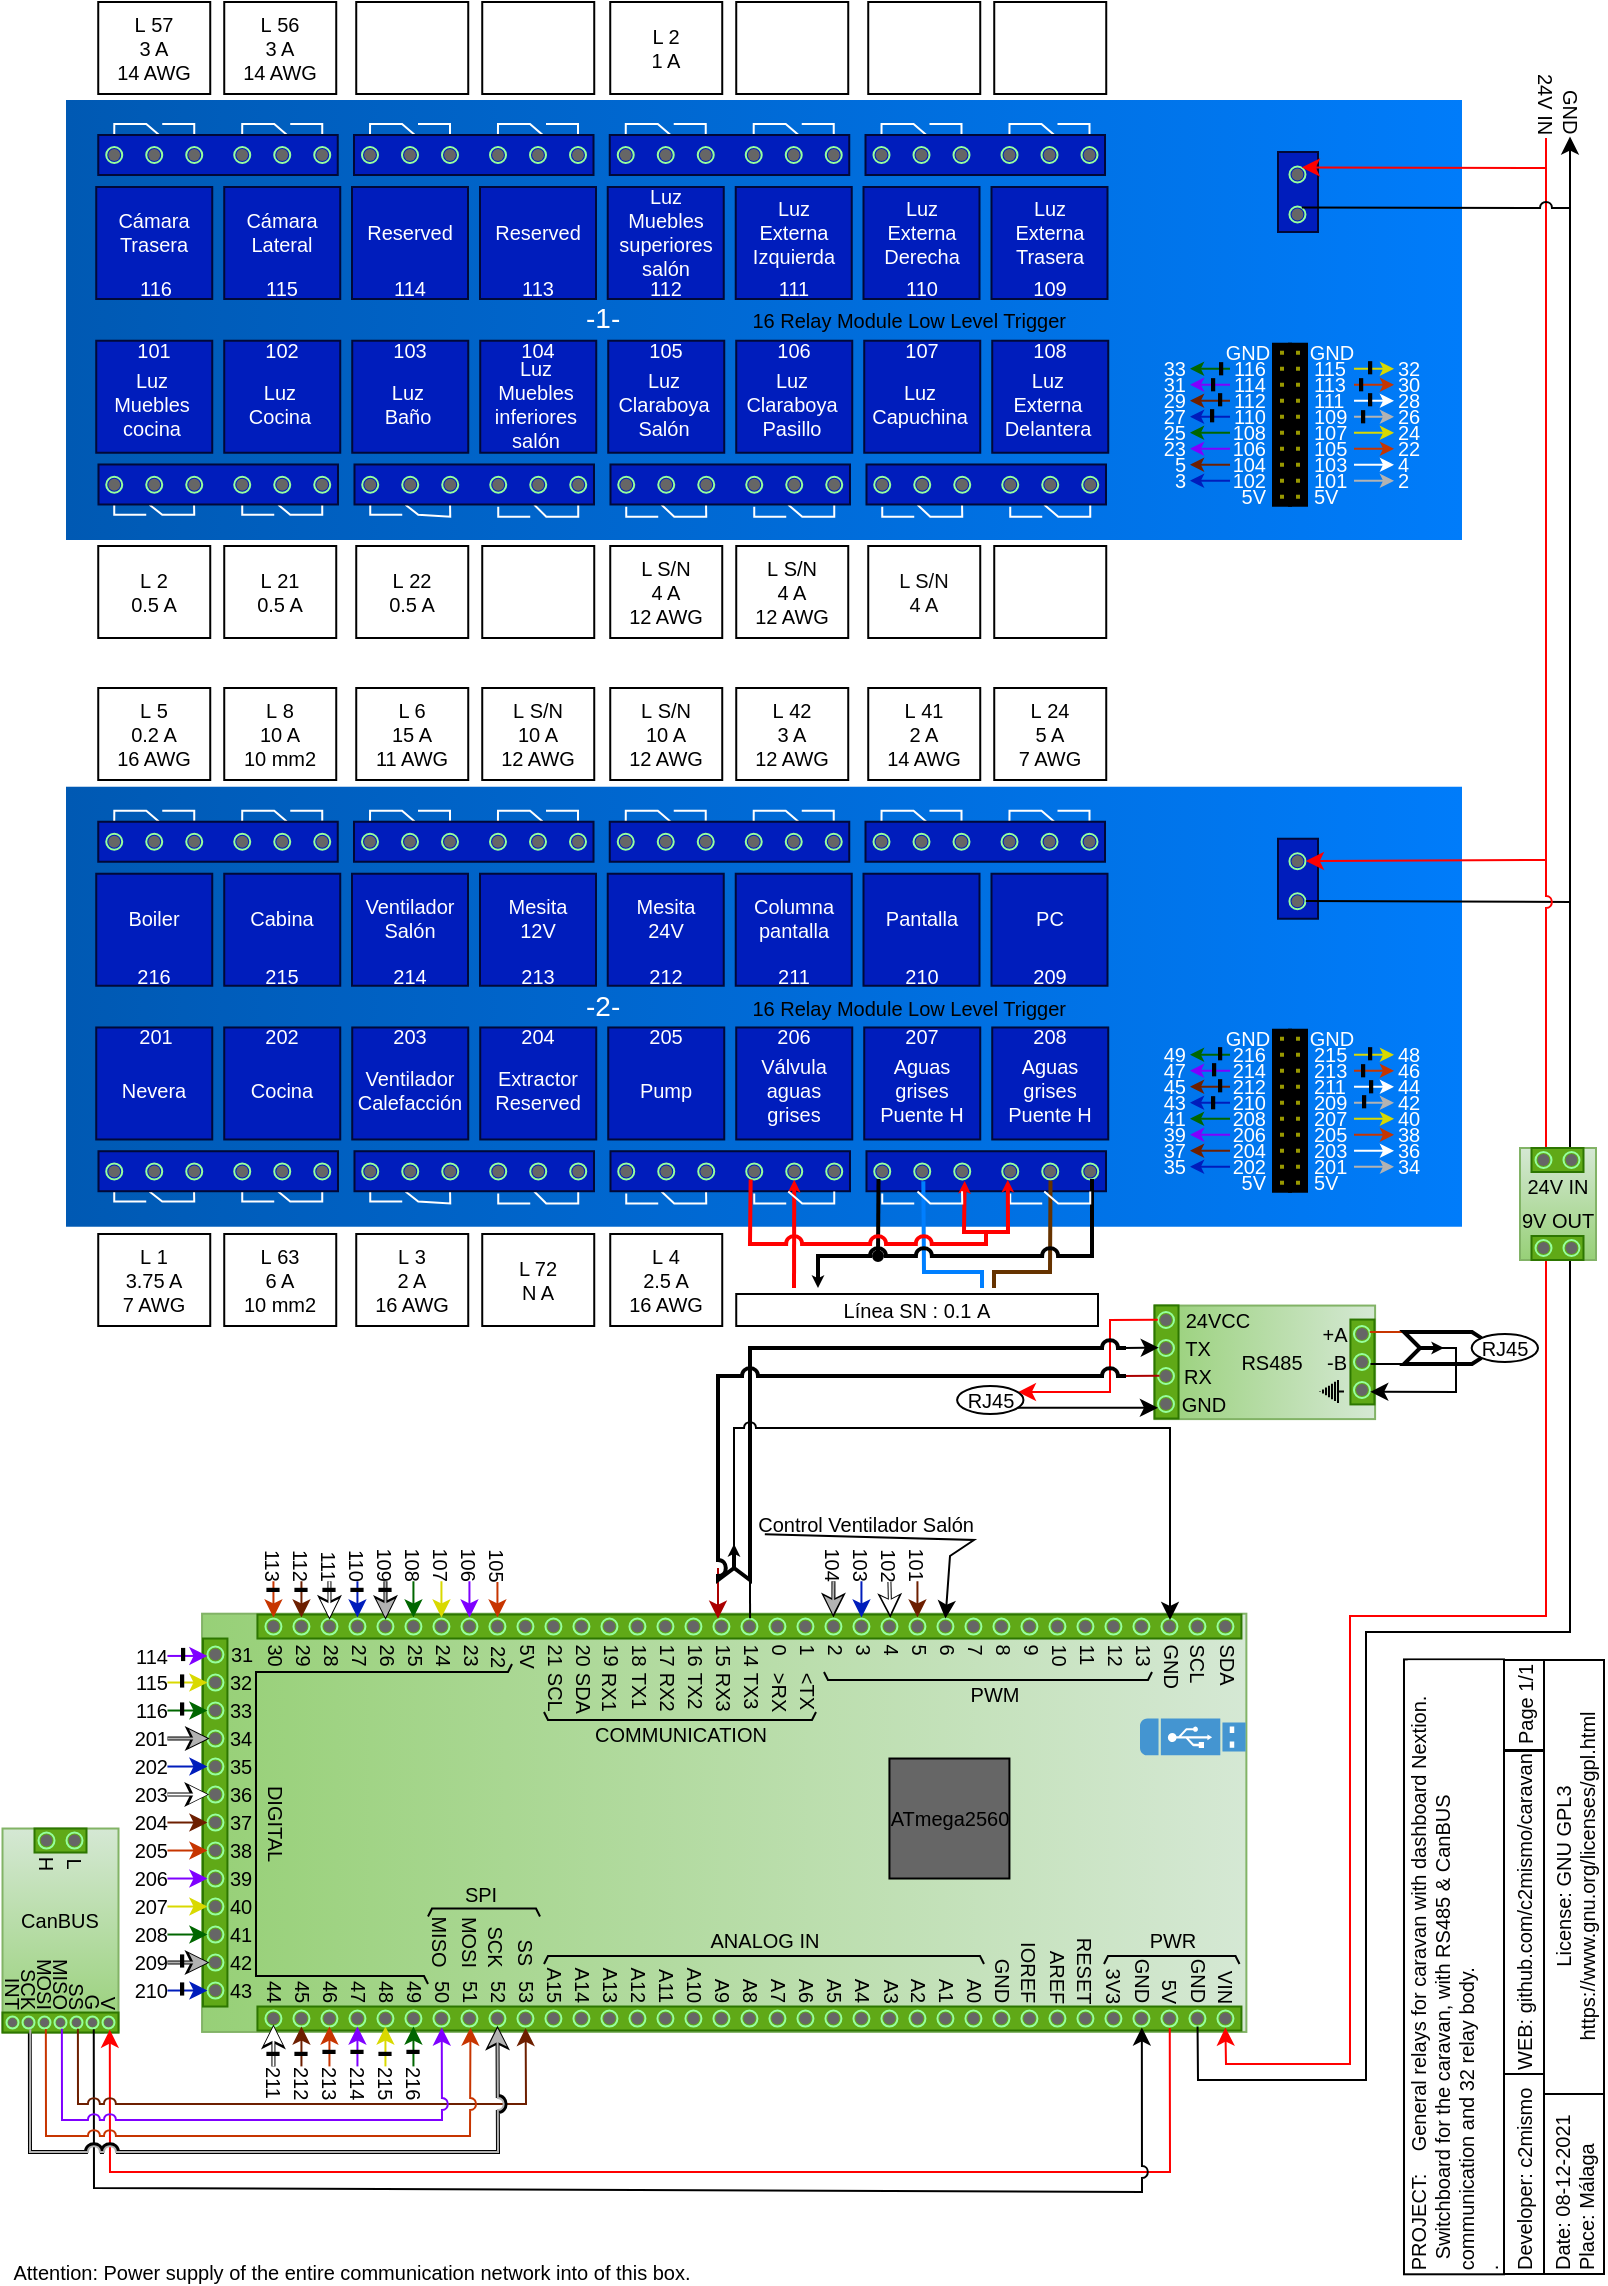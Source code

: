 <mxfile version="15.8.7" type="device"><diagram id="8Y96ZTpbi4Ko7jH98ETB" name="Página-1"><mxGraphModel dx="2031" dy="1254" grid="1" gridSize="2" guides="1" tooltips="1" connect="1" arrows="1" fold="1" page="1" pageScale="1" pageWidth="827" pageHeight="1169" background="#ffffff" math="0" shadow="0"><root><mxCell id="0"/><mxCell id="1" parent="0"/><mxCell id="ElQxYi4ZuHdGutTYbFOP-1447" value="" style="rounded=0;whiteSpace=wrap;html=1;strokeColor=#82b366;rotation=90;fontSize=10;labelBackgroundColor=#2a2a2a;endFill=0;endSize=1;startFill=1;startArrow=classic;fillColor=#D5E8D4;gradientColor=#97D077;" parent="1" vertex="1"><mxGeometry x="272.55" y="666.33" width="209.12" height="522.16" as="geometry"/></mxCell><mxCell id="ElQxYi4ZuHdGutTYbFOP-1444" value="" style="rounded=0;whiteSpace=wrap;html=1;fontSize=10;align=center;fontColor=#ffffff;labelBackgroundColor=#FFFFFF;strokeColor=#2D7600;fillColor=#60A917;" parent="1" vertex="1"><mxGeometry x="116.47" y="835.26" width="12.25" height="184" as="geometry"/></mxCell><mxCell id="ElQxYi4ZuHdGutTYbFOP-991" value="" style="rounded=0;whiteSpace=wrap;html=1;strokeWidth=2;strokeColor=none;gradientDirection=east;fillColor=#0059B3;gradientColor=#007CFA;" parent="1" vertex="1"><mxGeometry x="48" y="409.37" width="698" height="220" as="geometry"/></mxCell><mxCell id="ElQxYi4ZuHdGutTYbFOP-954" value="" style="rounded=0;whiteSpace=wrap;html=1;strokeColor=#82b366;fontSize=10;align=center;gradientColor=#97d077;labelBackgroundColor=#2a2a2a;endFill=0;endSize=1;startFill=1;startArrow=classic;fillColor=#d5e8d4;" parent="1" vertex="1"><mxGeometry x="16.25" y="930.26" width="58" height="102" as="geometry"/></mxCell><mxCell id="ElQxYi4ZuHdGutTYbFOP-955" value="" style="rounded=0;whiteSpace=wrap;html=1;fontSize=10;align=center;fontColor=#ffffff;labelBackgroundColor=#FFFFFF;fillColor=#60A917;strokeColor=#2D7600;" parent="1" vertex="1"><mxGeometry x="32.25" y="930.26" width="26" height="12" as="geometry"/></mxCell><mxCell id="ElQxYi4ZuHdGutTYbFOP-953" value="" style="rounded=0;whiteSpace=wrap;html=1;strokeWidth=1;fontSize=10;align=left;fillColor=#60A917;strokeColor=#2D7600;" parent="1" vertex="1"><mxGeometry x="16.25" y="1022.26" width="58" height="10" as="geometry"/></mxCell><mxCell id="ElQxYi4ZuHdGutTYbFOP-236" value="" style="rounded=0;whiteSpace=wrap;html=1;strokeWidth=2;strokeColor=none;gradientDirection=east;fillColor=#0059B3;gradientColor=#007CFA;" parent="1" vertex="1"><mxGeometry x="48" y="66" width="698" height="220" as="geometry"/></mxCell><mxCell id="ElQxYi4ZuHdGutTYbFOP-222" value="" style="rounded=0;whiteSpace=wrap;html=1;labelBackgroundColor=#FFFFFF;fontSize=10;fontColor=#ffffff;align=center;fillColor=#001DBC;strokeColor=#000938;" parent="1" vertex="1"><mxGeometry x="654.0" y="92" width="20" height="40" as="geometry"/></mxCell><mxCell id="ElQxYi4ZuHdGutTYbFOP-223" value="" style="dashed=0;labelPosition=right;align=left;shape=mxgraph.gmdl.radiobutton;strokeWidth=1;aspect=fixed;fontColor=#ffffff;strokeColor=#96FF9D;fillColor=#666666;" parent="1" vertex="1"><mxGeometry x="659.73" y="99.25" width="8" height="8" as="geometry"/></mxCell><mxCell id="ElQxYi4ZuHdGutTYbFOP-224" value="" style="dashed=0;labelPosition=right;align=left;shape=mxgraph.gmdl.radiobutton;strokeWidth=1;aspect=fixed;fontColor=#ffffff;strokeColor=#96FF9D;fillColor=#666666;" parent="1" vertex="1"><mxGeometry x="659.73" y="119.25" width="8" height="8" as="geometry"/></mxCell><mxCell id="ElQxYi4ZuHdGutTYbFOP-241" value="" style="endArrow=none;html=1;fontSize=10;startArrow=none;startFill=0;rounded=0;endFill=0;jumpStyle=arc;strokeColor=#FFFFFF;" parent="1" edge="1"><mxGeometry x="63.12" y="78" width="50" height="50" as="geometry"><mxPoint x="224" y="78" as="sourcePoint"/><mxPoint x="240" y="83" as="targetPoint"/><Array as="points"><mxPoint x="240" y="78"/></Array></mxGeometry></mxCell><mxCell id="ElQxYi4ZuHdGutTYbFOP-242" value="" style="endArrow=none;html=1;fontSize=10;startArrow=none;startFill=0;rounded=0;endFill=0;jumpStyle=arc;strokeColor=#FFFFFF;entryX=0.002;entryY=0.399;entryDx=0;entryDy=0;entryPerimeter=0;exitX=-0.006;exitY=0.213;exitDx=0;exitDy=0;exitPerimeter=0;" parent="1" edge="1"><mxGeometry x="63.12" y="78" width="50" height="50" as="geometry"><mxPoint x="222.278" y="83.385" as="sourcePoint"/><mxPoint x="200.005" y="83.545" as="targetPoint"/><Array as="points"><mxPoint x="216.03" y="78"/><mxPoint x="200.03" y="78"/></Array></mxGeometry></mxCell><mxCell id="ElQxYi4ZuHdGutTYbFOP-239" value="" style="endArrow=none;html=1;fontSize=10;startArrow=none;startFill=0;rounded=0;endFill=0;jumpStyle=arc;strokeColor=#FFFFFF;" parent="1" edge="1"><mxGeometry x="63.12" y="78" width="50" height="50" as="geometry"><mxPoint x="288" y="78" as="sourcePoint"/><mxPoint x="304" y="83" as="targetPoint"/><Array as="points"><mxPoint x="304" y="78"/></Array></mxGeometry></mxCell><mxCell id="ElQxYi4ZuHdGutTYbFOP-240" value="" style="endArrow=none;html=1;fontSize=10;startArrow=none;startFill=0;rounded=0;endFill=0;jumpStyle=arc;strokeColor=#FFFFFF;entryX=0.002;entryY=0.399;entryDx=0;entryDy=0;entryPerimeter=0;exitX=-0.006;exitY=0.213;exitDx=0;exitDy=0;exitPerimeter=0;" parent="1" source="ElQxYi4ZuHdGutTYbFOP-47" target="ElQxYi4ZuHdGutTYbFOP-47" edge="1"><mxGeometry x="63.12" y="78" width="50" height="50" as="geometry"><mxPoint x="240" y="76" as="sourcePoint"/><mxPoint x="306" y="85" as="targetPoint"/><Array as="points"><mxPoint x="280" y="78"/><mxPoint x="264" y="78"/></Array></mxGeometry></mxCell><mxCell id="ElQxYi4ZuHdGutTYbFOP-46" value="" style="rounded=0;whiteSpace=wrap;html=1;fontColor=#ffffff;fillColor=#001DBC;strokeColor=#000938;" parent="1" vertex="1"><mxGeometry x="191" y="109.5" width="58" height="56" as="geometry"/></mxCell><mxCell id="ElQxYi4ZuHdGutTYbFOP-47" value="" style="rounded=0;whiteSpace=wrap;html=1;labelBackgroundColor=#FFFFFF;fontSize=10;fontColor=#ffffff;align=center;rotation=90;fillColor=#001DBC;strokeColor=#000938;" parent="1" vertex="1"><mxGeometry x="241.88" y="33.63" width="20" height="119.75" as="geometry"/></mxCell><mxCell id="ElQxYi4ZuHdGutTYbFOP-48" value="" style="dashed=0;labelPosition=right;align=left;shape=mxgraph.gmdl.radiobutton;strokeWidth=1;aspect=fixed;fontColor=#ffffff;strokeColor=#96FF9D;fillColor=#666666;rotation=90;" parent="1" vertex="1"><mxGeometry x="216.0" y="89.5" width="8" height="8" as="geometry"/></mxCell><mxCell id="ElQxYi4ZuHdGutTYbFOP-49" value="" style="dashed=0;labelPosition=right;align=left;shape=mxgraph.gmdl.radiobutton;strokeWidth=1;aspect=fixed;fontColor=#ffffff;strokeColor=#96FF9D;fillColor=#666666;rotation=90;" parent="1" vertex="1"><mxGeometry x="196.0" y="89.5" width="8" height="8" as="geometry"/></mxCell><mxCell id="ElQxYi4ZuHdGutTYbFOP-50" value="" style="dashed=0;labelPosition=right;align=left;shape=mxgraph.gmdl.radiobutton;strokeWidth=1;aspect=fixed;fontColor=#ffffff;strokeColor=#96FF9D;fillColor=#666666;rotation=90;" parent="1" vertex="1"><mxGeometry x="236.0" y="89.5" width="8" height="8" as="geometry"/></mxCell><mxCell id="ElQxYi4ZuHdGutTYbFOP-51" value="" style="rounded=0;whiteSpace=wrap;html=1;fontColor=#ffffff;fillColor=#001DBC;strokeColor=#000938;" parent="1" vertex="1"><mxGeometry x="255" y="109.5" width="58" height="56" as="geometry"/></mxCell><mxCell id="ElQxYi4ZuHdGutTYbFOP-53" value="" style="dashed=0;labelPosition=right;align=left;shape=mxgraph.gmdl.radiobutton;strokeWidth=1;aspect=fixed;fontColor=#ffffff;strokeColor=#96FF9D;fillColor=#666666;rotation=90;" parent="1" vertex="1"><mxGeometry x="280.0" y="89.5" width="8" height="8" as="geometry"/></mxCell><mxCell id="ElQxYi4ZuHdGutTYbFOP-54" value="" style="dashed=0;labelPosition=right;align=left;shape=mxgraph.gmdl.radiobutton;strokeWidth=1;aspect=fixed;fontColor=#ffffff;strokeColor=#96FF9D;fillColor=#666666;rotation=90;" parent="1" vertex="1"><mxGeometry x="260.0" y="89.5" width="8" height="8" as="geometry"/></mxCell><mxCell id="ElQxYi4ZuHdGutTYbFOP-55" value="" style="dashed=0;labelPosition=right;align=left;shape=mxgraph.gmdl.radiobutton;strokeWidth=1;aspect=fixed;fontColor=#ffffff;strokeColor=#96FF9D;fillColor=#666666;rotation=90;" parent="1" vertex="1"><mxGeometry x="300.0" y="89.5" width="8" height="8" as="geometry"/></mxCell><mxCell id="ElQxYi4ZuHdGutTYbFOP-243" value="" style="endArrow=none;html=1;fontSize=10;startArrow=none;startFill=0;rounded=0;endFill=0;jumpStyle=arc;strokeColor=#FFFFFF;" parent="1" edge="1"><mxGeometry x="63.12" y="78" width="50" height="50" as="geometry"><mxPoint x="96.12" y="78" as="sourcePoint"/><mxPoint x="112.12" y="83" as="targetPoint"/><Array as="points"><mxPoint x="112.12" y="78"/></Array></mxGeometry></mxCell><mxCell id="ElQxYi4ZuHdGutTYbFOP-244" value="" style="endArrow=none;html=1;fontSize=10;startArrow=none;startFill=0;rounded=0;endFill=0;jumpStyle=arc;strokeColor=#FFFFFF;entryX=0.002;entryY=0.399;entryDx=0;entryDy=0;entryPerimeter=0;exitX=-0.006;exitY=0.213;exitDx=0;exitDy=0;exitPerimeter=0;" parent="1" edge="1"><mxGeometry x="63.12" y="78" width="50" height="50" as="geometry"><mxPoint x="94.398" y="83.385" as="sourcePoint"/><mxPoint x="72.125" y="83.545" as="targetPoint"/><Array as="points"><mxPoint x="88.15" y="78"/><mxPoint x="72.15" y="78"/></Array></mxGeometry></mxCell><mxCell id="ElQxYi4ZuHdGutTYbFOP-245" value="" style="endArrow=none;html=1;fontSize=10;startArrow=none;startFill=0;rounded=0;endFill=0;jumpStyle=arc;strokeColor=#FFFFFF;" parent="1" edge="1"><mxGeometry x="63.12" y="78" width="50" height="50" as="geometry"><mxPoint x="160.12" y="78" as="sourcePoint"/><mxPoint x="176.12" y="83" as="targetPoint"/><Array as="points"><mxPoint x="176.12" y="78"/></Array></mxGeometry></mxCell><mxCell id="ElQxYi4ZuHdGutTYbFOP-246" value="" style="endArrow=none;html=1;fontSize=10;startArrow=none;startFill=0;rounded=0;endFill=0;jumpStyle=arc;strokeColor=#FFFFFF;entryX=0.002;entryY=0.399;entryDx=0;entryDy=0;entryPerimeter=0;exitX=-0.006;exitY=0.213;exitDx=0;exitDy=0;exitPerimeter=0;" parent="1" source="ElQxYi4ZuHdGutTYbFOP-248" target="ElQxYi4ZuHdGutTYbFOP-248" edge="1"><mxGeometry x="63.12" y="78" width="50" height="50" as="geometry"><mxPoint x="112.12" y="76" as="sourcePoint"/><mxPoint x="178.12" y="85" as="targetPoint"/><Array as="points"><mxPoint x="152.12" y="78"/><mxPoint x="136.12" y="78"/></Array></mxGeometry></mxCell><mxCell id="ElQxYi4ZuHdGutTYbFOP-247" value="" style="rounded=0;whiteSpace=wrap;html=1;fontColor=#ffffff;fillColor=#001DBC;strokeColor=#000938;" parent="1" vertex="1"><mxGeometry x="63.12" y="109.5" width="58" height="56" as="geometry"/></mxCell><mxCell id="ElQxYi4ZuHdGutTYbFOP-248" value="" style="rounded=0;whiteSpace=wrap;html=1;labelBackgroundColor=#FFFFFF;fontSize=10;fontColor=#ffffff;align=center;rotation=90;fillColor=#001DBC;strokeColor=#000938;" parent="1" vertex="1"><mxGeometry x="114" y="33.63" width="20" height="119.75" as="geometry"/></mxCell><mxCell id="ElQxYi4ZuHdGutTYbFOP-249" value="" style="dashed=0;labelPosition=right;align=left;shape=mxgraph.gmdl.radiobutton;strokeWidth=1;aspect=fixed;fontColor=#ffffff;strokeColor=#96FF9D;fillColor=#666666;rotation=90;" parent="1" vertex="1"><mxGeometry x="88.12" y="89.5" width="8" height="8" as="geometry"/></mxCell><mxCell id="ElQxYi4ZuHdGutTYbFOP-250" value="" style="dashed=0;labelPosition=right;align=left;shape=mxgraph.gmdl.radiobutton;strokeWidth=1;aspect=fixed;fontColor=#ffffff;strokeColor=#96FF9D;fillColor=#666666;rotation=90;" parent="1" vertex="1"><mxGeometry x="68.12" y="89.5" width="8" height="8" as="geometry"/></mxCell><mxCell id="ElQxYi4ZuHdGutTYbFOP-251" value="" style="dashed=0;labelPosition=right;align=left;shape=mxgraph.gmdl.radiobutton;strokeWidth=1;aspect=fixed;fontColor=#ffffff;strokeColor=#96FF9D;fillColor=#666666;rotation=90;" parent="1" vertex="1"><mxGeometry x="108.12" y="89.5" width="8" height="8" as="geometry"/></mxCell><mxCell id="ElQxYi4ZuHdGutTYbFOP-252" value="" style="rounded=0;whiteSpace=wrap;html=1;fontColor=#ffffff;fillColor=#001DBC;strokeColor=#000938;" parent="1" vertex="1"><mxGeometry x="127.12" y="109.5" width="58" height="56" as="geometry"/></mxCell><mxCell id="ElQxYi4ZuHdGutTYbFOP-253" value="" style="dashed=0;labelPosition=right;align=left;shape=mxgraph.gmdl.radiobutton;strokeWidth=1;aspect=fixed;fontColor=#ffffff;strokeColor=#96FF9D;fillColor=#666666;rotation=90;" parent="1" vertex="1"><mxGeometry x="152.12" y="89.5" width="8" height="8" as="geometry"/></mxCell><mxCell id="ElQxYi4ZuHdGutTYbFOP-254" value="" style="dashed=0;labelPosition=right;align=left;shape=mxgraph.gmdl.radiobutton;strokeWidth=1;aspect=fixed;fontColor=#ffffff;strokeColor=#96FF9D;fillColor=#666666;rotation=90;" parent="1" vertex="1"><mxGeometry x="132.12" y="89.5" width="8" height="8" as="geometry"/></mxCell><mxCell id="ElQxYi4ZuHdGutTYbFOP-255" value="" style="dashed=0;labelPosition=right;align=left;shape=mxgraph.gmdl.radiobutton;strokeWidth=1;aspect=fixed;fontColor=#ffffff;strokeColor=#96FF9D;fillColor=#666666;rotation=90;" parent="1" vertex="1"><mxGeometry x="172.12" y="89.5" width="8" height="8" as="geometry"/></mxCell><mxCell id="ElQxYi4ZuHdGutTYbFOP-256" value="" style="endArrow=none;html=1;fontSize=10;startArrow=none;startFill=0;rounded=0;endFill=0;jumpStyle=arc;strokeColor=#FFFFFF;" parent="1" edge="1"><mxGeometry x="63.12" y="78" width="50" height="50" as="geometry"><mxPoint x="479.75" y="78" as="sourcePoint"/><mxPoint x="495.75" y="83" as="targetPoint"/><Array as="points"><mxPoint x="495.75" y="78"/></Array></mxGeometry></mxCell><mxCell id="ElQxYi4ZuHdGutTYbFOP-257" value="" style="endArrow=none;html=1;fontSize=10;startArrow=none;startFill=0;rounded=0;endFill=0;jumpStyle=arc;strokeColor=#FFFFFF;entryX=0.002;entryY=0.399;entryDx=0;entryDy=0;entryPerimeter=0;exitX=-0.006;exitY=0.213;exitDx=0;exitDy=0;exitPerimeter=0;" parent="1" edge="1"><mxGeometry x="63.12" y="78" width="50" height="50" as="geometry"><mxPoint x="478.028" y="83.385" as="sourcePoint"/><mxPoint x="455.755" y="83.545" as="targetPoint"/><Array as="points"><mxPoint x="471.78" y="78"/><mxPoint x="455.78" y="78"/></Array></mxGeometry></mxCell><mxCell id="ElQxYi4ZuHdGutTYbFOP-258" value="" style="endArrow=none;html=1;fontSize=10;startArrow=none;startFill=0;rounded=0;endFill=0;jumpStyle=arc;strokeColor=#FFFFFF;" parent="1" edge="1"><mxGeometry x="63.12" y="78" width="50" height="50" as="geometry"><mxPoint x="543.75" y="78" as="sourcePoint"/><mxPoint x="559.75" y="83" as="targetPoint"/><Array as="points"><mxPoint x="559.75" y="78"/></Array></mxGeometry></mxCell><mxCell id="ElQxYi4ZuHdGutTYbFOP-259" value="" style="endArrow=none;html=1;fontSize=10;startArrow=none;startFill=0;rounded=0;endFill=0;jumpStyle=arc;strokeColor=#FFFFFF;entryX=0.002;entryY=0.399;entryDx=0;entryDy=0;entryPerimeter=0;exitX=-0.006;exitY=0.213;exitDx=0;exitDy=0;exitPerimeter=0;" parent="1" source="ElQxYi4ZuHdGutTYbFOP-261" target="ElQxYi4ZuHdGutTYbFOP-261" edge="1"><mxGeometry x="63.12" y="78" width="50" height="50" as="geometry"><mxPoint x="495.75" y="76" as="sourcePoint"/><mxPoint x="561.75" y="85" as="targetPoint"/><Array as="points"><mxPoint x="535.75" y="78"/><mxPoint x="519.75" y="78"/></Array></mxGeometry></mxCell><mxCell id="ElQxYi4ZuHdGutTYbFOP-260" value="" style="rounded=0;whiteSpace=wrap;html=1;fontColor=#ffffff;fillColor=#001DBC;strokeColor=#000938;" parent="1" vertex="1"><mxGeometry x="446.75" y="109.5" width="58" height="56" as="geometry"/></mxCell><mxCell id="ElQxYi4ZuHdGutTYbFOP-261" value="" style="rounded=0;whiteSpace=wrap;html=1;labelBackgroundColor=#FFFFFF;fontSize=10;fontColor=#ffffff;align=center;rotation=90;fillColor=#001DBC;strokeColor=#000938;" parent="1" vertex="1"><mxGeometry x="497.63" y="33.63" width="20" height="119.75" as="geometry"/></mxCell><mxCell id="ElQxYi4ZuHdGutTYbFOP-262" value="" style="dashed=0;labelPosition=right;align=left;shape=mxgraph.gmdl.radiobutton;strokeWidth=1;aspect=fixed;fontColor=#ffffff;strokeColor=#96FF9D;fillColor=#666666;rotation=90;" parent="1" vertex="1"><mxGeometry x="471.75" y="89.5" width="8" height="8" as="geometry"/></mxCell><mxCell id="ElQxYi4ZuHdGutTYbFOP-263" value="" style="dashed=0;labelPosition=right;align=left;shape=mxgraph.gmdl.radiobutton;strokeWidth=1;aspect=fixed;fontColor=#ffffff;strokeColor=#96FF9D;fillColor=#666666;rotation=90;" parent="1" vertex="1"><mxGeometry x="451.75" y="89.5" width="8" height="8" as="geometry"/></mxCell><mxCell id="ElQxYi4ZuHdGutTYbFOP-264" value="" style="dashed=0;labelPosition=right;align=left;shape=mxgraph.gmdl.radiobutton;strokeWidth=1;aspect=fixed;fontColor=#ffffff;strokeColor=#96FF9D;fillColor=#666666;rotation=90;" parent="1" vertex="1"><mxGeometry x="491.75" y="89.5" width="8" height="8" as="geometry"/></mxCell><mxCell id="ElQxYi4ZuHdGutTYbFOP-265" value="" style="rounded=0;whiteSpace=wrap;html=1;fontColor=#ffffff;fillColor=#001DBC;strokeColor=#000938;" parent="1" vertex="1"><mxGeometry x="510.75" y="109.5" width="58" height="56" as="geometry"/></mxCell><mxCell id="ElQxYi4ZuHdGutTYbFOP-266" value="" style="dashed=0;labelPosition=right;align=left;shape=mxgraph.gmdl.radiobutton;strokeWidth=1;aspect=fixed;fontColor=#ffffff;strokeColor=#96FF9D;fillColor=#666666;rotation=90;" parent="1" vertex="1"><mxGeometry x="535.75" y="89.5" width="8" height="8" as="geometry"/></mxCell><mxCell id="ElQxYi4ZuHdGutTYbFOP-267" value="" style="dashed=0;labelPosition=right;align=left;shape=mxgraph.gmdl.radiobutton;strokeWidth=1;aspect=fixed;fontColor=#ffffff;strokeColor=#96FF9D;fillColor=#666666;rotation=90;" parent="1" vertex="1"><mxGeometry x="515.75" y="89.5" width="8" height="8" as="geometry"/></mxCell><mxCell id="ElQxYi4ZuHdGutTYbFOP-268" value="" style="dashed=0;labelPosition=right;align=left;shape=mxgraph.gmdl.radiobutton;strokeWidth=1;aspect=fixed;fontColor=#ffffff;strokeColor=#96FF9D;fillColor=#666666;rotation=90;" parent="1" vertex="1"><mxGeometry x="555.75" y="89.5" width="8" height="8" as="geometry"/></mxCell><mxCell id="ElQxYi4ZuHdGutTYbFOP-269" value="" style="endArrow=none;html=1;fontSize=10;startArrow=none;startFill=0;rounded=0;endFill=0;jumpStyle=arc;strokeColor=#FFFFFF;" parent="1" edge="1"><mxGeometry x="63.12" y="78" width="50" height="50" as="geometry"><mxPoint x="351.87" y="78" as="sourcePoint"/><mxPoint x="367.87" y="83" as="targetPoint"/><Array as="points"><mxPoint x="367.87" y="78"/></Array></mxGeometry></mxCell><mxCell id="ElQxYi4ZuHdGutTYbFOP-270" value="" style="endArrow=none;html=1;fontSize=10;startArrow=none;startFill=0;rounded=0;endFill=0;jumpStyle=arc;strokeColor=#FFFFFF;entryX=0.002;entryY=0.399;entryDx=0;entryDy=0;entryPerimeter=0;exitX=-0.006;exitY=0.213;exitDx=0;exitDy=0;exitPerimeter=0;" parent="1" edge="1"><mxGeometry x="63.12" y="78" width="50" height="50" as="geometry"><mxPoint x="350.148" y="83.385" as="sourcePoint"/><mxPoint x="327.875" y="83.545" as="targetPoint"/><Array as="points"><mxPoint x="343.9" y="78"/><mxPoint x="327.9" y="78"/></Array></mxGeometry></mxCell><mxCell id="ElQxYi4ZuHdGutTYbFOP-271" value="" style="endArrow=none;html=1;fontSize=10;startArrow=none;startFill=0;rounded=0;endFill=0;jumpStyle=arc;strokeColor=#FFFFFF;" parent="1" edge="1"><mxGeometry x="63.12" y="78" width="50" height="50" as="geometry"><mxPoint x="415.87" y="78" as="sourcePoint"/><mxPoint x="431.87" y="83" as="targetPoint"/><Array as="points"><mxPoint x="431.87" y="78"/></Array></mxGeometry></mxCell><mxCell id="ElQxYi4ZuHdGutTYbFOP-272" value="" style="endArrow=none;html=1;fontSize=10;startArrow=none;startFill=0;rounded=0;endFill=0;jumpStyle=arc;strokeColor=#FFFFFF;entryX=0.002;entryY=0.399;entryDx=0;entryDy=0;entryPerimeter=0;exitX=-0.006;exitY=0.213;exitDx=0;exitDy=0;exitPerimeter=0;" parent="1" source="ElQxYi4ZuHdGutTYbFOP-274" target="ElQxYi4ZuHdGutTYbFOP-274" edge="1"><mxGeometry x="63.12" y="78" width="50" height="50" as="geometry"><mxPoint x="367.87" y="76" as="sourcePoint"/><mxPoint x="433.87" y="85" as="targetPoint"/><Array as="points"><mxPoint x="407.87" y="78"/><mxPoint x="391.87" y="78"/></Array></mxGeometry></mxCell><mxCell id="ElQxYi4ZuHdGutTYbFOP-273" value="" style="rounded=0;whiteSpace=wrap;html=1;fontColor=#ffffff;fillColor=#001DBC;strokeColor=#000938;" parent="1" vertex="1"><mxGeometry x="318.87" y="109.5" width="58" height="56" as="geometry"/></mxCell><mxCell id="ElQxYi4ZuHdGutTYbFOP-274" value="" style="rounded=0;whiteSpace=wrap;html=1;labelBackgroundColor=#FFFFFF;fontSize=10;fontColor=#ffffff;align=center;rotation=90;fillColor=#001DBC;strokeColor=#000938;" parent="1" vertex="1"><mxGeometry x="369.75" y="33.63" width="20" height="119.75" as="geometry"/></mxCell><mxCell id="ElQxYi4ZuHdGutTYbFOP-275" value="" style="dashed=0;labelPosition=right;align=left;shape=mxgraph.gmdl.radiobutton;strokeWidth=1;aspect=fixed;fontColor=#ffffff;strokeColor=#96FF9D;fillColor=#666666;rotation=90;" parent="1" vertex="1"><mxGeometry x="343.87" y="89.5" width="8" height="8" as="geometry"/></mxCell><mxCell id="ElQxYi4ZuHdGutTYbFOP-276" value="" style="dashed=0;labelPosition=right;align=left;shape=mxgraph.gmdl.radiobutton;strokeWidth=1;aspect=fixed;fontColor=#ffffff;strokeColor=#96FF9D;fillColor=#666666;rotation=90;" parent="1" vertex="1"><mxGeometry x="323.87" y="89.5" width="8" height="8" as="geometry"/></mxCell><mxCell id="ElQxYi4ZuHdGutTYbFOP-277" value="" style="dashed=0;labelPosition=right;align=left;shape=mxgraph.gmdl.radiobutton;strokeWidth=1;aspect=fixed;fontColor=#ffffff;strokeColor=#96FF9D;fillColor=#666666;rotation=90;" parent="1" vertex="1"><mxGeometry x="363.87" y="89.5" width="8" height="8" as="geometry"/></mxCell><mxCell id="ElQxYi4ZuHdGutTYbFOP-278" value="" style="rounded=0;whiteSpace=wrap;html=1;fontColor=#ffffff;fillColor=#001DBC;strokeColor=#000938;" parent="1" vertex="1"><mxGeometry x="382.87" y="109.5" width="58" height="56" as="geometry"/></mxCell><mxCell id="ElQxYi4ZuHdGutTYbFOP-279" value="" style="dashed=0;labelPosition=right;align=left;shape=mxgraph.gmdl.radiobutton;strokeWidth=1;aspect=fixed;fontColor=#ffffff;strokeColor=#96FF9D;fillColor=#666666;rotation=90;" parent="1" vertex="1"><mxGeometry x="407.87" y="89.5" width="8" height="8" as="geometry"/></mxCell><mxCell id="ElQxYi4ZuHdGutTYbFOP-280" value="" style="dashed=0;labelPosition=right;align=left;shape=mxgraph.gmdl.radiobutton;strokeWidth=1;aspect=fixed;fontColor=#ffffff;strokeColor=#96FF9D;fillColor=#666666;rotation=90;" parent="1" vertex="1"><mxGeometry x="387.87" y="89.5" width="8" height="8" as="geometry"/></mxCell><mxCell id="ElQxYi4ZuHdGutTYbFOP-281" value="" style="dashed=0;labelPosition=right;align=left;shape=mxgraph.gmdl.radiobutton;strokeWidth=1;aspect=fixed;fontColor=#ffffff;strokeColor=#96FF9D;fillColor=#666666;rotation=90;" parent="1" vertex="1"><mxGeometry x="427.87" y="89.5" width="8" height="8" as="geometry"/></mxCell><mxCell id="ElQxYi4ZuHdGutTYbFOP-407" value="116" style="text;html=1;strokeColor=none;fillColor=none;align=center;verticalAlign=middle;whiteSpace=wrap;rounded=0;fontSize=10;fontColor=#FFFFFF;" parent="1" vertex="1"><mxGeometry x="86" y="156.38" width="14" height="8" as="geometry"/></mxCell><mxCell id="ElQxYi4ZuHdGutTYbFOP-5" value="" style="dashed=0;labelPosition=right;align=left;shape=mxgraph.gmdl.radiobutton;strokeWidth=1;aspect=fixed;fontColor=#ffffff;strokeColor=#96FF9D;fillColor=#666666;rotation=90;" parent="1" vertex="1"><mxGeometry x="48.25" y="932.26" width="8" height="8" as="geometry"/></mxCell><mxCell id="ElQxYi4ZuHdGutTYbFOP-6" value="" style="dashed=0;labelPosition=right;align=left;shape=mxgraph.gmdl.radiobutton;strokeWidth=1;aspect=fixed;fontColor=#ffffff;fillColor=#666666;rotation=90;strokeColor=#96FF9D;" parent="1" vertex="1"><mxGeometry x="34.25" y="932.26" width="8" height="8" as="geometry"/></mxCell><mxCell id="ElQxYi4ZuHdGutTYbFOP-7" value="" style="dashed=0;labelPosition=right;align=left;shape=mxgraph.gmdl.radiobutton;strokeWidth=1;aspect=fixed;fontColor=#ffffff;strokeColor=#96FF9D;fillColor=#666666;rotation=90;" parent="1" vertex="1"><mxGeometry x="26.25" y="1024.26" width="6" height="6" as="geometry"/></mxCell><mxCell id="ElQxYi4ZuHdGutTYbFOP-8" value="" style="dashed=0;labelPosition=right;align=left;shape=mxgraph.gmdl.radiobutton;strokeWidth=1;aspect=fixed;fontColor=#ffffff;strokeColor=#96FF9D;fillColor=#666666;rotation=90;" parent="1" vertex="1"><mxGeometry x="18.25" y="1024.26" width="6" height="6" as="geometry"/></mxCell><mxCell id="ElQxYi4ZuHdGutTYbFOP-948" value="" style="dashed=0;labelPosition=right;align=left;shape=mxgraph.gmdl.radiobutton;strokeWidth=1;aspect=fixed;fontColor=#ffffff;strokeColor=#96FF9D;fillColor=#666666;rotation=90;" parent="1" vertex="1"><mxGeometry x="42.25" y="1024.26" width="6" height="6" as="geometry"/></mxCell><mxCell id="ElQxYi4ZuHdGutTYbFOP-949" value="" style="dashed=0;labelPosition=right;align=left;shape=mxgraph.gmdl.radiobutton;strokeWidth=1;aspect=fixed;fontColor=#ffffff;strokeColor=#96FF9D;fillColor=#666666;rotation=90;" parent="1" vertex="1"><mxGeometry x="34.25" y="1024.26" width="6" height="6" as="geometry"/></mxCell><mxCell id="ElQxYi4ZuHdGutTYbFOP-950" value="" style="dashed=0;labelPosition=right;align=left;shape=mxgraph.gmdl.radiobutton;strokeWidth=1;aspect=fixed;fontColor=#ffffff;strokeColor=#96FF9D;fillColor=#666666;rotation=90;" parent="1" vertex="1"><mxGeometry x="50.25" y="1024.26" width="6" height="6" as="geometry"/></mxCell><mxCell id="ElQxYi4ZuHdGutTYbFOP-951" value="" style="dashed=0;labelPosition=right;align=left;shape=mxgraph.gmdl.radiobutton;strokeWidth=1;aspect=fixed;fontColor=#ffffff;strokeColor=#96FF9D;fillColor=#666666;rotation=90;" parent="1" vertex="1"><mxGeometry x="66.25" y="1024.26" width="6" height="6" as="geometry"/></mxCell><mxCell id="ElQxYi4ZuHdGutTYbFOP-952" value="" style="dashed=0;labelPosition=right;align=left;shape=mxgraph.gmdl.radiobutton;strokeWidth=1;aspect=fixed;fontColor=#ffffff;strokeColor=#96FF9D;fillColor=#666666;rotation=90;" parent="1" vertex="1"><mxGeometry x="58.25" y="1024.26" width="6" height="6" as="geometry"/></mxCell><mxCell id="ElQxYi4ZuHdGutTYbFOP-956" value="H" style="text;html=1;strokeColor=none;fillColor=none;align=center;verticalAlign=middle;whiteSpace=wrap;rounded=0;fontSize=10;fontColor=#000000;rotation=90;spacing=0;" parent="1" vertex="1"><mxGeometry x="34.25" y="944.26" width="8" height="8" as="geometry"/></mxCell><mxCell id="ElQxYi4ZuHdGutTYbFOP-957" value="L" style="text;html=1;strokeColor=none;fillColor=none;align=center;verticalAlign=middle;whiteSpace=wrap;rounded=0;fontSize=10;fontColor=#000000;rotation=90;spacing=0;" parent="1" vertex="1"><mxGeometry x="48.25" y="944.26" width="8" height="8" as="geometry"/></mxCell><mxCell id="ElQxYi4ZuHdGutTYbFOP-958" value="MOSI" style="text;html=1;strokeColor=none;fillColor=none;align=right;verticalAlign=middle;whiteSpace=wrap;rounded=0;fontSize=10;fontColor=#000000;rotation=90;spacing=0;" parent="1" vertex="1"><mxGeometry x="24.5" y="1003.51" width="25.5" height="8" as="geometry"/></mxCell><mxCell id="ElQxYi4ZuHdGutTYbFOP-959" value="SCK" style="text;html=1;strokeColor=none;fillColor=none;align=right;verticalAlign=middle;whiteSpace=wrap;rounded=0;fontSize=10;fontColor=#000000;rotation=90;spacing=0;" parent="1" vertex="1"><mxGeometry x="16.5" y="1003.51" width="25.5" height="8" as="geometry"/></mxCell><mxCell id="ElQxYi4ZuHdGutTYbFOP-960" value="INT" style="text;html=1;strokeColor=none;fillColor=none;align=right;verticalAlign=middle;whiteSpace=wrap;rounded=0;fontSize=10;fontColor=#000000;rotation=90;spacing=0;" parent="1" vertex="1"><mxGeometry x="8.5" y="1003.51" width="25.5" height="8" as="geometry"/></mxCell><mxCell id="ElQxYi4ZuHdGutTYbFOP-961" value="MISO" style="text;html=1;strokeColor=none;fillColor=none;align=right;verticalAlign=middle;whiteSpace=wrap;rounded=0;fontSize=10;fontColor=#000000;rotation=90;spacing=0;" parent="1" vertex="1"><mxGeometry x="32.5" y="1003.51" width="25.5" height="8" as="geometry"/></mxCell><mxCell id="ElQxYi4ZuHdGutTYbFOP-962" value="SS" style="text;html=1;strokeColor=none;fillColor=none;align=right;verticalAlign=middle;whiteSpace=wrap;rounded=0;fontSize=10;fontColor=#000000;rotation=90;spacing=0;" parent="1" vertex="1"><mxGeometry x="40.5" y="1003.51" width="25.5" height="8" as="geometry"/></mxCell><mxCell id="ElQxYi4ZuHdGutTYbFOP-964" value="G" style="text;html=1;strokeColor=none;fillColor=none;align=right;verticalAlign=middle;whiteSpace=wrap;rounded=0;fontSize=10;fontColor=#000000;rotation=90;spacing=0;" parent="1" vertex="1"><mxGeometry x="48.5" y="1003.51" width="25.5" height="8" as="geometry"/></mxCell><mxCell id="ElQxYi4ZuHdGutTYbFOP-965" value="V" style="text;html=1;strokeColor=none;fillColor=none;align=right;verticalAlign=middle;whiteSpace=wrap;rounded=0;fontSize=10;fontColor=#000000;rotation=90;spacing=0;" parent="1" vertex="1"><mxGeometry x="56.5" y="1003.51" width="25.5" height="8" as="geometry"/></mxCell><mxCell id="ElQxYi4ZuHdGutTYbFOP-966" value="CanBUS" style="text;html=1;strokeColor=none;fillColor=none;align=center;verticalAlign=middle;whiteSpace=wrap;rounded=0;fontSize=10;fontColor=#000000;rotation=0;spacing=0;" parent="1" vertex="1"><mxGeometry x="25.25" y="972.26" width="40" height="8" as="geometry"/></mxCell><mxCell id="ElQxYi4ZuHdGutTYbFOP-974" value="115" style="text;html=1;strokeColor=none;fillColor=none;align=center;verticalAlign=middle;whiteSpace=wrap;rounded=0;fontSize=10;fontColor=#FFFFFF;" parent="1" vertex="1"><mxGeometry x="150" y="156.38" width="12" height="8" as="geometry"/></mxCell><mxCell id="ElQxYi4ZuHdGutTYbFOP-975" value="114" style="text;html=1;strokeColor=none;fillColor=none;align=center;verticalAlign=middle;whiteSpace=wrap;rounded=0;fontSize=10;fontColor=#FFFFFF;" parent="1" vertex="1"><mxGeometry x="214" y="156" width="12" height="8" as="geometry"/></mxCell><mxCell id="ElQxYi4ZuHdGutTYbFOP-976" value="113" style="text;html=1;strokeColor=none;fillColor=none;align=center;verticalAlign=middle;whiteSpace=wrap;rounded=0;fontSize=10;fontColor=#FFFFFF;" parent="1" vertex="1"><mxGeometry x="278" y="156" width="12" height="8" as="geometry"/></mxCell><mxCell id="ElQxYi4ZuHdGutTYbFOP-977" value="112" style="text;html=1;strokeColor=none;fillColor=none;align=center;verticalAlign=middle;whiteSpace=wrap;rounded=0;fontSize=10;fontColor=#FFFFFF;" parent="1" vertex="1"><mxGeometry x="342" y="156" width="12" height="8" as="geometry"/></mxCell><mxCell id="ElQxYi4ZuHdGutTYbFOP-978" value="111" style="text;html=1;strokeColor=none;fillColor=none;align=center;verticalAlign=middle;whiteSpace=wrap;rounded=0;fontSize=10;fontColor=#FFFFFF;" parent="1" vertex="1"><mxGeometry x="406" y="156" width="12" height="8" as="geometry"/></mxCell><mxCell id="ElQxYi4ZuHdGutTYbFOP-979" value="110" style="text;html=1;strokeColor=none;fillColor=none;align=center;verticalAlign=middle;whiteSpace=wrap;rounded=0;fontSize=10;fontColor=#FFFFFF;" parent="1" vertex="1"><mxGeometry x="470" y="156.38" width="12" height="8" as="geometry"/></mxCell><mxCell id="ElQxYi4ZuHdGutTYbFOP-980" value="109" style="text;html=1;strokeColor=none;fillColor=none;align=center;verticalAlign=middle;whiteSpace=wrap;rounded=0;fontSize=10;fontColor=#FFFFFF;" parent="1" vertex="1"><mxGeometry x="534" y="156" width="12" height="8" as="geometry"/></mxCell><mxCell id="ElQxYi4ZuHdGutTYbFOP-992" value="" style="rounded=0;whiteSpace=wrap;html=1;labelBackgroundColor=#FFFFFF;fontSize=10;fontColor=#ffffff;align=center;fillColor=#001DBC;strokeColor=#000938;" parent="1" vertex="1"><mxGeometry x="654.0" y="435.37" width="20" height="40" as="geometry"/></mxCell><mxCell id="ElQxYi4ZuHdGutTYbFOP-993" value="" style="dashed=0;labelPosition=right;align=left;shape=mxgraph.gmdl.radiobutton;strokeWidth=1;aspect=fixed;fontColor=#ffffff;strokeColor=#96FF9D;fillColor=#666666;" parent="1" vertex="1"><mxGeometry x="659.73" y="442.62" width="8" height="8" as="geometry"/></mxCell><mxCell id="ElQxYi4ZuHdGutTYbFOP-994" value="" style="dashed=0;labelPosition=right;align=left;shape=mxgraph.gmdl.radiobutton;strokeWidth=1;aspect=fixed;fontColor=#ffffff;strokeColor=#96FF9D;fillColor=#666666;" parent="1" vertex="1"><mxGeometry x="659.73" y="462.62" width="8" height="8" as="geometry"/></mxCell><mxCell id="ElQxYi4ZuHdGutTYbFOP-995" value="" style="endArrow=none;html=1;fontSize=10;startArrow=none;startFill=0;rounded=0;endFill=0;jumpStyle=arc;strokeColor=#FFFFFF;" parent="1" edge="1"><mxGeometry x="63.12" y="421.37" width="50" height="50" as="geometry"><mxPoint x="224" y="421.37" as="sourcePoint"/><mxPoint x="240" y="426.37" as="targetPoint"/><Array as="points"><mxPoint x="240" y="421.37"/></Array></mxGeometry></mxCell><mxCell id="ElQxYi4ZuHdGutTYbFOP-996" value="" style="endArrow=none;html=1;fontSize=10;startArrow=none;startFill=0;rounded=0;endFill=0;jumpStyle=arc;strokeColor=#FFFFFF;entryX=0.002;entryY=0.399;entryDx=0;entryDy=0;entryPerimeter=0;exitX=-0.006;exitY=0.213;exitDx=0;exitDy=0;exitPerimeter=0;" parent="1" edge="1"><mxGeometry x="63.12" y="421.37" width="50" height="50" as="geometry"><mxPoint x="222.278" y="426.755" as="sourcePoint"/><mxPoint x="200.005" y="426.915" as="targetPoint"/><Array as="points"><mxPoint x="216.03" y="421.37"/><mxPoint x="200.03" y="421.37"/></Array></mxGeometry></mxCell><mxCell id="ElQxYi4ZuHdGutTYbFOP-997" value="" style="endArrow=none;html=1;fontSize=10;startArrow=none;startFill=0;rounded=0;endFill=0;jumpStyle=arc;strokeColor=#FFFFFF;" parent="1" edge="1"><mxGeometry x="63.12" y="421.37" width="50" height="50" as="geometry"><mxPoint x="288" y="421.37" as="sourcePoint"/><mxPoint x="304" y="426.37" as="targetPoint"/><Array as="points"><mxPoint x="304" y="421.37"/></Array></mxGeometry></mxCell><mxCell id="ElQxYi4ZuHdGutTYbFOP-998" value="" style="endArrow=none;html=1;fontSize=10;startArrow=none;startFill=0;rounded=0;endFill=0;jumpStyle=arc;strokeColor=#FFFFFF;entryX=0.002;entryY=0.399;entryDx=0;entryDy=0;entryPerimeter=0;exitX=-0.006;exitY=0.213;exitDx=0;exitDy=0;exitPerimeter=0;" parent="1" source="ElQxYi4ZuHdGutTYbFOP-1000" target="ElQxYi4ZuHdGutTYbFOP-1000" edge="1"><mxGeometry x="63.12" y="421.37" width="50" height="50" as="geometry"><mxPoint x="240" y="419.37" as="sourcePoint"/><mxPoint x="306" y="428.37" as="targetPoint"/><Array as="points"><mxPoint x="280" y="421.37"/><mxPoint x="264" y="421.37"/></Array></mxGeometry></mxCell><mxCell id="ElQxYi4ZuHdGutTYbFOP-999" value="" style="rounded=0;whiteSpace=wrap;html=1;fontColor=#ffffff;fillColor=#001DBC;strokeColor=#000938;" parent="1" vertex="1"><mxGeometry x="191" y="452.87" width="58" height="56" as="geometry"/></mxCell><mxCell id="ElQxYi4ZuHdGutTYbFOP-1000" value="" style="rounded=0;whiteSpace=wrap;html=1;labelBackgroundColor=#FFFFFF;fontSize=10;fontColor=#ffffff;align=center;rotation=90;fillColor=#001DBC;strokeColor=#000938;" parent="1" vertex="1"><mxGeometry x="241.88" y="377" width="20" height="119.75" as="geometry"/></mxCell><mxCell id="ElQxYi4ZuHdGutTYbFOP-1001" value="" style="dashed=0;labelPosition=right;align=left;shape=mxgraph.gmdl.radiobutton;strokeWidth=1;aspect=fixed;fontColor=#ffffff;strokeColor=#96FF9D;fillColor=#666666;rotation=90;" parent="1" vertex="1"><mxGeometry x="216.0" y="432.87" width="8" height="8" as="geometry"/></mxCell><mxCell id="ElQxYi4ZuHdGutTYbFOP-1002" value="" style="dashed=0;labelPosition=right;align=left;shape=mxgraph.gmdl.radiobutton;strokeWidth=1;aspect=fixed;fontColor=#ffffff;strokeColor=#96FF9D;fillColor=#666666;rotation=90;" parent="1" vertex="1"><mxGeometry x="196.0" y="432.87" width="8" height="8" as="geometry"/></mxCell><mxCell id="ElQxYi4ZuHdGutTYbFOP-1003" value="" style="dashed=0;labelPosition=right;align=left;shape=mxgraph.gmdl.radiobutton;strokeWidth=1;aspect=fixed;fontColor=#ffffff;strokeColor=#96FF9D;fillColor=#666666;rotation=90;" parent="1" vertex="1"><mxGeometry x="236.0" y="432.87" width="8" height="8" as="geometry"/></mxCell><mxCell id="ElQxYi4ZuHdGutTYbFOP-1004" value="" style="rounded=0;whiteSpace=wrap;html=1;fontColor=#ffffff;fillColor=#001DBC;strokeColor=#000938;" parent="1" vertex="1"><mxGeometry x="255" y="452.87" width="58" height="56" as="geometry"/></mxCell><mxCell id="ElQxYi4ZuHdGutTYbFOP-1005" value="" style="dashed=0;labelPosition=right;align=left;shape=mxgraph.gmdl.radiobutton;strokeWidth=1;aspect=fixed;fontColor=#ffffff;strokeColor=#96FF9D;fillColor=#666666;rotation=90;" parent="1" vertex="1"><mxGeometry x="280.0" y="432.87" width="8" height="8" as="geometry"/></mxCell><mxCell id="ElQxYi4ZuHdGutTYbFOP-1006" value="" style="dashed=0;labelPosition=right;align=left;shape=mxgraph.gmdl.radiobutton;strokeWidth=1;aspect=fixed;fontColor=#ffffff;strokeColor=#96FF9D;fillColor=#666666;rotation=90;" parent="1" vertex="1"><mxGeometry x="260.0" y="432.87" width="8" height="8" as="geometry"/></mxCell><mxCell id="ElQxYi4ZuHdGutTYbFOP-1007" value="" style="dashed=0;labelPosition=right;align=left;shape=mxgraph.gmdl.radiobutton;strokeWidth=1;aspect=fixed;fontColor=#ffffff;strokeColor=#96FF9D;fillColor=#666666;rotation=90;" parent="1" vertex="1"><mxGeometry x="300.0" y="432.87" width="8" height="8" as="geometry"/></mxCell><mxCell id="ElQxYi4ZuHdGutTYbFOP-1008" value="" style="endArrow=none;html=1;fontSize=10;startArrow=none;startFill=0;rounded=0;endFill=0;jumpStyle=arc;strokeColor=#FFFFFF;" parent="1" edge="1"><mxGeometry x="63.12" y="421.37" width="50" height="50" as="geometry"><mxPoint x="96.12" y="421.37" as="sourcePoint"/><mxPoint x="112.12" y="426.37" as="targetPoint"/><Array as="points"><mxPoint x="112.12" y="421.37"/></Array></mxGeometry></mxCell><mxCell id="ElQxYi4ZuHdGutTYbFOP-1009" value="" style="endArrow=none;html=1;fontSize=10;startArrow=none;startFill=0;rounded=0;endFill=0;jumpStyle=arc;strokeColor=#FFFFFF;entryX=0.002;entryY=0.399;entryDx=0;entryDy=0;entryPerimeter=0;exitX=-0.006;exitY=0.213;exitDx=0;exitDy=0;exitPerimeter=0;" parent="1" edge="1"><mxGeometry x="63.12" y="421.37" width="50" height="50" as="geometry"><mxPoint x="94.398" y="426.755" as="sourcePoint"/><mxPoint x="72.125" y="426.915" as="targetPoint"/><Array as="points"><mxPoint x="88.15" y="421.37"/><mxPoint x="72.15" y="421.37"/></Array></mxGeometry></mxCell><mxCell id="ElQxYi4ZuHdGutTYbFOP-1010" value="" style="endArrow=none;html=1;fontSize=10;startArrow=none;startFill=0;rounded=0;endFill=0;jumpStyle=arc;strokeColor=#FFFFFF;" parent="1" edge="1"><mxGeometry x="63.12" y="421.37" width="50" height="50" as="geometry"><mxPoint x="160.12" y="421.37" as="sourcePoint"/><mxPoint x="176.12" y="426.37" as="targetPoint"/><Array as="points"><mxPoint x="176.12" y="421.37"/></Array></mxGeometry></mxCell><mxCell id="ElQxYi4ZuHdGutTYbFOP-1011" value="" style="endArrow=none;html=1;fontSize=10;startArrow=none;startFill=0;rounded=0;endFill=0;jumpStyle=arc;strokeColor=#FFFFFF;entryX=0.002;entryY=0.399;entryDx=0;entryDy=0;entryPerimeter=0;exitX=-0.006;exitY=0.213;exitDx=0;exitDy=0;exitPerimeter=0;" parent="1" source="ElQxYi4ZuHdGutTYbFOP-1013" target="ElQxYi4ZuHdGutTYbFOP-1013" edge="1"><mxGeometry x="63.12" y="421.37" width="50" height="50" as="geometry"><mxPoint x="112.12" y="419.37" as="sourcePoint"/><mxPoint x="178.12" y="428.37" as="targetPoint"/><Array as="points"><mxPoint x="152.12" y="421.37"/><mxPoint x="136.12" y="421.37"/></Array></mxGeometry></mxCell><mxCell id="ElQxYi4ZuHdGutTYbFOP-1012" value="" style="rounded=0;whiteSpace=wrap;html=1;fontColor=#ffffff;fillColor=#001DBC;strokeColor=#000938;" parent="1" vertex="1"><mxGeometry x="63.12" y="452.87" width="58" height="56" as="geometry"/></mxCell><mxCell id="ElQxYi4ZuHdGutTYbFOP-1013" value="" style="rounded=0;whiteSpace=wrap;html=1;labelBackgroundColor=#FFFFFF;fontSize=10;fontColor=#ffffff;align=center;rotation=90;fillColor=#001DBC;strokeColor=#000938;" parent="1" vertex="1"><mxGeometry x="114" y="377" width="20" height="119.75" as="geometry"/></mxCell><mxCell id="ElQxYi4ZuHdGutTYbFOP-1014" value="" style="dashed=0;labelPosition=right;align=left;shape=mxgraph.gmdl.radiobutton;strokeWidth=1;aspect=fixed;fontColor=#ffffff;strokeColor=#96FF9D;fillColor=#666666;rotation=90;" parent="1" vertex="1"><mxGeometry x="88.12" y="432.87" width="8" height="8" as="geometry"/></mxCell><mxCell id="ElQxYi4ZuHdGutTYbFOP-1015" value="" style="dashed=0;labelPosition=right;align=left;shape=mxgraph.gmdl.radiobutton;strokeWidth=1;aspect=fixed;fontColor=#ffffff;strokeColor=#96FF9D;fillColor=#666666;rotation=90;" parent="1" vertex="1"><mxGeometry x="68.12" y="432.87" width="8" height="8" as="geometry"/></mxCell><mxCell id="ElQxYi4ZuHdGutTYbFOP-1016" value="" style="dashed=0;labelPosition=right;align=left;shape=mxgraph.gmdl.radiobutton;strokeWidth=1;aspect=fixed;fontColor=#ffffff;strokeColor=#96FF9D;fillColor=#666666;rotation=90;" parent="1" vertex="1"><mxGeometry x="108.12" y="432.87" width="8" height="8" as="geometry"/></mxCell><mxCell id="ElQxYi4ZuHdGutTYbFOP-1017" value="" style="rounded=0;whiteSpace=wrap;html=1;fontColor=#ffffff;fillColor=#001DBC;strokeColor=#000938;" parent="1" vertex="1"><mxGeometry x="127.12" y="452.87" width="58" height="56" as="geometry"/></mxCell><mxCell id="ElQxYi4ZuHdGutTYbFOP-1018" value="" style="dashed=0;labelPosition=right;align=left;shape=mxgraph.gmdl.radiobutton;strokeWidth=1;aspect=fixed;fontColor=#ffffff;strokeColor=#96FF9D;fillColor=#666666;rotation=90;" parent="1" vertex="1"><mxGeometry x="152.12" y="432.87" width="8" height="8" as="geometry"/></mxCell><mxCell id="ElQxYi4ZuHdGutTYbFOP-1019" value="" style="dashed=0;labelPosition=right;align=left;shape=mxgraph.gmdl.radiobutton;strokeWidth=1;aspect=fixed;fontColor=#ffffff;strokeColor=#96FF9D;fillColor=#666666;rotation=90;" parent="1" vertex="1"><mxGeometry x="132.12" y="432.87" width="8" height="8" as="geometry"/></mxCell><mxCell id="ElQxYi4ZuHdGutTYbFOP-1020" value="" style="dashed=0;labelPosition=right;align=left;shape=mxgraph.gmdl.radiobutton;strokeWidth=1;aspect=fixed;fontColor=#ffffff;strokeColor=#96FF9D;fillColor=#666666;rotation=90;" parent="1" vertex="1"><mxGeometry x="172.12" y="432.87" width="8" height="8" as="geometry"/></mxCell><mxCell id="ElQxYi4ZuHdGutTYbFOP-1021" value="" style="endArrow=none;html=1;fontSize=10;startArrow=none;startFill=0;rounded=0;endFill=0;jumpStyle=arc;strokeColor=#FFFFFF;" parent="1" edge="1"><mxGeometry x="63.12" y="421.37" width="50" height="50" as="geometry"><mxPoint x="479.75" y="421.37" as="sourcePoint"/><mxPoint x="495.75" y="426.37" as="targetPoint"/><Array as="points"><mxPoint x="495.75" y="421.37"/></Array></mxGeometry></mxCell><mxCell id="ElQxYi4ZuHdGutTYbFOP-1022" value="" style="endArrow=none;html=1;fontSize=10;startArrow=none;startFill=0;rounded=0;endFill=0;jumpStyle=arc;strokeColor=#FFFFFF;entryX=0.002;entryY=0.399;entryDx=0;entryDy=0;entryPerimeter=0;exitX=-0.006;exitY=0.213;exitDx=0;exitDy=0;exitPerimeter=0;" parent="1" edge="1"><mxGeometry x="63.12" y="421.37" width="50" height="50" as="geometry"><mxPoint x="478.028" y="426.755" as="sourcePoint"/><mxPoint x="455.755" y="426.915" as="targetPoint"/><Array as="points"><mxPoint x="471.78" y="421.37"/><mxPoint x="455.78" y="421.37"/></Array></mxGeometry></mxCell><mxCell id="ElQxYi4ZuHdGutTYbFOP-1023" value="" style="endArrow=none;html=1;fontSize=10;startArrow=none;startFill=0;rounded=0;endFill=0;jumpStyle=arc;strokeColor=#FFFFFF;" parent="1" edge="1"><mxGeometry x="63.12" y="421.37" width="50" height="50" as="geometry"><mxPoint x="543.75" y="421.37" as="sourcePoint"/><mxPoint x="559.75" y="426.37" as="targetPoint"/><Array as="points"><mxPoint x="559.75" y="421.37"/></Array></mxGeometry></mxCell><mxCell id="ElQxYi4ZuHdGutTYbFOP-1024" value="" style="endArrow=none;html=1;fontSize=10;startArrow=none;startFill=0;rounded=0;endFill=0;jumpStyle=arc;strokeColor=#FFFFFF;entryX=0.002;entryY=0.399;entryDx=0;entryDy=0;entryPerimeter=0;exitX=-0.006;exitY=0.213;exitDx=0;exitDy=0;exitPerimeter=0;" parent="1" source="ElQxYi4ZuHdGutTYbFOP-1026" target="ElQxYi4ZuHdGutTYbFOP-1026" edge="1"><mxGeometry x="63.12" y="421.37" width="50" height="50" as="geometry"><mxPoint x="495.75" y="419.37" as="sourcePoint"/><mxPoint x="561.75" y="428.37" as="targetPoint"/><Array as="points"><mxPoint x="535.75" y="421.37"/><mxPoint x="519.75" y="421.37"/></Array></mxGeometry></mxCell><mxCell id="ElQxYi4ZuHdGutTYbFOP-1025" value="" style="rounded=0;whiteSpace=wrap;html=1;fontColor=#ffffff;fillColor=#001DBC;strokeColor=#000938;" parent="1" vertex="1"><mxGeometry x="446.75" y="452.87" width="58" height="56" as="geometry"/></mxCell><mxCell id="ElQxYi4ZuHdGutTYbFOP-1026" value="" style="rounded=0;whiteSpace=wrap;html=1;labelBackgroundColor=#FFFFFF;fontSize=10;fontColor=#ffffff;align=center;rotation=90;fillColor=#001DBC;strokeColor=#000938;" parent="1" vertex="1"><mxGeometry x="497.63" y="377" width="20" height="119.75" as="geometry"/></mxCell><mxCell id="ElQxYi4ZuHdGutTYbFOP-1027" value="" style="dashed=0;labelPosition=right;align=left;shape=mxgraph.gmdl.radiobutton;strokeWidth=1;aspect=fixed;fontColor=#ffffff;strokeColor=#96FF9D;fillColor=#666666;rotation=90;" parent="1" vertex="1"><mxGeometry x="471.75" y="432.87" width="8" height="8" as="geometry"/></mxCell><mxCell id="ElQxYi4ZuHdGutTYbFOP-1028" value="" style="dashed=0;labelPosition=right;align=left;shape=mxgraph.gmdl.radiobutton;strokeWidth=1;aspect=fixed;fontColor=#ffffff;strokeColor=#96FF9D;fillColor=#666666;rotation=90;" parent="1" vertex="1"><mxGeometry x="451.75" y="432.87" width="8" height="8" as="geometry"/></mxCell><mxCell id="ElQxYi4ZuHdGutTYbFOP-1029" value="" style="dashed=0;labelPosition=right;align=left;shape=mxgraph.gmdl.radiobutton;strokeWidth=1;aspect=fixed;fontColor=#ffffff;strokeColor=#96FF9D;fillColor=#666666;rotation=90;" parent="1" vertex="1"><mxGeometry x="491.75" y="432.87" width="8" height="8" as="geometry"/></mxCell><mxCell id="ElQxYi4ZuHdGutTYbFOP-1030" value="" style="rounded=0;whiteSpace=wrap;html=1;fontColor=#ffffff;fillColor=#001DBC;strokeColor=#000938;" parent="1" vertex="1"><mxGeometry x="510.75" y="452.87" width="58" height="56" as="geometry"/></mxCell><mxCell id="ElQxYi4ZuHdGutTYbFOP-1031" value="" style="dashed=0;labelPosition=right;align=left;shape=mxgraph.gmdl.radiobutton;strokeWidth=1;aspect=fixed;fontColor=#ffffff;strokeColor=#96FF9D;fillColor=#666666;rotation=90;" parent="1" vertex="1"><mxGeometry x="535.75" y="432.87" width="8" height="8" as="geometry"/></mxCell><mxCell id="ElQxYi4ZuHdGutTYbFOP-1032" value="" style="dashed=0;labelPosition=right;align=left;shape=mxgraph.gmdl.radiobutton;strokeWidth=1;aspect=fixed;fontColor=#ffffff;strokeColor=#96FF9D;fillColor=#666666;rotation=90;" parent="1" vertex="1"><mxGeometry x="515.75" y="432.87" width="8" height="8" as="geometry"/></mxCell><mxCell id="ElQxYi4ZuHdGutTYbFOP-1033" value="" style="dashed=0;labelPosition=right;align=left;shape=mxgraph.gmdl.radiobutton;strokeWidth=1;aspect=fixed;fontColor=#ffffff;strokeColor=#96FF9D;fillColor=#666666;rotation=90;" parent="1" vertex="1"><mxGeometry x="555.75" y="432.87" width="8" height="8" as="geometry"/></mxCell><mxCell id="ElQxYi4ZuHdGutTYbFOP-1034" value="" style="endArrow=none;html=1;fontSize=10;startArrow=none;startFill=0;rounded=0;endFill=0;jumpStyle=arc;strokeColor=#FFFFFF;" parent="1" edge="1"><mxGeometry x="63.12" y="421.37" width="50" height="50" as="geometry"><mxPoint x="351.87" y="421.37" as="sourcePoint"/><mxPoint x="367.87" y="426.37" as="targetPoint"/><Array as="points"><mxPoint x="367.87" y="421.37"/></Array></mxGeometry></mxCell><mxCell id="ElQxYi4ZuHdGutTYbFOP-1035" value="" style="endArrow=none;html=1;fontSize=10;startArrow=none;startFill=0;rounded=0;endFill=0;jumpStyle=arc;strokeColor=#FFFFFF;entryX=0.002;entryY=0.399;entryDx=0;entryDy=0;entryPerimeter=0;exitX=-0.006;exitY=0.213;exitDx=0;exitDy=0;exitPerimeter=0;" parent="1" edge="1"><mxGeometry x="63.12" y="421.37" width="50" height="50" as="geometry"><mxPoint x="350.148" y="426.755" as="sourcePoint"/><mxPoint x="327.875" y="426.915" as="targetPoint"/><Array as="points"><mxPoint x="343.9" y="421.37"/><mxPoint x="327.9" y="421.37"/></Array></mxGeometry></mxCell><mxCell id="ElQxYi4ZuHdGutTYbFOP-1036" value="" style="endArrow=none;html=1;fontSize=10;startArrow=none;startFill=0;rounded=0;endFill=0;jumpStyle=arc;strokeColor=#FFFFFF;" parent="1" edge="1"><mxGeometry x="63.12" y="421.37" width="50" height="50" as="geometry"><mxPoint x="415.87" y="421.37" as="sourcePoint"/><mxPoint x="431.87" y="426.37" as="targetPoint"/><Array as="points"><mxPoint x="431.87" y="421.37"/></Array></mxGeometry></mxCell><mxCell id="ElQxYi4ZuHdGutTYbFOP-1037" value="" style="endArrow=none;html=1;fontSize=10;startArrow=none;startFill=0;rounded=0;endFill=0;jumpStyle=arc;strokeColor=#FFFFFF;entryX=0.002;entryY=0.399;entryDx=0;entryDy=0;entryPerimeter=0;exitX=-0.006;exitY=0.213;exitDx=0;exitDy=0;exitPerimeter=0;" parent="1" source="ElQxYi4ZuHdGutTYbFOP-1039" target="ElQxYi4ZuHdGutTYbFOP-1039" edge="1"><mxGeometry x="63.12" y="421.37" width="50" height="50" as="geometry"><mxPoint x="367.87" y="419.37" as="sourcePoint"/><mxPoint x="433.87" y="428.37" as="targetPoint"/><Array as="points"><mxPoint x="407.87" y="421.37"/><mxPoint x="391.87" y="421.37"/></Array></mxGeometry></mxCell><mxCell id="ElQxYi4ZuHdGutTYbFOP-1038" value="" style="rounded=0;whiteSpace=wrap;html=1;fontColor=#ffffff;fillColor=#001DBC;strokeColor=#000938;" parent="1" vertex="1"><mxGeometry x="318.87" y="452.87" width="58" height="56" as="geometry"/></mxCell><mxCell id="ElQxYi4ZuHdGutTYbFOP-1039" value="" style="rounded=0;whiteSpace=wrap;html=1;labelBackgroundColor=#FFFFFF;fontSize=10;fontColor=#ffffff;align=center;rotation=90;fillColor=#001DBC;strokeColor=#000938;" parent="1" vertex="1"><mxGeometry x="369.75" y="377" width="20" height="119.75" as="geometry"/></mxCell><mxCell id="ElQxYi4ZuHdGutTYbFOP-1040" value="" style="dashed=0;labelPosition=right;align=left;shape=mxgraph.gmdl.radiobutton;strokeWidth=1;aspect=fixed;fontColor=#ffffff;strokeColor=#96FF9D;fillColor=#666666;rotation=90;" parent="1" vertex="1"><mxGeometry x="343.87" y="432.87" width="8" height="8" as="geometry"/></mxCell><mxCell id="ElQxYi4ZuHdGutTYbFOP-1041" value="" style="dashed=0;labelPosition=right;align=left;shape=mxgraph.gmdl.radiobutton;strokeWidth=1;aspect=fixed;fontColor=#ffffff;strokeColor=#96FF9D;fillColor=#666666;rotation=90;" parent="1" vertex="1"><mxGeometry x="323.87" y="432.87" width="8" height="8" as="geometry"/></mxCell><mxCell id="ElQxYi4ZuHdGutTYbFOP-1042" value="" style="dashed=0;labelPosition=right;align=left;shape=mxgraph.gmdl.radiobutton;strokeWidth=1;aspect=fixed;fontColor=#ffffff;strokeColor=#96FF9D;fillColor=#666666;rotation=90;" parent="1" vertex="1"><mxGeometry x="363.87" y="432.87" width="8" height="8" as="geometry"/></mxCell><mxCell id="ElQxYi4ZuHdGutTYbFOP-1043" value="" style="rounded=0;whiteSpace=wrap;html=1;fontColor=#ffffff;fillColor=#001DBC;strokeColor=#000938;" parent="1" vertex="1"><mxGeometry x="382.87" y="452.87" width="58" height="56" as="geometry"/></mxCell><mxCell id="ElQxYi4ZuHdGutTYbFOP-1044" value="" style="dashed=0;labelPosition=right;align=left;shape=mxgraph.gmdl.radiobutton;strokeWidth=1;aspect=fixed;fontColor=#ffffff;strokeColor=#96FF9D;fillColor=#666666;rotation=90;" parent="1" vertex="1"><mxGeometry x="407.87" y="432.87" width="8" height="8" as="geometry"/></mxCell><mxCell id="ElQxYi4ZuHdGutTYbFOP-1045" value="" style="dashed=0;labelPosition=right;align=left;shape=mxgraph.gmdl.radiobutton;strokeWidth=1;aspect=fixed;fontColor=#ffffff;strokeColor=#96FF9D;fillColor=#666666;rotation=90;" parent="1" vertex="1"><mxGeometry x="387.87" y="432.87" width="8" height="8" as="geometry"/></mxCell><mxCell id="ElQxYi4ZuHdGutTYbFOP-1046" value="" style="dashed=0;labelPosition=right;align=left;shape=mxgraph.gmdl.radiobutton;strokeWidth=1;aspect=fixed;fontColor=#ffffff;strokeColor=#96FF9D;fillColor=#666666;rotation=90;" parent="1" vertex="1"><mxGeometry x="427.87" y="432.87" width="8" height="8" as="geometry"/></mxCell><mxCell id="ElQxYi4ZuHdGutTYbFOP-1110" value="216" style="text;html=1;strokeColor=none;fillColor=none;align=center;verticalAlign=middle;whiteSpace=wrap;rounded=0;fontSize=10;fontColor=#FFFFFF;" parent="1" vertex="1"><mxGeometry x="86" y="499.75" width="12" height="8" as="geometry"/></mxCell><mxCell id="ElQxYi4ZuHdGutTYbFOP-1111" value="" style="rounded=0;whiteSpace=wrap;html=1;strokeWidth=4;fillColor=#999900;strokeColor=#000000;" parent="1" vertex="1"><mxGeometry x="661" y="532.37" width="6" height="6" as="geometry"/></mxCell><mxCell id="ElQxYi4ZuHdGutTYbFOP-1112" value="" style="rounded=0;whiteSpace=wrap;html=1;strokeWidth=4;fillColor=#999900;strokeColor=#000000;" parent="1" vertex="1"><mxGeometry x="653" y="532.37" width="6" height="6" as="geometry"/></mxCell><mxCell id="ElQxYi4ZuHdGutTYbFOP-1113" value="GND" style="text;html=1;strokeColor=none;fillColor=none;align=center;verticalAlign=middle;whiteSpace=wrap;rounded=0;fontSize=10;fontColor=#FFFFFF;" parent="1" vertex="1"><mxGeometry x="628" y="531.37" width="22" height="8" as="geometry"/></mxCell><mxCell id="ElQxYi4ZuHdGutTYbFOP-1116" value="GND" style="text;html=1;strokeColor=none;fillColor=none;align=center;verticalAlign=middle;whiteSpace=wrap;rounded=0;fontSize=10;fontColor=#FFFFFF;" parent="1" vertex="1"><mxGeometry x="670" y="531.37" width="22" height="8" as="geometry"/></mxCell><mxCell id="ElQxYi4ZuHdGutTYbFOP-1121" value="216" style="text;html=1;strokeColor=none;fillColor=none;align=right;verticalAlign=middle;whiteSpace=wrap;rounded=0;fontSize=10;fontColor=#FFFFFF;" parent="1" vertex="1"><mxGeometry x="630" y="539.37" width="20" height="8" as="geometry"/></mxCell><mxCell id="ElQxYi4ZuHdGutTYbFOP-1122" value="49" style="text;html=1;strokeColor=none;fillColor=none;align=right;verticalAlign=middle;whiteSpace=wrap;rounded=0;fontSize=10;fontColor=#FFFFFF;" parent="1" vertex="1"><mxGeometry x="588" y="539.37" width="22" height="8" as="geometry"/></mxCell><mxCell id="ElQxYi4ZuHdGutTYbFOP-1123" value="" style="endArrow=none;html=1;fontSize=10;startArrow=classic;startFill=1;rounded=0;endFill=0;jumpStyle=arc;strokeColor=#006600;exitX=1;exitY=0.5;exitDx=0;exitDy=0;spacing=0;endSize=4;startSize=4;strokeWidth=1;" parent="1" source="ElQxYi4ZuHdGutTYbFOP-1122" target="ElQxYi4ZuHdGutTYbFOP-1121" edge="1"><mxGeometry width="50" height="50" relative="1" as="geometry"><mxPoint x="644" y="529.37" as="sourcePoint"/><mxPoint x="616" y="529.37" as="targetPoint"/><Array as="points"/></mxGeometry></mxCell><mxCell id="wBgEwArHtZpxMwIipRof-29" value="&lt;span style=&quot;color: rgb(0 , 0 , 0) ; font-size: 27px&quot;&gt;-&lt;/span&gt;" style="edgeLabel;html=1;align=center;verticalAlign=middle;resizable=0;points=[];fontSize=11;labelBackgroundColor=none;rotation=90;" parent="ElQxYi4ZuHdGutTYbFOP-1123" vertex="1" connectable="0"><mxGeometry x="0.269" relative="1" as="geometry"><mxPoint x="5" y="-1" as="offset"/></mxGeometry></mxCell><mxCell id="ElQxYi4ZuHdGutTYbFOP-1125" value="" style="rounded=0;whiteSpace=wrap;html=1;strokeWidth=4;fillColor=#999900;strokeColor=#000000;" parent="1" vertex="1"><mxGeometry x="653" y="540.37" width="6" height="6" as="geometry"/></mxCell><mxCell id="ElQxYi4ZuHdGutTYbFOP-1126" value="" style="rounded=0;whiteSpace=wrap;html=1;strokeWidth=4;fillColor=#999900;strokeColor=#000000;" parent="1" vertex="1"><mxGeometry x="661" y="540.37" width="6" height="6" as="geometry"/></mxCell><mxCell id="ElQxYi4ZuHdGutTYbFOP-1127" value="" style="rounded=0;whiteSpace=wrap;html=1;strokeWidth=4;fillColor=#999900;strokeColor=#000000;" parent="1" vertex="1"><mxGeometry x="661" y="548.37" width="6" height="6" as="geometry"/></mxCell><mxCell id="ElQxYi4ZuHdGutTYbFOP-1128" value="" style="rounded=0;whiteSpace=wrap;html=1;strokeWidth=4;fillColor=#999900;strokeColor=#000000;" parent="1" vertex="1"><mxGeometry x="653" y="548.37" width="6" height="6" as="geometry"/></mxCell><mxCell id="ElQxYi4ZuHdGutTYbFOP-1129" value="" style="rounded=0;whiteSpace=wrap;html=1;strokeWidth=4;fillColor=#999900;strokeColor=#000000;" parent="1" vertex="1"><mxGeometry x="653" y="556.37" width="6" height="6" as="geometry"/></mxCell><mxCell id="ElQxYi4ZuHdGutTYbFOP-1130" value="" style="rounded=0;whiteSpace=wrap;html=1;strokeWidth=4;fillColor=#999900;strokeColor=#000000;" parent="1" vertex="1"><mxGeometry x="661" y="556.37" width="6" height="6" as="geometry"/></mxCell><mxCell id="ElQxYi4ZuHdGutTYbFOP-1131" value="" style="rounded=0;whiteSpace=wrap;html=1;strokeWidth=4;fillColor=#999900;strokeColor=#000000;" parent="1" vertex="1"><mxGeometry x="661" y="564.37" width="6" height="6" as="geometry"/></mxCell><mxCell id="ElQxYi4ZuHdGutTYbFOP-1132" value="" style="rounded=0;whiteSpace=wrap;html=1;strokeWidth=4;fillColor=#999900;strokeColor=#000000;" parent="1" vertex="1"><mxGeometry x="653" y="564.37" width="6" height="6" as="geometry"/></mxCell><mxCell id="ElQxYi4ZuHdGutTYbFOP-1133" value="" style="rounded=0;whiteSpace=wrap;html=1;strokeWidth=4;fillColor=#999900;strokeColor=#000000;" parent="1" vertex="1"><mxGeometry x="653" y="572.37" width="6" height="6" as="geometry"/></mxCell><mxCell id="ElQxYi4ZuHdGutTYbFOP-1134" value="" style="rounded=0;whiteSpace=wrap;html=1;strokeWidth=4;fillColor=#999900;strokeColor=#000000;" parent="1" vertex="1"><mxGeometry x="661" y="572.37" width="6" height="6" as="geometry"/></mxCell><mxCell id="ElQxYi4ZuHdGutTYbFOP-1135" value="" style="rounded=0;whiteSpace=wrap;html=1;strokeWidth=4;fillColor=#999900;strokeColor=#000000;" parent="1" vertex="1"><mxGeometry x="661" y="580.37" width="6" height="6" as="geometry"/></mxCell><mxCell id="ElQxYi4ZuHdGutTYbFOP-1136" value="" style="rounded=0;whiteSpace=wrap;html=1;strokeWidth=4;fillColor=#999900;strokeColor=#000000;" parent="1" vertex="1"><mxGeometry x="653" y="580.37" width="6" height="6" as="geometry"/></mxCell><mxCell id="ElQxYi4ZuHdGutTYbFOP-1137" value="" style="rounded=0;whiteSpace=wrap;html=1;strokeWidth=4;fillColor=#999900;strokeColor=#000000;" parent="1" vertex="1"><mxGeometry x="653" y="588.37" width="6" height="6" as="geometry"/></mxCell><mxCell id="ElQxYi4ZuHdGutTYbFOP-1138" value="" style="rounded=0;whiteSpace=wrap;html=1;strokeWidth=4;fillColor=#999900;strokeColor=#000000;" parent="1" vertex="1"><mxGeometry x="661" y="588.37" width="6" height="6" as="geometry"/></mxCell><mxCell id="ElQxYi4ZuHdGutTYbFOP-1139" value="" style="rounded=0;whiteSpace=wrap;html=1;strokeWidth=4;fillColor=#999900;strokeColor=#000000;" parent="1" vertex="1"><mxGeometry x="653" y="596.37" width="6" height="6" as="geometry"/></mxCell><mxCell id="ElQxYi4ZuHdGutTYbFOP-1140" value="" style="rounded=0;whiteSpace=wrap;html=1;strokeWidth=4;fillColor=#999900;strokeColor=#000000;" parent="1" vertex="1"><mxGeometry x="661" y="596.37" width="6" height="6" as="geometry"/></mxCell><mxCell id="ElQxYi4ZuHdGutTYbFOP-1141" value="214" style="text;html=1;strokeColor=none;fillColor=none;align=right;verticalAlign=middle;whiteSpace=wrap;rounded=0;fontSize=10;fontColor=#FFFFFF;" parent="1" vertex="1"><mxGeometry x="630" y="547.37" width="20" height="8" as="geometry"/></mxCell><mxCell id="ElQxYi4ZuHdGutTYbFOP-1142" value="47" style="text;html=1;strokeColor=none;fillColor=none;align=right;verticalAlign=middle;whiteSpace=wrap;rounded=0;fontSize=10;fontColor=#FFFFFF;" parent="1" vertex="1"><mxGeometry x="588" y="547.37" width="22" height="8" as="geometry"/></mxCell><mxCell id="ElQxYi4ZuHdGutTYbFOP-1143" value="" style="endArrow=none;html=1;fontSize=10;startArrow=classic;startFill=1;rounded=0;endFill=0;jumpStyle=arc;entryX=0;entryY=0.5;entryDx=0;entryDy=0;strokeColor=#7F00FF;exitX=1;exitY=0.5;exitDx=0;exitDy=0;spacing=0;endSize=4;startSize=4;strokeWidth=1;" parent="1" source="ElQxYi4ZuHdGutTYbFOP-1142" target="ElQxYi4ZuHdGutTYbFOP-1141" edge="1"><mxGeometry width="50" height="50" relative="1" as="geometry"><mxPoint x="644" y="537.37" as="sourcePoint"/><mxPoint x="616" y="537.37" as="targetPoint"/><Array as="points"/></mxGeometry></mxCell><mxCell id="wBgEwArHtZpxMwIipRof-30" value="&lt;span style=&quot;color: rgb(0 , 0 , 0) ; font-size: 27px&quot;&gt;-&lt;/span&gt;" style="edgeLabel;html=1;align=center;verticalAlign=middle;resizable=0;points=[];fontSize=11;labelBackgroundColor=none;rotation=90;" parent="ElQxYi4ZuHdGutTYbFOP-1143" vertex="1" connectable="0"><mxGeometry x="0.658" relative="1" as="geometry"><mxPoint x="-2" y="-1" as="offset"/></mxGeometry></mxCell><mxCell id="ElQxYi4ZuHdGutTYbFOP-1145" value="212" style="text;html=1;strokeColor=none;fillColor=none;align=right;verticalAlign=middle;whiteSpace=wrap;rounded=0;fontSize=10;fontColor=#FFFFFF;" parent="1" vertex="1"><mxGeometry x="630" y="555.37" width="20" height="8" as="geometry"/></mxCell><mxCell id="ElQxYi4ZuHdGutTYbFOP-1146" value="45" style="text;html=1;strokeColor=none;fillColor=none;align=right;verticalAlign=middle;whiteSpace=wrap;rounded=0;fontSize=10;fontColor=#FFFFFF;" parent="1" vertex="1"><mxGeometry x="588" y="555.37" width="22" height="8" as="geometry"/></mxCell><mxCell id="ElQxYi4ZuHdGutTYbFOP-1147" value="" style="endArrow=none;html=1;fontSize=10;startArrow=classic;startFill=1;rounded=0;endFill=0;jumpStyle=arc;entryX=0;entryY=0.5;entryDx=0;entryDy=0;strokeColor=#6D1F00;exitX=1;exitY=0.5;exitDx=0;exitDy=0;spacing=0;endSize=4;startSize=4;strokeWidth=1;" parent="1" source="ElQxYi4ZuHdGutTYbFOP-1146" target="ElQxYi4ZuHdGutTYbFOP-1145" edge="1"><mxGeometry width="50" height="50" relative="1" as="geometry"><mxPoint x="644" y="545.37" as="sourcePoint"/><mxPoint x="616" y="545.37" as="targetPoint"/><Array as="points"/></mxGeometry></mxCell><mxCell id="DFLxuCtTf2tWXGrLO5R8-2" value="&lt;span style=&quot;font-size: 27px ; font-weight: 400&quot;&gt;-&lt;/span&gt;" style="edgeLabel;html=1;align=center;verticalAlign=middle;resizable=0;points=[];fontSize=8;fontColor=#000000;fontStyle=1;labelBackgroundColor=none;rotation=90;" parent="ElQxYi4ZuHdGutTYbFOP-1147" vertex="1" connectable="0"><mxGeometry x="0.27" relative="1" as="geometry"><mxPoint x="5" y="-1" as="offset"/></mxGeometry></mxCell><mxCell id="ElQxYi4ZuHdGutTYbFOP-1149" value="210" style="text;html=1;strokeColor=none;fillColor=none;align=right;verticalAlign=middle;whiteSpace=wrap;rounded=0;fontSize=10;fontColor=#FFFFFF;" parent="1" vertex="1"><mxGeometry x="630" y="563.37" width="20" height="8" as="geometry"/></mxCell><mxCell id="ElQxYi4ZuHdGutTYbFOP-1150" value="43" style="text;html=1;strokeColor=none;fillColor=none;align=right;verticalAlign=middle;whiteSpace=wrap;rounded=0;fontSize=10;fontColor=#FFFFFF;" parent="1" vertex="1"><mxGeometry x="588" y="563.37" width="22" height="8" as="geometry"/></mxCell><mxCell id="ElQxYi4ZuHdGutTYbFOP-1151" value="" style="endArrow=none;html=1;fontSize=10;startArrow=classic;startFill=1;rounded=0;endFill=0;jumpStyle=arc;entryX=0;entryY=0.5;entryDx=0;entryDy=0;strokeColor=#001DBC;exitX=1;exitY=0.5;exitDx=0;exitDy=0;spacing=0;endSize=4;startSize=4;strokeWidth=1;fillColor=#0050ef;" parent="1" source="ElQxYi4ZuHdGutTYbFOP-1150" target="ElQxYi4ZuHdGutTYbFOP-1149" edge="1"><mxGeometry width="50" height="50" relative="1" as="geometry"><mxPoint x="644" y="553.37" as="sourcePoint"/><mxPoint x="616" y="553.37" as="targetPoint"/><Array as="points"/></mxGeometry></mxCell><mxCell id="DFLxuCtTf2tWXGrLO5R8-1" value="&lt;span style=&quot;font-size: 27px ; font-weight: 400&quot;&gt;-&lt;/span&gt;" style="edgeLabel;html=1;align=center;verticalAlign=middle;resizable=0;points=[];fontSize=8;fontColor=#000000;fontStyle=1;labelBackgroundColor=none;rotation=90;" parent="ElQxYi4ZuHdGutTYbFOP-1151" vertex="1" connectable="0"><mxGeometry x="0.31" relative="1" as="geometry"><mxPoint x="1" y="-1" as="offset"/></mxGeometry></mxCell><mxCell id="ElQxYi4ZuHdGutTYbFOP-1154" value="208" style="text;html=1;strokeColor=none;fillColor=none;align=right;verticalAlign=middle;whiteSpace=wrap;rounded=0;fontSize=10;fontColor=#FFFFFF;" parent="1" vertex="1"><mxGeometry x="630" y="571.37" width="20" height="8" as="geometry"/></mxCell><mxCell id="ElQxYi4ZuHdGutTYbFOP-1155" value="41" style="text;html=1;strokeColor=none;fillColor=none;align=right;verticalAlign=middle;whiteSpace=wrap;rounded=0;fontSize=10;fontColor=#FFFFFF;" parent="1" vertex="1"><mxGeometry x="588" y="571.37" width="22" height="8" as="geometry"/></mxCell><mxCell id="ElQxYi4ZuHdGutTYbFOP-1156" value="" style="endArrow=none;html=1;fontSize=10;startArrow=classic;startFill=1;rounded=0;endFill=0;jumpStyle=arc;entryX=0;entryY=0.5;entryDx=0;entryDy=0;strokeColor=#006600;exitX=1;exitY=0.5;exitDx=0;exitDy=0;spacing=0;endSize=4;startSize=4;fillColor=#e3c800;strokeWidth=1;" parent="1" source="ElQxYi4ZuHdGutTYbFOP-1155" target="ElQxYi4ZuHdGutTYbFOP-1154" edge="1"><mxGeometry width="50" height="50" relative="1" as="geometry"><mxPoint x="644" y="561.37" as="sourcePoint"/><mxPoint x="616" y="561.37" as="targetPoint"/><Array as="points"/></mxGeometry></mxCell><mxCell id="ElQxYi4ZuHdGutTYbFOP-1158" value="206" style="text;html=1;strokeColor=none;fillColor=none;align=right;verticalAlign=middle;whiteSpace=wrap;rounded=0;fontSize=10;fontColor=#FFFFFF;" parent="1" vertex="1"><mxGeometry x="630" y="579.37" width="20" height="8" as="geometry"/></mxCell><mxCell id="ElQxYi4ZuHdGutTYbFOP-1159" value="39" style="text;html=1;strokeColor=none;fillColor=none;align=right;verticalAlign=middle;whiteSpace=wrap;rounded=0;fontSize=10;fontColor=#FFFFFF;" parent="1" vertex="1"><mxGeometry x="588" y="579.37" width="22" height="8" as="geometry"/></mxCell><mxCell id="ElQxYi4ZuHdGutTYbFOP-1160" value="" style="endArrow=none;html=1;fontSize=10;startArrow=classic;startFill=1;rounded=0;endFill=0;jumpStyle=arc;entryX=0;entryY=0.5;entryDx=0;entryDy=0;strokeColor=#7F00FF;exitX=1;exitY=0.5;exitDx=0;exitDy=0;spacing=0;endSize=4;startSize=4;strokeWidth=1;" parent="1" source="ElQxYi4ZuHdGutTYbFOP-1159" target="ElQxYi4ZuHdGutTYbFOP-1158" edge="1"><mxGeometry width="50" height="50" relative="1" as="geometry"><mxPoint x="644" y="569.37" as="sourcePoint"/><mxPoint x="616" y="569.37" as="targetPoint"/><Array as="points"/></mxGeometry></mxCell><mxCell id="ElQxYi4ZuHdGutTYbFOP-1162" value="204" style="text;html=1;strokeColor=none;fillColor=none;align=right;verticalAlign=middle;whiteSpace=wrap;rounded=0;fontSize=10;fontColor=#FFFFFF;" parent="1" vertex="1"><mxGeometry x="630" y="587.37" width="20" height="8" as="geometry"/></mxCell><mxCell id="ElQxYi4ZuHdGutTYbFOP-1163" value="37" style="text;html=1;strokeColor=none;fillColor=none;align=right;verticalAlign=middle;whiteSpace=wrap;rounded=0;fontSize=10;fontColor=#FFFFFF;" parent="1" vertex="1"><mxGeometry x="588" y="587.37" width="22" height="8" as="geometry"/></mxCell><mxCell id="ElQxYi4ZuHdGutTYbFOP-1164" value="" style="endArrow=none;html=1;fontSize=10;startArrow=classic;startFill=1;rounded=0;endFill=0;jumpStyle=arc;entryX=0;entryY=0.5;entryDx=0;entryDy=0;strokeColor=#6D1F00;exitX=1;exitY=0.5;exitDx=0;exitDy=0;spacing=0;endSize=4;startSize=4;strokeWidth=1;" parent="1" source="ElQxYi4ZuHdGutTYbFOP-1163" target="ElQxYi4ZuHdGutTYbFOP-1162" edge="1"><mxGeometry width="50" height="50" relative="1" as="geometry"><mxPoint x="644" y="577.37" as="sourcePoint"/><mxPoint x="616" y="577.37" as="targetPoint"/><Array as="points"/></mxGeometry></mxCell><mxCell id="ElQxYi4ZuHdGutTYbFOP-1166" value="202" style="text;html=1;strokeColor=none;fillColor=none;align=right;verticalAlign=middle;whiteSpace=wrap;rounded=0;fontSize=10;fontColor=#FFFFFF;" parent="1" vertex="1"><mxGeometry x="630" y="595.37" width="20" height="8" as="geometry"/></mxCell><mxCell id="ElQxYi4ZuHdGutTYbFOP-1167" value="35" style="text;html=1;strokeColor=none;fillColor=none;align=right;verticalAlign=middle;whiteSpace=wrap;rounded=0;fontSize=10;fontColor=#FFFFFF;" parent="1" vertex="1"><mxGeometry x="588" y="595.37" width="22" height="8" as="geometry"/></mxCell><mxCell id="ElQxYi4ZuHdGutTYbFOP-1168" value="" style="endArrow=none;html=1;fontSize=10;startArrow=classic;startFill=1;rounded=0;endFill=0;jumpStyle=arc;entryX=0;entryY=0.5;entryDx=0;entryDy=0;strokeColor=#001DBC;exitX=1;exitY=0.5;exitDx=0;exitDy=0;spacing=0;endSize=4;startSize=4;strokeWidth=1;fillColor=#0050ef;" parent="1" source="ElQxYi4ZuHdGutTYbFOP-1167" target="ElQxYi4ZuHdGutTYbFOP-1166" edge="1"><mxGeometry width="50" height="50" relative="1" as="geometry"><mxPoint x="644" y="585.37" as="sourcePoint"/><mxPoint x="616" y="585.37" as="targetPoint"/><Array as="points"/></mxGeometry></mxCell><mxCell id="ElQxYi4ZuHdGutTYbFOP-1170" value="48" style="text;html=1;strokeColor=none;fillColor=none;align=left;verticalAlign=middle;whiteSpace=wrap;rounded=0;fontSize=10;fontColor=#FFFFFF;" parent="1" vertex="1"><mxGeometry x="712" y="539.37" width="23" height="8" as="geometry"/></mxCell><mxCell id="ElQxYi4ZuHdGutTYbFOP-1171" value="215" style="text;html=1;strokeColor=none;fillColor=none;align=left;verticalAlign=middle;whiteSpace=wrap;rounded=0;fontSize=10;fontColor=#FFFFFF;" parent="1" vertex="1"><mxGeometry x="670" y="539.37" width="22" height="8" as="geometry"/></mxCell><mxCell id="ElQxYi4ZuHdGutTYbFOP-1172" value="" style="endArrow=none;html=1;fontSize=10;startArrow=classic;startFill=1;rounded=0;endFill=0;jumpStyle=arc;entryX=1;entryY=0.5;entryDx=0;entryDy=0;strokeColor=#D9D900;exitX=0;exitY=0.5;exitDx=0;exitDy=0;spacing=0;endSize=4;startSize=4;strokeWidth=1;" parent="1" source="ElQxYi4ZuHdGutTYbFOP-1170" target="ElQxYi4ZuHdGutTYbFOP-1171" edge="1"><mxGeometry width="50" height="50" relative="1" as="geometry"><mxPoint x="625" y="545.37" as="sourcePoint"/><mxPoint x="693" y="543.37" as="targetPoint"/><Array as="points"/></mxGeometry></mxCell><mxCell id="wBgEwArHtZpxMwIipRof-28" value="&lt;span style=&quot;color: rgb(0 , 0 , 0) ; font-size: 27px&quot;&gt;-&lt;/span&gt;" style="edgeLabel;html=1;align=center;verticalAlign=middle;resizable=0;points=[];fontSize=11;labelBackgroundColor=none;rotation=90;" parent="ElQxYi4ZuHdGutTYbFOP-1172" vertex="1" connectable="0"><mxGeometry x="0.441" relative="1" as="geometry"><mxPoint x="5" y="-1" as="offset"/></mxGeometry></mxCell><mxCell id="ElQxYi4ZuHdGutTYbFOP-1174" value="46" style="text;html=1;strokeColor=none;fillColor=none;align=left;verticalAlign=middle;whiteSpace=wrap;rounded=0;fontSize=10;fontColor=#FFFFFF;" parent="1" vertex="1"><mxGeometry x="712" y="547.37" width="23" height="8" as="geometry"/></mxCell><mxCell id="ElQxYi4ZuHdGutTYbFOP-1175" value="213" style="text;html=1;strokeColor=none;fillColor=none;align=left;verticalAlign=middle;whiteSpace=wrap;rounded=0;fontSize=10;fontColor=#FFFFFF;" parent="1" vertex="1"><mxGeometry x="670" y="547.37" width="22" height="8" as="geometry"/></mxCell><mxCell id="ElQxYi4ZuHdGutTYbFOP-1176" value="" style="endArrow=none;html=1;fontSize=10;startArrow=classic;startFill=1;rounded=0;endFill=0;jumpStyle=arc;entryX=1;entryY=0.5;entryDx=0;entryDy=0;strokeColor=#C73500;exitX=0;exitY=0.5;exitDx=0;exitDy=0;spacing=0;endSize=4;startSize=4;strokeWidth=1;" parent="1" source="ElQxYi4ZuHdGutTYbFOP-1174" target="ElQxYi4ZuHdGutTYbFOP-1175" edge="1"><mxGeometry width="50" height="50" relative="1" as="geometry"><mxPoint x="625" y="553.37" as="sourcePoint"/><mxPoint x="693" y="551.37" as="targetPoint"/><Array as="points"/></mxGeometry></mxCell><mxCell id="wBgEwArHtZpxMwIipRof-27" value="&lt;span style=&quot;color: rgb(0 , 0 , 0) ; font-size: 27px&quot;&gt;-&lt;/span&gt;" style="edgeLabel;html=1;align=center;verticalAlign=middle;resizable=0;points=[];fontSize=11;labelBackgroundColor=none;rotation=90;" parent="ElQxYi4ZuHdGutTYbFOP-1176" vertex="1" connectable="0"><mxGeometry x="0.683" relative="1" as="geometry"><mxPoint x="4" y="-1" as="offset"/></mxGeometry></mxCell><mxCell id="ElQxYi4ZuHdGutTYbFOP-1178" value="44" style="text;html=1;strokeColor=none;fillColor=none;align=left;verticalAlign=middle;whiteSpace=wrap;rounded=0;fontSize=10;fontColor=#FFFFFF;" parent="1" vertex="1"><mxGeometry x="712" y="555.37" width="23" height="8" as="geometry"/></mxCell><mxCell id="ElQxYi4ZuHdGutTYbFOP-1179" value="211" style="text;html=1;strokeColor=none;fillColor=none;align=left;verticalAlign=middle;whiteSpace=wrap;rounded=0;fontSize=10;fontColor=#FFFFFF;" parent="1" vertex="1"><mxGeometry x="670" y="555.37" width="22" height="8" as="geometry"/></mxCell><mxCell id="ElQxYi4ZuHdGutTYbFOP-1180" value="" style="endArrow=none;html=1;fontSize=10;startArrow=classic;startFill=1;rounded=0;endFill=0;jumpStyle=arc;entryX=1;entryY=0.5;entryDx=0;entryDy=0;strokeColor=#FFFFFF;exitX=0;exitY=0.5;exitDx=0;exitDy=0;spacing=0;endSize=4;startSize=4;strokeWidth=1;" parent="1" source="ElQxYi4ZuHdGutTYbFOP-1178" target="ElQxYi4ZuHdGutTYbFOP-1179" edge="1"><mxGeometry width="50" height="50" relative="1" as="geometry"><mxPoint x="625" y="561.37" as="sourcePoint"/><mxPoint x="693" y="559.37" as="targetPoint"/><Array as="points"/></mxGeometry></mxCell><mxCell id="wBgEwArHtZpxMwIipRof-26" value="&lt;span style=&quot;color: rgb(0 , 0 , 0) ; font-size: 27px&quot;&gt;-&lt;/span&gt;" style="edgeLabel;html=1;align=center;verticalAlign=middle;resizable=0;points=[];fontSize=11;labelBackgroundColor=none;rotation=90;" parent="ElQxYi4ZuHdGutTYbFOP-1180" vertex="1" connectable="0"><mxGeometry x="0.417" relative="1" as="geometry"><mxPoint x="5" y="-1" as="offset"/></mxGeometry></mxCell><mxCell id="ElQxYi4ZuHdGutTYbFOP-1182" value="42" style="text;html=1;strokeColor=none;fillColor=none;align=left;verticalAlign=middle;whiteSpace=wrap;rounded=0;fontSize=10;fontColor=#FFFFFF;" parent="1" vertex="1"><mxGeometry x="712" y="563.37" width="23" height="8" as="geometry"/></mxCell><mxCell id="ElQxYi4ZuHdGutTYbFOP-1183" value="209" style="text;html=1;strokeColor=none;fillColor=none;align=left;verticalAlign=middle;whiteSpace=wrap;rounded=0;fontSize=10;fontColor=#FFFFFF;" parent="1" vertex="1"><mxGeometry x="670" y="563.37" width="22" height="8" as="geometry"/></mxCell><mxCell id="ElQxYi4ZuHdGutTYbFOP-1184" value="" style="endArrow=none;html=1;fontSize=10;startArrow=classic;startFill=1;rounded=0;endFill=0;jumpStyle=arc;entryX=1;entryY=0.5;entryDx=0;entryDy=0;strokeColor=#B3B3B3;exitX=0;exitY=0.5;exitDx=0;exitDy=0;spacing=0;endSize=4;startSize=4;strokeWidth=1;" parent="1" source="ElQxYi4ZuHdGutTYbFOP-1182" target="ElQxYi4ZuHdGutTYbFOP-1183" edge="1"><mxGeometry width="50" height="50" relative="1" as="geometry"><mxPoint x="625" y="569.37" as="sourcePoint"/><mxPoint x="693" y="567.37" as="targetPoint"/><Array as="points"/></mxGeometry></mxCell><mxCell id="wBgEwArHtZpxMwIipRof-25" value="&lt;span style=&quot;color: rgb(0 , 0 , 0) ; font-size: 27px&quot;&gt;-&lt;/span&gt;" style="edgeLabel;html=1;align=center;verticalAlign=middle;resizable=0;points=[];fontSize=11;labelBackgroundColor=none;rotation=90;" parent="ElQxYi4ZuHdGutTYbFOP-1184" vertex="1" connectable="0"><mxGeometry x="0.35" relative="1" as="geometry"><mxPoint x="1" y="-1" as="offset"/></mxGeometry></mxCell><mxCell id="ElQxYi4ZuHdGutTYbFOP-1186" value="40" style="text;html=1;strokeColor=none;fillColor=none;align=left;verticalAlign=middle;whiteSpace=wrap;rounded=0;fontSize=10;fontColor=#FFFFFF;" parent="1" vertex="1"><mxGeometry x="712" y="571.37" width="23" height="8" as="geometry"/></mxCell><mxCell id="ElQxYi4ZuHdGutTYbFOP-1187" value="207" style="text;html=1;strokeColor=none;fillColor=none;align=left;verticalAlign=middle;whiteSpace=wrap;rounded=0;fontSize=10;fontColor=#FFFFFF;" parent="1" vertex="1"><mxGeometry x="670" y="571.37" width="22" height="8" as="geometry"/></mxCell><mxCell id="ElQxYi4ZuHdGutTYbFOP-1188" value="" style="endArrow=none;html=1;fontSize=10;startArrow=classic;startFill=1;rounded=0;endFill=0;jumpStyle=arc;entryX=1;entryY=0.5;entryDx=0;entryDy=0;strokeColor=#D9D900;exitX=0;exitY=0.5;exitDx=0;exitDy=0;spacing=0;endSize=4;startSize=4;strokeWidth=1;" parent="1" source="ElQxYi4ZuHdGutTYbFOP-1186" target="ElQxYi4ZuHdGutTYbFOP-1187" edge="1"><mxGeometry width="50" height="50" relative="1" as="geometry"><mxPoint x="625" y="577.37" as="sourcePoint"/><mxPoint x="693" y="575.37" as="targetPoint"/><Array as="points"/></mxGeometry></mxCell><mxCell id="ElQxYi4ZuHdGutTYbFOP-1190" value="38" style="text;html=1;strokeColor=none;fillColor=none;align=left;verticalAlign=middle;whiteSpace=wrap;rounded=0;fontSize=10;fontColor=#FFFFFF;" parent="1" vertex="1"><mxGeometry x="712" y="579.37" width="23" height="8" as="geometry"/></mxCell><mxCell id="ElQxYi4ZuHdGutTYbFOP-1191" value="205" style="text;html=1;strokeColor=none;fillColor=none;align=left;verticalAlign=middle;whiteSpace=wrap;rounded=0;fontSize=10;fontColor=#FFFFFF;" parent="1" vertex="1"><mxGeometry x="670" y="579.37" width="22" height="8" as="geometry"/></mxCell><mxCell id="ElQxYi4ZuHdGutTYbFOP-1192" value="" style="endArrow=none;html=1;fontSize=10;startArrow=classic;startFill=1;rounded=0;endFill=0;jumpStyle=arc;entryX=1;entryY=0.5;entryDx=0;entryDy=0;strokeColor=#C73500;exitX=0;exitY=0.5;exitDx=0;exitDy=0;spacing=0;endSize=4;startSize=4;strokeWidth=1;" parent="1" source="ElQxYi4ZuHdGutTYbFOP-1190" target="ElQxYi4ZuHdGutTYbFOP-1191" edge="1"><mxGeometry width="50" height="50" relative="1" as="geometry"><mxPoint x="625" y="585.37" as="sourcePoint"/><mxPoint x="693" y="583.37" as="targetPoint"/><Array as="points"/></mxGeometry></mxCell><mxCell id="ElQxYi4ZuHdGutTYbFOP-1194" value="36" style="text;html=1;strokeColor=none;fillColor=none;align=left;verticalAlign=middle;whiteSpace=wrap;rounded=0;fontSize=10;fontColor=#FFFFFF;" parent="1" vertex="1"><mxGeometry x="712" y="587.37" width="23" height="8" as="geometry"/></mxCell><mxCell id="ElQxYi4ZuHdGutTYbFOP-1195" value="203" style="text;html=1;strokeColor=none;fillColor=none;align=left;verticalAlign=middle;whiteSpace=wrap;rounded=0;fontSize=10;fontColor=#FFFFFF;" parent="1" vertex="1"><mxGeometry x="670" y="587.37" width="22" height="8" as="geometry"/></mxCell><mxCell id="ElQxYi4ZuHdGutTYbFOP-1196" value="" style="endArrow=none;html=1;fontSize=10;startArrow=classic;startFill=1;rounded=0;endFill=0;jumpStyle=arc;entryX=1;entryY=0.5;entryDx=0;entryDy=0;strokeColor=#FFFFFF;exitX=0;exitY=0.5;exitDx=0;exitDy=0;spacing=0;endSize=4;startSize=4;strokeWidth=1;" parent="1" source="ElQxYi4ZuHdGutTYbFOP-1194" target="ElQxYi4ZuHdGutTYbFOP-1195" edge="1"><mxGeometry width="50" height="50" relative="1" as="geometry"><mxPoint x="625" y="593.37" as="sourcePoint"/><mxPoint x="693" y="591.37" as="targetPoint"/><Array as="points"/></mxGeometry></mxCell><mxCell id="ElQxYi4ZuHdGutTYbFOP-1198" value="34" style="text;html=1;strokeColor=none;fillColor=none;align=left;verticalAlign=middle;whiteSpace=wrap;rounded=0;fontSize=10;fontColor=#FFFFFF;" parent="1" vertex="1"><mxGeometry x="712" y="595.37" width="23" height="8" as="geometry"/></mxCell><mxCell id="ElQxYi4ZuHdGutTYbFOP-1199" value="201" style="text;html=1;strokeColor=none;fillColor=none;align=left;verticalAlign=middle;whiteSpace=wrap;rounded=0;fontSize=10;fontColor=#FFFFFF;" parent="1" vertex="1"><mxGeometry x="670" y="595.37" width="22" height="8" as="geometry"/></mxCell><mxCell id="ElQxYi4ZuHdGutTYbFOP-1200" value="" style="endArrow=none;html=1;fontSize=10;startArrow=classic;startFill=1;rounded=0;endFill=0;jumpStyle=arc;entryX=1;entryY=0.5;entryDx=0;entryDy=0;strokeColor=#B3B3B3;exitX=0;exitY=0.5;exitDx=0;exitDy=0;spacing=0;endSize=4;startSize=4;strokeWidth=1;" parent="1" source="ElQxYi4ZuHdGutTYbFOP-1198" target="ElQxYi4ZuHdGutTYbFOP-1199" edge="1"><mxGeometry width="50" height="50" relative="1" as="geometry"><mxPoint x="625" y="601.37" as="sourcePoint"/><mxPoint x="693" y="599.37" as="targetPoint"/><Array as="points"/></mxGeometry></mxCell><mxCell id="ElQxYi4ZuHdGutTYbFOP-1202" value="" style="rounded=0;whiteSpace=wrap;html=1;strokeWidth=4;fillColor=#999900;strokeColor=#000000;" parent="1" vertex="1"><mxGeometry x="653" y="604.37" width="6" height="6" as="geometry"/></mxCell><mxCell id="ElQxYi4ZuHdGutTYbFOP-1203" value="" style="rounded=0;whiteSpace=wrap;html=1;strokeWidth=4;fillColor=#999900;strokeColor=#000000;" parent="1" vertex="1"><mxGeometry x="661" y="604.37" width="6" height="6" as="geometry"/></mxCell><mxCell id="ElQxYi4ZuHdGutTYbFOP-1204" value="5V" style="text;html=1;strokeColor=none;fillColor=none;align=right;verticalAlign=middle;whiteSpace=wrap;rounded=0;fontSize=10;fontColor=#FFFFFF;" parent="1" vertex="1"><mxGeometry x="630" y="603.37" width="20" height="8" as="geometry"/></mxCell><mxCell id="ElQxYi4ZuHdGutTYbFOP-1209" value="5V" style="text;html=1;strokeColor=none;fillColor=none;align=left;verticalAlign=middle;whiteSpace=wrap;rounded=0;fontSize=10;fontColor=#FFFFFF;" parent="1" vertex="1"><mxGeometry x="670" y="603.37" width="22" height="8" as="geometry"/></mxCell><mxCell id="ElQxYi4ZuHdGutTYbFOP-1212" value="215" style="text;html=1;strokeColor=none;fillColor=none;align=center;verticalAlign=middle;whiteSpace=wrap;rounded=0;fontSize=10;fontColor=#FFFFFF;" parent="1" vertex="1"><mxGeometry x="150" y="499.75" width="12" height="8" as="geometry"/></mxCell><mxCell id="ElQxYi4ZuHdGutTYbFOP-1213" value="214" style="text;html=1;strokeColor=none;fillColor=none;align=center;verticalAlign=middle;whiteSpace=wrap;rounded=0;fontSize=10;fontColor=#FFFFFF;" parent="1" vertex="1"><mxGeometry x="214" y="500.37" width="12" height="8" as="geometry"/></mxCell><mxCell id="ElQxYi4ZuHdGutTYbFOP-1214" value="213" style="text;html=1;strokeColor=none;fillColor=none;align=center;verticalAlign=middle;whiteSpace=wrap;rounded=0;fontSize=10;fontColor=#FFFFFF;" parent="1" vertex="1"><mxGeometry x="278" y="500.37" width="12" height="8" as="geometry"/></mxCell><mxCell id="ElQxYi4ZuHdGutTYbFOP-1215" value="212" style="text;html=1;strokeColor=none;fillColor=none;align=center;verticalAlign=middle;whiteSpace=wrap;rounded=0;fontSize=10;fontColor=#FFFFFF;" parent="1" vertex="1"><mxGeometry x="342" y="500.37" width="12" height="8" as="geometry"/></mxCell><mxCell id="ElQxYi4ZuHdGutTYbFOP-1216" value="211" style="text;html=1;strokeColor=none;fillColor=none;align=center;verticalAlign=middle;whiteSpace=wrap;rounded=0;fontSize=10;fontColor=#FFFFFF;" parent="1" vertex="1"><mxGeometry x="406" y="500.37" width="12" height="8" as="geometry"/></mxCell><mxCell id="ElQxYi4ZuHdGutTYbFOP-1217" value="210" style="text;html=1;strokeColor=none;fillColor=none;align=center;verticalAlign=middle;whiteSpace=wrap;rounded=0;fontSize=10;fontColor=#FFFFFF;" parent="1" vertex="1"><mxGeometry x="470" y="499.75" width="12" height="8" as="geometry"/></mxCell><mxCell id="ElQxYi4ZuHdGutTYbFOP-1218" value="209" style="text;html=1;strokeColor=none;fillColor=none;align=center;verticalAlign=middle;whiteSpace=wrap;rounded=0;fontSize=10;fontColor=#FFFFFF;" parent="1" vertex="1"><mxGeometry x="534" y="500.37" width="12" height="8" as="geometry"/></mxCell><mxCell id="ElQxYi4ZuHdGutTYbFOP-1048" value="" style="endArrow=none;html=1;fontSize=10;startArrow=none;startFill=0;rounded=0;endFill=0;jumpStyle=arc;strokeColor=#FFFFFF;" parent="1" edge="1"><mxGeometry x="519.12" y="567.74" width="50" height="50" as="geometry"><mxPoint x="408.12" y="617.74" as="sourcePoint"/><mxPoint x="392.12" y="612.74" as="targetPoint"/><Array as="points"><mxPoint x="392.12" y="617.74"/></Array></mxGeometry></mxCell><mxCell id="ElQxYi4ZuHdGutTYbFOP-1050" value="" style="endArrow=none;html=1;fontSize=10;startArrow=none;startFill=0;rounded=0;endFill=0;jumpStyle=arc;strokeColor=#FFFFFF;" parent="1" edge="1"><mxGeometry x="519.12" y="567.74" width="50" height="50" as="geometry"><mxPoint x="344.12" y="617.74" as="sourcePoint"/><mxPoint x="328.12" y="612.74" as="targetPoint"/><Array as="points"><mxPoint x="328.12" y="617.74"/></Array></mxGeometry></mxCell><mxCell id="ElQxYi4ZuHdGutTYbFOP-1051" value="" style="endArrow=none;html=1;fontSize=10;startArrow=none;startFill=0;rounded=0;endFill=0;jumpStyle=arc;strokeColor=#FFFFFF;entryX=0.002;entryY=0.399;entryDx=0;entryDy=0;entryPerimeter=0;exitX=-0.006;exitY=0.213;exitDx=0;exitDy=0;exitPerimeter=0;" parent="1" source="ElQxYi4ZuHdGutTYbFOP-1053" target="ElQxYi4ZuHdGutTYbFOP-1053" edge="1"><mxGeometry x="519.12" y="567.74" width="50" height="50" as="geometry"><mxPoint x="392.12" y="619.74" as="sourcePoint"/><mxPoint x="326.12" y="610.74" as="targetPoint"/><Array as="points"><mxPoint x="352.12" y="617.74"/><mxPoint x="368.12" y="617.74"/></Array></mxGeometry></mxCell><mxCell id="ElQxYi4ZuHdGutTYbFOP-1052" value="" style="rounded=0;whiteSpace=wrap;html=1;fontColor=#ffffff;fillColor=#001DBC;strokeColor=#000938;rotation=-180;" parent="1" vertex="1"><mxGeometry x="383.12" y="529.74" width="58" height="56" as="geometry"/></mxCell><mxCell id="ElQxYi4ZuHdGutTYbFOP-1053" value="" style="rounded=0;whiteSpace=wrap;html=1;labelBackgroundColor=#FFFFFF;fontSize=10;fontColor=#ffffff;align=center;rotation=-90;strokeColor=#000938;fillColor=#001DBC;" parent="1" vertex="1"><mxGeometry x="370.12" y="541.74" width="20" height="119.75" as="geometry"/></mxCell><mxCell id="ElQxYi4ZuHdGutTYbFOP-1054" value="" style="dashed=0;labelPosition=right;align=left;shape=mxgraph.gmdl.radiobutton;strokeWidth=1;aspect=fixed;fontColor=#ffffff;strokeColor=#96FF9D;fillColor=#666666;rotation=-90;" parent="1" vertex="1"><mxGeometry x="408.12" y="597.74" width="8" height="8" as="geometry"/></mxCell><mxCell id="ElQxYi4ZuHdGutTYbFOP-1055" value="" style="dashed=0;labelPosition=right;align=left;shape=mxgraph.gmdl.radiobutton;strokeWidth=1;aspect=fixed;fontColor=#ffffff;strokeColor=#96FF9D;fillColor=#666666;rotation=-90;" parent="1" vertex="1"><mxGeometry x="428.12" y="597.74" width="8" height="8" as="geometry"/></mxCell><mxCell id="ElQxYi4ZuHdGutTYbFOP-1056" value="" style="dashed=0;labelPosition=right;align=left;shape=mxgraph.gmdl.radiobutton;strokeWidth=1;aspect=fixed;fontColor=#ffffff;strokeColor=#96FF9D;fillColor=#666666;rotation=-90;" parent="1" vertex="1"><mxGeometry x="388.12" y="597.74" width="8" height="8" as="geometry"/></mxCell><mxCell id="ElQxYi4ZuHdGutTYbFOP-1057" value="" style="rounded=0;whiteSpace=wrap;html=1;fontColor=#ffffff;fillColor=#001DBC;strokeColor=#000938;rotation=-180;" parent="1" vertex="1"><mxGeometry x="319.12" y="529.74" width="58" height="56" as="geometry"/></mxCell><mxCell id="ElQxYi4ZuHdGutTYbFOP-1058" value="" style="dashed=0;labelPosition=right;align=left;shape=mxgraph.gmdl.radiobutton;strokeWidth=1;aspect=fixed;fontColor=#ffffff;strokeColor=#96FF9D;fillColor=#666666;rotation=-90;" parent="1" vertex="1"><mxGeometry x="344.12" y="597.74" width="8" height="8" as="geometry"/></mxCell><mxCell id="ElQxYi4ZuHdGutTYbFOP-1059" value="" style="dashed=0;labelPosition=right;align=left;shape=mxgraph.gmdl.radiobutton;strokeWidth=1;aspect=fixed;fontColor=#ffffff;strokeColor=#96FF9D;fillColor=#666666;rotation=-90;" parent="1" vertex="1"><mxGeometry x="364.12" y="597.74" width="8" height="8" as="geometry"/></mxCell><mxCell id="ElQxYi4ZuHdGutTYbFOP-1060" value="" style="dashed=0;labelPosition=right;align=left;shape=mxgraph.gmdl.radiobutton;strokeWidth=1;aspect=fixed;fontColor=#ffffff;strokeColor=#96FF9D;fillColor=#666666;rotation=-90;" parent="1" vertex="1"><mxGeometry x="324.12" y="597.74" width="8" height="8" as="geometry"/></mxCell><mxCell id="ElQxYi4ZuHdGutTYbFOP-1061" value="" style="endArrow=none;html=1;fontSize=10;startArrow=none;startFill=0;rounded=0;endFill=0;jumpStyle=arc;strokeColor=#FFFFFF;" parent="1" edge="1"><mxGeometry x="519.12" y="567.74" width="50" height="50" as="geometry"><mxPoint x="536.12" y="617.74" as="sourcePoint"/><mxPoint x="520.12" y="612.74" as="targetPoint"/><Array as="points"><mxPoint x="520.12" y="617.74"/></Array></mxGeometry></mxCell><mxCell id="ElQxYi4ZuHdGutTYbFOP-1063" value="" style="endArrow=none;html=1;fontSize=10;startArrow=none;startFill=0;rounded=0;endFill=0;jumpStyle=arc;strokeColor=#FFFFFF;" parent="1" edge="1"><mxGeometry x="519.12" y="567.74" width="50" height="50" as="geometry"><mxPoint x="472.12" y="617.74" as="sourcePoint"/><mxPoint x="456.12" y="612.74" as="targetPoint"/><Array as="points"><mxPoint x="456.12" y="617.74"/></Array></mxGeometry></mxCell><mxCell id="ElQxYi4ZuHdGutTYbFOP-1065" value="" style="rounded=0;whiteSpace=wrap;html=1;fontColor=#ffffff;rotation=-180;fillColor=#001DBC;strokeColor=#000938;" parent="1" vertex="1"><mxGeometry x="511.12" y="529.74" width="58" height="56" as="geometry"/></mxCell><mxCell id="ElQxYi4ZuHdGutTYbFOP-1066" value="" style="rounded=0;whiteSpace=wrap;html=1;labelBackgroundColor=#FFFFFF;fontSize=10;fontColor=#ffffff;align=center;rotation=-90;fillColor=#001DBC;strokeColor=#000938;" parent="1" vertex="1"><mxGeometry x="498.12" y="541.74" width="20" height="119.75" as="geometry"/></mxCell><mxCell id="ElQxYi4ZuHdGutTYbFOP-1067" value="" style="dashed=0;labelPosition=right;align=left;shape=mxgraph.gmdl.radiobutton;strokeWidth=1;aspect=fixed;fontColor=#ffffff;strokeColor=#96FF9D;fillColor=#666666;rotation=-90;" parent="1" vertex="1"><mxGeometry x="536.12" y="597.74" width="8" height="8" as="geometry"/></mxCell><mxCell id="ElQxYi4ZuHdGutTYbFOP-1068" value="" style="dashed=0;labelPosition=right;align=left;shape=mxgraph.gmdl.radiobutton;strokeWidth=1;aspect=fixed;fontColor=#ffffff;strokeColor=#96FF9D;fillColor=#666666;rotation=-90;" parent="1" vertex="1"><mxGeometry x="556.12" y="597.74" width="8" height="8" as="geometry"/></mxCell><mxCell id="ElQxYi4ZuHdGutTYbFOP-1069" value="" style="dashed=0;labelPosition=right;align=left;shape=mxgraph.gmdl.radiobutton;strokeWidth=1;aspect=fixed;fontColor=#ffffff;strokeColor=#96FF9D;fillColor=#666666;rotation=-90;" parent="1" vertex="1"><mxGeometry x="516.12" y="597.74" width="8" height="8" as="geometry"/></mxCell><mxCell id="ElQxYi4ZuHdGutTYbFOP-1070" value="" style="rounded=0;whiteSpace=wrap;html=1;fontColor=#ffffff;fillColor=#001DBC;strokeColor=#000938;rotation=-180;" parent="1" vertex="1"><mxGeometry x="447.12" y="529.74" width="58" height="56" as="geometry"/></mxCell><mxCell id="ElQxYi4ZuHdGutTYbFOP-1071" value="" style="dashed=0;labelPosition=right;align=left;shape=mxgraph.gmdl.radiobutton;strokeWidth=1;aspect=fixed;fontColor=#ffffff;strokeColor=#96FF9D;fillColor=#666666;rotation=-90;" parent="1" vertex="1"><mxGeometry x="472.12" y="597.74" width="8" height="8" as="geometry"/></mxCell><mxCell id="ElQxYi4ZuHdGutTYbFOP-1072" value="" style="dashed=0;labelPosition=right;align=left;shape=mxgraph.gmdl.radiobutton;strokeWidth=1;aspect=fixed;fontColor=#ffffff;strokeColor=#96FF9D;fillColor=#666666;rotation=-90;" parent="1" vertex="1"><mxGeometry x="492.12" y="597.74" width="8" height="8" as="geometry"/></mxCell><mxCell id="ElQxYi4ZuHdGutTYbFOP-1073" value="" style="dashed=0;labelPosition=right;align=left;shape=mxgraph.gmdl.radiobutton;strokeWidth=1;aspect=fixed;fontColor=#ffffff;strokeColor=#96FF9D;fillColor=#666666;rotation=-90;" parent="1" vertex="1"><mxGeometry x="452.12" y="597.74" width="8" height="8" as="geometry"/></mxCell><mxCell id="ElQxYi4ZuHdGutTYbFOP-1074" value="" style="endArrow=none;html=1;fontSize=10;startArrow=none;startFill=0;rounded=0;endFill=0;jumpStyle=arc;strokeColor=#FFFFFF;" parent="1" edge="1"><mxGeometry x="519.12" y="567.74" width="50" height="50" as="geometry"><mxPoint x="152.12" y="616.74" as="sourcePoint"/><mxPoint x="136.12" y="611.74" as="targetPoint"/><Array as="points"><mxPoint x="136.12" y="616.74"/></Array></mxGeometry></mxCell><mxCell id="ElQxYi4ZuHdGutTYbFOP-1078" value="" style="rounded=0;whiteSpace=wrap;html=1;fontColor=#ffffff;fillColor=#001DBC;strokeColor=#000938;rotation=-180;" parent="1" vertex="1"><mxGeometry x="127.12" y="529.74" width="58" height="56" as="geometry"/></mxCell><mxCell id="ElQxYi4ZuHdGutTYbFOP-1083" value="" style="rounded=0;whiteSpace=wrap;html=1;fontColor=#ffffff;fillColor=#001DBC;strokeColor=#000938;rotation=-180;" parent="1" vertex="1"><mxGeometry x="63.12" y="529.74" width="58" height="56" as="geometry"/></mxCell><mxCell id="ElQxYi4ZuHdGutTYbFOP-1087" value="" style="endArrow=none;html=1;fontSize=10;startArrow=none;startFill=0;rounded=0;endFill=0;jumpStyle=arc;strokeColor=#FFFFFF;" parent="1" edge="1"><mxGeometry x="519.12" y="567.74" width="50" height="50" as="geometry"><mxPoint x="280.12" y="617.74" as="sourcePoint"/><mxPoint x="264.12" y="612.74" as="targetPoint"/><Array as="points"><mxPoint x="264.12" y="617.74"/></Array></mxGeometry></mxCell><mxCell id="ElQxYi4ZuHdGutTYbFOP-1088" value="" style="endArrow=none;html=1;fontSize=10;startArrow=none;startFill=0;rounded=0;endFill=0;jumpStyle=arc;strokeColor=#FFFFFF;entryX=0.002;entryY=0.399;entryDx=0;entryDy=0;entryPerimeter=0;exitX=-0.006;exitY=0.213;exitDx=0;exitDy=0;exitPerimeter=0;" parent="1" edge="1"><mxGeometry x="519.12" y="567.74" width="50" height="50" as="geometry"><mxPoint x="282.12" y="611.74" as="sourcePoint"/><mxPoint x="304.12" y="611.74" as="targetPoint"/><Array as="points"><mxPoint x="288.12" y="617.74"/><mxPoint x="304.12" y="617.74"/></Array></mxGeometry></mxCell><mxCell id="ElQxYi4ZuHdGutTYbFOP-1089" value="" style="endArrow=none;html=1;fontSize=10;startArrow=none;startFill=0;rounded=0;endFill=0;jumpStyle=arc;strokeColor=#FFFFFF;" parent="1" edge="1"><mxGeometry x="519.12" y="567.74" width="50" height="50" as="geometry"><mxPoint x="216.12" y="616.74" as="sourcePoint"/><mxPoint x="200.12" y="611.74" as="targetPoint"/><Array as="points"><mxPoint x="200.12" y="616.74"/></Array></mxGeometry></mxCell><mxCell id="ElQxYi4ZuHdGutTYbFOP-1091" value="" style="rounded=0;whiteSpace=wrap;html=1;fontColor=#ffffff;fillColor=#001DBC;strokeColor=#000938;rotation=-180;" parent="1" vertex="1"><mxGeometry x="255.12" y="529.74" width="58" height="56" as="geometry"/></mxCell><mxCell id="ElQxYi4ZuHdGutTYbFOP-1096" value="" style="rounded=0;whiteSpace=wrap;html=1;fontColor=#ffffff;fillColor=#001DBC;strokeColor=#000938;rotation=-180;" parent="1" vertex="1"><mxGeometry x="191.12" y="529.74" width="58" height="56" as="geometry"/></mxCell><mxCell id="ElQxYi4ZuHdGutTYbFOP-1100" value="201" style="text;html=1;strokeColor=none;fillColor=none;align=center;verticalAlign=middle;whiteSpace=wrap;rounded=0;fontSize=10;fontColor=#FFFFFF;" parent="1" vertex="1"><mxGeometry x="86" y="530.37" width="14" height="8" as="geometry"/></mxCell><mxCell id="ElQxYi4ZuHdGutTYbFOP-1101" value="202" style="text;html=1;strokeColor=none;fillColor=none;align=center;verticalAlign=middle;whiteSpace=wrap;rounded=0;fontSize=10;fontColor=#FFFFFF;" parent="1" vertex="1"><mxGeometry x="150" y="530.37" width="12" height="8" as="geometry"/></mxCell><mxCell id="ElQxYi4ZuHdGutTYbFOP-1102" value="203" style="text;html=1;strokeColor=none;fillColor=none;align=center;verticalAlign=middle;whiteSpace=wrap;rounded=0;fontSize=10;fontColor=#FFFFFF;" parent="1" vertex="1"><mxGeometry x="214" y="530.37" width="12" height="8" as="geometry"/></mxCell><mxCell id="ElQxYi4ZuHdGutTYbFOP-1103" value="204" style="text;html=1;strokeColor=none;fillColor=none;align=center;verticalAlign=middle;whiteSpace=wrap;rounded=0;fontSize=10;fontColor=#FFFFFF;" parent="1" vertex="1"><mxGeometry x="278" y="530.37" width="12" height="8" as="geometry"/></mxCell><mxCell id="ElQxYi4ZuHdGutTYbFOP-1104" value="205" style="text;html=1;strokeColor=none;fillColor=none;align=center;verticalAlign=middle;whiteSpace=wrap;rounded=0;fontSize=10;fontColor=#FFFFFF;" parent="1" vertex="1"><mxGeometry x="342" y="530.37" width="12" height="8" as="geometry"/></mxCell><mxCell id="ElQxYi4ZuHdGutTYbFOP-1105" value="206" style="text;html=1;strokeColor=none;fillColor=none;align=center;verticalAlign=middle;whiteSpace=wrap;rounded=0;fontSize=10;fontColor=#FFFFFF;" parent="1" vertex="1"><mxGeometry x="406" y="530.37" width="12" height="8" as="geometry"/></mxCell><mxCell id="ElQxYi4ZuHdGutTYbFOP-1106" value="207" style="text;html=1;strokeColor=none;fillColor=none;align=center;verticalAlign=middle;whiteSpace=wrap;rounded=0;fontSize=10;fontColor=#FFFFFF;" parent="1" vertex="1"><mxGeometry x="470" y="530.37" width="12" height="8" as="geometry"/></mxCell><mxCell id="ElQxYi4ZuHdGutTYbFOP-1107" value="208" style="text;html=1;strokeColor=none;fillColor=none;align=center;verticalAlign=middle;whiteSpace=wrap;rounded=0;fontSize=10;fontColor=#FFFFFF;" parent="1" vertex="1"><mxGeometry x="534" y="530.37" width="12" height="8" as="geometry"/></mxCell><mxCell id="ElQxYi4ZuHdGutTYbFOP-283" value="" style="endArrow=none;html=1;fontSize=10;startArrow=none;startFill=0;rounded=0;endFill=0;jumpStyle=arc;strokeColor=#FFFFFF;" parent="1" edge="1"><mxGeometry x="519.12" y="224.37" width="50" height="50" as="geometry"><mxPoint x="408.12" y="274.37" as="sourcePoint"/><mxPoint x="392.12" y="269.37" as="targetPoint"/><Array as="points"><mxPoint x="392.12" y="274.37"/></Array></mxGeometry></mxCell><mxCell id="ElQxYi4ZuHdGutTYbFOP-284" value="" style="endArrow=none;html=1;fontSize=10;startArrow=none;startFill=0;rounded=0;endFill=0;jumpStyle=arc;strokeColor=#FFFFFF;entryX=0.002;entryY=0.399;entryDx=0;entryDy=0;entryPerimeter=0;exitX=-0.006;exitY=0.213;exitDx=0;exitDy=0;exitPerimeter=0;" parent="1" edge="1"><mxGeometry x="519.12" y="224.37" width="50" height="50" as="geometry"><mxPoint x="409.12" y="268.37" as="sourcePoint"/><mxPoint x="432.12" y="268.37" as="targetPoint"/><Array as="points"><mxPoint x="416.12" y="274.37"/><mxPoint x="432.12" y="274.37"/></Array></mxGeometry></mxCell><mxCell id="ElQxYi4ZuHdGutTYbFOP-285" value="" style="endArrow=none;html=1;fontSize=10;startArrow=none;startFill=0;rounded=0;endFill=0;jumpStyle=arc;strokeColor=#FFFFFF;" parent="1" edge="1"><mxGeometry x="519.12" y="224.37" width="50" height="50" as="geometry"><mxPoint x="344.12" y="274.37" as="sourcePoint"/><mxPoint x="328.12" y="269.37" as="targetPoint"/><Array as="points"><mxPoint x="328.12" y="274.37"/></Array></mxGeometry></mxCell><mxCell id="ElQxYi4ZuHdGutTYbFOP-286" value="" style="endArrow=none;html=1;fontSize=10;startArrow=none;startFill=0;rounded=0;endFill=0;jumpStyle=arc;strokeColor=#FFFFFF;entryX=0.002;entryY=0.399;entryDx=0;entryDy=0;entryPerimeter=0;exitX=-0.006;exitY=0.213;exitDx=0;exitDy=0;exitPerimeter=0;" parent="1" source="ElQxYi4ZuHdGutTYbFOP-288" target="ElQxYi4ZuHdGutTYbFOP-288" edge="1"><mxGeometry x="519.12" y="224.37" width="50" height="50" as="geometry"><mxPoint x="392.12" y="276.37" as="sourcePoint"/><mxPoint x="326.12" y="267.37" as="targetPoint"/><Array as="points"><mxPoint x="352.12" y="274.37"/><mxPoint x="368.12" y="274.37"/></Array></mxGeometry></mxCell><mxCell id="ElQxYi4ZuHdGutTYbFOP-287" value="" style="rounded=0;whiteSpace=wrap;html=1;fontColor=#ffffff;fillColor=#001DBC;strokeColor=#000938;rotation=-180;" parent="1" vertex="1"><mxGeometry x="383.12" y="186.37" width="58" height="56" as="geometry"/></mxCell><mxCell id="ElQxYi4ZuHdGutTYbFOP-288" value="" style="rounded=0;whiteSpace=wrap;html=1;labelBackgroundColor=#FFFFFF;fontSize=10;fontColor=#ffffff;align=center;rotation=-90;fillColor=#001DBC;strokeColor=#000938;" parent="1" vertex="1"><mxGeometry x="370.12" y="198.37" width="20" height="119.75" as="geometry"/></mxCell><mxCell id="ElQxYi4ZuHdGutTYbFOP-289" value="" style="dashed=0;labelPosition=right;align=left;shape=mxgraph.gmdl.radiobutton;strokeWidth=1;aspect=fixed;fontColor=#ffffff;strokeColor=#96FF9D;fillColor=#666666;rotation=-90;" parent="1" vertex="1"><mxGeometry x="408.12" y="254.37" width="8" height="8" as="geometry"/></mxCell><mxCell id="ElQxYi4ZuHdGutTYbFOP-290" value="" style="dashed=0;labelPosition=right;align=left;shape=mxgraph.gmdl.radiobutton;strokeWidth=1;aspect=fixed;fontColor=#ffffff;strokeColor=#96FF9D;fillColor=#666666;rotation=-90;" parent="1" vertex="1"><mxGeometry x="428.12" y="254.37" width="8" height="8" as="geometry"/></mxCell><mxCell id="ElQxYi4ZuHdGutTYbFOP-291" value="" style="dashed=0;labelPosition=right;align=left;shape=mxgraph.gmdl.radiobutton;strokeWidth=1;aspect=fixed;fontColor=#ffffff;strokeColor=#96FF9D;fillColor=#666666;rotation=-90;" parent="1" vertex="1"><mxGeometry x="388.12" y="254.37" width="8" height="8" as="geometry"/></mxCell><mxCell id="ElQxYi4ZuHdGutTYbFOP-292" value="" style="rounded=0;whiteSpace=wrap;html=1;fontColor=#ffffff;fillColor=#001DBC;strokeColor=#000938;rotation=-180;" parent="1" vertex="1"><mxGeometry x="319.12" y="186.37" width="58" height="56" as="geometry"/></mxCell><mxCell id="ElQxYi4ZuHdGutTYbFOP-293" value="" style="dashed=0;labelPosition=right;align=left;shape=mxgraph.gmdl.radiobutton;strokeWidth=1;aspect=fixed;fontColor=#ffffff;strokeColor=#96FF9D;fillColor=#666666;rotation=-90;" parent="1" vertex="1"><mxGeometry x="344.12" y="254.37" width="8" height="8" as="geometry"/></mxCell><mxCell id="ElQxYi4ZuHdGutTYbFOP-294" value="" style="dashed=0;labelPosition=right;align=left;shape=mxgraph.gmdl.radiobutton;strokeWidth=1;aspect=fixed;fontColor=#ffffff;strokeColor=#96FF9D;fillColor=#666666;rotation=-90;" parent="1" vertex="1"><mxGeometry x="364.12" y="254.37" width="8" height="8" as="geometry"/></mxCell><mxCell id="ElQxYi4ZuHdGutTYbFOP-295" value="" style="dashed=0;labelPosition=right;align=left;shape=mxgraph.gmdl.radiobutton;strokeWidth=1;aspect=fixed;fontColor=#ffffff;strokeColor=#96FF9D;fillColor=#666666;rotation=-90;" parent="1" vertex="1"><mxGeometry x="324.12" y="254.37" width="8" height="8" as="geometry"/></mxCell><mxCell id="ElQxYi4ZuHdGutTYbFOP-296" value="" style="endArrow=none;html=1;fontSize=10;startArrow=none;startFill=0;rounded=0;endFill=0;jumpStyle=arc;strokeColor=#FFFFFF;" parent="1" edge="1"><mxGeometry x="519.12" y="224.37" width="50" height="50" as="geometry"><mxPoint x="536.12" y="274.37" as="sourcePoint"/><mxPoint x="520.12" y="269.37" as="targetPoint"/><Array as="points"><mxPoint x="520.12" y="274.37"/></Array></mxGeometry></mxCell><mxCell id="ElQxYi4ZuHdGutTYbFOP-297" value="" style="endArrow=none;html=1;fontSize=10;startArrow=none;startFill=0;rounded=0;endFill=0;jumpStyle=arc;strokeColor=#FFFFFF;entryX=0.002;entryY=0.399;entryDx=0;entryDy=0;entryPerimeter=0;exitX=-0.006;exitY=0.213;exitDx=0;exitDy=0;exitPerimeter=0;" parent="1" edge="1"><mxGeometry x="519.12" y="224.37" width="50" height="50" as="geometry"><mxPoint x="537.12" y="268.37" as="sourcePoint"/><mxPoint x="560.12" y="268.37" as="targetPoint"/><Array as="points"><mxPoint x="544.12" y="274.37"/><mxPoint x="560.12" y="274.37"/></Array></mxGeometry></mxCell><mxCell id="ElQxYi4ZuHdGutTYbFOP-298" value="" style="endArrow=none;html=1;fontSize=10;startArrow=none;startFill=0;rounded=0;endFill=0;jumpStyle=arc;strokeColor=#FFFFFF;" parent="1" edge="1"><mxGeometry x="519.12" y="224.37" width="50" height="50" as="geometry"><mxPoint x="472.12" y="274.37" as="sourcePoint"/><mxPoint x="456.12" y="269.37" as="targetPoint"/><Array as="points"><mxPoint x="456.12" y="274.37"/></Array></mxGeometry></mxCell><mxCell id="ElQxYi4ZuHdGutTYbFOP-299" value="" style="endArrow=none;html=1;fontSize=10;startArrow=none;startFill=0;rounded=0;endFill=0;jumpStyle=arc;strokeColor=#FFFFFF;entryX=0.002;entryY=0.399;entryDx=0;entryDy=0;entryPerimeter=0;exitX=-0.006;exitY=0.213;exitDx=0;exitDy=0;exitPerimeter=0;" parent="1" source="ElQxYi4ZuHdGutTYbFOP-301" target="ElQxYi4ZuHdGutTYbFOP-301" edge="1"><mxGeometry x="519.12" y="224.37" width="50" height="50" as="geometry"><mxPoint x="520.12" y="276.37" as="sourcePoint"/><mxPoint x="454.12" y="267.37" as="targetPoint"/><Array as="points"><mxPoint x="480.12" y="274.37"/><mxPoint x="496.12" y="274.37"/></Array></mxGeometry></mxCell><mxCell id="ElQxYi4ZuHdGutTYbFOP-300" value="" style="rounded=0;whiteSpace=wrap;html=1;fontColor=#ffffff;fillColor=#001DBC;strokeColor=#000938;rotation=-180;" parent="1" vertex="1"><mxGeometry x="511.12" y="186.37" width="58" height="56" as="geometry"/></mxCell><mxCell id="ElQxYi4ZuHdGutTYbFOP-301" value="" style="rounded=0;whiteSpace=wrap;html=1;labelBackgroundColor=#FFFFFF;fontSize=10;fontColor=#ffffff;align=center;rotation=-90;fillColor=#001DBC;strokeColor=#000938;" parent="1" vertex="1"><mxGeometry x="498.12" y="198.37" width="20" height="119.75" as="geometry"/></mxCell><mxCell id="ElQxYi4ZuHdGutTYbFOP-302" value="" style="dashed=0;labelPosition=right;align=left;shape=mxgraph.gmdl.radiobutton;strokeWidth=1;aspect=fixed;fontColor=#ffffff;strokeColor=#96FF9D;fillColor=#666666;rotation=-90;" parent="1" vertex="1"><mxGeometry x="536.12" y="254.37" width="8" height="8" as="geometry"/></mxCell><mxCell id="ElQxYi4ZuHdGutTYbFOP-303" value="" style="dashed=0;labelPosition=right;align=left;shape=mxgraph.gmdl.radiobutton;strokeWidth=1;aspect=fixed;fontColor=#ffffff;strokeColor=#96FF9D;fillColor=#666666;rotation=-90;" parent="1" vertex="1"><mxGeometry x="556.12" y="254.37" width="8" height="8" as="geometry"/></mxCell><mxCell id="ElQxYi4ZuHdGutTYbFOP-304" value="" style="dashed=0;labelPosition=right;align=left;shape=mxgraph.gmdl.radiobutton;strokeWidth=1;aspect=fixed;fontColor=#ffffff;strokeColor=#96FF9D;fillColor=#666666;rotation=-90;" parent="1" vertex="1"><mxGeometry x="516.12" y="254.37" width="8" height="8" as="geometry"/></mxCell><mxCell id="ElQxYi4ZuHdGutTYbFOP-305" value="" style="rounded=0;whiteSpace=wrap;html=1;fontColor=#ffffff;fillColor=#001DBC;strokeColor=#000938;rotation=-180;" parent="1" vertex="1"><mxGeometry x="447.12" y="186.37" width="58" height="56" as="geometry"/></mxCell><mxCell id="ElQxYi4ZuHdGutTYbFOP-306" value="" style="dashed=0;labelPosition=right;align=left;shape=mxgraph.gmdl.radiobutton;strokeWidth=1;aspect=fixed;fontColor=#ffffff;strokeColor=#96FF9D;fillColor=#666666;rotation=-90;" parent="1" vertex="1"><mxGeometry x="472.12" y="254.37" width="8" height="8" as="geometry"/></mxCell><mxCell id="ElQxYi4ZuHdGutTYbFOP-307" value="" style="dashed=0;labelPosition=right;align=left;shape=mxgraph.gmdl.radiobutton;strokeWidth=1;aspect=fixed;fontColor=#ffffff;strokeColor=#96FF9D;fillColor=#666666;rotation=-90;" parent="1" vertex="1"><mxGeometry x="492.12" y="254.37" width="8" height="8" as="geometry"/></mxCell><mxCell id="ElQxYi4ZuHdGutTYbFOP-308" value="" style="dashed=0;labelPosition=right;align=left;shape=mxgraph.gmdl.radiobutton;strokeWidth=1;aspect=fixed;fontColor=#ffffff;strokeColor=#96FF9D;fillColor=#666666;rotation=-90;" parent="1" vertex="1"><mxGeometry x="452.12" y="254.37" width="8" height="8" as="geometry"/></mxCell><mxCell id="ElQxYi4ZuHdGutTYbFOP-309" value="" style="endArrow=none;html=1;fontSize=10;startArrow=none;startFill=0;rounded=0;endFill=0;jumpStyle=arc;strokeColor=#FFFFFF;" parent="1" edge="1"><mxGeometry x="519.12" y="224.37" width="50" height="50" as="geometry"><mxPoint x="152.12" y="273.37" as="sourcePoint"/><mxPoint x="136.12" y="268.37" as="targetPoint"/><Array as="points"><mxPoint x="136.12" y="273.37"/></Array></mxGeometry></mxCell><mxCell id="ElQxYi4ZuHdGutTYbFOP-310" value="" style="endArrow=none;html=1;fontSize=10;startArrow=none;startFill=0;rounded=0;endFill=0;jumpStyle=arc;strokeColor=#FFFFFF;entryX=0.002;entryY=0.399;entryDx=0;entryDy=0;entryPerimeter=0;exitX=-0.006;exitY=0.213;exitDx=0;exitDy=0;exitPerimeter=0;" parent="1" edge="1"><mxGeometry x="519.12" y="224.37" width="50" height="50" as="geometry"><mxPoint x="154.12" y="268.37" as="sourcePoint"/><mxPoint x="176.12" y="268.37" as="targetPoint"/><Array as="points"><mxPoint x="160.12" y="273.37"/><mxPoint x="176.12" y="273.37"/></Array></mxGeometry></mxCell><mxCell id="ElQxYi4ZuHdGutTYbFOP-311" value="" style="endArrow=none;html=1;fontSize=10;startArrow=none;startFill=0;rounded=0;endFill=0;jumpStyle=arc;strokeColor=#FFFFFF;" parent="1" edge="1"><mxGeometry x="519.12" y="224.37" width="50" height="50" as="geometry"><mxPoint x="88.12" y="273.37" as="sourcePoint"/><mxPoint x="72.12" y="268.37" as="targetPoint"/><Array as="points"><mxPoint x="72.12" y="273.37"/></Array></mxGeometry></mxCell><mxCell id="ElQxYi4ZuHdGutTYbFOP-312" value="" style="endArrow=none;html=1;fontSize=10;startArrow=none;startFill=0;rounded=0;endFill=0;jumpStyle=arc;strokeColor=#FFFFFF;entryX=0.002;entryY=0.399;entryDx=0;entryDy=0;entryPerimeter=0;exitX=-0.006;exitY=0.213;exitDx=0;exitDy=0;exitPerimeter=0;" parent="1" source="ElQxYi4ZuHdGutTYbFOP-314" target="ElQxYi4ZuHdGutTYbFOP-314" edge="1"><mxGeometry x="519.12" y="224.37" width="50" height="50" as="geometry"><mxPoint x="136.12" y="275.37" as="sourcePoint"/><mxPoint x="70.12" y="266.37" as="targetPoint"/><Array as="points"><mxPoint x="96.12" y="273.37"/><mxPoint x="112.12" y="273.37"/></Array></mxGeometry></mxCell><mxCell id="ElQxYi4ZuHdGutTYbFOP-313" value="" style="rounded=0;whiteSpace=wrap;html=1;fontColor=#ffffff;fillColor=#001DBC;strokeColor=#000938;rotation=-180;" parent="1" vertex="1"><mxGeometry x="127.12" y="186.37" width="58" height="56" as="geometry"/></mxCell><mxCell id="ElQxYi4ZuHdGutTYbFOP-314" value="" style="rounded=0;whiteSpace=wrap;html=1;labelBackgroundColor=#FFFFFF;fontSize=10;fontColor=#ffffff;align=center;rotation=-90;fillColor=#001DBC;strokeColor=#000938;" parent="1" vertex="1"><mxGeometry x="114.12" y="198.37" width="20" height="119.75" as="geometry"/></mxCell><mxCell id="ElQxYi4ZuHdGutTYbFOP-315" value="" style="dashed=0;labelPosition=right;align=left;shape=mxgraph.gmdl.radiobutton;strokeWidth=1;aspect=fixed;fontColor=#ffffff;strokeColor=#96FF9D;fillColor=#666666;rotation=-90;" parent="1" vertex="1"><mxGeometry x="152.12" y="254.37" width="8" height="8" as="geometry"/></mxCell><mxCell id="ElQxYi4ZuHdGutTYbFOP-316" value="" style="dashed=0;labelPosition=right;align=left;shape=mxgraph.gmdl.radiobutton;strokeWidth=1;aspect=fixed;fontColor=#ffffff;strokeColor=#96FF9D;fillColor=#666666;rotation=-90;" parent="1" vertex="1"><mxGeometry x="172.12" y="254.37" width="8" height="8" as="geometry"/></mxCell><mxCell id="ElQxYi4ZuHdGutTYbFOP-317" value="" style="dashed=0;labelPosition=right;align=left;shape=mxgraph.gmdl.radiobutton;strokeWidth=1;aspect=fixed;fontColor=#ffffff;strokeColor=#96FF9D;fillColor=#666666;rotation=-90;" parent="1" vertex="1"><mxGeometry x="132.12" y="254.37" width="8" height="8" as="geometry"/></mxCell><mxCell id="ElQxYi4ZuHdGutTYbFOP-318" value="" style="rounded=0;whiteSpace=wrap;html=1;fontColor=#ffffff;fillColor=#001DBC;strokeColor=#000938;rotation=-180;" parent="1" vertex="1"><mxGeometry x="63.12" y="186.37" width="58" height="56" as="geometry"/></mxCell><mxCell id="ElQxYi4ZuHdGutTYbFOP-319" value="" style="dashed=0;labelPosition=right;align=left;shape=mxgraph.gmdl.radiobutton;strokeWidth=1;aspect=fixed;fontColor=#ffffff;strokeColor=#96FF9D;fillColor=#666666;rotation=-90;" parent="1" vertex="1"><mxGeometry x="88.12" y="254.37" width="8" height="8" as="geometry"/></mxCell><mxCell id="ElQxYi4ZuHdGutTYbFOP-320" value="" style="dashed=0;labelPosition=right;align=left;shape=mxgraph.gmdl.radiobutton;strokeWidth=1;aspect=fixed;fontColor=#ffffff;strokeColor=#96FF9D;fillColor=#666666;rotation=-90;" parent="1" vertex="1"><mxGeometry x="108.12" y="254.37" width="8" height="8" as="geometry"/></mxCell><mxCell id="ElQxYi4ZuHdGutTYbFOP-321" value="" style="dashed=0;labelPosition=right;align=left;shape=mxgraph.gmdl.radiobutton;strokeWidth=1;aspect=fixed;fontColor=#ffffff;strokeColor=#96FF9D;fillColor=#666666;rotation=-90;" parent="1" vertex="1"><mxGeometry x="68.12" y="254.37" width="8" height="8" as="geometry"/></mxCell><mxCell id="ElQxYi4ZuHdGutTYbFOP-322" value="" style="endArrow=none;html=1;fontSize=10;startArrow=none;startFill=0;rounded=0;endFill=0;jumpStyle=arc;strokeColor=#FFFFFF;" parent="1" edge="1"><mxGeometry x="519.12" y="224.37" width="50" height="50" as="geometry"><mxPoint x="280.12" y="274.37" as="sourcePoint"/><mxPoint x="264.12" y="269.37" as="targetPoint"/><Array as="points"><mxPoint x="264.12" y="274.37"/></Array></mxGeometry></mxCell><mxCell id="ElQxYi4ZuHdGutTYbFOP-323" value="" style="endArrow=none;html=1;fontSize=10;startArrow=none;startFill=0;rounded=0;endFill=0;jumpStyle=arc;strokeColor=#FFFFFF;entryX=0.002;entryY=0.399;entryDx=0;entryDy=0;entryPerimeter=0;exitX=-0.006;exitY=0.213;exitDx=0;exitDy=0;exitPerimeter=0;" parent="1" edge="1"><mxGeometry x="519.12" y="224.37" width="50" height="50" as="geometry"><mxPoint x="282.12" y="268.37" as="sourcePoint"/><mxPoint x="304.12" y="268.37" as="targetPoint"/><Array as="points"><mxPoint x="288.12" y="274.37"/><mxPoint x="304.12" y="274.37"/></Array></mxGeometry></mxCell><mxCell id="ElQxYi4ZuHdGutTYbFOP-324" value="" style="endArrow=none;html=1;fontSize=10;startArrow=none;startFill=0;rounded=0;endFill=0;jumpStyle=arc;strokeColor=#FFFFFF;" parent="1" edge="1"><mxGeometry x="519.12" y="224.37" width="50" height="50" as="geometry"><mxPoint x="216.12" y="273.37" as="sourcePoint"/><mxPoint x="200.12" y="268.37" as="targetPoint"/><Array as="points"><mxPoint x="200.12" y="273.37"/></Array></mxGeometry></mxCell><mxCell id="ElQxYi4ZuHdGutTYbFOP-325" value="" style="endArrow=none;html=1;fontSize=10;startArrow=none;startFill=0;rounded=0;endFill=0;jumpStyle=arc;strokeColor=#FFFFFF;entryX=0.002;entryY=0.399;entryDx=0;entryDy=0;entryPerimeter=0;exitX=-0.006;exitY=0.213;exitDx=0;exitDy=0;exitPerimeter=0;" parent="1" source="ElQxYi4ZuHdGutTYbFOP-327" target="ElQxYi4ZuHdGutTYbFOP-327" edge="1"><mxGeometry x="519.12" y="224.37" width="50" height="50" as="geometry"><mxPoint x="264.12" y="276.37" as="sourcePoint"/><mxPoint x="198.12" y="266.37" as="targetPoint"/><Array as="points"><mxPoint x="224.12" y="273.37"/><mxPoint x="240.12" y="274.37"/></Array></mxGeometry></mxCell><mxCell id="ElQxYi4ZuHdGutTYbFOP-326" value="" style="rounded=0;whiteSpace=wrap;html=1;fontColor=#ffffff;fillColor=#001DBC;strokeColor=#000938;rotation=-180;" parent="1" vertex="1"><mxGeometry x="255.12" y="186.37" width="58" height="56" as="geometry"/></mxCell><mxCell id="ElQxYi4ZuHdGutTYbFOP-327" value="" style="rounded=0;whiteSpace=wrap;html=1;labelBackgroundColor=#FFFFFF;fontSize=10;fontColor=#ffffff;align=center;rotation=-90;fillColor=#001DBC;strokeColor=#000938;" parent="1" vertex="1"><mxGeometry x="242.12" y="198.37" width="20" height="119.75" as="geometry"/></mxCell><mxCell id="ElQxYi4ZuHdGutTYbFOP-328" value="" style="dashed=0;labelPosition=right;align=left;shape=mxgraph.gmdl.radiobutton;strokeWidth=1;aspect=fixed;fontColor=#ffffff;strokeColor=#96FF9D;fillColor=#666666;rotation=-90;" parent="1" vertex="1"><mxGeometry x="280.12" y="254.37" width="8" height="8" as="geometry"/></mxCell><mxCell id="ElQxYi4ZuHdGutTYbFOP-329" value="" style="dashed=0;labelPosition=right;align=left;shape=mxgraph.gmdl.radiobutton;strokeWidth=1;aspect=fixed;fontColor=#ffffff;strokeColor=#96FF9D;fillColor=#666666;rotation=-90;" parent="1" vertex="1"><mxGeometry x="300.12" y="254.37" width="8" height="8" as="geometry"/></mxCell><mxCell id="ElQxYi4ZuHdGutTYbFOP-330" value="" style="dashed=0;labelPosition=right;align=left;shape=mxgraph.gmdl.radiobutton;strokeWidth=1;aspect=fixed;fontColor=#ffffff;strokeColor=#96FF9D;fillColor=#666666;rotation=-90;" parent="1" vertex="1"><mxGeometry x="260.12" y="254.37" width="8" height="8" as="geometry"/></mxCell><mxCell id="ElQxYi4ZuHdGutTYbFOP-331" value="" style="rounded=0;whiteSpace=wrap;html=1;fontColor=#ffffff;fillColor=#001DBC;strokeColor=#000938;rotation=-180;" parent="1" vertex="1"><mxGeometry x="191.12" y="186.37" width="58" height="56" as="geometry"/></mxCell><mxCell id="ElQxYi4ZuHdGutTYbFOP-332" value="" style="dashed=0;labelPosition=right;align=left;shape=mxgraph.gmdl.radiobutton;strokeWidth=1;aspect=fixed;fontColor=#ffffff;strokeColor=#96FF9D;fillColor=#666666;rotation=-90;" parent="1" vertex="1"><mxGeometry x="216.12" y="254.37" width="8" height="8" as="geometry"/></mxCell><mxCell id="ElQxYi4ZuHdGutTYbFOP-333" value="" style="dashed=0;labelPosition=right;align=left;shape=mxgraph.gmdl.radiobutton;strokeWidth=1;aspect=fixed;fontColor=#ffffff;strokeColor=#96FF9D;fillColor=#666666;rotation=-90;" parent="1" vertex="1"><mxGeometry x="236.12" y="254.37" width="8" height="8" as="geometry"/></mxCell><mxCell id="ElQxYi4ZuHdGutTYbFOP-334" value="" style="dashed=0;labelPosition=right;align=left;shape=mxgraph.gmdl.radiobutton;strokeWidth=1;aspect=fixed;fontColor=#ffffff;strokeColor=#96FF9D;fillColor=#666666;rotation=-90;" parent="1" vertex="1"><mxGeometry x="196.12" y="254.37" width="8" height="8" as="geometry"/></mxCell><mxCell id="ElQxYi4ZuHdGutTYbFOP-408" value="101" style="text;html=1;strokeColor=none;fillColor=none;align=center;verticalAlign=middle;whiteSpace=wrap;rounded=0;fontSize=10;fontColor=#FFFFFF;" parent="1" vertex="1"><mxGeometry x="86" y="187" width="12" height="8" as="geometry"/></mxCell><mxCell id="ElQxYi4ZuHdGutTYbFOP-967" value="102" style="text;html=1;strokeColor=none;fillColor=none;align=center;verticalAlign=middle;whiteSpace=wrap;rounded=0;fontSize=10;fontColor=#FFFFFF;" parent="1" vertex="1"><mxGeometry x="150" y="187" width="12" height="8" as="geometry"/></mxCell><mxCell id="ElQxYi4ZuHdGutTYbFOP-968" value="103" style="text;html=1;strokeColor=none;fillColor=none;align=center;verticalAlign=middle;whiteSpace=wrap;rounded=0;fontSize=10;fontColor=#FFFFFF;" parent="1" vertex="1"><mxGeometry x="214" y="187" width="12" height="8" as="geometry"/></mxCell><mxCell id="ElQxYi4ZuHdGutTYbFOP-969" value="104" style="text;html=1;strokeColor=none;fillColor=none;align=center;verticalAlign=middle;whiteSpace=wrap;rounded=0;fontSize=10;fontColor=#FFFFFF;" parent="1" vertex="1"><mxGeometry x="278" y="187" width="12" height="8" as="geometry"/></mxCell><mxCell id="ElQxYi4ZuHdGutTYbFOP-970" value="105" style="text;html=1;strokeColor=none;fillColor=none;align=center;verticalAlign=middle;whiteSpace=wrap;rounded=0;fontSize=10;fontColor=#FFFFFF;" parent="1" vertex="1"><mxGeometry x="342" y="187" width="12" height="8" as="geometry"/></mxCell><mxCell id="ElQxYi4ZuHdGutTYbFOP-971" value="106" style="text;html=1;strokeColor=none;fillColor=none;align=center;verticalAlign=middle;whiteSpace=wrap;rounded=0;fontSize=10;fontColor=#FFFFFF;" parent="1" vertex="1"><mxGeometry x="406" y="187" width="12" height="8" as="geometry"/></mxCell><mxCell id="ElQxYi4ZuHdGutTYbFOP-972" value="107" style="text;html=1;strokeColor=none;fillColor=none;align=center;verticalAlign=middle;whiteSpace=wrap;rounded=0;fontSize=10;fontColor=#FFFFFF;" parent="1" vertex="1"><mxGeometry x="470" y="187" width="12" height="8" as="geometry"/></mxCell><mxCell id="ElQxYi4ZuHdGutTYbFOP-973" value="108" style="text;html=1;strokeColor=none;fillColor=none;align=center;verticalAlign=middle;whiteSpace=wrap;rounded=0;fontSize=10;fontColor=#FFFFFF;" parent="1" vertex="1"><mxGeometry x="534" y="187" width="12" height="8" as="geometry"/></mxCell><mxCell id="ElQxYi4ZuHdGutTYbFOP-1222" value="" style="endArrow=none;html=1;fontSize=10;startArrow=classic;startFill=1;rounded=0;endFill=0;jumpStyle=arc;spacing=0;endSize=0;startSize=0;strokeColor=#FF0000;exitX=-0.018;exitY=0.5;exitDx=0;exitDy=0;exitPerimeter=0;strokeWidth=2;" parent="1" edge="1"><mxGeometry width="50" height="50" relative="1" as="geometry"><mxPoint x="412.12" y="605.884" as="sourcePoint"/><mxPoint x="412" y="660" as="targetPoint"/><Array as="points"/></mxGeometry></mxCell><mxCell id="ElQxYi4ZuHdGutTYbFOP-1077" value="" style="endArrow=none;html=1;fontSize=10;startArrow=none;startFill=0;rounded=0;endFill=0;jumpStyle=none;strokeColor=#FFFFFF;entryX=0.002;entryY=0.399;entryDx=0;entryDy=0;entryPerimeter=0;exitX=-0.006;exitY=0.213;exitDx=0;exitDy=0;exitPerimeter=0;" parent="1" source="ElQxYi4ZuHdGutTYbFOP-1079" target="ElQxYi4ZuHdGutTYbFOP-1079" edge="1"><mxGeometry x="519.12" y="567.74" width="50" height="50" as="geometry"><mxPoint x="136.12" y="618.74" as="sourcePoint"/><mxPoint x="70.12" y="609.74" as="targetPoint"/><Array as="points"><mxPoint x="96.12" y="616.74"/><mxPoint x="112.12" y="616.74"/></Array></mxGeometry></mxCell><mxCell id="ElQxYi4ZuHdGutTYbFOP-1076" value="" style="endArrow=none;html=1;fontSize=10;startArrow=none;startFill=0;rounded=0;endFill=0;jumpStyle=arc;strokeColor=#FFFFFF;" parent="1" edge="1"><mxGeometry x="519.12" y="567.74" width="50" height="50" as="geometry"><mxPoint x="88.12" y="616.74" as="sourcePoint"/><mxPoint x="72.12" y="611.74" as="targetPoint"/><Array as="points"><mxPoint x="72.12" y="616.74"/></Array></mxGeometry></mxCell><mxCell id="ElQxYi4ZuHdGutTYbFOP-1226" value="" style="endArrow=oval;html=1;fontSize=10;startArrow=classic;startFill=1;rounded=0;endFill=1;jumpStyle=arc;spacing=0;endSize=0;startSize=0;strokeColor=#FF0000;exitX=-0.023;exitY=0.347;exitDx=0;exitDy=0;exitPerimeter=0;strokeWidth=2;" parent="1" edge="1"><mxGeometry width="50" height="50" relative="1" as="geometry"><mxPoint x="518.896" y="605.924" as="sourcePoint"/><mxPoint x="508" y="632" as="targetPoint"/><Array as="points"><mxPoint x="519" y="632"/></Array></mxGeometry></mxCell><mxCell id="ElQxYi4ZuHdGutTYbFOP-1219" value="" style="endArrow=none;html=1;fontSize=10;startArrow=oval;startFill=1;rounded=0;endFill=0;jumpStyle=arc;strokeColor=#000000;spacing=0;endSize=0;startSize=4;entryX=0.029;entryY=0.267;entryDx=0;entryDy=0;entryPerimeter=0;strokeWidth=2;" parent="1" edge="1"><mxGeometry width="50" height="50" relative="1" as="geometry"><mxPoint x="454" y="644" as="sourcePoint"/><mxPoint x="454.256" y="605.508" as="targetPoint"/><Array as="points"/></mxGeometry></mxCell><mxCell id="ElQxYi4ZuHdGutTYbFOP-1229" value="" style="endArrow=none;html=1;fontSize=10;startArrow=none;startFill=0;rounded=0;endFill=0;jumpStyle=arc;spacing=0;endSize=0;startSize=0;exitX=-0.116;exitY=0.568;exitDx=0;exitDy=0;exitPerimeter=0;strokeColor=#007FFF;strokeWidth=2;" parent="1" edge="1"><mxGeometry width="50" height="50" relative="1" as="geometry"><mxPoint x="476.664" y="606.668" as="sourcePoint"/><mxPoint x="506" y="660" as="targetPoint"/><Array as="points"><mxPoint x="477" y="652"/><mxPoint x="506" y="652"/></Array></mxGeometry></mxCell><mxCell id="ElQxYi4ZuHdGutTYbFOP-1230" value="" style="endArrow=none;html=1;fontSize=10;startArrow=none;startFill=0;rounded=0;endFill=0;jumpStyle=arc;spacing=0;endSize=0;startSize=0;strokeColor=#663300;exitX=-0.071;exitY=0.517;exitDx=0;exitDy=0;exitPerimeter=0;strokeWidth=2;" parent="1" edge="1"><mxGeometry width="50" height="50" relative="1" as="geometry"><mxPoint x="540.256" y="606.308" as="sourcePoint"/><mxPoint x="512" y="660" as="targetPoint"/><Array as="points"><mxPoint x="540" y="652"/><mxPoint x="512" y="652"/></Array></mxGeometry></mxCell><mxCell id="ElQxYi4ZuHdGutTYbFOP-1075" value="" style="endArrow=none;html=1;fontSize=10;startArrow=none;startFill=0;rounded=0;endFill=0;jumpStyle=none;strokeColor=#FFFFFF;entryX=0.002;entryY=0.399;entryDx=0;entryDy=0;entryPerimeter=0;exitX=-0.006;exitY=0.213;exitDx=0;exitDy=0;exitPerimeter=0;" parent="1" edge="1"><mxGeometry x="519.12" y="567.74" width="50" height="50" as="geometry"><mxPoint x="154.12" y="611.74" as="sourcePoint"/><mxPoint x="176.12" y="611.74" as="targetPoint"/><Array as="points"><mxPoint x="160.12" y="616.74"/><mxPoint x="176.12" y="616.74"/></Array></mxGeometry></mxCell><mxCell id="ElQxYi4ZuHdGutTYbFOP-1228" value="" style="endArrow=none;html=1;fontSize=10;startArrow=classic;startFill=1;rounded=0;endFill=0;jumpStyle=arc;strokeColor=#000000;spacing=0;endSize=0;startSize=0;entryX=0.029;entryY=0.61;entryDx=0;entryDy=0;entryPerimeter=0;strokeWidth=2;" parent="1" edge="1"><mxGeometry width="50" height="50" relative="1" as="geometry"><mxPoint x="424" y="660" as="sourcePoint"/><mxPoint x="561.0" y="605.508" as="targetPoint"/><Array as="points"><mxPoint x="424" y="644"/><mxPoint x="561" y="644"/></Array></mxGeometry></mxCell><mxCell id="ElQxYi4ZuHdGutTYbFOP-1224" value="" style="endArrow=classic;html=1;fontSize=10;startArrow=none;startFill=0;rounded=0;endFill=1;jumpStyle=arc;spacing=0;endSize=0;startSize=0;entryX=-0.096;entryY=0.652;entryDx=0;entryDy=0;entryPerimeter=0;exitX=0.001;exitY=0.276;exitDx=0;exitDy=0;exitPerimeter=0;strokeWidth=2;strokeColor=#FF0000;" parent="1" edge="1"><mxGeometry width="50" height="50" relative="1" as="geometry"><mxPoint x="390.328" y="605.732" as="sourcePoint"/><mxPoint x="497.336" y="606.508" as="targetPoint"/><Array as="points"><mxPoint x="390" y="638"/><mxPoint x="508" y="638"/><mxPoint x="508" y="632"/><mxPoint x="497" y="632"/></Array></mxGeometry></mxCell><mxCell id="ElQxYi4ZuHdGutTYbFOP-1090" value="" style="endArrow=none;html=1;fontSize=10;startArrow=none;startFill=0;rounded=0;endFill=0;jumpStyle=none;strokeColor=#FFFFFF;entryX=0.002;entryY=0.399;entryDx=0;entryDy=0;entryPerimeter=0;exitX=-0.006;exitY=0.213;exitDx=0;exitDy=0;exitPerimeter=0;" parent="1" source="ElQxYi4ZuHdGutTYbFOP-1092" target="ElQxYi4ZuHdGutTYbFOP-1092" edge="1"><mxGeometry x="519.12" y="567.74" width="50" height="50" as="geometry"><mxPoint x="264.12" y="619.74" as="sourcePoint"/><mxPoint x="198.12" y="609.74" as="targetPoint"/><Array as="points"><mxPoint x="224.12" y="616.74"/><mxPoint x="240.12" y="617.74"/></Array></mxGeometry></mxCell><mxCell id="ElQxYi4ZuHdGutTYbFOP-1234" value="Nevera" style="text;html=1;strokeColor=none;fillColor=none;align=center;verticalAlign=middle;whiteSpace=wrap;rounded=0;fontSize=10;fontColor=#FFFFFF;" parent="1" vertex="1"><mxGeometry x="64" y="538" width="56" height="46" as="geometry"/></mxCell><mxCell id="ElQxYi4ZuHdGutTYbFOP-1235" value="&lt;span style=&quot;font-size: x-small ; text-align: left&quot;&gt;Cocina&lt;/span&gt;" style="text;html=1;strokeColor=none;fillColor=none;align=center;verticalAlign=middle;whiteSpace=wrap;rounded=0;fontSize=10;fontColor=#FFFFFF;" parent="1" vertex="1"><mxGeometry x="128" y="538" width="56" height="46" as="geometry"/></mxCell><mxCell id="ElQxYi4ZuHdGutTYbFOP-1236" value="&lt;span style=&quot;font-size: x-small ; text-align: left&quot;&gt;Ventilador&lt;/span&gt;&lt;span style=&quot;font-size: x-small ; text-align: left&quot;&gt;&lt;br&gt;Calefacción&lt;br&gt;&lt;/span&gt;" style="text;html=1;strokeColor=none;fillColor=none;align=center;verticalAlign=middle;whiteSpace=wrap;rounded=0;fontSize=10;fontColor=#FFFFFF;" parent="1" vertex="1"><mxGeometry x="192" y="538" width="56" height="46" as="geometry"/></mxCell><mxCell id="ElQxYi4ZuHdGutTYbFOP-1239" value="" style="rounded=0;whiteSpace=wrap;html=1;strokeColor=#2D7600;fontSize=10;align=center;fontColor=#ffffff;labelBackgroundColor=#FFFFFF;fillColor=#60A917;" parent="1" vertex="1"><mxGeometry x="143.72" y="1019.26" width="492" height="12" as="geometry"/></mxCell><mxCell id="ElQxYi4ZuHdGutTYbFOP-1240" value="" style="dashed=0;labelPosition=right;align=left;shape=mxgraph.gmdl.radiobutton;strokeWidth=1;aspect=fixed;fontColor=#ffffff;strokeColor=#96FF9D;fillColor=#666666;rotation=90;" parent="1" vertex="1"><mxGeometry x="483.72" y="1021.26" width="8" height="8" as="geometry"/></mxCell><mxCell id="ElQxYi4ZuHdGutTYbFOP-1241" value="" style="dashed=0;labelPosition=right;align=left;shape=mxgraph.gmdl.radiobutton;strokeWidth=1;aspect=fixed;fontColor=#ffffff;strokeColor=#96FF9D;fillColor=#666666;rotation=90;" parent="1" vertex="1"><mxGeometry x="469.72" y="1021.26" width="8" height="8" as="geometry"/></mxCell><mxCell id="ElQxYi4ZuHdGutTYbFOP-1242" value="A2" style="text;html=1;strokeColor=none;fillColor=none;align=right;verticalAlign=middle;whiteSpace=wrap;rounded=0;fontSize=10;fontColor=#000000;rotation=90;spacing=0;labelPosition=center;verticalLabelPosition=middle;" parent="1" vertex="1"><mxGeometry x="457.4" y="997" width="34" height="8" as="geometry"/></mxCell><mxCell id="ElQxYi4ZuHdGutTYbFOP-1243" value="A1" style="text;html=1;strokeColor=none;fillColor=none;align=right;verticalAlign=middle;whiteSpace=wrap;rounded=0;fontSize=10;fontColor=#000000;rotation=90;spacing=0;labelPosition=center;verticalLabelPosition=middle;" parent="1" vertex="1"><mxGeometry x="471.4" y="997" width="34" height="8" as="geometry"/></mxCell><mxCell id="ElQxYi4ZuHdGutTYbFOP-1244" value="" style="dashed=0;labelPosition=right;align=left;shape=mxgraph.gmdl.radiobutton;strokeWidth=1;aspect=fixed;fontColor=#ffffff;strokeColor=#96FF9D;fillColor=#666666;rotation=90;" parent="1" vertex="1"><mxGeometry x="511.72" y="1021.26" width="8" height="8" as="geometry"/></mxCell><mxCell id="ElQxYi4ZuHdGutTYbFOP-1245" value="" style="dashed=0;labelPosition=right;align=left;shape=mxgraph.gmdl.radiobutton;strokeWidth=1;aspect=fixed;fontColor=#ffffff;strokeColor=#96FF9D;fillColor=#666666;rotation=90;" parent="1" vertex="1"><mxGeometry x="497.72" y="1021.26" width="8" height="8" as="geometry"/></mxCell><mxCell id="ElQxYi4ZuHdGutTYbFOP-1246" value="A0" style="text;html=1;strokeColor=none;fillColor=none;align=right;verticalAlign=middle;whiteSpace=wrap;rounded=0;fontSize=10;fontColor=#000000;rotation=90;spacing=0;labelPosition=center;verticalLabelPosition=middle;" parent="1" vertex="1"><mxGeometry x="485.4" y="997" width="34" height="8" as="geometry"/></mxCell><mxCell id="ElQxYi4ZuHdGutTYbFOP-1247" value="GND" style="text;html=1;strokeColor=none;fillColor=none;align=right;verticalAlign=middle;whiteSpace=wrap;rounded=0;fontSize=10;fontColor=#000000;rotation=90;spacing=0;labelPosition=center;verticalLabelPosition=middle;" parent="1" vertex="1"><mxGeometry x="499.4" y="997" width="34" height="8" as="geometry"/></mxCell><mxCell id="ElQxYi4ZuHdGutTYbFOP-1248" value="" style="dashed=0;labelPosition=right;align=left;shape=mxgraph.gmdl.radiobutton;strokeWidth=1;aspect=fixed;fontColor=#ffffff;strokeColor=#96FF9D;fillColor=#666666;rotation=90;" parent="1" vertex="1"><mxGeometry x="539.72" y="1021.26" width="8" height="8" as="geometry"/></mxCell><mxCell id="ElQxYi4ZuHdGutTYbFOP-1249" value="" style="dashed=0;labelPosition=right;align=left;shape=mxgraph.gmdl.radiobutton;strokeWidth=1;aspect=fixed;fontColor=#ffffff;strokeColor=#96FF9D;fillColor=#666666;rotation=90;" parent="1" vertex="1"><mxGeometry x="525.72" y="1021.26" width="8" height="8" as="geometry"/></mxCell><mxCell id="ElQxYi4ZuHdGutTYbFOP-1250" value="IOREF" style="text;html=1;strokeColor=none;fillColor=none;align=right;verticalAlign=middle;whiteSpace=wrap;rounded=0;fontSize=10;fontColor=#000000;rotation=90;spacing=0;labelPosition=center;verticalLabelPosition=middle;" parent="1" vertex="1"><mxGeometry x="512.4" y="997" width="34" height="8" as="geometry"/></mxCell><mxCell id="ElQxYi4ZuHdGutTYbFOP-1251" value="AREF" style="text;html=1;strokeColor=none;fillColor=none;align=right;verticalAlign=middle;whiteSpace=wrap;rounded=0;fontSize=10;fontColor=#000000;rotation=90;spacing=0;labelPosition=center;verticalLabelPosition=middle;" parent="1" vertex="1"><mxGeometry x="526.9" y="997" width="34" height="8" as="geometry"/></mxCell><mxCell id="ElQxYi4ZuHdGutTYbFOP-1252" value="" style="dashed=0;labelPosition=right;align=left;shape=mxgraph.gmdl.radiobutton;strokeWidth=1;aspect=fixed;fontColor=#ffffff;strokeColor=#96FF9D;fillColor=#666666;rotation=90;" parent="1" vertex="1"><mxGeometry x="567.72" y="1021.26" width="8" height="8" as="geometry"/></mxCell><mxCell id="ElQxYi4ZuHdGutTYbFOP-1253" value="" style="dashed=0;labelPosition=right;align=left;shape=mxgraph.gmdl.radiobutton;strokeWidth=1;aspect=fixed;fontColor=#ffffff;strokeColor=#96FF9D;fillColor=#666666;rotation=90;" parent="1" vertex="1"><mxGeometry x="553.72" y="1021.26" width="8" height="8" as="geometry"/></mxCell><mxCell id="ElQxYi4ZuHdGutTYbFOP-1254" value="RESET" style="text;html=1;strokeColor=none;fillColor=none;align=right;verticalAlign=middle;whiteSpace=wrap;rounded=0;fontSize=10;fontColor=#000000;rotation=90;spacing=0;labelPosition=center;verticalLabelPosition=middle;" parent="1" vertex="1"><mxGeometry x="540.74" y="997" width="34" height="8" as="geometry"/></mxCell><mxCell id="ElQxYi4ZuHdGutTYbFOP-1255" value="3V3" style="text;html=1;strokeColor=none;fillColor=none;align=right;verticalAlign=middle;whiteSpace=wrap;rounded=0;fontSize=10;fontColor=#000000;rotation=90;spacing=0;labelPosition=center;verticalLabelPosition=middle;" parent="1" vertex="1"><mxGeometry x="554.9" y="997" width="34" height="8" as="geometry"/></mxCell><mxCell id="ElQxYi4ZuHdGutTYbFOP-1256" value="" style="dashed=0;labelPosition=right;align=left;shape=mxgraph.gmdl.radiobutton;strokeWidth=1;aspect=fixed;fontColor=#ffffff;strokeColor=#96FF9D;fillColor=#666666;rotation=90;" parent="1" vertex="1"><mxGeometry x="595.72" y="1021.26" width="8" height="8" as="geometry"/></mxCell><mxCell id="ElQxYi4ZuHdGutTYbFOP-1257" value="" style="dashed=0;labelPosition=right;align=left;shape=mxgraph.gmdl.radiobutton;strokeWidth=1;aspect=fixed;fontColor=#ffffff;strokeColor=#96FF9D;fillColor=#666666;rotation=90;" parent="1" vertex="1"><mxGeometry x="581.72" y="1021.26" width="8" height="8" as="geometry"/></mxCell><mxCell id="ElQxYi4ZuHdGutTYbFOP-1258" value="GND" style="text;html=1;strokeColor=none;fillColor=none;align=right;verticalAlign=middle;whiteSpace=wrap;rounded=0;fontSize=10;fontColor=#000000;rotation=90;spacing=0;labelPosition=center;verticalLabelPosition=middle;" parent="1" vertex="1"><mxGeometry x="569.4" y="997" width="34" height="8" as="geometry"/></mxCell><mxCell id="ElQxYi4ZuHdGutTYbFOP-1259" value="5V" style="text;html=1;strokeColor=none;fillColor=none;align=right;verticalAlign=middle;whiteSpace=wrap;rounded=0;fontSize=10;fontColor=#000000;rotation=90;spacing=0;labelPosition=center;verticalLabelPosition=middle;" parent="1" vertex="1"><mxGeometry x="582.9" y="997" width="34" height="8" as="geometry"/></mxCell><mxCell id="ElQxYi4ZuHdGutTYbFOP-1260" value="" style="dashed=0;labelPosition=right;align=left;shape=mxgraph.gmdl.radiobutton;strokeWidth=1;aspect=fixed;fontColor=#ffffff;strokeColor=#96FF9D;fillColor=#666666;rotation=90;" parent="1" vertex="1"><mxGeometry x="623.72" y="1021.26" width="8" height="8" as="geometry"/></mxCell><mxCell id="ElQxYi4ZuHdGutTYbFOP-1261" value="" style="dashed=0;labelPosition=right;align=left;shape=mxgraph.gmdl.radiobutton;strokeWidth=1;aspect=fixed;fontColor=#ffffff;strokeColor=#96FF9D;fillColor=#666666;rotation=90;" parent="1" vertex="1"><mxGeometry x="609.72" y="1021.26" width="8" height="8" as="geometry"/></mxCell><mxCell id="ElQxYi4ZuHdGutTYbFOP-1262" value="GND" style="text;html=1;strokeColor=none;fillColor=none;align=right;verticalAlign=middle;whiteSpace=wrap;rounded=0;fontSize=10;fontColor=#000000;rotation=90;spacing=0;labelPosition=center;verticalLabelPosition=middle;" parent="1" vertex="1"><mxGeometry x="597.4" y="997" width="34" height="8" as="geometry"/></mxCell><mxCell id="ElQxYi4ZuHdGutTYbFOP-1263" value="VIN" style="text;html=1;strokeColor=none;fillColor=none;align=right;verticalAlign=middle;whiteSpace=wrap;rounded=0;fontSize=10;fontColor=#000000;rotation=90;spacing=0;labelPosition=center;verticalLabelPosition=middle;" parent="1" vertex="1"><mxGeometry x="610.9" y="997" width="34" height="8" as="geometry"/></mxCell><mxCell id="ElQxYi4ZuHdGutTYbFOP-1264" value="" style="dashed=0;labelPosition=right;align=left;shape=mxgraph.gmdl.radiobutton;strokeWidth=1;aspect=fixed;fontColor=#ffffff;strokeColor=#96FF9D;fillColor=#666666;rotation=90;" parent="1" vertex="1"><mxGeometry x="315.72" y="1021.26" width="8" height="8" as="geometry"/></mxCell><mxCell id="ElQxYi4ZuHdGutTYbFOP-1265" value="" style="dashed=0;labelPosition=right;align=left;shape=mxgraph.gmdl.radiobutton;strokeWidth=1;aspect=fixed;fontColor=#ffffff;strokeColor=#96FF9D;fillColor=#666666;rotation=90;" parent="1" vertex="1"><mxGeometry x="301.72" y="1021.26" width="8" height="8" as="geometry"/></mxCell><mxCell id="ElQxYi4ZuHdGutTYbFOP-1266" value="A14" style="text;html=1;strokeColor=none;fillColor=none;align=right;verticalAlign=middle;whiteSpace=wrap;rounded=0;fontSize=10;fontColor=#000000;rotation=90;spacing=0;labelPosition=center;verticalLabelPosition=middle;" parent="1" vertex="1"><mxGeometry x="289.4" y="997" width="34" height="8" as="geometry"/></mxCell><mxCell id="ElQxYi4ZuHdGutTYbFOP-1267" value="A13" style="text;html=1;strokeColor=none;fillColor=none;align=right;verticalAlign=middle;whiteSpace=wrap;rounded=0;fontSize=10;fontColor=#000000;rotation=90;spacing=0;labelPosition=center;verticalLabelPosition=middle;" parent="1" vertex="1"><mxGeometry x="303.4" y="997" width="34" height="8" as="geometry"/></mxCell><mxCell id="ElQxYi4ZuHdGutTYbFOP-1268" value="" style="dashed=0;labelPosition=right;align=left;shape=mxgraph.gmdl.radiobutton;strokeWidth=1;aspect=fixed;fontColor=#ffffff;strokeColor=#96FF9D;fillColor=#666666;rotation=90;" parent="1" vertex="1"><mxGeometry x="343.72" y="1021.26" width="8" height="8" as="geometry"/></mxCell><mxCell id="ElQxYi4ZuHdGutTYbFOP-1269" value="" style="dashed=0;labelPosition=right;align=left;shape=mxgraph.gmdl.radiobutton;strokeWidth=1;aspect=fixed;fontColor=#ffffff;strokeColor=#96FF9D;fillColor=#666666;rotation=90;" parent="1" vertex="1"><mxGeometry x="329.72" y="1021.26" width="8" height="8" as="geometry"/></mxCell><mxCell id="ElQxYi4ZuHdGutTYbFOP-1270" value="A12" style="text;html=1;strokeColor=none;fillColor=none;align=right;verticalAlign=middle;whiteSpace=wrap;rounded=0;fontSize=10;fontColor=#000000;rotation=90;spacing=0;labelPosition=center;verticalLabelPosition=middle;" parent="1" vertex="1"><mxGeometry x="317.4" y="997" width="34" height="8" as="geometry"/></mxCell><mxCell id="ElQxYi4ZuHdGutTYbFOP-1271" value="A11" style="text;html=1;strokeColor=none;fillColor=none;align=right;verticalAlign=middle;whiteSpace=wrap;rounded=0;fontSize=10;fontColor=#000000;rotation=90;spacing=0;labelPosition=center;verticalLabelPosition=middle;" parent="1" vertex="1"><mxGeometry x="331.4" y="997" width="34" height="8" as="geometry"/></mxCell><mxCell id="ElQxYi4ZuHdGutTYbFOP-1272" value="" style="dashed=0;labelPosition=right;align=left;shape=mxgraph.gmdl.radiobutton;strokeWidth=1;aspect=fixed;fontColor=#ffffff;strokeColor=#96FF9D;fillColor=#666666;rotation=90;" parent="1" vertex="1"><mxGeometry x="371.72" y="1021.26" width="8" height="8" as="geometry"/></mxCell><mxCell id="ElQxYi4ZuHdGutTYbFOP-1273" value="" style="dashed=0;labelPosition=right;align=left;shape=mxgraph.gmdl.radiobutton;strokeWidth=1;aspect=fixed;fontColor=#ffffff;strokeColor=#96FF9D;fillColor=#666666;rotation=90;" parent="1" vertex="1"><mxGeometry x="357.72" y="1021.26" width="8" height="8" as="geometry"/></mxCell><mxCell id="ElQxYi4ZuHdGutTYbFOP-1274" value="A10" style="text;html=1;strokeColor=none;fillColor=none;align=right;verticalAlign=middle;whiteSpace=wrap;rounded=0;fontSize=10;fontColor=#000000;rotation=90;spacing=0;labelPosition=center;verticalLabelPosition=middle;" parent="1" vertex="1"><mxGeometry x="345.4" y="997" width="34" height="8" as="geometry"/></mxCell><mxCell id="ElQxYi4ZuHdGutTYbFOP-1275" value="A9" style="text;html=1;strokeColor=none;fillColor=none;align=right;verticalAlign=middle;whiteSpace=wrap;rounded=0;fontSize=10;fontColor=#000000;rotation=90;spacing=0;labelPosition=center;verticalLabelPosition=middle;" parent="1" vertex="1"><mxGeometry x="359.4" y="997" width="34" height="8" as="geometry"/></mxCell><mxCell id="ElQxYi4ZuHdGutTYbFOP-1276" value="" style="dashed=0;labelPosition=right;align=left;shape=mxgraph.gmdl.radiobutton;strokeWidth=1;aspect=fixed;fontColor=#ffffff;strokeColor=#96FF9D;fillColor=#666666;rotation=90;" parent="1" vertex="1"><mxGeometry x="399.72" y="1021.26" width="8" height="8" as="geometry"/></mxCell><mxCell id="ElQxYi4ZuHdGutTYbFOP-1277" value="" style="dashed=0;labelPosition=right;align=left;shape=mxgraph.gmdl.radiobutton;strokeWidth=1;aspect=fixed;fontColor=#ffffff;strokeColor=#96FF9D;fillColor=#666666;rotation=90;" parent="1" vertex="1"><mxGeometry x="385.72" y="1021.26" width="8" height="8" as="geometry"/></mxCell><mxCell id="ElQxYi4ZuHdGutTYbFOP-1278" value="A8" style="text;html=1;strokeColor=none;fillColor=none;align=right;verticalAlign=middle;whiteSpace=wrap;rounded=0;fontSize=10;fontColor=#000000;rotation=90;spacing=0;labelPosition=center;verticalLabelPosition=middle;" parent="1" vertex="1"><mxGeometry x="373.4" y="997" width="34" height="8" as="geometry"/></mxCell><mxCell id="ElQxYi4ZuHdGutTYbFOP-1279" value="A7" style="text;html=1;strokeColor=none;fillColor=none;align=right;verticalAlign=middle;whiteSpace=wrap;rounded=0;fontSize=10;fontColor=#000000;rotation=90;spacing=0;labelPosition=center;verticalLabelPosition=middle;horizontal=1;" parent="1" vertex="1"><mxGeometry x="387.4" y="997" width="34" height="8" as="geometry"/></mxCell><mxCell id="ElQxYi4ZuHdGutTYbFOP-1280" value="" style="dashed=0;labelPosition=right;align=left;shape=mxgraph.gmdl.radiobutton;strokeWidth=1;aspect=fixed;fontColor=#ffffff;strokeColor=#96FF9D;fillColor=#666666;rotation=90;" parent="1" vertex="1"><mxGeometry x="427.72" y="1021.26" width="8" height="8" as="geometry"/></mxCell><mxCell id="ElQxYi4ZuHdGutTYbFOP-1281" value="" style="dashed=0;labelPosition=right;align=left;shape=mxgraph.gmdl.radiobutton;strokeWidth=1;aspect=fixed;fontColor=#ffffff;strokeColor=#96FF9D;fillColor=#666666;rotation=90;" parent="1" vertex="1"><mxGeometry x="413.72" y="1021.26" width="8" height="8" as="geometry"/></mxCell><mxCell id="ElQxYi4ZuHdGutTYbFOP-1282" value="A6" style="text;html=1;strokeColor=none;fillColor=none;align=right;verticalAlign=middle;whiteSpace=wrap;rounded=0;fontSize=10;fontColor=#000000;rotation=90;spacing=0;labelPosition=center;verticalLabelPosition=middle;" parent="1" vertex="1"><mxGeometry x="401.4" y="997" width="34" height="8" as="geometry"/></mxCell><mxCell id="ElQxYi4ZuHdGutTYbFOP-1283" value="A5" style="text;html=1;strokeColor=none;fillColor=none;align=right;verticalAlign=middle;whiteSpace=wrap;rounded=0;fontSize=10;fontColor=#000000;rotation=90;spacing=0;labelPosition=center;verticalLabelPosition=middle;" parent="1" vertex="1"><mxGeometry x="415.4" y="997" width="34" height="8" as="geometry"/></mxCell><mxCell id="ElQxYi4ZuHdGutTYbFOP-1284" value="" style="dashed=0;labelPosition=right;align=left;shape=mxgraph.gmdl.radiobutton;strokeWidth=1;aspect=fixed;fontColor=#ffffff;strokeColor=#96FF9D;fillColor=#666666;rotation=90;" parent="1" vertex="1"><mxGeometry x="455.72" y="1021.26" width="8" height="8" as="geometry"/></mxCell><mxCell id="ElQxYi4ZuHdGutTYbFOP-1285" value="" style="dashed=0;labelPosition=right;align=left;shape=mxgraph.gmdl.radiobutton;strokeWidth=1;aspect=fixed;fontColor=#ffffff;strokeColor=#96FF9D;fillColor=#666666;rotation=90;" parent="1" vertex="1"><mxGeometry x="441.72" y="1021.26" width="8" height="8" as="geometry"/></mxCell><mxCell id="ElQxYi4ZuHdGutTYbFOP-1286" value="A4" style="text;html=1;strokeColor=none;fillColor=none;align=right;verticalAlign=middle;whiteSpace=wrap;rounded=0;fontSize=10;fontColor=#000000;rotation=90;spacing=0;labelPosition=center;verticalLabelPosition=middle;" parent="1" vertex="1"><mxGeometry x="429.4" y="997" width="34" height="8" as="geometry"/></mxCell><mxCell id="ElQxYi4ZuHdGutTYbFOP-1287" value="A3" style="text;html=1;strokeColor=none;fillColor=none;align=right;verticalAlign=middle;whiteSpace=wrap;rounded=0;fontSize=10;fontColor=#000000;rotation=90;spacing=0;labelPosition=center;verticalLabelPosition=middle;" parent="1" vertex="1"><mxGeometry x="444.04" y="997" width="34" height="8" as="geometry"/></mxCell><mxCell id="ElQxYi4ZuHdGutTYbFOP-1288" value="" style="dashed=0;labelPosition=right;align=left;shape=mxgraph.gmdl.radiobutton;strokeWidth=1;aspect=fixed;fontColor=#ffffff;strokeColor=#96FF9D;fillColor=#666666;rotation=90;" parent="1" vertex="1"><mxGeometry x="147.72" y="1021.26" width="8" height="8" as="geometry"/></mxCell><mxCell id="ElQxYi4ZuHdGutTYbFOP-1289" value="44" style="text;html=1;strokeColor=none;fillColor=none;align=right;verticalAlign=middle;whiteSpace=wrap;rounded=0;fontSize=10;fontColor=#000000;rotation=90;spacing=0;labelPosition=center;verticalLabelPosition=middle;" parent="1" vertex="1"><mxGeometry x="135.4" y="997" width="34" height="8" as="geometry"/></mxCell><mxCell id="ElQxYi4ZuHdGutTYbFOP-1290" value="" style="dashed=0;labelPosition=right;align=left;shape=mxgraph.gmdl.radiobutton;strokeWidth=1;aspect=fixed;fontColor=#ffffff;strokeColor=#96FF9D;fillColor=#666666;rotation=90;" parent="1" vertex="1"><mxGeometry x="175.72" y="1021.26" width="8" height="8" as="geometry"/></mxCell><mxCell id="ElQxYi4ZuHdGutTYbFOP-1291" value="" style="dashed=0;labelPosition=right;align=left;shape=mxgraph.gmdl.radiobutton;strokeWidth=1;aspect=fixed;fontColor=#ffffff;strokeColor=#96FF9D;fillColor=#666666;rotation=90;" parent="1" vertex="1"><mxGeometry x="161.72" y="1021.26" width="8" height="8" as="geometry"/></mxCell><mxCell id="ElQxYi4ZuHdGutTYbFOP-1292" value="45" style="text;html=1;strokeColor=none;fillColor=none;align=right;verticalAlign=middle;whiteSpace=wrap;rounded=0;fontSize=10;fontColor=#000000;rotation=90;spacing=0;labelPosition=center;verticalLabelPosition=middle;" parent="1" vertex="1"><mxGeometry x="149.4" y="997" width="34" height="8" as="geometry"/></mxCell><mxCell id="ElQxYi4ZuHdGutTYbFOP-1293" value="46" style="text;html=1;strokeColor=none;fillColor=none;align=right;verticalAlign=middle;whiteSpace=wrap;rounded=0;fontSize=10;fontColor=#000000;rotation=90;spacing=0;labelPosition=center;verticalLabelPosition=middle;" parent="1" vertex="1"><mxGeometry x="163.4" y="997" width="34" height="8" as="geometry"/></mxCell><mxCell id="ElQxYi4ZuHdGutTYbFOP-1294" value="" style="dashed=0;labelPosition=right;align=left;shape=mxgraph.gmdl.radiobutton;strokeWidth=1;aspect=fixed;fontColor=#ffffff;strokeColor=#96FF9D;fillColor=#666666;rotation=90;" parent="1" vertex="1"><mxGeometry x="203.72" y="1021.26" width="8" height="8" as="geometry"/></mxCell><mxCell id="ElQxYi4ZuHdGutTYbFOP-1295" value="" style="dashed=0;labelPosition=right;align=left;shape=mxgraph.gmdl.radiobutton;strokeWidth=1;aspect=fixed;fontColor=#ffffff;strokeColor=#96FF9D;fillColor=#666666;rotation=90;" parent="1" vertex="1"><mxGeometry x="189.72" y="1021.26" width="8" height="8" as="geometry"/></mxCell><mxCell id="ElQxYi4ZuHdGutTYbFOP-1296" value="47" style="text;html=1;strokeColor=none;fillColor=none;align=right;verticalAlign=middle;whiteSpace=wrap;rounded=0;fontSize=10;fontColor=#000000;rotation=90;spacing=0;labelPosition=center;verticalLabelPosition=middle;" parent="1" vertex="1"><mxGeometry x="177.4" y="997" width="34" height="8" as="geometry"/></mxCell><mxCell id="ElQxYi4ZuHdGutTYbFOP-1297" value="48" style="text;html=1;strokeColor=none;fillColor=none;align=right;verticalAlign=middle;whiteSpace=wrap;rounded=0;fontSize=10;fontColor=#000000;rotation=90;spacing=0;labelPosition=center;verticalLabelPosition=middle;" parent="1" vertex="1"><mxGeometry x="191.42" y="997" width="34" height="8" as="geometry"/></mxCell><mxCell id="ElQxYi4ZuHdGutTYbFOP-1298" value="" style="dashed=0;labelPosition=right;align=left;shape=mxgraph.gmdl.radiobutton;strokeWidth=1;aspect=fixed;fontColor=#ffffff;strokeColor=#96FF9D;fillColor=#666666;rotation=90;" parent="1" vertex="1"><mxGeometry x="231.72" y="1021.26" width="8" height="8" as="geometry"/></mxCell><mxCell id="ElQxYi4ZuHdGutTYbFOP-1299" value="" style="dashed=0;labelPosition=right;align=left;shape=mxgraph.gmdl.radiobutton;strokeWidth=1;aspect=fixed;fontColor=#ffffff;strokeColor=#96FF9D;fillColor=#666666;rotation=90;" parent="1" vertex="1"><mxGeometry x="217.72" y="1021.26" width="8" height="8" as="geometry"/></mxCell><mxCell id="ElQxYi4ZuHdGutTYbFOP-1300" value="49" style="text;html=1;strokeColor=none;fillColor=none;align=right;verticalAlign=middle;whiteSpace=wrap;rounded=0;fontSize=10;fontColor=#000000;rotation=90;spacing=0;labelPosition=center;verticalLabelPosition=middle;" parent="1" vertex="1"><mxGeometry x="205.4" y="997" width="34" height="8" as="geometry"/></mxCell><mxCell id="ElQxYi4ZuHdGutTYbFOP-1301" value="50" style="text;html=1;strokeColor=none;fillColor=none;align=right;verticalAlign=middle;whiteSpace=wrap;rounded=0;fontSize=10;fontColor=#000000;rotation=90;spacing=0;labelPosition=center;verticalLabelPosition=middle;" parent="1" vertex="1"><mxGeometry x="230.2" y="1007.8" width="12.4" height="8" as="geometry"/></mxCell><mxCell id="ElQxYi4ZuHdGutTYbFOP-1302" value="" style="dashed=0;labelPosition=right;align=left;shape=mxgraph.gmdl.radiobutton;strokeWidth=1;aspect=fixed;fontColor=#ffffff;strokeColor=#96FF9D;fillColor=#666666;rotation=90;" parent="1" vertex="1"><mxGeometry x="259.72" y="1021.26" width="8" height="8" as="geometry"/></mxCell><mxCell id="ElQxYi4ZuHdGutTYbFOP-1303" value="" style="dashed=0;labelPosition=right;align=left;shape=mxgraph.gmdl.radiobutton;strokeWidth=1;aspect=fixed;fontColor=#ffffff;strokeColor=#96FF9D;fillColor=#666666;rotation=90;" parent="1" vertex="1"><mxGeometry x="245.72" y="1021.26" width="8" height="8" as="geometry"/></mxCell><mxCell id="ElQxYi4ZuHdGutTYbFOP-1304" value="51" style="text;html=1;strokeColor=none;fillColor=none;align=right;verticalAlign=middle;whiteSpace=wrap;rounded=0;fontSize=10;fontColor=#000000;rotation=90;spacing=0;labelPosition=center;verticalLabelPosition=middle;" parent="1" vertex="1"><mxGeometry x="244.2" y="1007.8" width="12.4" height="8" as="geometry"/></mxCell><mxCell id="ElQxYi4ZuHdGutTYbFOP-1305" value="52" style="text;html=1;strokeColor=none;fillColor=none;align=right;verticalAlign=middle;whiteSpace=wrap;rounded=0;fontSize=10;fontColor=#000000;rotation=90;spacing=0;labelPosition=center;verticalLabelPosition=middle;" parent="1" vertex="1"><mxGeometry x="258.2" y="1007.8" width="12.4" height="8" as="geometry"/></mxCell><mxCell id="ElQxYi4ZuHdGutTYbFOP-1306" value="" style="dashed=0;labelPosition=right;align=left;shape=mxgraph.gmdl.radiobutton;strokeWidth=1;aspect=fixed;fontColor=#ffffff;strokeColor=#96FF9D;fillColor=#666666;rotation=90;" parent="1" vertex="1"><mxGeometry x="287.72" y="1021.26" width="8" height="8" as="geometry"/></mxCell><mxCell id="ElQxYi4ZuHdGutTYbFOP-1307" value="" style="dashed=0;labelPosition=right;align=left;shape=mxgraph.gmdl.radiobutton;strokeWidth=1;aspect=fixed;fontColor=#ffffff;strokeColor=#96FF9D;fillColor=#666666;rotation=90;" parent="1" vertex="1"><mxGeometry x="273.72" y="1021.26" width="8" height="8" as="geometry"/></mxCell><mxCell id="ElQxYi4ZuHdGutTYbFOP-1308" value="53" style="text;html=1;strokeColor=none;fillColor=none;align=right;verticalAlign=middle;whiteSpace=wrap;rounded=0;fontSize=10;fontColor=#000000;rotation=90;spacing=0;labelPosition=center;verticalLabelPosition=middle;" parent="1" vertex="1"><mxGeometry x="272.2" y="1007.8" width="12.4" height="8" as="geometry"/></mxCell><mxCell id="ElQxYi4ZuHdGutTYbFOP-1309" value="A15" style="text;html=1;strokeColor=none;fillColor=none;align=right;verticalAlign=middle;whiteSpace=wrap;rounded=0;fontSize=10;fontColor=#000000;rotation=90;spacing=0;labelPosition=center;verticalLabelPosition=middle;" parent="1" vertex="1"><mxGeometry x="275.4" y="997" width="34" height="8" as="geometry"/></mxCell><mxCell id="ElQxYi4ZuHdGutTYbFOP-1310" value="" style="rounded=0;whiteSpace=wrap;html=1;strokeColor=#2D7600;fontSize=10;align=center;fontColor=#ffffff;labelBackgroundColor=#FFFFFF;rotation=-180;fillColor=#60A917;" parent="1" vertex="1"><mxGeometry x="143.72" y="823.26" width="492" height="12" as="geometry"/></mxCell><mxCell id="ElQxYi4ZuHdGutTYbFOP-1311" value="" style="dashed=0;labelPosition=right;align=left;shape=mxgraph.gmdl.radiobutton;strokeWidth=1;aspect=fixed;fontColor=#ffffff;strokeColor=#96FF9D;fillColor=#666666;rotation=-90;" parent="1" vertex="1"><mxGeometry x="287.72" y="825.26" width="8" height="8" as="geometry"/></mxCell><mxCell id="ElQxYi4ZuHdGutTYbFOP-1312" value="" style="dashed=0;labelPosition=right;align=left;shape=mxgraph.gmdl.radiobutton;strokeWidth=1;aspect=fixed;fontColor=#ffffff;strokeColor=#96FF9D;fillColor=#666666;rotation=-90;" parent="1" vertex="1"><mxGeometry x="301.72" y="825.26" width="8" height="8" as="geometry"/></mxCell><mxCell id="ElQxYi4ZuHdGutTYbFOP-1315" value="" style="dashed=0;labelPosition=right;align=left;shape=mxgraph.gmdl.radiobutton;strokeWidth=1;aspect=fixed;fontColor=#ffffff;strokeColor=#96FF9D;fillColor=#666666;rotation=-90;" parent="1" vertex="1"><mxGeometry x="259.72" y="825.26" width="8" height="8" as="geometry"/></mxCell><mxCell id="ElQxYi4ZuHdGutTYbFOP-1316" value="" style="dashed=0;labelPosition=right;align=left;shape=mxgraph.gmdl.radiobutton;strokeWidth=1;aspect=fixed;fontColor=#ffffff;strokeColor=#96FF9D;fillColor=#666666;rotation=-90;" parent="1" vertex="1"><mxGeometry x="273.72" y="825.26" width="8" height="8" as="geometry"/></mxCell><mxCell id="ElQxYi4ZuHdGutTYbFOP-1319" value="" style="dashed=0;labelPosition=right;align=left;shape=mxgraph.gmdl.radiobutton;strokeWidth=1;aspect=fixed;fontColor=#ffffff;strokeColor=#96FF9D;fillColor=#666666;rotation=-90;" parent="1" vertex="1"><mxGeometry x="231.72" y="825.26" width="8" height="8" as="geometry"/></mxCell><mxCell id="ElQxYi4ZuHdGutTYbFOP-1320" value="" style="dashed=0;labelPosition=right;align=left;shape=mxgraph.gmdl.radiobutton;strokeWidth=1;aspect=fixed;fontColor=#ffffff;strokeColor=#96FF9D;fillColor=#666666;rotation=-90;" parent="1" vertex="1"><mxGeometry x="245.72" y="825.26" width="8" height="8" as="geometry"/></mxCell><mxCell id="ElQxYi4ZuHdGutTYbFOP-1323" value="" style="dashed=0;labelPosition=right;align=left;shape=mxgraph.gmdl.radiobutton;strokeWidth=1;aspect=fixed;fontColor=#ffffff;strokeColor=#96FF9D;fillColor=#666666;rotation=-90;" parent="1" vertex="1"><mxGeometry x="203.72" y="825.26" width="8" height="8" as="geometry"/></mxCell><mxCell id="ElQxYi4ZuHdGutTYbFOP-1324" value="" style="dashed=0;labelPosition=right;align=left;shape=mxgraph.gmdl.radiobutton;strokeWidth=1;aspect=fixed;fontColor=#ffffff;strokeColor=#96FF9D;fillColor=#666666;rotation=-90;" parent="1" vertex="1"><mxGeometry x="217.72" y="825.26" width="8" height="8" as="geometry"/></mxCell><mxCell id="ElQxYi4ZuHdGutTYbFOP-1327" value="" style="dashed=0;labelPosition=right;align=left;shape=mxgraph.gmdl.radiobutton;strokeWidth=1;aspect=fixed;fontColor=#ffffff;strokeColor=#96FF9D;fillColor=#666666;rotation=-90;" parent="1" vertex="1"><mxGeometry x="175.72" y="825.26" width="8" height="8" as="geometry"/></mxCell><mxCell id="ElQxYi4ZuHdGutTYbFOP-1328" value="" style="dashed=0;labelPosition=right;align=left;shape=mxgraph.gmdl.radiobutton;strokeWidth=1;aspect=fixed;fontColor=#ffffff;strokeColor=#96FF9D;fillColor=#666666;rotation=-90;" parent="1" vertex="1"><mxGeometry x="189.72" y="825.26" width="8" height="8" as="geometry"/></mxCell><mxCell id="ElQxYi4ZuHdGutTYbFOP-1331" value="" style="dashed=0;labelPosition=right;align=left;shape=mxgraph.gmdl.radiobutton;strokeWidth=1;aspect=fixed;fontColor=#ffffff;strokeColor=#96FF9D;fillColor=#666666;rotation=-90;" parent="1" vertex="1"><mxGeometry x="147.72" y="825.26" width="8" height="8" as="geometry"/></mxCell><mxCell id="ElQxYi4ZuHdGutTYbFOP-1332" value="" style="dashed=0;labelPosition=right;align=left;shape=mxgraph.gmdl.radiobutton;strokeWidth=1;aspect=fixed;fontColor=#ffffff;strokeColor=#96FF9D;fillColor=#666666;rotation=-90;" parent="1" vertex="1"><mxGeometry x="161.72" y="825.26" width="8" height="8" as="geometry"/></mxCell><mxCell id="ElQxYi4ZuHdGutTYbFOP-1335" value="" style="dashed=0;labelPosition=right;align=left;shape=mxgraph.gmdl.radiobutton;strokeWidth=1;aspect=fixed;fontColor=#ffffff;strokeColor=#96FF9D;fillColor=#666666;rotation=-90;" parent="1" vertex="1"><mxGeometry x="455.72" y="825.26" width="8" height="8" as="geometry"/></mxCell><mxCell id="ElQxYi4ZuHdGutTYbFOP-1336" value="" style="dashed=0;labelPosition=right;align=left;shape=mxgraph.gmdl.radiobutton;strokeWidth=1;aspect=fixed;fontColor=#ffffff;strokeColor=#96FF9D;fillColor=#666666;rotation=-90;" parent="1" vertex="1"><mxGeometry x="469.72" y="825.26" width="8" height="8" as="geometry"/></mxCell><mxCell id="ElQxYi4ZuHdGutTYbFOP-1339" value="" style="dashed=0;labelPosition=right;align=left;shape=mxgraph.gmdl.radiobutton;strokeWidth=1;aspect=fixed;fontColor=#ffffff;strokeColor=#96FF9D;fillColor=#666666;rotation=-90;" parent="1" vertex="1"><mxGeometry x="427.72" y="825.26" width="8" height="8" as="geometry"/></mxCell><mxCell id="ElQxYi4ZuHdGutTYbFOP-1340" value="" style="dashed=0;labelPosition=right;align=left;shape=mxgraph.gmdl.radiobutton;strokeWidth=1;aspect=fixed;fontColor=#ffffff;strokeColor=#96FF9D;fillColor=#666666;rotation=-90;" parent="1" vertex="1"><mxGeometry x="441.72" y="825.26" width="8" height="8" as="geometry"/></mxCell><mxCell id="ElQxYi4ZuHdGutTYbFOP-1343" value="" style="dashed=0;labelPosition=right;align=left;shape=mxgraph.gmdl.radiobutton;strokeWidth=1;aspect=fixed;fontColor=#ffffff;strokeColor=#96FF9D;fillColor=#666666;rotation=-90;" parent="1" vertex="1"><mxGeometry x="399.72" y="825.26" width="8" height="8" as="geometry"/></mxCell><mxCell id="ElQxYi4ZuHdGutTYbFOP-1344" value="" style="dashed=0;labelPosition=right;align=left;shape=mxgraph.gmdl.radiobutton;strokeWidth=1;aspect=fixed;fontColor=#ffffff;strokeColor=#96FF9D;fillColor=#666666;rotation=-90;" parent="1" vertex="1"><mxGeometry x="413.72" y="825.26" width="8" height="8" as="geometry"/></mxCell><mxCell id="ElQxYi4ZuHdGutTYbFOP-1347" value="" style="dashed=0;labelPosition=right;align=left;shape=mxgraph.gmdl.radiobutton;strokeWidth=1;aspect=fixed;fontColor=#ffffff;strokeColor=#96FF9D;fillColor=#666666;rotation=-90;" parent="1" vertex="1"><mxGeometry x="371.72" y="825.26" width="8" height="8" as="geometry"/></mxCell><mxCell id="ElQxYi4ZuHdGutTYbFOP-1348" value="" style="dashed=0;labelPosition=right;align=left;shape=mxgraph.gmdl.radiobutton;strokeWidth=1;aspect=fixed;fontColor=#ffffff;strokeColor=#96FF9D;fillColor=#666666;rotation=-90;" parent="1" vertex="1"><mxGeometry x="385.72" y="825.26" width="8" height="8" as="geometry"/></mxCell><mxCell id="ElQxYi4ZuHdGutTYbFOP-1351" value="" style="dashed=0;labelPosition=right;align=left;shape=mxgraph.gmdl.radiobutton;strokeWidth=1;aspect=fixed;fontColor=#ffffff;strokeColor=#96FF9D;fillColor=#666666;rotation=-90;" parent="1" vertex="1"><mxGeometry x="343.72" y="825.26" width="8" height="8" as="geometry"/></mxCell><mxCell id="ElQxYi4ZuHdGutTYbFOP-1352" value="" style="dashed=0;labelPosition=right;align=left;shape=mxgraph.gmdl.radiobutton;strokeWidth=1;aspect=fixed;fontColor=#ffffff;strokeColor=#96FF9D;fillColor=#666666;rotation=-90;" parent="1" vertex="1"><mxGeometry x="357.72" y="825.26" width="8" height="8" as="geometry"/></mxCell><mxCell id="ElQxYi4ZuHdGutTYbFOP-1355" value="" style="dashed=0;labelPosition=right;align=left;shape=mxgraph.gmdl.radiobutton;strokeWidth=1;aspect=fixed;fontColor=#ffffff;strokeColor=#96FF9D;fillColor=#666666;rotation=-90;" parent="1" vertex="1"><mxGeometry x="315.72" y="825.26" width="8" height="8" as="geometry"/></mxCell><mxCell id="ElQxYi4ZuHdGutTYbFOP-1356" value="" style="dashed=0;labelPosition=right;align=left;shape=mxgraph.gmdl.radiobutton;strokeWidth=1;aspect=fixed;fontColor=#ffffff;strokeColor=#96FF9D;fillColor=#666666;rotation=-90;" parent="1" vertex="1"><mxGeometry x="329.72" y="825.26" width="8" height="8" as="geometry"/></mxCell><mxCell id="ElQxYi4ZuHdGutTYbFOP-1359" value="" style="dashed=0;labelPosition=right;align=left;shape=mxgraph.gmdl.radiobutton;strokeWidth=1;aspect=fixed;fontColor=#ffffff;strokeColor=#96FF9D;fillColor=#666666;rotation=-90;" parent="1" vertex="1"><mxGeometry x="623.72" y="825.26" width="8" height="8" as="geometry"/></mxCell><mxCell id="ElQxYi4ZuHdGutTYbFOP-1361" value="" style="dashed=0;labelPosition=right;align=left;shape=mxgraph.gmdl.radiobutton;strokeWidth=1;aspect=fixed;fontColor=#ffffff;strokeColor=#96FF9D;fillColor=#666666;rotation=-90;" parent="1" vertex="1"><mxGeometry x="595.72" y="825.26" width="8" height="8" as="geometry"/></mxCell><mxCell id="ElQxYi4ZuHdGutTYbFOP-1362" value="" style="dashed=0;labelPosition=right;align=left;shape=mxgraph.gmdl.radiobutton;strokeWidth=1;aspect=fixed;fontColor=#ffffff;strokeColor=#96FF9D;fillColor=#666666;rotation=-90;" parent="1" vertex="1"><mxGeometry x="609.72" y="825.26" width="8" height="8" as="geometry"/></mxCell><mxCell id="ElQxYi4ZuHdGutTYbFOP-1365" value="" style="dashed=0;labelPosition=right;align=left;shape=mxgraph.gmdl.radiobutton;strokeWidth=1;aspect=fixed;fontColor=#ffffff;strokeColor=#96FF9D;fillColor=#666666;rotation=-90;" parent="1" vertex="1"><mxGeometry x="567.72" y="825.26" width="8" height="8" as="geometry"/></mxCell><mxCell id="ElQxYi4ZuHdGutTYbFOP-1366" value="" style="dashed=0;labelPosition=right;align=left;shape=mxgraph.gmdl.radiobutton;strokeWidth=1;aspect=fixed;fontColor=#ffffff;strokeColor=#96FF9D;fillColor=#666666;rotation=-90;" parent="1" vertex="1"><mxGeometry x="581.72" y="825.26" width="8" height="8" as="geometry"/></mxCell><mxCell id="ElQxYi4ZuHdGutTYbFOP-1369" value="" style="dashed=0;labelPosition=right;align=left;shape=mxgraph.gmdl.radiobutton;strokeWidth=1;aspect=fixed;fontColor=#ffffff;strokeColor=#96FF9D;fillColor=#666666;rotation=-90;" parent="1" vertex="1"><mxGeometry x="539.72" y="825.26" width="8" height="8" as="geometry"/></mxCell><mxCell id="ElQxYi4ZuHdGutTYbFOP-1370" value="" style="dashed=0;labelPosition=right;align=left;shape=mxgraph.gmdl.radiobutton;strokeWidth=1;aspect=fixed;fontColor=#ffffff;strokeColor=#96FF9D;fillColor=#666666;rotation=-90;" parent="1" vertex="1"><mxGeometry x="553.72" y="825.26" width="8" height="8" as="geometry"/></mxCell><mxCell id="ElQxYi4ZuHdGutTYbFOP-1373" value="" style="dashed=0;labelPosition=right;align=left;shape=mxgraph.gmdl.radiobutton;strokeWidth=1;aspect=fixed;fontColor=#ffffff;strokeColor=#96FF9D;fillColor=#666666;rotation=-90;" parent="1" vertex="1"><mxGeometry x="511.72" y="825.26" width="8" height="8" as="geometry"/></mxCell><mxCell id="ElQxYi4ZuHdGutTYbFOP-1374" value="" style="dashed=0;labelPosition=right;align=left;shape=mxgraph.gmdl.radiobutton;strokeWidth=1;aspect=fixed;fontColor=#ffffff;strokeColor=#96FF9D;fillColor=#666666;rotation=-90;" parent="1" vertex="1"><mxGeometry x="525.72" y="825.26" width="8" height="8" as="geometry"/></mxCell><mxCell id="ElQxYi4ZuHdGutTYbFOP-1377" value="" style="dashed=0;labelPosition=right;align=left;shape=mxgraph.gmdl.radiobutton;strokeWidth=1;aspect=fixed;fontColor=#ffffff;strokeColor=#96FF9D;fillColor=#666666;rotation=-90;" parent="1" vertex="1"><mxGeometry x="483.72" y="825.26" width="8" height="8" as="geometry"/></mxCell><mxCell id="ElQxYi4ZuHdGutTYbFOP-1378" value="" style="dashed=0;labelPosition=right;align=left;shape=mxgraph.gmdl.radiobutton;strokeWidth=1;aspect=fixed;fontColor=#ffffff;strokeColor=#96FF9D;fillColor=#666666;rotation=-90;" parent="1" vertex="1"><mxGeometry x="497.72" y="825.26" width="8" height="8" as="geometry"/></mxCell><mxCell id="ElQxYi4ZuHdGutTYbFOP-1417" value="" style="dashed=0;labelPosition=right;align=left;shape=mxgraph.gmdl.radiobutton;strokeWidth=1;aspect=fixed;fontColor=#ffffff;strokeColor=#96FF9D;fillColor=#666666;rotation=0;" parent="1" vertex="1"><mxGeometry x="118.72" y="839.26" width="8" height="8" as="geometry"/></mxCell><mxCell id="ElQxYi4ZuHdGutTYbFOP-1418" value="" style="dashed=0;labelPosition=right;align=left;shape=mxgraph.gmdl.radiobutton;strokeWidth=1;aspect=fixed;fontColor=#ffffff;strokeColor=#96FF9D;fillColor=#666666;rotation=0;" parent="1" vertex="1"><mxGeometry x="118.72" y="853.26" width="8" height="8" as="geometry"/></mxCell><mxCell id="ElQxYi4ZuHdGutTYbFOP-1419" value="32" style="text;html=1;strokeColor=none;fillColor=none;align=left;verticalAlign=middle;whiteSpace=wrap;rounded=0;fontSize=10;fontColor=#000000;rotation=0;spacing=0;" parent="1" vertex="1"><mxGeometry x="129.72" y="853.26" width="13.28" height="8" as="geometry"/></mxCell><mxCell id="ElQxYi4ZuHdGutTYbFOP-1420" value="31" style="text;html=1;strokeColor=none;fillColor=none;align=center;verticalAlign=middle;whiteSpace=wrap;rounded=0;fontSize=10;fontColor=#000000;rotation=0;spacing=0;" parent="1" vertex="1"><mxGeometry x="131.72" y="839.26" width="8" height="8" as="geometry"/></mxCell><mxCell id="ElQxYi4ZuHdGutTYbFOP-1421" value="" style="dashed=0;labelPosition=right;align=left;shape=mxgraph.gmdl.radiobutton;strokeWidth=1;aspect=fixed;fontColor=#ffffff;strokeColor=#96FF9D;fillColor=#666666;rotation=0;" parent="1" vertex="1"><mxGeometry x="118.72" y="1007.26" width="8" height="8" as="geometry"/></mxCell><mxCell id="ElQxYi4ZuHdGutTYbFOP-1422" value="43" style="text;html=1;strokeColor=none;fillColor=none;align=left;verticalAlign=middle;whiteSpace=wrap;rounded=0;fontSize=10;fontColor=#000000;rotation=0;spacing=0;" parent="1" vertex="1"><mxGeometry x="129.72" y="1007.26" width="13.28" height="8" as="geometry"/></mxCell><mxCell id="ElQxYi4ZuHdGutTYbFOP-1423" value="" style="dashed=0;labelPosition=right;align=left;shape=mxgraph.gmdl.radiobutton;strokeWidth=1;aspect=fixed;fontColor=#ffffff;strokeColor=#96FF9D;fillColor=#666666;rotation=0;" parent="1" vertex="1"><mxGeometry x="118.72" y="979.26" width="8" height="8" as="geometry"/></mxCell><mxCell id="ElQxYi4ZuHdGutTYbFOP-1424" value="" style="dashed=0;labelPosition=right;align=left;shape=mxgraph.gmdl.radiobutton;strokeWidth=1;aspect=fixed;fontColor=#ffffff;strokeColor=#96FF9D;fillColor=#666666;rotation=0;" parent="1" vertex="1"><mxGeometry x="118.72" y="993.26" width="8" height="8" as="geometry"/></mxCell><mxCell id="ElQxYi4ZuHdGutTYbFOP-1425" value="42" style="text;html=1;strokeColor=none;fillColor=none;align=left;verticalAlign=middle;whiteSpace=wrap;rounded=0;fontSize=10;fontColor=#000000;rotation=0;spacing=0;" parent="1" vertex="1"><mxGeometry x="129.72" y="993.26" width="13.28" height="8" as="geometry"/></mxCell><mxCell id="ElQxYi4ZuHdGutTYbFOP-1426" value="41" style="text;html=1;strokeColor=none;fillColor=none;align=left;verticalAlign=middle;whiteSpace=wrap;rounded=0;fontSize=10;fontColor=#000000;rotation=0;spacing=0;" parent="1" vertex="1"><mxGeometry x="129.72" y="979.26" width="13.28" height="8" as="geometry"/></mxCell><mxCell id="ElQxYi4ZuHdGutTYbFOP-1427" value="" style="dashed=0;labelPosition=right;align=left;shape=mxgraph.gmdl.radiobutton;strokeWidth=1;aspect=fixed;fontColor=#ffffff;strokeColor=#96FF9D;fillColor=#666666;rotation=0;" parent="1" vertex="1"><mxGeometry x="118.72" y="951.26" width="8" height="8" as="geometry"/></mxCell><mxCell id="ElQxYi4ZuHdGutTYbFOP-1428" value="" style="dashed=0;labelPosition=right;align=left;shape=mxgraph.gmdl.radiobutton;strokeWidth=1;aspect=fixed;fontColor=#ffffff;strokeColor=#96FF9D;fillColor=#666666;rotation=0;" parent="1" vertex="1"><mxGeometry x="118.72" y="965.26" width="8" height="8" as="geometry"/></mxCell><mxCell id="ElQxYi4ZuHdGutTYbFOP-1429" value="40" style="text;html=1;strokeColor=none;fillColor=none;align=left;verticalAlign=middle;whiteSpace=wrap;rounded=0;fontSize=10;fontColor=#000000;rotation=0;spacing=0;" parent="1" vertex="1"><mxGeometry x="129.72" y="965.26" width="13.28" height="8" as="geometry"/></mxCell><mxCell id="ElQxYi4ZuHdGutTYbFOP-1430" value="39" style="text;html=1;strokeColor=none;fillColor=none;align=left;verticalAlign=middle;whiteSpace=wrap;rounded=0;fontSize=10;fontColor=#000000;rotation=0;spacing=0;" parent="1" vertex="1"><mxGeometry x="129.72" y="951.26" width="13.28" height="8" as="geometry"/></mxCell><mxCell id="ElQxYi4ZuHdGutTYbFOP-1431" value="" style="dashed=0;labelPosition=right;align=left;shape=mxgraph.gmdl.radiobutton;strokeWidth=1;aspect=fixed;fontColor=#ffffff;strokeColor=#96FF9D;fillColor=#666666;rotation=0;" parent="1" vertex="1"><mxGeometry x="118.72" y="923.26" width="8" height="8" as="geometry"/></mxCell><mxCell id="ElQxYi4ZuHdGutTYbFOP-1432" value="" style="dashed=0;labelPosition=right;align=left;shape=mxgraph.gmdl.radiobutton;strokeWidth=1;aspect=fixed;fontColor=#ffffff;strokeColor=#96FF9D;fillColor=#666666;rotation=0;" parent="1" vertex="1"><mxGeometry x="118.72" y="937.26" width="8" height="8" as="geometry"/></mxCell><mxCell id="ElQxYi4ZuHdGutTYbFOP-1433" value="38" style="text;html=1;strokeColor=none;fillColor=none;align=left;verticalAlign=middle;whiteSpace=wrap;rounded=0;fontSize=10;fontColor=#000000;rotation=0;spacing=0;" parent="1" vertex="1"><mxGeometry x="129.72" y="937.26" width="13.28" height="8" as="geometry"/></mxCell><mxCell id="ElQxYi4ZuHdGutTYbFOP-1434" value="37" style="text;html=1;strokeColor=none;fillColor=none;align=left;verticalAlign=middle;whiteSpace=wrap;rounded=0;fontSize=10;fontColor=#000000;rotation=0;spacing=0;" parent="1" vertex="1"><mxGeometry x="129.72" y="923.26" width="13.28" height="8" as="geometry"/></mxCell><mxCell id="ElQxYi4ZuHdGutTYbFOP-1435" value="" style="dashed=0;labelPosition=right;align=left;shape=mxgraph.gmdl.radiobutton;strokeWidth=1;aspect=fixed;fontColor=#ffffff;strokeColor=#96FF9D;fillColor=#666666;rotation=0;" parent="1" vertex="1"><mxGeometry x="118.72" y="895.26" width="8" height="8" as="geometry"/></mxCell><mxCell id="ElQxYi4ZuHdGutTYbFOP-1436" value="" style="dashed=0;labelPosition=right;align=left;shape=mxgraph.gmdl.radiobutton;strokeWidth=1;aspect=fixed;fontColor=#ffffff;strokeColor=#96FF9D;fillColor=#666666;rotation=0;" parent="1" vertex="1"><mxGeometry x="118.72" y="909.26" width="8" height="8" as="geometry"/></mxCell><mxCell id="ElQxYi4ZuHdGutTYbFOP-1437" value="36" style="text;html=1;strokeColor=none;fillColor=none;align=left;verticalAlign=middle;whiteSpace=wrap;rounded=0;fontSize=10;fontColor=#000000;rotation=0;spacing=0;" parent="1" vertex="1"><mxGeometry x="129.72" y="909.26" width="13.28" height="8" as="geometry"/></mxCell><mxCell id="ElQxYi4ZuHdGutTYbFOP-1438" value="35" style="text;html=1;strokeColor=none;fillColor=none;align=left;verticalAlign=middle;whiteSpace=wrap;rounded=0;fontSize=10;fontColor=#000000;rotation=0;spacing=0;" parent="1" vertex="1"><mxGeometry x="129.72" y="895.26" width="13.28" height="8" as="geometry"/></mxCell><mxCell id="ElQxYi4ZuHdGutTYbFOP-1439" value="" style="dashed=0;labelPosition=right;align=left;shape=mxgraph.gmdl.radiobutton;strokeWidth=1;aspect=fixed;fontColor=#ffffff;strokeColor=#96FF9D;fillColor=#666666;rotation=0;" parent="1" vertex="1"><mxGeometry x="118.72" y="867.26" width="8" height="8" as="geometry"/></mxCell><mxCell id="ElQxYi4ZuHdGutTYbFOP-1440" value="" style="dashed=0;labelPosition=right;align=left;shape=mxgraph.gmdl.radiobutton;strokeWidth=1;aspect=fixed;fontColor=#ffffff;strokeColor=#96FF9D;fillColor=#666666;rotation=0;" parent="1" vertex="1"><mxGeometry x="118.72" y="881.26" width="8" height="8" as="geometry"/></mxCell><mxCell id="ElQxYi4ZuHdGutTYbFOP-1441" value="34" style="text;html=1;strokeColor=none;fillColor=none;align=left;verticalAlign=middle;whiteSpace=wrap;rounded=0;fontSize=10;fontColor=#000000;rotation=0;spacing=0;" parent="1" vertex="1"><mxGeometry x="129.72" y="881.26" width="13.28" height="8" as="geometry"/></mxCell><mxCell id="ElQxYi4ZuHdGutTYbFOP-1442" value="33" style="text;html=1;strokeColor=none;fillColor=none;align=left;verticalAlign=middle;whiteSpace=wrap;rounded=0;fontSize=10;fontColor=#000000;rotation=0;spacing=0;" parent="1" vertex="1"><mxGeometry x="129.72" y="867.26" width="13.28" height="8" as="geometry"/></mxCell><mxCell id="ElQxYi4ZuHdGutTYbFOP-1445" value="" style="pointerEvents=1;shadow=0;dashed=0;html=1;strokeColor=none;fillColor=#4495D1;labelPosition=center;verticalLabelPosition=bottom;verticalAlign=top;align=center;outlineConnect=0;shape=mxgraph.veeam.usb;labelBackgroundColor=#FFFFFF;fontSize=10;fontColor=#000000;rotation=0;" parent="1" vertex="1"><mxGeometry x="585" y="875.26" width="52.8" height="18.4" as="geometry"/></mxCell><mxCell id="ElQxYi4ZuHdGutTYbFOP-1446" value="ATmega2560" style="rounded=0;whiteSpace=wrap;html=1;labelBackgroundColor=none;strokeColor=#000000;fontSize=10;fontColor=#000000;align=center;rotation=0;fillColor=#666666;" parent="1" vertex="1"><mxGeometry x="459.72" y="895.26" width="60" height="60" as="geometry"/></mxCell><mxCell id="ElQxYi4ZuHdGutTYbFOP-1493" value="5" style="text;html=1;strokeColor=none;fillColor=none;align=left;verticalAlign=middle;whiteSpace=wrap;rounded=0;fontSize=10;fontColor=#000000;rotation=90;spacing=0;" parent="1" vertex="1"><mxGeometry x="462.75" y="846" width="24" height="8" as="geometry"/></mxCell><mxCell id="ElQxYi4ZuHdGutTYbFOP-1494" value="6" style="text;html=1;strokeColor=none;fillColor=none;align=left;verticalAlign=middle;whiteSpace=wrap;rounded=0;fontSize=10;fontColor=#000000;rotation=90;spacing=0;" parent="1" vertex="1"><mxGeometry x="476.75" y="846" width="24" height="8" as="geometry"/></mxCell><mxCell id="ElQxYi4ZuHdGutTYbFOP-1495" value="7" style="text;html=1;strokeColor=none;fillColor=none;align=left;verticalAlign=middle;whiteSpace=wrap;rounded=0;fontSize=10;fontColor=#000000;rotation=90;spacing=0;" parent="1" vertex="1"><mxGeometry x="490.75" y="846" width="24" height="8" as="geometry"/></mxCell><mxCell id="ElQxYi4ZuHdGutTYbFOP-1496" value="8" style="text;html=1;strokeColor=none;fillColor=none;align=left;verticalAlign=middle;whiteSpace=wrap;rounded=0;fontSize=10;fontColor=#000000;rotation=90;spacing=0;" parent="1" vertex="1"><mxGeometry x="504.75" y="846" width="24" height="8" as="geometry"/></mxCell><mxCell id="ElQxYi4ZuHdGutTYbFOP-1497" value="9" style="text;html=1;strokeColor=none;fillColor=none;align=left;verticalAlign=middle;whiteSpace=wrap;rounded=0;fontSize=10;fontColor=#000000;rotation=90;spacing=0;" parent="1" vertex="1"><mxGeometry x="518.75" y="846" width="24" height="8" as="geometry"/></mxCell><mxCell id="ElQxYi4ZuHdGutTYbFOP-1498" value="10" style="text;html=1;strokeColor=none;fillColor=none;align=left;verticalAlign=middle;whiteSpace=wrap;rounded=0;fontSize=10;fontColor=#000000;rotation=90;spacing=0;" parent="1" vertex="1"><mxGeometry x="532.75" y="846" width="24" height="8" as="geometry"/></mxCell><mxCell id="ElQxYi4ZuHdGutTYbFOP-1499" value="11" style="text;html=1;strokeColor=none;fillColor=none;align=left;verticalAlign=middle;whiteSpace=wrap;rounded=0;fontSize=10;fontColor=#000000;rotation=90;spacing=0;" parent="1" vertex="1"><mxGeometry x="546.75" y="846" width="24" height="8" as="geometry"/></mxCell><mxCell id="ElQxYi4ZuHdGutTYbFOP-1500" value="12" style="text;html=1;strokeColor=none;fillColor=none;align=left;verticalAlign=middle;whiteSpace=wrap;rounded=0;fontSize=10;fontColor=#000000;rotation=90;spacing=0;" parent="1" vertex="1"><mxGeometry x="560.75" y="846" width="24" height="8" as="geometry"/></mxCell><mxCell id="ElQxYi4ZuHdGutTYbFOP-1501" value="13" style="text;html=1;strokeColor=none;fillColor=none;align=left;verticalAlign=middle;whiteSpace=wrap;rounded=0;fontSize=10;fontColor=#000000;rotation=90;spacing=0;" parent="1" vertex="1"><mxGeometry x="574.75" y="846" width="24" height="8" as="geometry"/></mxCell><mxCell id="ElQxYi4ZuHdGutTYbFOP-1502" value="GND" style="text;html=1;strokeColor=none;fillColor=none;align=left;verticalAlign=middle;whiteSpace=wrap;rounded=0;fontSize=10;fontColor=#000000;rotation=90;spacing=0;" parent="1" vertex="1"><mxGeometry x="588.75" y="846" width="24" height="8" as="geometry"/></mxCell><mxCell id="ElQxYi4ZuHdGutTYbFOP-1503" value="SCL" style="text;html=1;strokeColor=none;fillColor=none;align=left;verticalAlign=middle;whiteSpace=wrap;rounded=0;fontSize=10;fontColor=#000000;rotation=90;spacing=0;" parent="1" vertex="1"><mxGeometry x="601.75" y="846" width="24" height="8" as="geometry"/></mxCell><mxCell id="ElQxYi4ZuHdGutTYbFOP-1504" value="SDA" style="text;html=1;strokeColor=none;fillColor=none;align=left;verticalAlign=middle;whiteSpace=wrap;rounded=0;fontSize=10;fontColor=#000000;rotation=90;spacing=0;" parent="1" vertex="1"><mxGeometry x="616.75" y="846" width="24" height="8" as="geometry"/></mxCell><mxCell id="ElQxYi4ZuHdGutTYbFOP-1505" value="20" style="text;html=1;strokeColor=none;fillColor=none;align=left;verticalAlign=middle;whiteSpace=wrap;rounded=0;fontSize=10;fontColor=#000000;rotation=90;spacing=0;" parent="1" vertex="1"><mxGeometry x="300.79" y="839.97" width="11.93" height="8" as="geometry"/></mxCell><mxCell id="ElQxYi4ZuHdGutTYbFOP-1506" value="19" style="text;html=1;strokeColor=none;fillColor=none;align=left;verticalAlign=middle;whiteSpace=wrap;rounded=0;fontSize=10;fontColor=#000000;rotation=90;spacing=0;" parent="1" vertex="1"><mxGeometry x="314.63" y="840.13" width="12.25" height="8" as="geometry"/></mxCell><mxCell id="ElQxYi4ZuHdGutTYbFOP-1507" value="18" style="text;html=1;strokeColor=none;fillColor=none;align=left;verticalAlign=middle;whiteSpace=wrap;rounded=0;fontSize=10;fontColor=#000000;rotation=90;spacing=0;" parent="1" vertex="1"><mxGeometry x="328.63" y="840.13" width="12.25" height="8" as="geometry"/></mxCell><mxCell id="ElQxYi4ZuHdGutTYbFOP-1508" value="17" style="text;html=1;strokeColor=none;fillColor=none;align=left;verticalAlign=middle;whiteSpace=wrap;rounded=0;fontSize=10;fontColor=#000000;rotation=90;spacing=0;" parent="1" vertex="1"><mxGeometry x="342.63" y="840.13" width="12.25" height="8" as="geometry"/></mxCell><mxCell id="ElQxYi4ZuHdGutTYbFOP-1509" value="16" style="text;html=1;strokeColor=none;fillColor=none;align=left;verticalAlign=middle;whiteSpace=wrap;rounded=0;fontSize=10;fontColor=#000000;rotation=90;spacing=0;" parent="1" vertex="1"><mxGeometry x="356.63" y="840.13" width="12.25" height="8" as="geometry"/></mxCell><mxCell id="ElQxYi4ZuHdGutTYbFOP-1510" value="15" style="text;html=1;strokeColor=none;fillColor=none;align=left;verticalAlign=middle;whiteSpace=wrap;rounded=0;fontSize=10;fontColor=#000000;rotation=90;spacing=0;" parent="1" vertex="1"><mxGeometry x="370.63" y="840.13" width="12.25" height="8" as="geometry"/></mxCell><mxCell id="ElQxYi4ZuHdGutTYbFOP-1511" value="14" style="text;html=1;strokeColor=none;fillColor=none;align=left;verticalAlign=middle;whiteSpace=wrap;rounded=0;fontSize=10;fontColor=#000000;rotation=90;spacing=0;" parent="1" vertex="1"><mxGeometry x="384.63" y="840.13" width="12.25" height="8" as="geometry"/></mxCell><mxCell id="ElQxYi4ZuHdGutTYbFOP-1512" value="0" style="text;html=1;strokeColor=none;fillColor=none;align=left;verticalAlign=middle;whiteSpace=wrap;rounded=0;fontSize=10;fontColor=#000000;rotation=90;spacing=0;" parent="1" vertex="1"><mxGeometry x="398.63" y="840.13" width="12.25" height="8" as="geometry"/></mxCell><mxCell id="ElQxYi4ZuHdGutTYbFOP-1513" value="1" style="text;html=1;strokeColor=none;fillColor=none;align=left;verticalAlign=middle;whiteSpace=wrap;rounded=0;fontSize=10;fontColor=#000000;rotation=90;spacing=0;" parent="1" vertex="1"><mxGeometry x="412.63" y="840.13" width="12.25" height="8" as="geometry"/></mxCell><mxCell id="ElQxYi4ZuHdGutTYbFOP-1514" value="2" style="text;html=1;strokeColor=none;fillColor=none;align=left;verticalAlign=middle;whiteSpace=wrap;rounded=0;fontSize=10;fontColor=#000000;rotation=90;spacing=0;" parent="1" vertex="1"><mxGeometry x="420.75" y="846" width="24" height="8" as="geometry"/></mxCell><mxCell id="ElQxYi4ZuHdGutTYbFOP-1515" value="3" style="text;html=1;strokeColor=none;fillColor=none;align=left;verticalAlign=middle;whiteSpace=wrap;rounded=0;fontSize=10;fontColor=#000000;rotation=90;spacing=0;" parent="1" vertex="1"><mxGeometry x="434.75" y="846" width="24" height="8" as="geometry"/></mxCell><mxCell id="ElQxYi4ZuHdGutTYbFOP-1516" value="4" style="text;html=1;strokeColor=none;fillColor=none;align=left;verticalAlign=middle;whiteSpace=wrap;rounded=0;fontSize=10;fontColor=#000000;rotation=90;spacing=0;" parent="1" vertex="1"><mxGeometry x="448.75" y="846" width="24" height="8" as="geometry"/></mxCell><mxCell id="ElQxYi4ZuHdGutTYbFOP-1517" value="30" style="text;html=1;strokeColor=none;fillColor=none;align=left;verticalAlign=middle;whiteSpace=wrap;rounded=0;fontSize=10;fontColor=#000000;rotation=90;spacing=0;" parent="1" vertex="1"><mxGeometry x="140.75" y="846" width="24" height="8" as="geometry"/></mxCell><mxCell id="ElQxYi4ZuHdGutTYbFOP-1518" value="29" style="text;html=1;strokeColor=none;fillColor=none;align=left;verticalAlign=middle;whiteSpace=wrap;rounded=0;fontSize=10;fontColor=#000000;rotation=90;spacing=0;" parent="1" vertex="1"><mxGeometry x="154.75" y="846" width="24" height="8" as="geometry"/></mxCell><mxCell id="ElQxYi4ZuHdGutTYbFOP-1519" value="28" style="text;html=1;strokeColor=none;fillColor=none;align=left;verticalAlign=middle;whiteSpace=wrap;rounded=0;fontSize=10;fontColor=#000000;rotation=90;spacing=0;" parent="1" vertex="1"><mxGeometry x="168.75" y="846" width="24" height="8" as="geometry"/></mxCell><mxCell id="ElQxYi4ZuHdGutTYbFOP-1520" value="27" style="text;html=1;strokeColor=none;fillColor=none;align=left;verticalAlign=middle;whiteSpace=wrap;rounded=0;fontSize=10;fontColor=#000000;rotation=90;spacing=0;" parent="1" vertex="1"><mxGeometry x="182.75" y="846" width="24" height="8" as="geometry"/></mxCell><mxCell id="ElQxYi4ZuHdGutTYbFOP-1521" value="26" style="text;html=1;strokeColor=none;fillColor=none;align=left;verticalAlign=middle;whiteSpace=wrap;rounded=0;fontSize=10;fontColor=#000000;rotation=90;spacing=0;" parent="1" vertex="1"><mxGeometry x="196.75" y="846" width="24" height="8" as="geometry"/></mxCell><mxCell id="ElQxYi4ZuHdGutTYbFOP-1522" value="25" style="text;html=1;strokeColor=none;fillColor=none;align=left;verticalAlign=middle;whiteSpace=wrap;rounded=0;fontSize=10;fontColor=#000000;rotation=90;spacing=0;" parent="1" vertex="1"><mxGeometry x="210.75" y="846" width="24" height="8" as="geometry"/></mxCell><mxCell id="ElQxYi4ZuHdGutTYbFOP-1523" value="24" style="text;html=1;strokeColor=none;fillColor=none;align=left;verticalAlign=middle;whiteSpace=wrap;rounded=0;fontSize=10;fontColor=#000000;rotation=90;spacing=0;" parent="1" vertex="1"><mxGeometry x="224.75" y="846" width="24" height="8" as="geometry"/></mxCell><mxCell id="ElQxYi4ZuHdGutTYbFOP-1524" value="23" style="text;html=1;strokeColor=none;fillColor=none;align=left;verticalAlign=middle;whiteSpace=wrap;rounded=0;fontSize=10;fontColor=#000000;rotation=90;spacing=0;" parent="1" vertex="1"><mxGeometry x="238.75" y="846" width="24" height="8" as="geometry"/></mxCell><mxCell id="ElQxYi4ZuHdGutTYbFOP-1525" value="22" style="text;html=1;strokeColor=none;fillColor=none;align=left;verticalAlign=middle;whiteSpace=wrap;rounded=0;fontSize=10;fontColor=#000000;rotation=90;spacing=0;" parent="1" vertex="1"><mxGeometry x="252.75" y="846" width="24" height="9.48" as="geometry"/></mxCell><mxCell id="ElQxYi4ZuHdGutTYbFOP-1526" value="5V" style="text;html=1;strokeColor=none;fillColor=none;align=left;verticalAlign=middle;whiteSpace=wrap;rounded=0;fontSize=10;fontColor=#000000;rotation=90;spacing=0;" parent="1" vertex="1"><mxGeometry x="266.75" y="846" width="24" height="8" as="geometry"/></mxCell><mxCell id="ElQxYi4ZuHdGutTYbFOP-1527" value="21" style="text;html=1;strokeColor=none;fillColor=none;align=left;verticalAlign=middle;whiteSpace=wrap;rounded=0;fontSize=10;fontColor=#000000;rotation=90;spacing=0;" parent="1" vertex="1"><mxGeometry x="286.63" y="840.13" width="12.25" height="8" as="geometry"/></mxCell><mxCell id="ElQxYi4ZuHdGutTYbFOP-1537" value="" style="endArrow=none;html=1;fontSize=10;startArrow=none;startFill=0;rounded=0;endFill=0;strokeColor=#000000;jumpStyle=arc;" parent="1" edge="1"><mxGeometry x="116.83" y="893" width="50" height="50" as="geometry"><mxPoint x="287" y="998" as="sourcePoint"/><mxPoint x="507" y="998" as="targetPoint"/><Array as="points"><mxPoint x="289" y="994"/><mxPoint x="505" y="994"/></Array></mxGeometry></mxCell><mxCell id="ElQxYi4ZuHdGutTYbFOP-1553" value="ANALOG IN" style="edgeLabel;html=1;align=center;verticalAlign=middle;resizable=0;points=[];fontSize=10;fontColor=#000000;labelBackgroundColor=none;" parent="ElQxYi4ZuHdGutTYbFOP-1537" vertex="1" connectable="0"><mxGeometry relative="1" as="geometry"><mxPoint y="-8" as="offset"/></mxGeometry></mxCell><mxCell id="ElQxYi4ZuHdGutTYbFOP-1538" value="" style="endArrow=none;html=1;fontSize=10;startArrow=none;startFill=0;rounded=0;endFill=0;strokeColor=#000000;jumpStyle=arc;" parent="1" edge="1"><mxGeometry x="58.4" y="869.26" width="50" height="50" as="geometry"><mxPoint x="229" y="974.26" as="sourcePoint"/><mxPoint x="285" y="974.26" as="targetPoint"/><Array as="points"><mxPoint x="231" y="970.26"/><mxPoint x="283" y="970.26"/></Array></mxGeometry></mxCell><mxCell id="ElQxYi4ZuHdGutTYbFOP-1539" value="SPI" style="edgeLabel;html=1;align=center;verticalAlign=middle;resizable=0;points=[];fontSize=10;fontColor=#000000;labelBackgroundColor=none;" parent="ElQxYi4ZuHdGutTYbFOP-1538" vertex="1" connectable="0"><mxGeometry relative="1" as="geometry"><mxPoint x="-2" y="-8" as="offset"/></mxGeometry></mxCell><mxCell id="ElQxYi4ZuHdGutTYbFOP-1541" value="MOSI" style="text;html=1;strokeColor=none;fillColor=none;align=right;verticalAlign=middle;whiteSpace=wrap;rounded=0;fontSize=10;fontColor=#000000;rotation=90;spacing=0;labelPosition=center;verticalLabelPosition=middle;" parent="1" vertex="1"><mxGeometry x="237.5" y="982.5" width="26" height="8" as="geometry"/></mxCell><mxCell id="ElQxYi4ZuHdGutTYbFOP-1542" value="MISO" style="text;html=1;strokeColor=none;fillColor=none;align=right;verticalAlign=middle;whiteSpace=wrap;rounded=0;fontSize=10;fontColor=#000000;rotation=90;spacing=0;labelPosition=center;verticalLabelPosition=middle;" parent="1" vertex="1"><mxGeometry x="222.72" y="982.5" width="26" height="8" as="geometry"/></mxCell><mxCell id="ElQxYi4ZuHdGutTYbFOP-1543" value="SCK" style="text;html=1;strokeColor=none;fillColor=none;align=right;verticalAlign=middle;whiteSpace=wrap;rounded=0;fontSize=10;fontColor=#000000;rotation=90;spacing=0;labelPosition=center;verticalLabelPosition=middle;" parent="1" vertex="1"><mxGeometry x="250.72" y="982.5" width="26" height="8" as="geometry"/></mxCell><mxCell id="ElQxYi4ZuHdGutTYbFOP-1544" value="SS" style="text;html=1;strokeColor=none;fillColor=none;align=right;verticalAlign=middle;whiteSpace=wrap;rounded=0;fontSize=10;fontColor=#000000;rotation=90;spacing=0;labelPosition=center;verticalLabelPosition=middle;" parent="1" vertex="1"><mxGeometry x="265.4" y="982.5" width="26" height="8" as="geometry"/></mxCell><mxCell id="ElQxYi4ZuHdGutTYbFOP-1546" value="" style="endArrow=none;html=1;fontSize=10;startArrow=none;startFill=0;rounded=0;endFill=0;strokeColor=#000000;jumpStyle=arc;" parent="1" edge="1"><mxGeometry x="-81.48" y="834.26" width="50" height="50" as="geometry"><mxPoint x="271" y="848" as="sourcePoint"/><mxPoint x="229" y="1008" as="targetPoint"/><Array as="points"><mxPoint x="269" y="852"/><mxPoint x="143" y="852"/><mxPoint x="143" y="932"/><mxPoint x="143" y="1004"/><mxPoint x="227" y="1004"/></Array></mxGeometry></mxCell><mxCell id="ElQxYi4ZuHdGutTYbFOP-1550" value="DIGITAL" style="edgeLabel;html=1;align=center;verticalAlign=middle;resizable=0;points=[];fontSize=10;fontColor=#000000;rotation=90;labelBackgroundColor=none;" parent="ElQxYi4ZuHdGutTYbFOP-1546" vertex="1" connectable="0"><mxGeometry relative="1" as="geometry"><mxPoint x="10" y="20" as="offset"/></mxGeometry></mxCell><mxCell id="ElQxYi4ZuHdGutTYbFOP-1548" value="" style="endArrow=none;html=1;fontSize=10;startArrow=none;startFill=0;rounded=0;endFill=0;strokeColor=#000000;jumpStyle=arc;" parent="1" edge="1"><mxGeometry x="88.72" y="775" width="50" height="50" as="geometry"><mxPoint x="287" y="872" as="sourcePoint"/><mxPoint x="423" y="872" as="targetPoint"/><Array as="points"><mxPoint x="289" y="876"/><mxPoint x="421" y="876"/></Array></mxGeometry></mxCell><mxCell id="ElQxYi4ZuHdGutTYbFOP-1549" value="COMMUNICATION" style="edgeLabel;html=1;align=center;verticalAlign=middle;resizable=0;points=[];fontSize=10;fontColor=#000000;labelBackgroundColor=none;" parent="ElQxYi4ZuHdGutTYbFOP-1548" vertex="1" connectable="0"><mxGeometry relative="1" as="geometry"><mxPoint y="7" as="offset"/></mxGeometry></mxCell><mxCell id="ElQxYi4ZuHdGutTYbFOP-1551" value="" style="endArrow=none;html=1;fontSize=10;startArrow=none;startFill=0;rounded=0;endFill=0;strokeColor=#000000;jumpStyle=arc;" parent="1" edge="1"><mxGeometry x="241.44" y="755" width="50" height="50" as="geometry"><mxPoint x="427" y="852" as="sourcePoint"/><mxPoint x="591" y="852" as="targetPoint"/><Array as="points"><mxPoint x="429" y="856"/><mxPoint x="589" y="856"/></Array></mxGeometry></mxCell><mxCell id="ElQxYi4ZuHdGutTYbFOP-1552" value="PWM" style="edgeLabel;html=1;align=center;verticalAlign=middle;resizable=0;points=[];fontSize=10;fontColor=#000000;labelBackgroundColor=none;" parent="ElQxYi4ZuHdGutTYbFOP-1551" vertex="1" connectable="0"><mxGeometry relative="1" as="geometry"><mxPoint x="3" y="7" as="offset"/></mxGeometry></mxCell><mxCell id="ElQxYi4ZuHdGutTYbFOP-1554" value="" style="endArrow=none;html=1;fontSize=10;startArrow=none;startFill=0;rounded=0;endFill=0;strokeColor=#000000;jumpStyle=arc;" parent="1" edge="1"><mxGeometry x="244.58" y="893" width="50" height="50" as="geometry"><mxPoint x="567" y="998" as="sourcePoint"/><mxPoint x="634.75" y="998" as="targetPoint"/><Array as="points"><mxPoint x="569" y="994"/><mxPoint x="632.75" y="994"/></Array></mxGeometry></mxCell><mxCell id="ElQxYi4ZuHdGutTYbFOP-1555" value="PWR" style="edgeLabel;html=1;align=center;verticalAlign=middle;resizable=0;points=[];fontSize=10;fontColor=#000000;labelBackgroundColor=none;" parent="ElQxYi4ZuHdGutTYbFOP-1554" vertex="1" connectable="0"><mxGeometry relative="1" as="geometry"><mxPoint y="-8" as="offset"/></mxGeometry></mxCell><mxCell id="ElQxYi4ZuHdGutTYbFOP-1556" value="SCL" style="text;html=1;strokeColor=none;fillColor=none;align=left;verticalAlign=middle;whiteSpace=wrap;rounded=0;fontSize=10;fontColor=#000000;rotation=90;spacing=0;" parent="1" vertex="1"><mxGeometry x="282.71" y="858.2" width="20.09" height="8" as="geometry"/></mxCell><mxCell id="ElQxYi4ZuHdGutTYbFOP-1557" value="SDA" style="text;html=1;strokeColor=none;fillColor=none;align=left;verticalAlign=middle;whiteSpace=wrap;rounded=0;fontSize=10;fontColor=#000000;rotation=90;spacing=0;" parent="1" vertex="1"><mxGeometry x="296.71" y="858.2" width="20.09" height="8" as="geometry"/></mxCell><mxCell id="ElQxYi4ZuHdGutTYbFOP-1558" value="RX1" style="text;html=1;strokeColor=none;fillColor=none;align=left;verticalAlign=middle;whiteSpace=wrap;rounded=0;fontSize=10;fontColor=#000000;rotation=90;spacing=0;" parent="1" vertex="1"><mxGeometry x="309.68" y="858.2" width="20.09" height="8" as="geometry"/></mxCell><mxCell id="ElQxYi4ZuHdGutTYbFOP-1559" value="TX1" style="text;html=1;strokeColor=none;fillColor=none;align=left;verticalAlign=middle;whiteSpace=wrap;rounded=0;fontSize=10;fontColor=#000000;rotation=90;spacing=0;" parent="1" vertex="1"><mxGeometry x="324.71" y="858.2" width="20.09" height="8" as="geometry"/></mxCell><mxCell id="ElQxYi4ZuHdGutTYbFOP-1560" value="RX2" style="text;html=1;strokeColor=none;fillColor=none;align=left;verticalAlign=middle;whiteSpace=wrap;rounded=0;fontSize=10;fontColor=#000000;rotation=90;spacing=0;" parent="1" vertex="1"><mxGeometry x="338.71" y="858.2" width="20.09" height="8" as="geometry"/></mxCell><mxCell id="ElQxYi4ZuHdGutTYbFOP-1561" value="TX2" style="text;html=1;strokeColor=none;fillColor=none;align=left;verticalAlign=middle;whiteSpace=wrap;rounded=0;fontSize=10;fontColor=#000000;rotation=90;spacing=0;" parent="1" vertex="1"><mxGeometry x="352.71" y="858.2" width="20.09" height="8" as="geometry"/></mxCell><mxCell id="ElQxYi4ZuHdGutTYbFOP-1562" value="RX3" style="text;html=1;strokeColor=none;fillColor=none;align=left;verticalAlign=middle;whiteSpace=wrap;rounded=0;fontSize=10;fontColor=#000000;rotation=90;spacing=0;" parent="1" vertex="1"><mxGeometry x="366.71" y="858.2" width="20.09" height="8" as="geometry"/></mxCell><mxCell id="ElQxYi4ZuHdGutTYbFOP-1563" value="TX3" style="text;html=1;strokeColor=none;fillColor=none;align=left;verticalAlign=middle;whiteSpace=wrap;rounded=0;fontSize=10;fontColor=#000000;rotation=90;spacing=0;" parent="1" vertex="1"><mxGeometry x="380.71" y="858.2" width="20.09" height="8" as="geometry"/></mxCell><mxCell id="ElQxYi4ZuHdGutTYbFOP-1564" value="&amp;gt;RX" style="text;html=1;strokeColor=none;fillColor=none;align=left;verticalAlign=middle;whiteSpace=wrap;rounded=0;fontSize=10;fontColor=#000000;rotation=90;spacing=0;" parent="1" vertex="1"><mxGeometry x="394.71" y="858.2" width="20.09" height="8" as="geometry"/></mxCell><mxCell id="ElQxYi4ZuHdGutTYbFOP-1565" value="&amp;lt;TX" style="text;html=1;strokeColor=none;fillColor=none;align=left;verticalAlign=middle;whiteSpace=wrap;rounded=0;fontSize=10;fontColor=#000000;rotation=90;spacing=0;" parent="1" vertex="1"><mxGeometry x="408.71" y="858.2" width="20.09" height="8" as="geometry"/></mxCell><mxCell id="ElQxYi4ZuHdGutTYbFOP-1566" value="" style="rounded=0;whiteSpace=wrap;html=1;strokeWidth=4;fillColor=#999900;strokeColor=#000000;" parent="1" vertex="1"><mxGeometry x="661" y="189.37" width="6" height="6" as="geometry"/></mxCell><mxCell id="ElQxYi4ZuHdGutTYbFOP-1567" value="" style="rounded=0;whiteSpace=wrap;html=1;strokeWidth=4;fillColor=#999900;strokeColor=#000000;" parent="1" vertex="1"><mxGeometry x="653" y="189.37" width="6" height="6" as="geometry"/></mxCell><mxCell id="ElQxYi4ZuHdGutTYbFOP-1568" value="GND" style="text;html=1;strokeColor=none;fillColor=none;align=center;verticalAlign=middle;whiteSpace=wrap;rounded=0;fontSize=10;fontColor=#FFFFFF;" parent="1" vertex="1"><mxGeometry x="628" y="188.37" width="22" height="8" as="geometry"/></mxCell><mxCell id="ElQxYi4ZuHdGutTYbFOP-1571" value="GND" style="text;html=1;strokeColor=none;fillColor=none;align=center;verticalAlign=middle;whiteSpace=wrap;rounded=0;fontSize=10;fontColor=#FFFFFF;" parent="1" vertex="1"><mxGeometry x="670" y="188.37" width="22" height="8" as="geometry"/></mxCell><mxCell id="ElQxYi4ZuHdGutTYbFOP-1574" value="116" style="text;html=1;strokeColor=none;fillColor=none;align=right;verticalAlign=middle;whiteSpace=wrap;rounded=0;fontSize=10;fontColor=#FFFFFF;" parent="1" vertex="1"><mxGeometry x="630" y="196.37" width="20" height="8" as="geometry"/></mxCell><mxCell id="ElQxYi4ZuHdGutTYbFOP-1575" value="33" style="text;html=1;strokeColor=none;fillColor=none;align=right;verticalAlign=middle;whiteSpace=wrap;rounded=0;fontSize=10;fontColor=#FFFFFF;" parent="1" vertex="1"><mxGeometry x="588" y="196.37" width="22" height="8" as="geometry"/></mxCell><mxCell id="ElQxYi4ZuHdGutTYbFOP-1576" value="" style="endArrow=none;html=1;fontSize=10;startArrow=classic;startFill=1;rounded=0;endFill=0;jumpStyle=arc;strokeColor=#006600;exitX=1;exitY=0.5;exitDx=0;exitDy=0;spacing=0;endSize=4;startSize=4;strokeWidth=1;" parent="1" source="ElQxYi4ZuHdGutTYbFOP-1575" target="ElQxYi4ZuHdGutTYbFOP-1574" edge="1"><mxGeometry width="50" height="50" relative="1" as="geometry"><mxPoint x="644" y="186.37" as="sourcePoint"/><mxPoint x="616" y="186.37" as="targetPoint"/><Array as="points"/></mxGeometry></mxCell><mxCell id="wBgEwArHtZpxMwIipRof-20" value="&lt;span style=&quot;color: rgb(0 , 0 , 0) ; font-size: 27px&quot;&gt;-&lt;/span&gt;" style="edgeLabel;html=1;align=center;verticalAlign=middle;resizable=0;points=[];fontSize=11;labelBackgroundColor=none;rotation=90;" parent="ElQxYi4ZuHdGutTYbFOP-1576" vertex="1" connectable="0"><mxGeometry x="0.616" relative="1" as="geometry"><mxPoint x="2" y="-1" as="offset"/></mxGeometry></mxCell><mxCell id="ElQxYi4ZuHdGutTYbFOP-1577" value="" style="rounded=0;whiteSpace=wrap;html=1;strokeWidth=4;fillColor=#999900;strokeColor=#000000;" parent="1" vertex="1"><mxGeometry x="653" y="197.37" width="6" height="6" as="geometry"/></mxCell><mxCell id="ElQxYi4ZuHdGutTYbFOP-1578" value="" style="rounded=0;whiteSpace=wrap;html=1;strokeWidth=4;fillColor=#999900;strokeColor=#000000;" parent="1" vertex="1"><mxGeometry x="661" y="197.37" width="6" height="6" as="geometry"/></mxCell><mxCell id="ElQxYi4ZuHdGutTYbFOP-1579" value="" style="rounded=0;whiteSpace=wrap;html=1;strokeWidth=4;fillColor=#999900;strokeColor=#000000;" parent="1" vertex="1"><mxGeometry x="661" y="205.37" width="6" height="6" as="geometry"/></mxCell><mxCell id="ElQxYi4ZuHdGutTYbFOP-1580" value="" style="rounded=0;whiteSpace=wrap;html=1;strokeWidth=4;fillColor=#999900;strokeColor=#000000;" parent="1" vertex="1"><mxGeometry x="653" y="205.37" width="6" height="6" as="geometry"/></mxCell><mxCell id="ElQxYi4ZuHdGutTYbFOP-1581" value="" style="rounded=0;whiteSpace=wrap;html=1;strokeWidth=4;fillColor=#999900;strokeColor=#000000;" parent="1" vertex="1"><mxGeometry x="653" y="213.37" width="6" height="6" as="geometry"/></mxCell><mxCell id="ElQxYi4ZuHdGutTYbFOP-1582" value="" style="rounded=0;whiteSpace=wrap;html=1;strokeWidth=4;fillColor=#999900;strokeColor=#000000;" parent="1" vertex="1"><mxGeometry x="661" y="213.37" width="6" height="6" as="geometry"/></mxCell><mxCell id="ElQxYi4ZuHdGutTYbFOP-1583" value="" style="rounded=0;whiteSpace=wrap;html=1;strokeWidth=4;fillColor=#999900;strokeColor=#000000;" parent="1" vertex="1"><mxGeometry x="661" y="221.37" width="6" height="6" as="geometry"/></mxCell><mxCell id="ElQxYi4ZuHdGutTYbFOP-1584" value="" style="rounded=0;whiteSpace=wrap;html=1;strokeWidth=4;fillColor=#999900;strokeColor=#000000;" parent="1" vertex="1"><mxGeometry x="653" y="221.37" width="6" height="6" as="geometry"/></mxCell><mxCell id="ElQxYi4ZuHdGutTYbFOP-1585" value="" style="rounded=0;whiteSpace=wrap;html=1;strokeWidth=4;fillColor=#999900;strokeColor=#000000;" parent="1" vertex="1"><mxGeometry x="653" y="229.37" width="6" height="6" as="geometry"/></mxCell><mxCell id="ElQxYi4ZuHdGutTYbFOP-1586" value="" style="rounded=0;whiteSpace=wrap;html=1;strokeWidth=4;fillColor=#999900;strokeColor=#000000;" parent="1" vertex="1"><mxGeometry x="661" y="229.37" width="6" height="6" as="geometry"/></mxCell><mxCell id="ElQxYi4ZuHdGutTYbFOP-1587" value="" style="rounded=0;whiteSpace=wrap;html=1;strokeWidth=4;fillColor=#999900;strokeColor=#000000;" parent="1" vertex="1"><mxGeometry x="661" y="237.37" width="6" height="6" as="geometry"/></mxCell><mxCell id="ElQxYi4ZuHdGutTYbFOP-1588" value="" style="rounded=0;whiteSpace=wrap;html=1;strokeWidth=4;fillColor=#999900;strokeColor=#000000;" parent="1" vertex="1"><mxGeometry x="653" y="237.37" width="6" height="6" as="geometry"/></mxCell><mxCell id="ElQxYi4ZuHdGutTYbFOP-1589" value="" style="rounded=0;whiteSpace=wrap;html=1;strokeWidth=4;fillColor=#999900;strokeColor=#000000;" parent="1" vertex="1"><mxGeometry x="653" y="245.37" width="6" height="6" as="geometry"/></mxCell><mxCell id="ElQxYi4ZuHdGutTYbFOP-1590" value="" style="rounded=0;whiteSpace=wrap;html=1;strokeWidth=4;fillColor=#999900;strokeColor=#000000;" parent="1" vertex="1"><mxGeometry x="661" y="245.37" width="6" height="6" as="geometry"/></mxCell><mxCell id="ElQxYi4ZuHdGutTYbFOP-1591" value="" style="rounded=0;whiteSpace=wrap;html=1;strokeWidth=4;fillColor=#999900;strokeColor=#000000;" parent="1" vertex="1"><mxGeometry x="653" y="253.37" width="6" height="6" as="geometry"/></mxCell><mxCell id="ElQxYi4ZuHdGutTYbFOP-1592" value="" style="rounded=0;whiteSpace=wrap;html=1;strokeWidth=4;fillColor=#999900;strokeColor=#000000;" parent="1" vertex="1"><mxGeometry x="661" y="253.37" width="6" height="6" as="geometry"/></mxCell><mxCell id="ElQxYi4ZuHdGutTYbFOP-1593" value="114" style="text;html=1;strokeColor=none;fillColor=none;align=right;verticalAlign=middle;whiteSpace=wrap;rounded=0;fontSize=10;fontColor=#FFFFFF;" parent="1" vertex="1"><mxGeometry x="630" y="204.37" width="20" height="8" as="geometry"/></mxCell><mxCell id="ElQxYi4ZuHdGutTYbFOP-1594" value="31" style="text;html=1;strokeColor=none;fillColor=none;align=right;verticalAlign=middle;whiteSpace=wrap;rounded=0;fontSize=10;fontColor=#FFFFFF;" parent="1" vertex="1"><mxGeometry x="588" y="204.37" width="22" height="8" as="geometry"/></mxCell><mxCell id="ElQxYi4ZuHdGutTYbFOP-1595" value="" style="endArrow=none;html=1;fontSize=10;startArrow=classic;startFill=1;rounded=0;endFill=0;jumpStyle=arc;entryX=0;entryY=0.5;entryDx=0;entryDy=0;strokeColor=#7F00FF;exitX=1;exitY=0.5;exitDx=0;exitDy=0;spacing=0;endSize=4;startSize=4;strokeWidth=1;" parent="1" source="ElQxYi4ZuHdGutTYbFOP-1594" target="ElQxYi4ZuHdGutTYbFOP-1593" edge="1"><mxGeometry width="50" height="50" relative="1" as="geometry"><mxPoint x="644" y="194.37" as="sourcePoint"/><mxPoint x="616" y="194.37" as="targetPoint"/><Array as="points"/></mxGeometry></mxCell><mxCell id="wBgEwArHtZpxMwIipRof-19" value="&lt;span style=&quot;color: rgb(0 , 0 , 0) ; font-size: 27px&quot;&gt;-&lt;/span&gt;" style="edgeLabel;html=1;align=center;verticalAlign=middle;resizable=0;points=[];fontSize=11;labelBackgroundColor=none;rotation=90;" parent="ElQxYi4ZuHdGutTYbFOP-1595" vertex="1" connectable="0"><mxGeometry x="0.31" y="1" relative="1" as="geometry"><mxPoint x="1" as="offset"/></mxGeometry></mxCell><mxCell id="ElQxYi4ZuHdGutTYbFOP-1596" value="112" style="text;html=1;strokeColor=none;fillColor=none;align=right;verticalAlign=middle;whiteSpace=wrap;rounded=0;fontSize=10;fontColor=#FFFFFF;" parent="1" vertex="1"><mxGeometry x="630" y="212.37" width="20" height="8" as="geometry"/></mxCell><mxCell id="ElQxYi4ZuHdGutTYbFOP-1597" value="29" style="text;html=1;strokeColor=none;fillColor=none;align=right;verticalAlign=middle;whiteSpace=wrap;rounded=0;fontSize=10;fontColor=#FFFFFF;" parent="1" vertex="1"><mxGeometry x="588" y="212.37" width="22" height="8" as="geometry"/></mxCell><mxCell id="ElQxYi4ZuHdGutTYbFOP-1598" value="" style="endArrow=none;html=1;fontSize=10;startArrow=classic;startFill=1;rounded=0;endFill=0;jumpStyle=arc;entryX=0;entryY=0.5;entryDx=0;entryDy=0;strokeColor=#6D1F00;exitX=1;exitY=0.5;exitDx=0;exitDy=0;spacing=0;endSize=4;startSize=4;strokeWidth=1;" parent="1" source="ElQxYi4ZuHdGutTYbFOP-1597" target="ElQxYi4ZuHdGutTYbFOP-1596" edge="1"><mxGeometry width="50" height="50" relative="1" as="geometry"><mxPoint x="644" y="202.37" as="sourcePoint"/><mxPoint x="616" y="202.37" as="targetPoint"/><Array as="points"/></mxGeometry></mxCell><mxCell id="wBgEwArHtZpxMwIipRof-18" value="&lt;span style=&quot;color: rgb(0 , 0 , 0) ; font-size: 27px&quot;&gt;-&lt;/span&gt;" style="edgeLabel;html=1;align=center;verticalAlign=middle;resizable=0;points=[];fontSize=11;labelBackgroundColor=none;rotation=90;" parent="ElQxYi4ZuHdGutTYbFOP-1598" vertex="1" connectable="0"><mxGeometry x="0.358" relative="1" as="geometry"><mxPoint x="4" y="-1" as="offset"/></mxGeometry></mxCell><mxCell id="ElQxYi4ZuHdGutTYbFOP-1599" value="110" style="text;html=1;strokeColor=none;fillColor=none;align=right;verticalAlign=middle;whiteSpace=wrap;rounded=0;fontSize=10;fontColor=#FFFFFF;" parent="1" vertex="1"><mxGeometry x="630" y="220.37" width="20" height="8" as="geometry"/></mxCell><mxCell id="ElQxYi4ZuHdGutTYbFOP-1600" value="27" style="text;html=1;strokeColor=none;fillColor=none;align=right;verticalAlign=middle;whiteSpace=wrap;rounded=0;fontSize=10;fontColor=#FFFFFF;" parent="1" vertex="1"><mxGeometry x="588" y="220.37" width="22" height="8" as="geometry"/></mxCell><mxCell id="ElQxYi4ZuHdGutTYbFOP-1601" value="" style="endArrow=none;html=1;fontSize=10;startArrow=classic;startFill=1;rounded=0;endFill=0;jumpStyle=arc;entryX=0;entryY=0.5;entryDx=0;entryDy=0;strokeColor=#001DBC;exitX=1;exitY=0.5;exitDx=0;exitDy=0;spacing=0;endSize=4;startSize=4;strokeWidth=1;fillColor=#0050ef;" parent="1" source="ElQxYi4ZuHdGutTYbFOP-1600" target="ElQxYi4ZuHdGutTYbFOP-1599" edge="1"><mxGeometry width="50" height="50" relative="1" as="geometry"><mxPoint x="644" y="210.37" as="sourcePoint"/><mxPoint x="616" y="210.37" as="targetPoint"/><Array as="points"/></mxGeometry></mxCell><mxCell id="wBgEwArHtZpxMwIipRof-17" value="&lt;span style=&quot;color: rgb(0 , 0 , 0) ; font-size: 27px&quot;&gt;-&lt;/span&gt;" style="edgeLabel;html=1;align=center;verticalAlign=middle;resizable=0;points=[];fontSize=11;labelBackgroundColor=none;rotation=90;" parent="ElQxYi4ZuHdGutTYbFOP-1601" vertex="1" connectable="0"><mxGeometry x="0.471" relative="1" as="geometry"><mxPoint x="-1" y="-1" as="offset"/></mxGeometry></mxCell><mxCell id="ElQxYi4ZuHdGutTYbFOP-1602" value="108" style="text;html=1;strokeColor=none;fillColor=none;align=right;verticalAlign=middle;whiteSpace=wrap;rounded=0;fontSize=10;fontColor=#FFFFFF;" parent="1" vertex="1"><mxGeometry x="630" y="228.37" width="20" height="8" as="geometry"/></mxCell><mxCell id="ElQxYi4ZuHdGutTYbFOP-1603" value="25" style="text;html=1;strokeColor=none;fillColor=none;align=right;verticalAlign=middle;whiteSpace=wrap;rounded=0;fontSize=10;fontColor=#FFFFFF;" parent="1" vertex="1"><mxGeometry x="588" y="228.37" width="22" height="8" as="geometry"/></mxCell><mxCell id="ElQxYi4ZuHdGutTYbFOP-1604" value="" style="endArrow=none;html=1;fontSize=10;startArrow=classic;startFill=1;rounded=0;endFill=0;jumpStyle=arc;entryX=0;entryY=0.5;entryDx=0;entryDy=0;strokeColor=#006600;exitX=1;exitY=0.5;exitDx=0;exitDy=0;spacing=0;endSize=4;startSize=4;fillColor=#e3c800;strokeWidth=1;" parent="1" source="ElQxYi4ZuHdGutTYbFOP-1603" target="ElQxYi4ZuHdGutTYbFOP-1602" edge="1"><mxGeometry width="50" height="50" relative="1" as="geometry"><mxPoint x="644" y="218.37" as="sourcePoint"/><mxPoint x="616" y="218.37" as="targetPoint"/><Array as="points"/></mxGeometry></mxCell><mxCell id="ElQxYi4ZuHdGutTYbFOP-1606" value="106" style="text;html=1;strokeColor=none;fillColor=none;align=right;verticalAlign=middle;whiteSpace=wrap;rounded=0;fontSize=10;fontColor=#FFFFFF;" parent="1" vertex="1"><mxGeometry x="630" y="236.37" width="20" height="8" as="geometry"/></mxCell><mxCell id="ElQxYi4ZuHdGutTYbFOP-1607" value="23" style="text;html=1;strokeColor=none;fillColor=none;align=right;verticalAlign=middle;whiteSpace=wrap;rounded=0;fontSize=10;fontColor=#FFFFFF;" parent="1" vertex="1"><mxGeometry x="588" y="236.37" width="22" height="8" as="geometry"/></mxCell><mxCell id="ElQxYi4ZuHdGutTYbFOP-1608" value="" style="endArrow=none;html=1;fontSize=10;startArrow=classic;startFill=1;rounded=0;endFill=0;jumpStyle=arc;entryX=0;entryY=0.5;entryDx=0;entryDy=0;strokeColor=#7F00FF;exitX=1;exitY=0.5;exitDx=0;exitDy=0;spacing=0;endSize=4;startSize=4;strokeWidth=1;" parent="1" source="ElQxYi4ZuHdGutTYbFOP-1607" target="ElQxYi4ZuHdGutTYbFOP-1606" edge="1"><mxGeometry width="50" height="50" relative="1" as="geometry"><mxPoint x="644" y="226.37" as="sourcePoint"/><mxPoint x="616" y="226.37" as="targetPoint"/><Array as="points"/></mxGeometry></mxCell><mxCell id="ElQxYi4ZuHdGutTYbFOP-1609" value="104" style="text;html=1;strokeColor=none;fillColor=none;align=right;verticalAlign=middle;whiteSpace=wrap;rounded=0;fontSize=10;fontColor=#FFFFFF;" parent="1" vertex="1"><mxGeometry x="630" y="244.37" width="20" height="8" as="geometry"/></mxCell><mxCell id="ElQxYi4ZuHdGutTYbFOP-1610" value="5" style="text;html=1;strokeColor=none;fillColor=none;align=right;verticalAlign=middle;whiteSpace=wrap;rounded=0;fontSize=10;fontColor=#FFFFFF;" parent="1" vertex="1"><mxGeometry x="588" y="244.37" width="22" height="8" as="geometry"/></mxCell><mxCell id="ElQxYi4ZuHdGutTYbFOP-1611" value="" style="endArrow=none;html=1;fontSize=10;startArrow=classic;startFill=1;rounded=0;endFill=0;jumpStyle=arc;entryX=0;entryY=0.5;entryDx=0;entryDy=0;strokeColor=#6D1F00;exitX=1;exitY=0.5;exitDx=0;exitDy=0;spacing=0;endSize=4;startSize=4;strokeWidth=1;" parent="1" source="ElQxYi4ZuHdGutTYbFOP-1610" target="ElQxYi4ZuHdGutTYbFOP-1609" edge="1"><mxGeometry width="50" height="50" relative="1" as="geometry"><mxPoint x="644" y="234.37" as="sourcePoint"/><mxPoint x="616" y="234.37" as="targetPoint"/><Array as="points"/></mxGeometry></mxCell><mxCell id="ElQxYi4ZuHdGutTYbFOP-1612" value="102" style="text;html=1;strokeColor=none;fillColor=none;align=right;verticalAlign=middle;whiteSpace=wrap;rounded=0;fontSize=10;fontColor=#FFFFFF;" parent="1" vertex="1"><mxGeometry x="630" y="252.37" width="20" height="8" as="geometry"/></mxCell><mxCell id="ElQxYi4ZuHdGutTYbFOP-1613" value="3" style="text;html=1;strokeColor=none;fillColor=none;align=right;verticalAlign=middle;whiteSpace=wrap;rounded=0;fontSize=10;fontColor=#FFFFFF;" parent="1" vertex="1"><mxGeometry x="588" y="252.37" width="22" height="8" as="geometry"/></mxCell><mxCell id="ElQxYi4ZuHdGutTYbFOP-1614" value="" style="endArrow=none;html=1;fontSize=10;startArrow=classic;startFill=1;rounded=0;endFill=0;jumpStyle=arc;entryX=0;entryY=0.5;entryDx=0;entryDy=0;strokeColor=#001DBC;exitX=1;exitY=0.5;exitDx=0;exitDy=0;spacing=0;endSize=4;startSize=4;strokeWidth=1;fillColor=#0050ef;" parent="1" source="ElQxYi4ZuHdGutTYbFOP-1613" target="ElQxYi4ZuHdGutTYbFOP-1612" edge="1"><mxGeometry width="50" height="50" relative="1" as="geometry"><mxPoint x="644" y="242.37" as="sourcePoint"/><mxPoint x="616" y="242.37" as="targetPoint"/><Array as="points"/></mxGeometry></mxCell><mxCell id="ElQxYi4ZuHdGutTYbFOP-1615" value="32" style="text;html=1;strokeColor=none;fillColor=none;align=left;verticalAlign=middle;whiteSpace=wrap;rounded=0;fontSize=10;fontColor=#FFFFFF;" parent="1" vertex="1"><mxGeometry x="712" y="196.37" width="23" height="8" as="geometry"/></mxCell><mxCell id="ElQxYi4ZuHdGutTYbFOP-1616" value="115" style="text;html=1;strokeColor=none;fillColor=none;align=left;verticalAlign=middle;whiteSpace=wrap;rounded=0;fontSize=10;fontColor=#FFFFFF;" parent="1" vertex="1"><mxGeometry x="670" y="196.37" width="22" height="8" as="geometry"/></mxCell><mxCell id="ElQxYi4ZuHdGutTYbFOP-1617" value="" style="endArrow=none;html=1;fontSize=10;startArrow=classic;startFill=1;rounded=0;endFill=0;jumpStyle=arc;entryX=1;entryY=0.5;entryDx=0;entryDy=0;strokeColor=#D9D900;exitX=0;exitY=0.5;exitDx=0;exitDy=0;spacing=0;endSize=4;startSize=4;strokeWidth=1;" parent="1" source="ElQxYi4ZuHdGutTYbFOP-1615" target="ElQxYi4ZuHdGutTYbFOP-1616" edge="1"><mxGeometry width="50" height="50" relative="1" as="geometry"><mxPoint x="625" y="202.37" as="sourcePoint"/><mxPoint x="693" y="200.37" as="targetPoint"/><Array as="points"/></mxGeometry></mxCell><mxCell id="wBgEwArHtZpxMwIipRof-21" value="&lt;span style=&quot;color: rgb(0 , 0 , 0) ; font-size: 27px&quot;&gt;-&lt;/span&gt;" style="edgeLabel;html=1;align=center;verticalAlign=middle;resizable=0;points=[];fontSize=11;labelBackgroundColor=none;rotation=90;" parent="ElQxYi4ZuHdGutTYbFOP-1617" vertex="1" connectable="0"><mxGeometry x="0.358" relative="1" as="geometry"><mxPoint x="4" y="-1" as="offset"/></mxGeometry></mxCell><mxCell id="ElQxYi4ZuHdGutTYbFOP-1618" value="30" style="text;html=1;strokeColor=none;fillColor=none;align=left;verticalAlign=middle;whiteSpace=wrap;rounded=0;fontSize=10;fontColor=#FFFFFF;" parent="1" vertex="1"><mxGeometry x="712" y="204.37" width="23" height="8" as="geometry"/></mxCell><mxCell id="ElQxYi4ZuHdGutTYbFOP-1619" value="113" style="text;html=1;strokeColor=none;fillColor=none;align=left;verticalAlign=middle;whiteSpace=wrap;rounded=0;fontSize=10;fontColor=#FFFFFF;" parent="1" vertex="1"><mxGeometry x="670" y="204.37" width="22" height="8" as="geometry"/></mxCell><mxCell id="ElQxYi4ZuHdGutTYbFOP-1620" value="" style="endArrow=none;html=1;fontSize=10;startArrow=classic;startFill=1;rounded=0;endFill=0;jumpStyle=arc;entryX=1;entryY=0.5;entryDx=0;entryDy=0;strokeColor=#C73500;exitX=0;exitY=0.5;exitDx=0;exitDy=0;spacing=0;endSize=4;startSize=4;strokeWidth=1;" parent="1" source="ElQxYi4ZuHdGutTYbFOP-1618" target="ElQxYi4ZuHdGutTYbFOP-1619" edge="1"><mxGeometry width="50" height="50" relative="1" as="geometry"><mxPoint x="625" y="210.37" as="sourcePoint"/><mxPoint x="693" y="208.37" as="targetPoint"/><Array as="points"/></mxGeometry></mxCell><mxCell id="wBgEwArHtZpxMwIipRof-22" value="&lt;span style=&quot;color: rgb(0 , 0 , 0) ; font-size: 27px&quot;&gt;-&lt;/span&gt;" style="edgeLabel;html=1;align=center;verticalAlign=middle;resizable=0;points=[];fontSize=11;labelBackgroundColor=none;rotation=90;" parent="ElQxYi4ZuHdGutTYbFOP-1620" vertex="1" connectable="0"><mxGeometry x="0.681" relative="1" as="geometry"><mxPoint x="3" y="-1" as="offset"/></mxGeometry></mxCell><mxCell id="ElQxYi4ZuHdGutTYbFOP-1621" value="28" style="text;html=1;strokeColor=none;fillColor=none;align=left;verticalAlign=middle;whiteSpace=wrap;rounded=0;fontSize=10;fontColor=#FFFFFF;" parent="1" vertex="1"><mxGeometry x="712" y="212.37" width="23" height="8" as="geometry"/></mxCell><mxCell id="ElQxYi4ZuHdGutTYbFOP-1622" value="111" style="text;html=1;strokeColor=none;fillColor=none;align=left;verticalAlign=middle;whiteSpace=wrap;rounded=0;fontSize=10;fontColor=#FFFFFF;" parent="1" vertex="1"><mxGeometry x="670" y="212.37" width="22" height="8" as="geometry"/></mxCell><mxCell id="ElQxYi4ZuHdGutTYbFOP-1623" value="" style="endArrow=none;html=1;fontSize=10;startArrow=classic;startFill=1;rounded=0;endFill=0;jumpStyle=arc;entryX=1;entryY=0.5;entryDx=0;entryDy=0;strokeColor=#FFFFFF;exitX=0;exitY=0.5;exitDx=0;exitDy=0;spacing=0;endSize=4;startSize=4;strokeWidth=1;" parent="1" source="ElQxYi4ZuHdGutTYbFOP-1621" target="ElQxYi4ZuHdGutTYbFOP-1622" edge="1"><mxGeometry width="50" height="50" relative="1" as="geometry"><mxPoint x="625" y="218.37" as="sourcePoint"/><mxPoint x="693" y="216.37" as="targetPoint"/><Array as="points"/></mxGeometry></mxCell><mxCell id="wBgEwArHtZpxMwIipRof-23" value="&lt;span style=&quot;color: rgb(0 , 0 , 0) ; font-size: 27px&quot;&gt;-&lt;/span&gt;" style="edgeLabel;html=1;align=center;verticalAlign=middle;resizable=0;points=[];fontSize=11;labelBackgroundColor=none;rotation=90;" parent="ElQxYi4ZuHdGutTYbFOP-1623" vertex="1" connectable="0"><mxGeometry x="0.326" relative="1" as="geometry"><mxPoint x="4" y="-1" as="offset"/></mxGeometry></mxCell><mxCell id="ElQxYi4ZuHdGutTYbFOP-1624" value="26" style="text;html=1;strokeColor=none;fillColor=none;align=left;verticalAlign=middle;whiteSpace=wrap;rounded=0;fontSize=10;fontColor=#FFFFFF;" parent="1" vertex="1"><mxGeometry x="712" y="220.37" width="23" height="8" as="geometry"/></mxCell><mxCell id="ElQxYi4ZuHdGutTYbFOP-1625" value="109" style="text;html=1;strokeColor=none;fillColor=none;align=left;verticalAlign=middle;whiteSpace=wrap;rounded=0;fontSize=10;fontColor=#FFFFFF;" parent="1" vertex="1"><mxGeometry x="670" y="220.37" width="22" height="8" as="geometry"/></mxCell><mxCell id="ElQxYi4ZuHdGutTYbFOP-1626" value="" style="endArrow=none;html=1;fontSize=10;startArrow=classic;startFill=1;rounded=0;endFill=0;jumpStyle=arc;entryX=1;entryY=0.5;entryDx=0;entryDy=0;strokeColor=#B3B3B3;exitX=0;exitY=0.5;exitDx=0;exitDy=0;spacing=0;endSize=4;startSize=4;strokeWidth=1;" parent="1" source="ElQxYi4ZuHdGutTYbFOP-1624" target="ElQxYi4ZuHdGutTYbFOP-1625" edge="1"><mxGeometry width="50" height="50" relative="1" as="geometry"><mxPoint x="625" y="226.37" as="sourcePoint"/><mxPoint x="693" y="224.37" as="targetPoint"/><Array as="points"/></mxGeometry></mxCell><mxCell id="wBgEwArHtZpxMwIipRof-24" value="&lt;span style=&quot;color: rgb(0 , 0 , 0) ; font-size: 27px&quot;&gt;-&lt;/span&gt;" style="edgeLabel;html=1;align=center;verticalAlign=middle;resizable=0;points=[];fontSize=11;labelBackgroundColor=none;rotation=90;" parent="ElQxYi4ZuHdGutTYbFOP-1626" vertex="1" connectable="0"><mxGeometry x="0.616" relative="1" as="geometry"><mxPoint x="3" y="-1" as="offset"/></mxGeometry></mxCell><mxCell id="ElQxYi4ZuHdGutTYbFOP-1627" value="24" style="text;html=1;strokeColor=none;fillColor=none;align=left;verticalAlign=middle;whiteSpace=wrap;rounded=0;fontSize=10;fontColor=#FFFFFF;" parent="1" vertex="1"><mxGeometry x="712" y="228.37" width="23" height="8" as="geometry"/></mxCell><mxCell id="ElQxYi4ZuHdGutTYbFOP-1628" value="107" style="text;html=1;strokeColor=none;fillColor=none;align=left;verticalAlign=middle;whiteSpace=wrap;rounded=0;fontSize=10;fontColor=#FFFFFF;" parent="1" vertex="1"><mxGeometry x="670" y="228.37" width="22" height="8" as="geometry"/></mxCell><mxCell id="ElQxYi4ZuHdGutTYbFOP-1629" value="" style="endArrow=none;html=1;fontSize=10;startArrow=classic;startFill=1;rounded=0;endFill=0;jumpStyle=arc;entryX=1;entryY=0.5;entryDx=0;entryDy=0;strokeColor=#D9D900;exitX=0;exitY=0.5;exitDx=0;exitDy=0;spacing=0;endSize=4;startSize=4;strokeWidth=1;" parent="1" source="ElQxYi4ZuHdGutTYbFOP-1627" target="ElQxYi4ZuHdGutTYbFOP-1628" edge="1"><mxGeometry width="50" height="50" relative="1" as="geometry"><mxPoint x="625" y="234.37" as="sourcePoint"/><mxPoint x="693" y="232.37" as="targetPoint"/><Array as="points"/></mxGeometry></mxCell><mxCell id="ElQxYi4ZuHdGutTYbFOP-1630" value="22" style="text;html=1;strokeColor=none;fillColor=none;align=left;verticalAlign=middle;whiteSpace=wrap;rounded=0;fontSize=10;fontColor=#FFFFFF;" parent="1" vertex="1"><mxGeometry x="712" y="236.37" width="23" height="8" as="geometry"/></mxCell><mxCell id="ElQxYi4ZuHdGutTYbFOP-1631" value="105" style="text;html=1;strokeColor=none;fillColor=none;align=left;verticalAlign=middle;whiteSpace=wrap;rounded=0;fontSize=10;fontColor=#FFFFFF;" parent="1" vertex="1"><mxGeometry x="670" y="236.37" width="22" height="8" as="geometry"/></mxCell><mxCell id="ElQxYi4ZuHdGutTYbFOP-1632" value="" style="endArrow=none;html=1;fontSize=10;startArrow=classic;startFill=1;rounded=0;endFill=0;jumpStyle=arc;entryX=1;entryY=0.5;entryDx=0;entryDy=0;strokeColor=#C73500;exitX=0;exitY=0.5;exitDx=0;exitDy=0;spacing=0;endSize=4;startSize=4;strokeWidth=1;" parent="1" source="ElQxYi4ZuHdGutTYbFOP-1630" target="ElQxYi4ZuHdGutTYbFOP-1631" edge="1"><mxGeometry width="50" height="50" relative="1" as="geometry"><mxPoint x="625" y="242.37" as="sourcePoint"/><mxPoint x="693" y="240.37" as="targetPoint"/><Array as="points"/></mxGeometry></mxCell><mxCell id="ElQxYi4ZuHdGutTYbFOP-1633" value="4" style="text;html=1;strokeColor=none;fillColor=none;align=left;verticalAlign=middle;whiteSpace=wrap;rounded=0;fontSize=10;fontColor=#FFFFFF;" parent="1" vertex="1"><mxGeometry x="712" y="244.37" width="23" height="8" as="geometry"/></mxCell><mxCell id="ElQxYi4ZuHdGutTYbFOP-1634" value="103" style="text;html=1;strokeColor=none;fillColor=none;align=left;verticalAlign=middle;whiteSpace=wrap;rounded=0;fontSize=10;fontColor=#FFFFFF;" parent="1" vertex="1"><mxGeometry x="670" y="244.37" width="22" height="8" as="geometry"/></mxCell><mxCell id="ElQxYi4ZuHdGutTYbFOP-1635" value="" style="endArrow=none;html=1;fontSize=10;startArrow=classic;startFill=1;rounded=0;endFill=0;jumpStyle=arc;entryX=1;entryY=0.5;entryDx=0;entryDy=0;strokeColor=#FFFFFF;exitX=0;exitY=0.5;exitDx=0;exitDy=0;spacing=0;endSize=4;startSize=4;strokeWidth=1;" parent="1" source="ElQxYi4ZuHdGutTYbFOP-1633" target="ElQxYi4ZuHdGutTYbFOP-1634" edge="1"><mxGeometry width="50" height="50" relative="1" as="geometry"><mxPoint x="625" y="250.37" as="sourcePoint"/><mxPoint x="693" y="248.37" as="targetPoint"/><Array as="points"/></mxGeometry></mxCell><mxCell id="ElQxYi4ZuHdGutTYbFOP-1636" value="2" style="text;html=1;strokeColor=none;fillColor=none;align=left;verticalAlign=middle;whiteSpace=wrap;rounded=0;fontSize=10;fontColor=#FFFFFF;" parent="1" vertex="1"><mxGeometry x="712" y="252.37" width="23" height="8" as="geometry"/></mxCell><mxCell id="ElQxYi4ZuHdGutTYbFOP-1637" value="101" style="text;html=1;strokeColor=none;fillColor=none;align=left;verticalAlign=middle;whiteSpace=wrap;rounded=0;fontSize=10;fontColor=#FFFFFF;" parent="1" vertex="1"><mxGeometry x="670" y="252.37" width="22" height="8" as="geometry"/></mxCell><mxCell id="ElQxYi4ZuHdGutTYbFOP-1638" value="" style="endArrow=none;html=1;fontSize=10;startArrow=classic;startFill=1;rounded=0;endFill=0;jumpStyle=arc;entryX=1;entryY=0.5;entryDx=0;entryDy=0;strokeColor=#B3B3B3;exitX=0;exitY=0.5;exitDx=0;exitDy=0;spacing=0;endSize=4;startSize=4;strokeWidth=1;" parent="1" source="ElQxYi4ZuHdGutTYbFOP-1636" target="ElQxYi4ZuHdGutTYbFOP-1637" edge="1"><mxGeometry width="50" height="50" relative="1" as="geometry"><mxPoint x="625" y="258.37" as="sourcePoint"/><mxPoint x="693" y="256.37" as="targetPoint"/><Array as="points"/></mxGeometry></mxCell><mxCell id="ElQxYi4ZuHdGutTYbFOP-1639" value="" style="rounded=0;whiteSpace=wrap;html=1;strokeWidth=4;fillColor=#999900;strokeColor=#000000;" parent="1" vertex="1"><mxGeometry x="653" y="261.37" width="6" height="6" as="geometry"/></mxCell><mxCell id="ElQxYi4ZuHdGutTYbFOP-1640" value="" style="rounded=0;whiteSpace=wrap;html=1;strokeWidth=4;fillColor=#999900;strokeColor=#000000;" parent="1" vertex="1"><mxGeometry x="661" y="261.37" width="6" height="6" as="geometry"/></mxCell><mxCell id="ElQxYi4ZuHdGutTYbFOP-1641" value="5V" style="text;html=1;strokeColor=none;fillColor=none;align=right;verticalAlign=middle;whiteSpace=wrap;rounded=0;fontSize=10;fontColor=#FFFFFF;" parent="1" vertex="1"><mxGeometry x="630" y="260.37" width="20" height="8" as="geometry"/></mxCell><mxCell id="ElQxYi4ZuHdGutTYbFOP-1645" value="5V" style="text;html=1;strokeColor=none;fillColor=none;align=left;verticalAlign=middle;whiteSpace=wrap;rounded=0;fontSize=10;fontColor=#FFFFFF;" parent="1" vertex="1"><mxGeometry x="670" y="260.37" width="22" height="8" as="geometry"/></mxCell><mxCell id="ElQxYi4ZuHdGutTYbFOP-1647" value="&lt;span style=&quot;font-size: 14px&quot;&gt;-1-&amp;nbsp; &amp;nbsp; &amp;nbsp; &amp;nbsp; &amp;nbsp; &amp;nbsp; &amp;nbsp; &amp;nbsp; &amp;nbsp;&lt;/span&gt;&lt;font color=&quot;#000000&quot;&gt;16 Relay Module Low Level Trigger&lt;/font&gt;" style="text;html=1;strokeColor=none;fillColor=none;align=center;verticalAlign=middle;whiteSpace=wrap;rounded=0;fontSize=10;fontColor=#FFFFFF;" parent="1" vertex="1"><mxGeometry x="304" y="166" width="248" height="18" as="geometry"/></mxCell><mxCell id="ElQxYi4ZuHdGutTYbFOP-1652" value="" style="endArrow=classic;html=1;fontSize=10;startArrow=none;startFill=0;rounded=0;endFill=1;jumpStyle=arc;strokeColor=#FF0000;endSize=6;startSize=6;strokeWidth=1;exitX=1.089;exitY=0.48;exitDx=0;exitDy=0;exitPerimeter=0;entryX=0.925;entryY=0.859;entryDx=0;entryDy=0;entryPerimeter=0;" parent="1" source="ElQxYi4ZuHdGutTYbFOP-1256" target="ElQxYi4ZuHdGutTYbFOP-953" edge="1"><mxGeometry x="-16.44" y="725.7" width="50" height="50" as="geometry"><mxPoint x="660" y="1106" as="sourcePoint"/><mxPoint x="72" y="1034" as="targetPoint"/><Array as="points"><mxPoint x="600" y="1102"/><mxPoint x="70" y="1102"/></Array></mxGeometry></mxCell><mxCell id="ElQxYi4ZuHdGutTYbFOP-1653" value="" style="endArrow=classic;html=1;fontSize=10;startArrow=none;startFill=0;rounded=0;endFill=1;jumpStyle=arc;endSize=6;startSize=6;strokeColor=#000000;strokeWidth=1;entryX=1.056;entryY=0.475;entryDx=0;entryDy=0;entryPerimeter=0;exitX=1.067;exitY=0.396;exitDx=0;exitDy=0;exitPerimeter=0;" parent="1" source="ElQxYi4ZuHdGutTYbFOP-952" target="ElQxYi4ZuHdGutTYbFOP-1257" edge="1"><mxGeometry x="-14.44" y="727.7" width="50" height="50" as="geometry"><mxPoint x="60" y="1034" as="sourcePoint"/><mxPoint x="650" y="1100" as="targetPoint"/><Array as="points"><mxPoint x="62" y="1110"/><mxPoint x="586" y="1112"/></Array></mxGeometry></mxCell><mxCell id="jgjJGYI1RuwDGie7qTVA-1" value="101" style="text;html=1;strokeColor=none;fillColor=none;align=right;verticalAlign=middle;whiteSpace=wrap;rounded=0;fontSize=10;fontColor=#000000;rotation=90;spacing=0;" parent="1" vertex="1"><mxGeometry x="464.72" y="793.64" width="18" height="8" as="geometry"/></mxCell><mxCell id="jgjJGYI1RuwDGie7qTVA-2" value="" style="endArrow=none;html=1;fontSize=10;startArrow=classic;startFill=1;rounded=0;endFill=0;jumpStyle=arc;strokeColor=#6D1F00;spacing=0;endSize=6;startSize=6;exitX=1.064;exitY=0.502;exitDx=0;exitDy=0;exitPerimeter=0;entryX=1;entryY=0.5;entryDx=0;entryDy=0;strokeWidth=1;fillColor=#a0522d;" parent="1" source="ElQxYi4ZuHdGutTYbFOP-1336" target="jgjJGYI1RuwDGie7qTVA-1" edge="1"><mxGeometry width="50" height="50" relative="1" as="geometry"><mxPoint x="487" y="816" as="sourcePoint"/><mxPoint x="487" y="810" as="targetPoint"/><Array as="points"/></mxGeometry></mxCell><mxCell id="jgjJGYI1RuwDGie7qTVA-5" value="102" style="text;html=1;strokeColor=none;fillColor=none;align=right;verticalAlign=middle;whiteSpace=wrap;rounded=0;fontSize=10;fontColor=#000000;rotation=90;spacing=0;" parent="1" vertex="1"><mxGeometry x="450.72" y="794" width="18" height="8" as="geometry"/></mxCell><mxCell id="jgjJGYI1RuwDGie7qTVA-12" value="103" style="text;html=1;strokeColor=none;fillColor=none;align=right;verticalAlign=middle;whiteSpace=wrap;rounded=0;fontSize=10;fontColor=#000000;rotation=90;spacing=0;" parent="1" vertex="1"><mxGeometry x="436.72" y="793.64" width="18" height="8" as="geometry"/></mxCell><mxCell id="jgjJGYI1RuwDGie7qTVA-13" value="" style="endArrow=none;html=1;fontSize=10;startArrow=classic;startFill=1;rounded=0;endFill=0;jumpStyle=arc;strokeColor=#001DBC;spacing=0;endSize=6;startSize=6;exitX=1.064;exitY=0.502;exitDx=0;exitDy=0;exitPerimeter=0;entryX=1;entryY=0.5;entryDx=0;entryDy=0;strokeWidth=1;fillColor=#0050ef;" parent="1" target="jgjJGYI1RuwDGie7qTVA-12" edge="1"><mxGeometry width="50" height="50" relative="1" as="geometry"><mxPoint x="445.736" y="824.748" as="sourcePoint"/><mxPoint x="459" y="810" as="targetPoint"/><Array as="points"/></mxGeometry></mxCell><mxCell id="jgjJGYI1RuwDGie7qTVA-14" value="104" style="text;html=1;strokeColor=none;fillColor=none;align=right;verticalAlign=middle;whiteSpace=wrap;rounded=0;fontSize=10;fontColor=#000000;rotation=90;spacing=0;" parent="1" vertex="1"><mxGeometry x="422.72" y="793.64" width="18" height="8" as="geometry"/></mxCell><mxCell id="jgjJGYI1RuwDGie7qTVA-15" value="" style="endArrow=none;html=1;fontSize=10;startArrow=classic;startFill=1;rounded=0;endFill=0;jumpStyle=arc;strokeColor=#000000;spacing=0;endSize=6;startSize=6;exitX=1.064;exitY=0.502;exitDx=0;exitDy=0;exitPerimeter=0;entryX=1;entryY=0.5;entryDx=0;entryDy=0;strokeWidth=2;" parent="1" target="jgjJGYI1RuwDGie7qTVA-14" edge="1"><mxGeometry width="50" height="50" relative="1" as="geometry"><mxPoint x="431.736" y="824.748" as="sourcePoint"/><mxPoint x="445" y="810" as="targetPoint"/><Array as="points"/></mxGeometry></mxCell><mxCell id="jgjJGYI1RuwDGie7qTVA-16" value="105" style="text;html=1;strokeColor=none;fillColor=none;align=right;verticalAlign=middle;whiteSpace=wrap;rounded=0;fontSize=10;fontColor=#000000;rotation=90;spacing=0;" parent="1" vertex="1"><mxGeometry x="254.72" y="794" width="18" height="8" as="geometry"/></mxCell><mxCell id="jgjJGYI1RuwDGie7qTVA-17" value="" style="endArrow=none;html=1;fontSize=10;startArrow=classic;startFill=1;rounded=0;endFill=0;jumpStyle=arc;strokeColor=#C73500;spacing=0;endSize=6;startSize=6;exitX=1.064;exitY=0.502;exitDx=0;exitDy=0;exitPerimeter=0;entryX=1;entryY=0.5;entryDx=0;entryDy=0;strokeWidth=1;fillColor=#fa6800;" parent="1" target="jgjJGYI1RuwDGie7qTVA-16" edge="1"><mxGeometry width="50" height="50" relative="1" as="geometry"><mxPoint x="263.736" y="824.748" as="sourcePoint"/><mxPoint x="277" y="810" as="targetPoint"/><Array as="points"/></mxGeometry></mxCell><mxCell id="jgjJGYI1RuwDGie7qTVA-18" value="106" style="text;html=1;strokeColor=none;fillColor=none;align=right;verticalAlign=middle;whiteSpace=wrap;rounded=0;fontSize=10;fontColor=#000000;rotation=90;spacing=0;" parent="1" vertex="1"><mxGeometry x="240.72" y="793.64" width="18" height="8" as="geometry"/></mxCell><mxCell id="jgjJGYI1RuwDGie7qTVA-19" value="" style="endArrow=none;html=1;fontSize=10;startArrow=classic;startFill=1;rounded=0;endFill=0;jumpStyle=arc;strokeColor=#7F00FF;spacing=0;endSize=6;startSize=6;exitX=1.064;exitY=0.502;exitDx=0;exitDy=0;exitPerimeter=0;entryX=1;entryY=0.5;entryDx=0;entryDy=0;strokeWidth=1;" parent="1" target="jgjJGYI1RuwDGie7qTVA-18" edge="1"><mxGeometry width="50" height="50" relative="1" as="geometry"><mxPoint x="249.736" y="824.748" as="sourcePoint"/><mxPoint x="263" y="810" as="targetPoint"/><Array as="points"/></mxGeometry></mxCell><mxCell id="jgjJGYI1RuwDGie7qTVA-20" value="107" style="text;html=1;strokeColor=none;fillColor=none;align=right;verticalAlign=middle;whiteSpace=wrap;rounded=0;fontSize=10;fontColor=#000000;rotation=90;spacing=0;" parent="1" vertex="1"><mxGeometry x="226.72" y="793.64" width="18" height="8" as="geometry"/></mxCell><mxCell id="jgjJGYI1RuwDGie7qTVA-21" value="" style="endArrow=none;html=1;fontSize=10;startArrow=classic;startFill=1;rounded=0;endFill=0;jumpStyle=arc;strokeColor=#D9D900;spacing=0;endSize=6;startSize=6;exitX=1.064;exitY=0.502;exitDx=0;exitDy=0;exitPerimeter=0;entryX=1;entryY=0.5;entryDx=0;entryDy=0;strokeWidth=1;" parent="1" target="jgjJGYI1RuwDGie7qTVA-20" edge="1"><mxGeometry width="50" height="50" relative="1" as="geometry"><mxPoint x="235.736" y="824.748" as="sourcePoint"/><mxPoint x="249" y="810" as="targetPoint"/><Array as="points"/></mxGeometry></mxCell><mxCell id="jgjJGYI1RuwDGie7qTVA-22" value="108" style="text;html=1;strokeColor=none;fillColor=none;align=right;verticalAlign=middle;whiteSpace=wrap;rounded=0;fontSize=10;fontColor=#000000;rotation=90;spacing=0;" parent="1" vertex="1"><mxGeometry x="212.72" y="793.64" width="18" height="8" as="geometry"/></mxCell><mxCell id="jgjJGYI1RuwDGie7qTVA-23" value="" style="endArrow=none;html=1;fontSize=10;startArrow=classic;startFill=1;rounded=0;endFill=0;jumpStyle=arc;strokeColor=#006600;spacing=0;endSize=6;startSize=6;exitX=1.064;exitY=0.502;exitDx=0;exitDy=0;exitPerimeter=0;entryX=1;entryY=0.5;entryDx=0;entryDy=0;strokeWidth=1;" parent="1" target="jgjJGYI1RuwDGie7qTVA-22" edge="1"><mxGeometry width="50" height="50" relative="1" as="geometry"><mxPoint x="221.736" y="824.748" as="sourcePoint"/><mxPoint x="235" y="810" as="targetPoint"/><Array as="points"/></mxGeometry></mxCell><mxCell id="jgjJGYI1RuwDGie7qTVA-24" value="109" style="text;html=1;strokeColor=none;fillColor=none;align=right;verticalAlign=middle;whiteSpace=wrap;rounded=0;fontSize=10;fontColor=#000000;rotation=90;spacing=0;" parent="1" vertex="1"><mxGeometry x="198.72" y="793.64" width="18" height="8" as="geometry"/></mxCell><mxCell id="jgjJGYI1RuwDGie7qTVA-26" value="110" style="text;html=1;strokeColor=none;fillColor=none;align=right;verticalAlign=middle;whiteSpace=wrap;rounded=0;fontSize=10;fontColor=#000000;rotation=90;spacing=0;" parent="1" vertex="1"><mxGeometry x="184.72" y="793.64" width="18" height="8" as="geometry"/></mxCell><mxCell id="jgjJGYI1RuwDGie7qTVA-27" value="" style="endArrow=none;html=1;fontSize=10;startArrow=classic;startFill=1;rounded=0;endFill=0;jumpStyle=arc;strokeColor=#001DBC;spacing=0;endSize=6;startSize=6;exitX=1.064;exitY=0.502;exitDx=0;exitDy=0;exitPerimeter=0;entryX=1;entryY=0.5;entryDx=0;entryDy=0;strokeWidth=1;fillColor=#0050ef;" parent="1" target="jgjJGYI1RuwDGie7qTVA-26" edge="1"><mxGeometry width="50" height="50" relative="1" as="geometry"><mxPoint x="193.736" y="824.748" as="sourcePoint"/><mxPoint x="207" y="810" as="targetPoint"/><Array as="points"/></mxGeometry></mxCell><mxCell id="wBgEwArHtZpxMwIipRof-36" value="&lt;span style=&quot;color: rgb(0 , 0 , 0) ; font-size: 27px&quot;&gt;-&lt;/span&gt;" style="edgeLabel;html=1;align=center;verticalAlign=middle;resizable=0;points=[];fontSize=11;rotation=0;labelBackgroundColor=none;" parent="jgjJGYI1RuwDGie7qTVA-27" vertex="1" connectable="0"><mxGeometry x="0.378" relative="1" as="geometry"><mxPoint x="-1" y="-3" as="offset"/></mxGeometry></mxCell><mxCell id="jgjJGYI1RuwDGie7qTVA-28" value="111" style="text;html=1;strokeColor=none;fillColor=none;align=right;verticalAlign=middle;whiteSpace=wrap;rounded=0;fontSize=10;fontColor=#000000;rotation=90;spacing=0;" parent="1" vertex="1"><mxGeometry x="170.72" y="793.64" width="18" height="8" as="geometry"/></mxCell><mxCell id="jgjJGYI1RuwDGie7qTVA-30" value="112" style="text;html=1;strokeColor=none;fillColor=none;align=right;verticalAlign=middle;whiteSpace=wrap;rounded=0;fontSize=10;fontColor=#000000;rotation=90;spacing=0;" parent="1" vertex="1"><mxGeometry x="156.72" y="793.64" width="18" height="8" as="geometry"/></mxCell><mxCell id="jgjJGYI1RuwDGie7qTVA-31" value="" style="endArrow=none;html=1;fontSize=10;startArrow=classic;startFill=1;rounded=0;endFill=0;jumpStyle=arc;strokeColor=#6D1F00;spacing=0;endSize=6;startSize=6;exitX=1.064;exitY=0.502;exitDx=0;exitDy=0;exitPerimeter=0;entryX=1;entryY=0.5;entryDx=0;entryDy=0;strokeWidth=1;" parent="1" target="jgjJGYI1RuwDGie7qTVA-30" edge="1"><mxGeometry width="50" height="50" relative="1" as="geometry"><mxPoint x="165.736" y="824.748" as="sourcePoint"/><mxPoint x="179" y="810" as="targetPoint"/><Array as="points"/></mxGeometry></mxCell><mxCell id="wBgEwArHtZpxMwIipRof-38" value="&lt;span style=&quot;color: rgb(0 , 0 , 0) ; font-size: 27px&quot;&gt;-&lt;/span&gt;" style="edgeLabel;html=1;align=center;verticalAlign=middle;resizable=0;points=[];fontSize=11;rotation=0;labelBackgroundColor=none;" parent="jgjJGYI1RuwDGie7qTVA-31" vertex="1" connectable="0"><mxGeometry x="0.378" relative="1" as="geometry"><mxPoint x="-1" y="-3" as="offset"/></mxGeometry></mxCell><mxCell id="jgjJGYI1RuwDGie7qTVA-32" value="113" style="text;html=1;strokeColor=none;fillColor=none;align=right;verticalAlign=middle;whiteSpace=wrap;rounded=0;fontSize=10;fontColor=#000000;rotation=90;spacing=0;" parent="1" vertex="1"><mxGeometry x="142.72" y="793.64" width="18" height="8" as="geometry"/></mxCell><mxCell id="jgjJGYI1RuwDGie7qTVA-33" value="" style="endArrow=none;html=1;fontSize=10;startArrow=classic;startFill=1;rounded=0;endFill=0;jumpStyle=arc;strokeColor=#C73500;spacing=0;endSize=6;startSize=6;exitX=1.064;exitY=0.502;exitDx=0;exitDy=0;exitPerimeter=0;entryX=1;entryY=0.5;entryDx=0;entryDy=0;strokeWidth=1;" parent="1" target="jgjJGYI1RuwDGie7qTVA-32" edge="1"><mxGeometry width="50" height="50" relative="1" as="geometry"><mxPoint x="151.736" y="824.748" as="sourcePoint"/><mxPoint x="165" y="810" as="targetPoint"/><Array as="points"/></mxGeometry></mxCell><mxCell id="wBgEwArHtZpxMwIipRof-39" value="&lt;span style=&quot;color: rgb(0 , 0 , 0) ; font-size: 27px&quot;&gt;-&lt;/span&gt;" style="edgeLabel;html=1;align=center;verticalAlign=middle;resizable=0;points=[];fontSize=11;rotation=0;labelBackgroundColor=none;" parent="jgjJGYI1RuwDGie7qTVA-33" vertex="1" connectable="0"><mxGeometry x="0.271" relative="1" as="geometry"><mxPoint x="-1" y="-4" as="offset"/></mxGeometry></mxCell><mxCell id="jgjJGYI1RuwDGie7qTVA-34" value="211" style="text;html=1;strokeColor=none;fillColor=none;align=left;verticalAlign=middle;whiteSpace=wrap;rounded=0;fontSize=10;fontColor=#000000;rotation=90;spacing=0;" parent="1" vertex="1"><mxGeometry x="142.72" y="1054.21" width="18" height="8" as="geometry"/></mxCell><mxCell id="jgjJGYI1RuwDGie7qTVA-38" value="212" style="text;html=1;strokeColor=none;fillColor=none;align=left;verticalAlign=middle;whiteSpace=wrap;rounded=0;fontSize=10;fontColor=#000000;rotation=90;spacing=0;" parent="1" vertex="1"><mxGeometry x="156.72" y="1054.21" width="18" height="8" as="geometry"/></mxCell><mxCell id="jgjJGYI1RuwDGie7qTVA-39" value="" style="endArrow=none;html=1;fontSize=10;startArrow=classic;startFill=1;rounded=0;endFill=0;jumpStyle=arc;strokeColor=#6D1F00;spacing=0;endSize=6;startSize=6;entryX=0;entryY=0.5;entryDx=0;entryDy=0;strokeWidth=1;" parent="1" target="jgjJGYI1RuwDGie7qTVA-38" edge="1"><mxGeometry width="50" height="50" relative="1" as="geometry"><mxPoint x="165.72" y="1029.26" as="sourcePoint"/><mxPoint x="178" y="1055.57" as="targetPoint"/><Array as="points"/></mxGeometry></mxCell><mxCell id="wBgEwArHtZpxMwIipRof-43" value="&lt;span style=&quot;font-size: 27px;&quot;&gt;-&lt;/span&gt;" style="edgeLabel;html=1;align=center;verticalAlign=middle;resizable=0;points=[];fontSize=11;rotation=0;labelBackgroundColor=none;fontColor=#000000;" parent="jgjJGYI1RuwDGie7qTVA-39" vertex="1" connectable="0"><mxGeometry x="0.499" relative="1" as="geometry"><mxPoint x="-1" y="-4" as="offset"/></mxGeometry></mxCell><mxCell id="jgjJGYI1RuwDGie7qTVA-40" value="213" style="text;html=1;strokeColor=none;fillColor=none;align=left;verticalAlign=middle;whiteSpace=wrap;rounded=0;fontSize=10;fontColor=#000000;rotation=90;spacing=0;" parent="1" vertex="1"><mxGeometry x="170.72" y="1054.21" width="18" height="8" as="geometry"/></mxCell><mxCell id="jgjJGYI1RuwDGie7qTVA-41" value="" style="endArrow=none;html=1;fontSize=10;startArrow=classic;startFill=1;rounded=0;endFill=0;jumpStyle=arc;strokeColor=#C73500;spacing=0;endSize=6;startSize=6;entryX=0;entryY=0.5;entryDx=0;entryDy=0;strokeWidth=1;" parent="1" target="jgjJGYI1RuwDGie7qTVA-40" edge="1"><mxGeometry width="50" height="50" relative="1" as="geometry"><mxPoint x="179.72" y="1029.26" as="sourcePoint"/><mxPoint x="192" y="1055.57" as="targetPoint"/><Array as="points"/></mxGeometry></mxCell><mxCell id="wBgEwArHtZpxMwIipRof-44" value="&lt;span style=&quot;font-size: 27px;&quot;&gt;-&lt;/span&gt;" style="edgeLabel;html=1;align=center;verticalAlign=middle;resizable=0;points=[];fontSize=11;rotation=0;labelBackgroundColor=none;fontColor=#000000;" parent="jgjJGYI1RuwDGie7qTVA-41" vertex="1" connectable="0"><mxGeometry x="0.563" relative="1" as="geometry"><mxPoint x="-1" y="-5" as="offset"/></mxGeometry></mxCell><mxCell id="jgjJGYI1RuwDGie7qTVA-42" value="214" style="text;html=1;strokeColor=none;fillColor=none;align=left;verticalAlign=middle;whiteSpace=wrap;rounded=0;fontSize=10;fontColor=#000000;rotation=90;spacing=0;" parent="1" vertex="1"><mxGeometry x="184.72" y="1054.21" width="18" height="8" as="geometry"/></mxCell><mxCell id="jgjJGYI1RuwDGie7qTVA-43" value="" style="endArrow=none;html=1;fontSize=10;startArrow=classic;startFill=1;rounded=0;endFill=0;jumpStyle=arc;strokeColor=#7F00FF;spacing=0;endSize=6;startSize=6;entryX=0;entryY=0.5;entryDx=0;entryDy=0;strokeWidth=1;" parent="1" target="jgjJGYI1RuwDGie7qTVA-42" edge="1"><mxGeometry width="50" height="50" relative="1" as="geometry"><mxPoint x="193.72" y="1029.26" as="sourcePoint"/><mxPoint x="206" y="1055.57" as="targetPoint"/><Array as="points"/></mxGeometry></mxCell><mxCell id="wBgEwArHtZpxMwIipRof-45" value="&lt;span style=&quot;font-size: 27px;&quot;&gt;-&lt;/span&gt;" style="edgeLabel;html=1;align=center;verticalAlign=middle;resizable=0;points=[];fontSize=11;rotation=0;labelBackgroundColor=none;fontColor=#000000;" parent="jgjJGYI1RuwDGie7qTVA-43" vertex="1" connectable="0"><mxGeometry x="0.563" relative="1" as="geometry"><mxPoint x="-1" y="-5" as="offset"/></mxGeometry></mxCell><mxCell id="jgjJGYI1RuwDGie7qTVA-46" value="215" style="text;html=1;strokeColor=none;fillColor=none;align=left;verticalAlign=middle;whiteSpace=wrap;rounded=0;fontSize=10;fontColor=#000000;rotation=90;spacing=0;" parent="1" vertex="1"><mxGeometry x="198.72" y="1054.21" width="18" height="8" as="geometry"/></mxCell><mxCell id="jgjJGYI1RuwDGie7qTVA-47" value="" style="endArrow=none;html=1;fontSize=10;startArrow=classic;startFill=1;rounded=0;endFill=0;jumpStyle=arc;strokeColor=#D9D900;spacing=0;endSize=6;startSize=6;entryX=0;entryY=0.5;entryDx=0;entryDy=0;strokeWidth=1;" parent="1" target="jgjJGYI1RuwDGie7qTVA-46" edge="1"><mxGeometry width="50" height="50" relative="1" as="geometry"><mxPoint x="207.72" y="1029.26" as="sourcePoint"/><mxPoint x="220" y="1055.57" as="targetPoint"/><Array as="points"/></mxGeometry></mxCell><mxCell id="wBgEwArHtZpxMwIipRof-46" value="&lt;span style=&quot;font-size: 27px;&quot;&gt;-&lt;/span&gt;" style="edgeLabel;html=1;align=center;verticalAlign=middle;resizable=0;points=[];fontSize=11;rotation=0;labelBackgroundColor=none;fontColor=#000000;" parent="jgjJGYI1RuwDGie7qTVA-47" vertex="1" connectable="0"><mxGeometry x="0.499" relative="1" as="geometry"><mxPoint x="-1" y="-4" as="offset"/></mxGeometry></mxCell><mxCell id="jgjJGYI1RuwDGie7qTVA-48" value="216" style="text;html=1;strokeColor=none;fillColor=none;align=left;verticalAlign=middle;whiteSpace=wrap;rounded=0;fontSize=10;fontColor=#000000;rotation=90;spacing=0;" parent="1" vertex="1"><mxGeometry x="212.72" y="1054.21" width="18" height="8" as="geometry"/></mxCell><mxCell id="jgjJGYI1RuwDGie7qTVA-49" value="" style="endArrow=none;html=1;fontSize=10;startArrow=classic;startFill=1;rounded=0;endFill=0;jumpStyle=arc;strokeColor=#006600;spacing=0;endSize=6;startSize=6;entryX=0;entryY=0.5;entryDx=0;entryDy=0;strokeWidth=1;" parent="1" target="jgjJGYI1RuwDGie7qTVA-48" edge="1"><mxGeometry width="50" height="50" relative="1" as="geometry"><mxPoint x="221.72" y="1029.26" as="sourcePoint"/><mxPoint x="234" y="1055.57" as="targetPoint"/><Array as="points"/></mxGeometry></mxCell><mxCell id="wBgEwArHtZpxMwIipRof-47" value="&lt;span style=&quot;font-size: 27px;&quot;&gt;-&lt;/span&gt;" style="edgeLabel;html=1;align=center;verticalAlign=middle;resizable=0;points=[];fontSize=11;rotation=0;labelBackgroundColor=none;fontColor=#000000;" parent="jgjJGYI1RuwDGie7qTVA-49" vertex="1" connectable="0"><mxGeometry x="0.515" relative="1" as="geometry"><mxPoint x="-1" y="-5" as="offset"/></mxGeometry></mxCell><mxCell id="jgjJGYI1RuwDGie7qTVA-52" value="115" style="text;html=1;strokeColor=none;fillColor=none;align=right;verticalAlign=middle;whiteSpace=wrap;rounded=0;fontSize=10;fontColor=#000000;rotation=0;spacing=0;" parent="1" vertex="1"><mxGeometry x="80.72" y="853.26" width="18" height="8" as="geometry"/></mxCell><mxCell id="jgjJGYI1RuwDGie7qTVA-53" value="" style="endArrow=none;html=1;fontSize=10;startArrow=classic;startFill=1;rounded=0;endFill=0;jumpStyle=arc;strokeColor=#D9D900;spacing=0;endSize=6;startSize=6;exitX=1.064;exitY=0.502;exitDx=0;exitDy=0;exitPerimeter=0;entryX=1;entryY=0.5;entryDx=0;entryDy=0;strokeWidth=1;" parent="1" target="jgjJGYI1RuwDGie7qTVA-52" edge="1"><mxGeometry x="99.72" y="842.26" width="50" height="50" as="geometry"><mxPoint x="118.72" y="857.26" as="sourcePoint"/><mxPoint x="103.72" y="843.26" as="targetPoint"/><Array as="points"/></mxGeometry></mxCell><mxCell id="wBgEwArHtZpxMwIipRof-34" value="&lt;span style=&quot;font-size: 27px;&quot;&gt;-&lt;/span&gt;" style="edgeLabel;html=1;align=center;verticalAlign=middle;resizable=0;points=[];fontSize=11;labelBackgroundColor=none;fontColor=#000000;rotation=90;" parent="jgjJGYI1RuwDGie7qTVA-53" vertex="1" connectable="0"><mxGeometry relative="1" as="geometry"><mxPoint y="-1" as="offset"/></mxGeometry></mxCell><mxCell id="jgjJGYI1RuwDGie7qTVA-55" value="114" style="text;html=1;strokeColor=none;fillColor=none;align=right;verticalAlign=middle;whiteSpace=wrap;rounded=0;fontSize=10;fontColor=#000000;rotation=0;spacing=0;" parent="1" vertex="1"><mxGeometry x="80.72" y="839.97" width="18" height="8" as="geometry"/></mxCell><mxCell id="jgjJGYI1RuwDGie7qTVA-56" value="" style="endArrow=none;html=1;fontSize=10;startArrow=classic;startFill=1;rounded=0;endFill=0;jumpStyle=arc;strokeColor=#7F00FF;spacing=0;endSize=6;startSize=6;exitX=1.064;exitY=0.502;exitDx=0;exitDy=0;exitPerimeter=0;entryX=1;entryY=0.5;entryDx=0;entryDy=0;strokeWidth=1;" parent="1" target="jgjJGYI1RuwDGie7qTVA-55" edge="1"><mxGeometry x="99.72" y="828.97" width="50" height="50" as="geometry"><mxPoint x="118.72" y="843.97" as="sourcePoint"/><mxPoint x="103.72" y="829.97" as="targetPoint"/><Array as="points"/></mxGeometry></mxCell><mxCell id="wBgEwArHtZpxMwIipRof-33" value="&lt;span style=&quot;font-size: 27px;&quot;&gt;-&lt;/span&gt;" style="edgeLabel;html=1;align=center;verticalAlign=middle;resizable=0;points=[];fontSize=11;labelBackgroundColor=none;fontColor=#000000;rotation=90;" parent="jgjJGYI1RuwDGie7qTVA-56" vertex="1" connectable="0"><mxGeometry relative="1" as="geometry"><mxPoint y="-1" as="offset"/></mxGeometry></mxCell><mxCell id="jgjJGYI1RuwDGie7qTVA-57" value="116" style="text;html=1;strokeColor=none;fillColor=none;align=right;verticalAlign=middle;whiteSpace=wrap;rounded=0;fontSize=10;fontColor=#000000;rotation=0;spacing=0;" parent="1" vertex="1"><mxGeometry x="80.72" y="867.26" width="18" height="8" as="geometry"/></mxCell><mxCell id="jgjJGYI1RuwDGie7qTVA-58" value="" style="endArrow=none;html=1;fontSize=10;startArrow=classic;startFill=1;rounded=0;endFill=0;jumpStyle=arc;strokeColor=#006600;spacing=0;endSize=6;startSize=6;exitX=1.064;exitY=0.502;exitDx=0;exitDy=0;exitPerimeter=0;entryX=1;entryY=0.5;entryDx=0;entryDy=0;strokeWidth=1;" parent="1" target="jgjJGYI1RuwDGie7qTVA-57" edge="1"><mxGeometry x="99.72" y="856.26" width="50" height="50" as="geometry"><mxPoint x="118.72" y="871.26" as="sourcePoint"/><mxPoint x="103.72" y="857.26" as="targetPoint"/><Array as="points"/></mxGeometry></mxCell><mxCell id="wBgEwArHtZpxMwIipRof-35" value="&lt;span style=&quot;font-size: 27px;&quot;&gt;-&lt;/span&gt;" style="edgeLabel;html=1;align=center;verticalAlign=middle;resizable=0;points=[];fontSize=11;labelBackgroundColor=none;fontColor=#000000;rotation=90;" parent="jgjJGYI1RuwDGie7qTVA-58" vertex="1" connectable="0"><mxGeometry relative="1" as="geometry"><mxPoint y="-1" as="offset"/></mxGeometry></mxCell><mxCell id="jgjJGYI1RuwDGie7qTVA-59" value="201" style="text;html=1;strokeColor=none;fillColor=none;align=right;verticalAlign=middle;whiteSpace=wrap;rounded=0;fontSize=10;fontColor=#000000;rotation=0;spacing=0;" parent="1" vertex="1"><mxGeometry x="80.72" y="881.26" width="18" height="8" as="geometry"/></mxCell><mxCell id="jgjJGYI1RuwDGie7qTVA-61" value="202" style="text;html=1;strokeColor=none;fillColor=none;align=right;verticalAlign=middle;whiteSpace=wrap;rounded=0;fontSize=10;fontColor=#000000;rotation=0;spacing=0;" parent="1" vertex="1"><mxGeometry x="80.72" y="895.26" width="18" height="8" as="geometry"/></mxCell><mxCell id="jgjJGYI1RuwDGie7qTVA-62" value="" style="endArrow=none;html=1;fontSize=10;startArrow=classic;startFill=1;rounded=0;endFill=0;jumpStyle=arc;strokeColor=#001DBC;spacing=0;endSize=6;startSize=6;exitX=1.064;exitY=0.502;exitDx=0;exitDy=0;exitPerimeter=0;entryX=1;entryY=0.5;entryDx=0;entryDy=0;strokeWidth=1;fillColor=#0050ef;" parent="1" target="jgjJGYI1RuwDGie7qTVA-61" edge="1"><mxGeometry x="99.72" y="884.26" width="50" height="50" as="geometry"><mxPoint x="118.72" y="899.26" as="sourcePoint"/><mxPoint x="103.72" y="885.26" as="targetPoint"/><Array as="points"/></mxGeometry></mxCell><mxCell id="jgjJGYI1RuwDGie7qTVA-63" value="203" style="text;html=1;strokeColor=none;fillColor=none;align=right;verticalAlign=middle;whiteSpace=wrap;rounded=0;fontSize=10;fontColor=#000000;rotation=0;spacing=0;" parent="1" vertex="1"><mxGeometry x="80.72" y="909.26" width="18" height="8" as="geometry"/></mxCell><mxCell id="jgjJGYI1RuwDGie7qTVA-65" value="204" style="text;html=1;strokeColor=none;fillColor=none;align=right;verticalAlign=middle;whiteSpace=wrap;rounded=0;fontSize=10;fontColor=#000000;rotation=0;spacing=0;" parent="1" vertex="1"><mxGeometry x="80.72" y="923.26" width="18" height="8" as="geometry"/></mxCell><mxCell id="jgjJGYI1RuwDGie7qTVA-66" value="" style="endArrow=none;html=1;fontSize=10;startArrow=classic;startFill=1;rounded=0;endFill=0;jumpStyle=arc;strokeColor=#6D1F00;spacing=0;endSize=6;startSize=6;exitX=1.064;exitY=0.502;exitDx=0;exitDy=0;exitPerimeter=0;entryX=1;entryY=0.5;entryDx=0;entryDy=0;strokeWidth=1;" parent="1" target="jgjJGYI1RuwDGie7qTVA-65" edge="1"><mxGeometry x="99.72" y="912.26" width="50" height="50" as="geometry"><mxPoint x="118.72" y="927.26" as="sourcePoint"/><mxPoint x="103.72" y="913.26" as="targetPoint"/><Array as="points"/></mxGeometry></mxCell><mxCell id="jgjJGYI1RuwDGie7qTVA-67" value="205" style="text;html=1;strokeColor=none;fillColor=none;align=right;verticalAlign=middle;whiteSpace=wrap;rounded=0;fontSize=10;fontColor=#000000;rotation=0;spacing=0;" parent="1" vertex="1"><mxGeometry x="80.72" y="937.26" width="18" height="8" as="geometry"/></mxCell><mxCell id="jgjJGYI1RuwDGie7qTVA-68" value="" style="endArrow=none;html=1;fontSize=10;startArrow=classic;startFill=1;rounded=0;endFill=0;jumpStyle=arc;strokeColor=#C73500;spacing=0;endSize=6;startSize=6;exitX=1.064;exitY=0.502;exitDx=0;exitDy=0;exitPerimeter=0;entryX=1;entryY=0.5;entryDx=0;entryDy=0;strokeWidth=1;" parent="1" target="jgjJGYI1RuwDGie7qTVA-67" edge="1"><mxGeometry x="99.72" y="926.26" width="50" height="50" as="geometry"><mxPoint x="118.72" y="941.26" as="sourcePoint"/><mxPoint x="103.72" y="927.26" as="targetPoint"/><Array as="points"/></mxGeometry></mxCell><mxCell id="jgjJGYI1RuwDGie7qTVA-69" value="206" style="text;html=1;strokeColor=none;fillColor=none;align=right;verticalAlign=middle;whiteSpace=wrap;rounded=0;fontSize=10;fontColor=#000000;rotation=0;spacing=0;" parent="1" vertex="1"><mxGeometry x="80.72" y="951.26" width="18" height="8" as="geometry"/></mxCell><mxCell id="jgjJGYI1RuwDGie7qTVA-70" value="" style="endArrow=none;html=1;fontSize=10;startArrow=classic;startFill=1;rounded=0;endFill=0;jumpStyle=arc;strokeColor=#7F00FF;spacing=0;endSize=6;startSize=6;exitX=1.064;exitY=0.502;exitDx=0;exitDy=0;exitPerimeter=0;entryX=1;entryY=0.5;entryDx=0;entryDy=0;strokeWidth=1;" parent="1" target="jgjJGYI1RuwDGie7qTVA-69" edge="1"><mxGeometry x="99.72" y="940.26" width="50" height="50" as="geometry"><mxPoint x="118.72" y="955.26" as="sourcePoint"/><mxPoint x="103.72" y="941.26" as="targetPoint"/><Array as="points"/></mxGeometry></mxCell><mxCell id="jgjJGYI1RuwDGie7qTVA-71" value="207" style="text;html=1;strokeColor=none;fillColor=none;align=right;verticalAlign=middle;whiteSpace=wrap;rounded=0;fontSize=10;fontColor=#000000;rotation=0;spacing=0;" parent="1" vertex="1"><mxGeometry x="80.72" y="965.26" width="18" height="8" as="geometry"/></mxCell><mxCell id="jgjJGYI1RuwDGie7qTVA-72" value="" style="endArrow=none;html=1;fontSize=10;startArrow=classic;startFill=1;rounded=0;endFill=0;jumpStyle=arc;strokeColor=#D9D900;spacing=0;endSize=6;startSize=6;exitX=1.064;exitY=0.502;exitDx=0;exitDy=0;exitPerimeter=0;entryX=1;entryY=0.5;entryDx=0;entryDy=0;strokeWidth=1;" parent="1" target="jgjJGYI1RuwDGie7qTVA-71" edge="1"><mxGeometry x="99.72" y="954.26" width="50" height="50" as="geometry"><mxPoint x="118.72" y="969.26" as="sourcePoint"/><mxPoint x="103.72" y="955.26" as="targetPoint"/><Array as="points"/></mxGeometry></mxCell><mxCell id="jgjJGYI1RuwDGie7qTVA-73" value="208" style="text;html=1;strokeColor=none;fillColor=none;align=right;verticalAlign=middle;whiteSpace=wrap;rounded=0;fontSize=10;fontColor=#000000;rotation=0;spacing=0;" parent="1" vertex="1"><mxGeometry x="80.72" y="979.26" width="18" height="8" as="geometry"/></mxCell><mxCell id="jgjJGYI1RuwDGie7qTVA-74" value="" style="endArrow=none;html=1;fontSize=10;startArrow=classic;startFill=1;rounded=0;endFill=0;jumpStyle=arc;strokeColor=#006600;spacing=0;endSize=6;startSize=6;exitX=1.064;exitY=0.502;exitDx=0;exitDy=0;exitPerimeter=0;entryX=1;entryY=0.5;entryDx=0;entryDy=0;strokeWidth=1;" parent="1" target="jgjJGYI1RuwDGie7qTVA-73" edge="1"><mxGeometry x="99.72" y="968.26" width="50" height="50" as="geometry"><mxPoint x="118.72" y="983.26" as="sourcePoint"/><mxPoint x="103.72" y="969.26" as="targetPoint"/><Array as="points"/></mxGeometry></mxCell><mxCell id="jgjJGYI1RuwDGie7qTVA-75" value="209" style="text;html=1;strokeColor=none;fillColor=none;align=right;verticalAlign=middle;whiteSpace=wrap;rounded=0;fontSize=10;fontColor=#000000;rotation=0;spacing=0;" parent="1" vertex="1"><mxGeometry x="80.72" y="993.26" width="18" height="8" as="geometry"/></mxCell><mxCell id="jgjJGYI1RuwDGie7qTVA-77" value="210" style="text;html=1;strokeColor=none;fillColor=none;align=right;verticalAlign=middle;whiteSpace=wrap;rounded=0;fontSize=10;fontColor=#000000;rotation=0;spacing=0;" parent="1" vertex="1"><mxGeometry x="80.72" y="1007.26" width="18" height="8" as="geometry"/></mxCell><mxCell id="jgjJGYI1RuwDGie7qTVA-78" value="" style="endArrow=none;html=1;fontSize=10;startArrow=classic;startFill=1;rounded=0;endFill=0;jumpStyle=arc;strokeColor=#001DBC;spacing=0;endSize=6;startSize=6;exitX=1.064;exitY=0.502;exitDx=0;exitDy=0;exitPerimeter=0;entryX=1;entryY=0.5;entryDx=0;entryDy=0;strokeWidth=1;fillColor=#0050ef;" parent="1" target="jgjJGYI1RuwDGie7qTVA-77" edge="1"><mxGeometry x="99.72" y="996.26" width="50" height="50" as="geometry"><mxPoint x="118.72" y="1011.26" as="sourcePoint"/><mxPoint x="103.72" y="997.26" as="targetPoint"/><Array as="points"/></mxGeometry></mxCell><mxCell id="wBgEwArHtZpxMwIipRof-41" value="&lt;span style=&quot;font-size: 27px;&quot;&gt;-&lt;/span&gt;" style="edgeLabel;html=1;align=center;verticalAlign=middle;resizable=0;points=[];fontSize=11;fontColor=#000000;labelBackgroundColor=none;rotation=90;" parent="jgjJGYI1RuwDGie7qTVA-78" vertex="1" connectable="0"><mxGeometry relative="1" as="geometry"><mxPoint y="-1" as="offset"/></mxGeometry></mxCell><mxCell id="DFLxuCtTf2tWXGrLO5R8-8" value="&lt;font size=&quot;1&quot; style=&quot;text-align: left;&quot;&gt;Extractor&lt;br&gt;&lt;/font&gt;&lt;span style=&quot;text-align: left; font-size: x-small;&quot;&gt;Reserved&lt;/span&gt;" style="text;html=1;strokeColor=none;fillColor=none;align=center;verticalAlign=middle;whiteSpace=wrap;rounded=0;fontSize=10;fontColor=#FFFFFF;" parent="1" vertex="1"><mxGeometry x="256" y="538" width="56" height="46" as="geometry"/></mxCell><mxCell id="DFLxuCtTf2tWXGrLO5R8-9" value="&lt;div style=&quot;text-align: left&quot;&gt;&lt;span&gt;&lt;font size=&quot;1&quot;&gt;Pump&lt;/font&gt;&lt;/span&gt;&lt;/div&gt;" style="text;html=1;strokeColor=none;fillColor=none;align=center;verticalAlign=middle;whiteSpace=wrap;rounded=0;fontSize=10;fontColor=#FFFFFF;" parent="1" vertex="1"><mxGeometry x="319.5" y="538" width="56" height="46" as="geometry"/></mxCell><mxCell id="DFLxuCtTf2tWXGrLO5R8-10" value="&lt;span style=&quot;font-size: x-small ; text-align: left&quot;&gt;Válvula&lt;/span&gt;&lt;br&gt;aguas grises" style="text;html=1;strokeColor=none;fillColor=none;align=center;verticalAlign=middle;whiteSpace=wrap;rounded=0;fontSize=10;fontColor=#FFFFFF;" parent="1" vertex="1"><mxGeometry x="383.5" y="538" width="56" height="46" as="geometry"/></mxCell><mxCell id="DFLxuCtTf2tWXGrLO5R8-11" value="Aguas grises&lt;br&gt;Puente H" style="text;html=1;strokeColor=none;fillColor=none;align=center;verticalAlign=middle;whiteSpace=wrap;rounded=0;fontSize=10;fontColor=#FFFFFF;" parent="1" vertex="1"><mxGeometry x="447.5" y="538" width="56" height="46" as="geometry"/></mxCell><mxCell id="DFLxuCtTf2tWXGrLO5R8-12" value="Aguas grises&lt;br&gt;Puente H" style="text;html=1;strokeColor=none;fillColor=none;align=center;verticalAlign=middle;whiteSpace=wrap;rounded=0;fontSize=10;fontColor=#FFFFFF;" parent="1" vertex="1"><mxGeometry x="511.5" y="538" width="56" height="46" as="geometry"/></mxCell><mxCell id="DFLxuCtTf2tWXGrLO5R8-13" value="&lt;span style=&quot;font-size: x-small ; text-align: left&quot;&gt;Mesita&lt;br&gt;24V&lt;br&gt;&lt;/span&gt;" style="text;html=1;strokeColor=none;fillColor=none;align=center;verticalAlign=middle;whiteSpace=wrap;rounded=0;fontSize=10;fontColor=#FFFFFF;" parent="1" vertex="1"><mxGeometry x="319.75" y="451.74" width="56" height="46" as="geometry"/></mxCell><mxCell id="DFLxuCtTf2tWXGrLO5R8-14" value="&lt;span style=&quot;font-size: x-small; text-align: left;&quot;&gt;Columna&lt;/span&gt;&lt;br style=&quot;font-size: x-small; text-align: left;&quot;&gt;&lt;span style=&quot;font-size: x-small; text-align: left;&quot;&gt;pantalla&lt;/span&gt;" style="text;html=1;strokeColor=none;fillColor=none;align=center;verticalAlign=middle;whiteSpace=wrap;rounded=0;fontSize=10;fontColor=#FFFFFF;" parent="1" vertex="1"><mxGeometry x="383.75" y="451.74" width="56" height="46" as="geometry"/></mxCell><mxCell id="DFLxuCtTf2tWXGrLO5R8-15" value="&lt;span style=&quot;font-size: x-small; text-align: left;&quot;&gt;Pantalla&lt;/span&gt;" style="text;html=1;strokeColor=none;fillColor=none;align=center;verticalAlign=middle;whiteSpace=wrap;rounded=0;fontSize=10;fontColor=#FFFFFF;" parent="1" vertex="1"><mxGeometry x="447.75" y="451.74" width="56" height="46" as="geometry"/></mxCell><mxCell id="DFLxuCtTf2tWXGrLO5R8-16" value="PC" style="text;html=1;strokeColor=none;fillColor=none;align=center;verticalAlign=middle;whiteSpace=wrap;rounded=0;fontSize=10;fontColor=#FFFFFF;" parent="1" vertex="1"><mxGeometry x="511.75" y="451.74" width="56" height="46" as="geometry"/></mxCell><mxCell id="DFLxuCtTf2tWXGrLO5R8-17" value="&lt;span style=&quot;font-size: x-small ; text-align: left&quot;&gt;Boiler&lt;/span&gt;" style="text;html=1;strokeColor=none;fillColor=none;align=center;verticalAlign=middle;whiteSpace=wrap;rounded=0;fontSize=10;fontColor=#FFFFFF;" parent="1" vertex="1"><mxGeometry x="64.12" y="451.74" width="56" height="46" as="geometry"/></mxCell><mxCell id="DFLxuCtTf2tWXGrLO5R8-18" value="&lt;span style=&quot;font-size: x-small ; text-align: left&quot;&gt;Cabina&lt;/span&gt;" style="text;html=1;strokeColor=none;fillColor=none;align=center;verticalAlign=middle;whiteSpace=wrap;rounded=0;fontSize=10;fontColor=#FFFFFF;" parent="1" vertex="1"><mxGeometry x="128.12" y="451.74" width="56" height="46" as="geometry"/></mxCell><mxCell id="DFLxuCtTf2tWXGrLO5R8-19" value="&lt;span style=&quot;font-size: x-small ; text-align: left&quot;&gt;Ventilador&lt;br&gt;Salón&lt;br&gt;&lt;/span&gt;" style="text;html=1;strokeColor=none;fillColor=none;align=center;verticalAlign=middle;whiteSpace=wrap;rounded=0;fontSize=10;fontColor=#FFFFFF;" parent="1" vertex="1"><mxGeometry x="192.12" y="451.74" width="56" height="46" as="geometry"/></mxCell><mxCell id="DFLxuCtTf2tWXGrLO5R8-20" value="&lt;span style=&quot;font-size: x-small ; text-align: left&quot;&gt;Mesita&lt;br&gt;12V&lt;br&gt;&lt;/span&gt;" style="text;html=1;strokeColor=none;fillColor=none;align=center;verticalAlign=middle;whiteSpace=wrap;rounded=0;fontSize=10;fontColor=#FFFFFF;" parent="1" vertex="1"><mxGeometry x="256.12" y="451.74" width="56" height="46" as="geometry"/></mxCell><mxCell id="DFLxuCtTf2tWXGrLO5R8-29" value="&lt;span style=&quot;font-size: x-small ; text-align: left&quot;&gt;Luz&lt;/span&gt;&lt;br style=&quot;font-size: x-small ; text-align: left&quot;&gt;&lt;span style=&quot;font-size: x-small ; text-align: left&quot;&gt;Muebles superiores&lt;/span&gt;&lt;br style=&quot;font-size: x-small ; text-align: left&quot;&gt;&lt;span style=&quot;font-size: x-small ; text-align: left&quot;&gt;salón&lt;/span&gt;" style="text;html=1;strokeColor=none;fillColor=none;align=center;verticalAlign=middle;whiteSpace=wrap;rounded=0;fontSize=10;fontColor=#FFFFFF;" parent="1" vertex="1"><mxGeometry x="319.94" y="109.38" width="56" height="46" as="geometry"/></mxCell><mxCell id="DFLxuCtTf2tWXGrLO5R8-30" value="&lt;span style=&quot;text-align: left;&quot;&gt;Luz&lt;br&gt;Externa Izquierda&lt;/span&gt;" style="text;html=1;strokeColor=none;fillColor=none;align=center;verticalAlign=middle;whiteSpace=wrap;rounded=0;fontSize=10;fontColor=#FFFFFF;" parent="1" vertex="1"><mxGeometry x="383.94" y="109.38" width="56" height="46" as="geometry"/></mxCell><mxCell id="DFLxuCtTf2tWXGrLO5R8-31" value="&lt;span style=&quot;text-align: left;&quot;&gt;Luz&lt;br&gt;Externa Derecha&lt;/span&gt;" style="text;html=1;strokeColor=none;fillColor=none;align=center;verticalAlign=middle;whiteSpace=wrap;rounded=0;fontSize=10;fontColor=#FFFFFF;" parent="1" vertex="1"><mxGeometry x="447.94" y="109.38" width="56" height="46" as="geometry"/></mxCell><mxCell id="DFLxuCtTf2tWXGrLO5R8-32" value="&lt;span style=&quot;text-align: left;&quot;&gt;Luz&lt;br&gt;Externa&lt;br&gt;Trasera&lt;/span&gt;" style="text;html=1;strokeColor=none;fillColor=none;align=center;verticalAlign=middle;whiteSpace=wrap;rounded=0;fontSize=10;fontColor=#FFFFFF;" parent="1" vertex="1"><mxGeometry x="511.94" y="109.38" width="56" height="46" as="geometry"/></mxCell><mxCell id="DFLxuCtTf2tWXGrLO5R8-33" value="&lt;span style=&quot;font-size: x-small ; text-align: left&quot;&gt;Cámara&lt;br&gt;Trasera&lt;br&gt;&lt;/span&gt;" style="text;html=1;strokeColor=none;fillColor=none;align=center;verticalAlign=middle;whiteSpace=wrap;rounded=0;fontSize=10;fontColor=#FFFFFF;" parent="1" vertex="1"><mxGeometry x="64.31" y="109.38" width="56" height="46" as="geometry"/></mxCell><mxCell id="DFLxuCtTf2tWXGrLO5R8-34" value="&lt;span style=&quot;font-size: x-small ; text-align: left&quot;&gt;Cámara&lt;/span&gt;&lt;br style=&quot;font-size: x-small ; text-align: left&quot;&gt;&lt;span style=&quot;font-size: x-small ; text-align: left&quot;&gt;Lateral&lt;/span&gt;" style="text;html=1;strokeColor=none;fillColor=none;align=center;verticalAlign=middle;whiteSpace=wrap;rounded=0;fontSize=10;fontColor=#FFFFFF;" parent="1" vertex="1"><mxGeometry x="128.31" y="109.38" width="56" height="46" as="geometry"/></mxCell><mxCell id="DFLxuCtTf2tWXGrLO5R8-35" value="&lt;span style=&quot;font-size: x-small; text-align: left;&quot;&gt;Reserved&lt;/span&gt;" style="text;html=1;strokeColor=none;fillColor=none;align=center;verticalAlign=middle;whiteSpace=wrap;rounded=0;fontSize=10;fontColor=#FFFFFF;" parent="1" vertex="1"><mxGeometry x="192.31" y="109.38" width="56" height="46" as="geometry"/></mxCell><mxCell id="DFLxuCtTf2tWXGrLO5R8-36" value="&lt;span style=&quot;font-size: x-small; text-align: left;&quot;&gt;Reserved&lt;/span&gt;" style="text;html=1;strokeColor=none;fillColor=none;align=center;verticalAlign=middle;whiteSpace=wrap;rounded=0;fontSize=10;fontColor=#FFFFFF;" parent="1" vertex="1"><mxGeometry x="256.31" y="109.38" width="56" height="46" as="geometry"/></mxCell><mxCell id="DFLxuCtTf2tWXGrLO5R8-37" value="&lt;span style=&quot;text-align: left&quot;&gt;Luz&lt;br&gt;Claraboya Salón&lt;/span&gt;" style="text;html=1;strokeColor=none;fillColor=none;align=center;verticalAlign=middle;whiteSpace=wrap;rounded=0;fontSize=10;fontColor=#FFFFFF;" parent="1" vertex="1"><mxGeometry x="318.75" y="195" width="56" height="46" as="geometry"/></mxCell><mxCell id="DFLxuCtTf2tWXGrLO5R8-38" value="&lt;span style=&quot;text-align: left&quot;&gt;Luz&lt;br&gt;Claraboya Pasillo&lt;/span&gt;" style="text;html=1;strokeColor=none;fillColor=none;align=center;verticalAlign=middle;whiteSpace=wrap;rounded=0;fontSize=10;fontColor=#FFFFFF;" parent="1" vertex="1"><mxGeometry x="382.75" y="195" width="56" height="46" as="geometry"/></mxCell><mxCell id="DFLxuCtTf2tWXGrLO5R8-39" value="&lt;span style=&quot;text-align: left&quot;&gt;Luz&lt;br&gt;Capuchina&lt;/span&gt;" style="text;html=1;strokeColor=none;fillColor=none;align=center;verticalAlign=middle;whiteSpace=wrap;rounded=0;fontSize=10;fontColor=#FFFFFF;" parent="1" vertex="1"><mxGeometry x="446.75" y="195" width="56" height="46" as="geometry"/></mxCell><mxCell id="DFLxuCtTf2tWXGrLO5R8-40" value="&lt;span style=&quot;text-align: left;&quot;&gt;Luz&lt;br&gt;Externa&lt;br&gt;Delantera&lt;br&gt;&lt;/span&gt;" style="text;html=1;strokeColor=none;fillColor=none;align=center;verticalAlign=middle;whiteSpace=wrap;rounded=0;fontSize=10;fontColor=#FFFFFF;" parent="1" vertex="1"><mxGeometry x="510.75" y="195" width="56" height="46" as="geometry"/></mxCell><mxCell id="DFLxuCtTf2tWXGrLO5R8-41" value="&lt;span style=&quot;font-size: x-small ; text-align: left&quot;&gt;Luz&lt;br&gt;Muebles cocina&lt;/span&gt;" style="text;html=1;strokeColor=none;fillColor=none;align=center;verticalAlign=middle;whiteSpace=wrap;rounded=0;fontSize=10;fontColor=#FFFFFF;" parent="1" vertex="1"><mxGeometry x="63.12" y="195" width="56" height="46" as="geometry"/></mxCell><mxCell id="DFLxuCtTf2tWXGrLO5R8-42" value="&lt;span style=&quot;text-align: left;&quot;&gt;Luz&lt;br&gt;Cocina&lt;/span&gt;" style="text;html=1;strokeColor=none;fillColor=none;align=center;verticalAlign=middle;whiteSpace=wrap;rounded=0;fontSize=10;fontColor=#FFFFFF;" parent="1" vertex="1"><mxGeometry x="127.12" y="195" width="56" height="46" as="geometry"/></mxCell><mxCell id="DFLxuCtTf2tWXGrLO5R8-43" value="&lt;span style=&quot;text-align: left;&quot;&gt;Luz&lt;br&gt;Baño&lt;/span&gt;" style="text;html=1;strokeColor=none;fillColor=none;align=center;verticalAlign=middle;whiteSpace=wrap;rounded=0;fontSize=10;fontColor=#FFFFFF;" parent="1" vertex="1"><mxGeometry x="191.12" y="195" width="56" height="46" as="geometry"/></mxCell><mxCell id="DFLxuCtTf2tWXGrLO5R8-44" value="&lt;span style=&quot;font-size: x-small; text-align: left;&quot;&gt;Luz Muebles inferiores salón&lt;/span&gt;" style="text;html=1;strokeColor=none;fillColor=none;align=center;verticalAlign=middle;whiteSpace=wrap;rounded=0;fontSize=10;fontColor=#FFFFFF;" parent="1" vertex="1"><mxGeometry x="255.12" y="195" width="56" height="46" as="geometry"/></mxCell><mxCell id="ElQxYi4ZuHdGutTYbFOP-1062" value="" style="endArrow=none;html=1;fontSize=10;startArrow=none;startFill=0;rounded=0;endFill=0;jumpStyle=none;strokeColor=#FFFFFF;entryX=0.002;entryY=0.399;entryDx=0;entryDy=0;entryPerimeter=0;exitX=-0.006;exitY=0.213;exitDx=0;exitDy=0;exitPerimeter=0;" parent="1" edge="1"><mxGeometry x="519.12" y="567.74" width="50" height="50" as="geometry"><mxPoint x="537.12" y="611.74" as="sourcePoint"/><mxPoint x="560.12" y="611.74" as="targetPoint"/><Array as="points"><mxPoint x="544.12" y="617.74"/><mxPoint x="560.12" y="617.74"/></Array></mxGeometry></mxCell><mxCell id="ElQxYi4ZuHdGutTYbFOP-1064" value="" style="endArrow=none;html=1;fontSize=10;startArrow=none;startFill=0;rounded=0;endFill=0;jumpStyle=none;strokeColor=#FFFFFF;entryX=0.002;entryY=0.399;entryDx=0;entryDy=0;entryPerimeter=0;exitX=-0.006;exitY=0.213;exitDx=0;exitDy=0;exitPerimeter=0;" parent="1" source="ElQxYi4ZuHdGutTYbFOP-1066" target="ElQxYi4ZuHdGutTYbFOP-1066" edge="1"><mxGeometry x="519.12" y="567.74" width="50" height="50" as="geometry"><mxPoint x="520.12" y="619.74" as="sourcePoint"/><mxPoint x="454.12" y="610.74" as="targetPoint"/><Array as="points"><mxPoint x="480.12" y="617.74"/><mxPoint x="496.12" y="617.74"/></Array></mxGeometry></mxCell><mxCell id="ElQxYi4ZuHdGutTYbFOP-1049" value="" style="endArrow=none;html=1;fontSize=10;startArrow=none;startFill=0;rounded=0;endFill=0;jumpStyle=none;strokeColor=#FFFFFF;entryX=0.002;entryY=0.399;entryDx=0;entryDy=0;entryPerimeter=0;exitX=-0.006;exitY=0.213;exitDx=0;exitDy=0;exitPerimeter=0;" parent="1" edge="1"><mxGeometry x="519.12" y="567.74" width="50" height="50" as="geometry"><mxPoint x="409.12" y="611.74" as="sourcePoint"/><mxPoint x="432.12" y="611.74" as="targetPoint"/><Array as="points"><mxPoint x="416.12" y="617.74"/><mxPoint x="432.12" y="617.74"/></Array></mxGeometry></mxCell><mxCell id="ElQxYi4ZuHdGutTYbFOP-1092" value="" style="rounded=0;whiteSpace=wrap;html=1;labelBackgroundColor=#FFFFFF;fontSize=10;fontColor=#ffffff;align=center;rotation=-90;strokeColor=#000938;fillColor=#001DBC;" parent="1" vertex="1"><mxGeometry x="242.12" y="541.74" width="20" height="119.75" as="geometry"/></mxCell><mxCell id="ElQxYi4ZuHdGutTYbFOP-1079" value="" style="rounded=0;whiteSpace=wrap;html=1;labelBackgroundColor=#FFFFFF;fontSize=10;fontColor=#ffffff;align=center;rotation=-90;strokeColor=#000938;fillColor=#001DBC;" parent="1" vertex="1"><mxGeometry x="114.12" y="541.74" width="20" height="119.75" as="geometry"/></mxCell><mxCell id="ElQxYi4ZuHdGutTYbFOP-1093" value="" style="dashed=0;labelPosition=right;align=left;shape=mxgraph.gmdl.radiobutton;strokeWidth=1;aspect=fixed;fontColor=#ffffff;strokeColor=#96FF9D;fillColor=#666666;rotation=-90;" parent="1" vertex="1"><mxGeometry x="280.12" y="597.74" width="8" height="8" as="geometry"/></mxCell><mxCell id="ElQxYi4ZuHdGutTYbFOP-1094" value="" style="dashed=0;labelPosition=right;align=left;shape=mxgraph.gmdl.radiobutton;strokeWidth=1;aspect=fixed;fontColor=#ffffff;strokeColor=#96FF9D;fillColor=#666666;rotation=-90;" parent="1" vertex="1"><mxGeometry x="300.12" y="597.74" width="8" height="8" as="geometry"/></mxCell><mxCell id="ElQxYi4ZuHdGutTYbFOP-1095" value="" style="dashed=0;labelPosition=right;align=left;shape=mxgraph.gmdl.radiobutton;strokeWidth=1;aspect=fixed;fontColor=#ffffff;strokeColor=#96FF9D;fillColor=#666666;rotation=-90;" parent="1" vertex="1"><mxGeometry x="260.12" y="597.74" width="8" height="8" as="geometry"/></mxCell><mxCell id="ElQxYi4ZuHdGutTYbFOP-1097" value="" style="dashed=0;labelPosition=right;align=left;shape=mxgraph.gmdl.radiobutton;strokeWidth=1;aspect=fixed;fontColor=#ffffff;strokeColor=#96FF9D;fillColor=#666666;rotation=-90;" parent="1" vertex="1"><mxGeometry x="216.12" y="597.74" width="8" height="8" as="geometry"/></mxCell><mxCell id="ElQxYi4ZuHdGutTYbFOP-1098" value="" style="dashed=0;labelPosition=right;align=left;shape=mxgraph.gmdl.radiobutton;strokeWidth=1;aspect=fixed;fontColor=#ffffff;strokeColor=#96FF9D;fillColor=#666666;rotation=-90;" parent="1" vertex="1"><mxGeometry x="236.12" y="597.74" width="8" height="8" as="geometry"/></mxCell><mxCell id="ElQxYi4ZuHdGutTYbFOP-1099" value="" style="dashed=0;labelPosition=right;align=left;shape=mxgraph.gmdl.radiobutton;strokeWidth=1;aspect=fixed;fontColor=#ffffff;strokeColor=#96FF9D;fillColor=#666666;rotation=-90;" parent="1" vertex="1"><mxGeometry x="196.12" y="597.74" width="8" height="8" as="geometry"/></mxCell><mxCell id="ElQxYi4ZuHdGutTYbFOP-1080" value="" style="dashed=0;labelPosition=right;align=left;shape=mxgraph.gmdl.radiobutton;strokeWidth=1;aspect=fixed;fontColor=#ffffff;strokeColor=#96FF9D;fillColor=#666666;rotation=-90;" parent="1" vertex="1"><mxGeometry x="152.12" y="597.74" width="8" height="8" as="geometry"/></mxCell><mxCell id="ElQxYi4ZuHdGutTYbFOP-1081" value="" style="dashed=0;labelPosition=right;align=left;shape=mxgraph.gmdl.radiobutton;strokeWidth=1;aspect=fixed;fontColor=#ffffff;strokeColor=#96FF9D;fillColor=#666666;rotation=-90;" parent="1" vertex="1"><mxGeometry x="172.12" y="597.74" width="8" height="8" as="geometry"/></mxCell><mxCell id="ElQxYi4ZuHdGutTYbFOP-1082" value="" style="dashed=0;labelPosition=right;align=left;shape=mxgraph.gmdl.radiobutton;strokeWidth=1;aspect=fixed;fontColor=#ffffff;strokeColor=#96FF9D;fillColor=#666666;rotation=-90;" parent="1" vertex="1"><mxGeometry x="132.12" y="597.74" width="8" height="8" as="geometry"/></mxCell><mxCell id="ElQxYi4ZuHdGutTYbFOP-1084" value="" style="dashed=0;labelPosition=right;align=left;shape=mxgraph.gmdl.radiobutton;strokeWidth=1;aspect=fixed;fontColor=#ffffff;strokeColor=#96FF9D;fillColor=#666666;rotation=-90;" parent="1" vertex="1"><mxGeometry x="88.12" y="597.74" width="8" height="8" as="geometry"/></mxCell><mxCell id="ElQxYi4ZuHdGutTYbFOP-1085" value="" style="dashed=0;labelPosition=right;align=left;shape=mxgraph.gmdl.radiobutton;strokeWidth=1;aspect=fixed;fontColor=#ffffff;strokeColor=#96FF9D;fillColor=#666666;rotation=-90;" parent="1" vertex="1"><mxGeometry x="108.12" y="597.74" width="8" height="8" as="geometry"/></mxCell><mxCell id="ElQxYi4ZuHdGutTYbFOP-1086" value="" style="dashed=0;labelPosition=right;align=left;shape=mxgraph.gmdl.radiobutton;strokeWidth=1;aspect=fixed;fontColor=#ffffff;strokeColor=#96FF9D;fillColor=#666666;rotation=-90;" parent="1" vertex="1"><mxGeometry x="68.12" y="597.74" width="8" height="8" as="geometry"/></mxCell><mxCell id="ElQxYi4ZuHdGutTYbFOP-1108" value="" style="endArrow=none;html=1;fontSize=10;startArrow=classic;startFill=1;rounded=0;endFill=0;jumpStyle=arc;strokeColor=#FF0000;startSize=6;endSize=6;strokeWidth=1;entryX=1;entryY=0.5;entryDx=0;entryDy=0;spacing=0;" parent="1" target="DFLxuCtTf2tWXGrLO5R8-46" edge="1"><mxGeometry width="50" height="50" relative="1" as="geometry"><mxPoint x="665.9" y="99.75" as="sourcePoint"/><mxPoint x="685.9" y="99.82" as="targetPoint"/><Array as="points"><mxPoint x="788" y="100"/></Array></mxGeometry></mxCell><mxCell id="DFLxuCtTf2tWXGrLO5R8-47" value="" style="endArrow=none;html=1;fontSize=10;startArrow=classic;startFill=1;rounded=0;endFill=0;jumpStyle=arc;strokeColor=#FF0000;startSize=6;endSize=6;strokeWidth=1;exitX=1.025;exitY=0.486;exitDx=0;exitDy=0;spacing=0;exitPerimeter=0;" parent="1" source="ElQxYi4ZuHdGutTYbFOP-993" edge="1"><mxGeometry width="50" height="50" relative="1" as="geometry"><mxPoint x="722" y="446.37" as="sourcePoint"/><mxPoint x="788" y="100" as="targetPoint"/><Array as="points"><mxPoint x="788" y="446"/></Array></mxGeometry></mxCell><mxCell id="DFLxuCtTf2tWXGrLO5R8-48" value="" style="endArrow=none;html=1;fontSize=10;startArrow=none;startFill=0;rounded=0;endFill=0;jumpStyle=arc;strokeColor=#000000;startSize=6;endSize=6;strokeWidth=1;entryX=1.025;entryY=0.486;entryDx=0;entryDy=0;spacing=0;entryPerimeter=0;" parent="1" target="ElQxYi4ZuHdGutTYbFOP-994" edge="1"><mxGeometry width="50" height="50" relative="1" as="geometry"><mxPoint x="800" y="118" as="sourcePoint"/><mxPoint x="722" y="466.62" as="targetPoint"/><Array as="points"><mxPoint x="800" y="467"/></Array></mxGeometry></mxCell><mxCell id="ElQxYi4ZuHdGutTYbFOP-1117" value="" style="endArrow=none;html=1;fontSize=10;startArrow=none;startFill=0;rounded=0;endFill=0;jumpStyle=arc;strokeColor=#000000;spacing=0;endSize=6;startSize=6;strokeWidth=1;exitX=1.004;exitY=0.493;exitDx=0;exitDy=0;exitPerimeter=0;" parent="1" source="ElQxYi4ZuHdGutTYbFOP-1261" edge="1"><mxGeometry width="50" height="50" relative="1" as="geometry"><mxPoint x="584" y="1082.952" as="sourcePoint"/><mxPoint x="800" y="466" as="targetPoint"/><Array as="points"><mxPoint x="614" y="1056"/><mxPoint x="698" y="1056"/><mxPoint x="698" y="832"/><mxPoint x="800" y="832"/></Array></mxGeometry></mxCell><mxCell id="ElQxYi4ZuHdGutTYbFOP-1206" value="" style="endArrow=none;html=1;fontSize=10;startArrow=classic;startFill=1;rounded=0;endFill=0;jumpStyle=arc;spacing=0;endSize=6;startSize=6;strokeWidth=1;strokeColor=#FF0000;exitX=1.066;exitY=0.503;exitDx=0;exitDy=0;exitPerimeter=0;" parent="1" source="ElQxYi4ZuHdGutTYbFOP-1260" edge="1"><mxGeometry width="50" height="50" relative="1" as="geometry"><mxPoint x="646" y="1044" as="sourcePoint"/><mxPoint x="788" y="444" as="targetPoint"/><Array as="points"><mxPoint x="628" y="1048"/><mxPoint x="690" y="1048"/><mxPoint x="690" y="824"/><mxPoint x="788" y="824"/></Array></mxGeometry></mxCell><mxCell id="DFLxuCtTf2tWXGrLO5R8-45" value="GND" style="text;html=1;strokeColor=none;fillColor=none;align=right;verticalAlign=middle;whiteSpace=wrap;rounded=0;fontSize=10;fontColor=#000000;rotation=90;" parent="1" vertex="1"><mxGeometry x="782.75" y="63" width="34.5" height="8" as="geometry"/></mxCell><mxCell id="DFLxuCtTf2tWXGrLO5R8-46" value="24V IN" style="text;html=1;strokeColor=none;fillColor=none;align=left;verticalAlign=middle;whiteSpace=wrap;rounded=0;fontSize=10;fontColor=#000000;rotation=90;" parent="1" vertex="1"><mxGeometry x="771" y="64" width="34" height="8" as="geometry"/></mxCell><mxCell id="ElQxYi4ZuHdGutTYbFOP-1109" value="" style="endArrow=none;html=1;fontSize=10;startArrow=classic;startFill=1;rounded=0;endFill=0;jumpStyle=arc;strokeColor=#000000;startSize=6;endSize=6;strokeWidth=1;exitX=1;exitY=0.5;exitDx=0;exitDy=0;spacing=0;" parent="1" source="DFLxuCtTf2tWXGrLO5R8-45" edge="1"><mxGeometry width="50" height="50" relative="1" as="geometry"><mxPoint x="685.9" y="119.82" as="sourcePoint"/><mxPoint x="665.9" y="119.75" as="targetPoint"/><Array as="points"><mxPoint x="800" y="120"/></Array></mxGeometry></mxCell><mxCell id="DFLxuCtTf2tWXGrLO5R8-62" value="&lt;span style=&quot;font-size: 14px&quot;&gt;-2-&amp;nbsp; &amp;nbsp; &amp;nbsp; &amp;nbsp; &amp;nbsp; &amp;nbsp; &amp;nbsp; &amp;nbsp; &amp;nbsp;&lt;/span&gt;&lt;font color=&quot;#000000&quot;&gt;16 Relay Module Low Level Trigger&lt;/font&gt;" style="text;html=1;strokeColor=none;fillColor=none;align=center;verticalAlign=middle;whiteSpace=wrap;rounded=0;fontSize=10;fontColor=#FFFFFF;" parent="1" vertex="1"><mxGeometry x="304.4" y="510.37" width="248" height="18" as="geometry"/></mxCell><mxCell id="ElQxYi4ZuHdGutTYbFOP-1651" value="" style="endArrow=none;html=1;fontSize=10;startArrow=classic;startFill=1;rounded=0;endFill=0;jumpStyle=arc;endSize=6;startSize=6;exitX=1.09;exitY=0.488;exitDx=0;exitDy=0;exitPerimeter=0;strokeColor=#6D1F00;strokeWidth=1;entryX=1.009;entryY=0.384;entryDx=0;entryDy=0;entryPerimeter=0;" parent="1" source="ElQxYi4ZuHdGutTYbFOP-1307" target="ElQxYi4ZuHdGutTYbFOP-950" edge="1"><mxGeometry x="-12.44" y="729.7" width="50" height="50" as="geometry"><mxPoint x="320.768" y="1032.068" as="sourcePoint"/><mxPoint x="56" y="1036" as="targetPoint"/><Array as="points"><mxPoint x="278" y="1068"/><mxPoint x="54" y="1068"/></Array></mxGeometry></mxCell><mxCell id="ElQxYi4ZuHdGutTYbFOP-25" value="" style="endArrow=none;html=1;fontSize=10;startArrow=classic;startFill=1;rounded=0;endFill=0;jumpStyle=arc;endSize=6;startSize=6;exitX=1.066;exitY=0.482;exitDx=0;exitDy=0;exitPerimeter=0;strokeColor=#7F00FF;strokeWidth=1;entryX=1.018;entryY=0.386;entryDx=0;entryDy=0;entryPerimeter=0;" parent="1" source="ElQxYi4ZuHdGutTYbFOP-1298" target="ElQxYi4ZuHdGutTYbFOP-948" edge="1"><mxGeometry x="-18.44" y="723.7" width="50" height="50" as="geometry"><mxPoint x="309.88" y="1049.996" as="sourcePoint"/><mxPoint x="48" y="1034" as="targetPoint"/><Array as="points"><mxPoint x="236" y="1076"/><mxPoint x="46" y="1076"/></Array></mxGeometry></mxCell><mxCell id="DFLxuCtTf2tWXGrLO5R8-5" value="" style="endArrow=none;html=1;fontSize=10;startArrow=classic;startFill=1;rounded=0;endFill=0;jumpStyle=arc;endSize=6;startSize=6;entryX=1.049;entryY=0.388;entryDx=0;entryDy=0;entryPerimeter=0;fillColor=#e3c800;strokeWidth=1;strokeColor=#C73500;exitX=1.071;exitY=0.437;exitDx=0;exitDy=0;exitPerimeter=0;" parent="1" source="ElQxYi4ZuHdGutTYbFOP-1303" target="ElQxYi4ZuHdGutTYbFOP-949" edge="1"><mxGeometry x="-16.44" y="727.7" width="50" height="50" as="geometry"><mxPoint x="294" y="1032" as="sourcePoint"/><mxPoint x="37.13" y="1033.656" as="targetPoint"/><Array as="points"><mxPoint x="250" y="1084"/><mxPoint x="38" y="1084"/></Array></mxGeometry></mxCell><mxCell id="uZOcMpBIj2T9dv19T4rY-1" value="" style="rounded=0;whiteSpace=wrap;html=1;strokeColor=#82b366;fontSize=10;align=center;gradientColor=#97d077;labelBackgroundColor=#2a2a2a;endFill=0;endSize=1;startFill=1;startArrow=classic;fillColor=#d5e8d4;" parent="1" vertex="1"><mxGeometry x="775" y="590" width="38" height="56" as="geometry"/></mxCell><mxCell id="uZOcMpBIj2T9dv19T4rY-2" value="" style="rounded=0;whiteSpace=wrap;html=1;fontSize=10;align=center;fontColor=#ffffff;labelBackgroundColor=#FFFFFF;fillColor=#60A917;strokeColor=#2D7600;" parent="1" vertex="1"><mxGeometry x="780.75" y="590" width="26" height="12" as="geometry"/></mxCell><mxCell id="uZOcMpBIj2T9dv19T4rY-4" value="" style="dashed=0;labelPosition=right;align=left;shape=mxgraph.gmdl.radiobutton;strokeWidth=1;aspect=fixed;fontColor=#ffffff;strokeColor=#96FF9D;fillColor=#666666;rotation=90;" parent="1" vertex="1"><mxGeometry x="796.75" y="592" width="8" height="8" as="geometry"/></mxCell><mxCell id="uZOcMpBIj2T9dv19T4rY-5" value="" style="dashed=0;labelPosition=right;align=left;shape=mxgraph.gmdl.radiobutton;strokeWidth=1;aspect=fixed;fontColor=#ffffff;fillColor=#666666;rotation=90;strokeColor=#96FF9D;" parent="1" vertex="1"><mxGeometry x="782.75" y="592" width="8" height="8" as="geometry"/></mxCell><mxCell id="uZOcMpBIj2T9dv19T4rY-22" value="24V IN" style="text;html=1;strokeColor=none;fillColor=none;align=center;verticalAlign=middle;whiteSpace=wrap;rounded=0;fontSize=10;fontColor=#000000;rotation=0;spacing=0;" parent="1" vertex="1"><mxGeometry x="773.75" y="605" width="40" height="8" as="geometry"/></mxCell><mxCell id="uZOcMpBIj2T9dv19T4rY-23" value="" style="rounded=0;whiteSpace=wrap;html=1;fontSize=10;align=center;fontColor=#ffffff;labelBackgroundColor=#FFFFFF;fillColor=#60A917;strokeColor=#2D7600;" parent="1" vertex="1"><mxGeometry x="780.75" y="634" width="26" height="12" as="geometry"/></mxCell><mxCell id="uZOcMpBIj2T9dv19T4rY-24" value="" style="dashed=0;labelPosition=right;align=left;shape=mxgraph.gmdl.radiobutton;strokeWidth=1;aspect=fixed;fontColor=#ffffff;strokeColor=#96FF9D;fillColor=#666666;rotation=90;" parent="1" vertex="1"><mxGeometry x="796.75" y="636" width="8" height="8" as="geometry"/></mxCell><mxCell id="uZOcMpBIj2T9dv19T4rY-25" value="" style="dashed=0;labelPosition=right;align=left;shape=mxgraph.gmdl.radiobutton;strokeWidth=1;aspect=fixed;fontColor=#ffffff;fillColor=#666666;rotation=90;strokeColor=#96FF9D;" parent="1" vertex="1"><mxGeometry x="782.75" y="636" width="8" height="8" as="geometry"/></mxCell><mxCell id="uZOcMpBIj2T9dv19T4rY-26" value="9V OUT" style="text;html=1;strokeColor=none;fillColor=none;align=center;verticalAlign=middle;whiteSpace=wrap;rounded=0;fontSize=10;fontColor=#000000;rotation=0;spacing=0;" parent="1" vertex="1"><mxGeometry x="773.75" y="622" width="40" height="8" as="geometry"/></mxCell><mxCell id="uZOcMpBIj2T9dv19T4rY-27" value="&lt;div&gt;&lt;span&gt;&lt;font color=&quot;#000000&quot;&gt;L&amp;nbsp;&lt;/font&gt;&lt;/span&gt;&lt;span style=&quot;color: rgb(0 , 0 , 0)&quot;&gt;21&lt;/span&gt;&lt;/div&gt;&lt;div&gt;&lt;span&gt;&lt;font color=&quot;#000000&quot;&gt;0.5 A&lt;/font&gt;&lt;/span&gt;&lt;/div&gt;" style="text;html=1;fillColor=none;align=center;verticalAlign=middle;whiteSpace=wrap;rounded=0;fontSize=10;fontColor=#FFFFFF;strokeColor=#000000;" parent="1" vertex="1"><mxGeometry x="127.12" y="289" width="56" height="46" as="geometry"/></mxCell><mxCell id="uZOcMpBIj2T9dv19T4rY-28" value="&lt;div&gt;&lt;span&gt;&lt;font color=&quot;#000000&quot;&gt;L&amp;nbsp;&lt;/font&gt;&lt;/span&gt;&lt;span style=&quot;color: rgb(0 , 0 , 0)&quot;&gt;2&lt;/span&gt;&lt;/div&gt;&lt;div&gt;&lt;span&gt;&lt;font color=&quot;#000000&quot;&gt;0.5 A&lt;/font&gt;&lt;/span&gt;&lt;/div&gt;" style="text;html=1;fillColor=none;align=center;verticalAlign=middle;whiteSpace=wrap;rounded=0;fontSize=10;fontColor=#FFFFFF;strokeColor=#000000;" parent="1" vertex="1"><mxGeometry x="64.12" y="289" width="56" height="46" as="geometry"/></mxCell><mxCell id="uZOcMpBIj2T9dv19T4rY-29" value="&lt;div&gt;&lt;span&gt;&lt;font color=&quot;#000000&quot;&gt;L&amp;nbsp;&lt;/font&gt;&lt;/span&gt;&lt;span style=&quot;color: rgb(0 , 0 , 0)&quot;&gt;22&lt;/span&gt;&lt;/div&gt;&lt;div&gt;&lt;span&gt;&lt;font color=&quot;#000000&quot;&gt;0.5 A&lt;/font&gt;&lt;/span&gt;&lt;/div&gt;" style="text;html=1;fillColor=none;align=center;verticalAlign=middle;whiteSpace=wrap;rounded=0;fontSize=10;fontColor=#FFFFFF;strokeColor=#000000;" parent="1" vertex="1"><mxGeometry x="193.12" y="289" width="56" height="46" as="geometry"/></mxCell><mxCell id="uZOcMpBIj2T9dv19T4rY-30" value="" style="text;html=1;fillColor=none;align=center;verticalAlign=middle;whiteSpace=wrap;rounded=0;fontSize=10;fontColor=#080808;strokeColor=#000000;" parent="1" vertex="1"><mxGeometry x="256.12" y="289" width="56" height="46" as="geometry"/></mxCell><mxCell id="uZOcMpBIj2T9dv19T4rY-31" value="L S/N&lt;br&gt;4 A" style="text;html=1;fillColor=none;align=center;verticalAlign=middle;whiteSpace=wrap;rounded=0;fontSize=10;fontColor=#080808;strokeColor=#000000;" parent="1" vertex="1"><mxGeometry x="449.12" y="289" width="56" height="46" as="geometry"/></mxCell><mxCell id="uZOcMpBIj2T9dv19T4rY-32" value="" style="text;html=1;fillColor=none;align=center;verticalAlign=middle;whiteSpace=wrap;rounded=0;fontSize=10;fontColor=#080808;strokeColor=#000000;" parent="1" vertex="1"><mxGeometry x="512.12" y="289" width="56" height="46" as="geometry"/></mxCell><mxCell id="uZOcMpBIj2T9dv19T4rY-33" value="&lt;div&gt;&lt;span&gt;&lt;font color=&quot;#000000&quot;&gt;L&amp;nbsp;&lt;/font&gt;&lt;/span&gt;&lt;span style=&quot;color: rgb(0 , 0 , 0)&quot;&gt;S/N&lt;/span&gt;&lt;/div&gt;&lt;div&gt;&lt;span&gt;&lt;font color=&quot;#000000&quot;&gt;4 A&lt;/font&gt;&lt;/span&gt;&lt;/div&gt;&lt;div&gt;&lt;span&gt;&lt;font color=&quot;#000000&quot;&gt;12 AWG&lt;/font&gt;&lt;/span&gt;&lt;/div&gt;" style="text;html=1;fillColor=none;align=center;verticalAlign=middle;whiteSpace=wrap;rounded=0;fontSize=10;fontColor=#FFFFFF;strokeColor=#000000;" parent="1" vertex="1"><mxGeometry x="383.12" y="289" width="56" height="46" as="geometry"/></mxCell><mxCell id="uZOcMpBIj2T9dv19T4rY-34" value="&lt;div&gt;&lt;span style=&quot;color: rgb(0 , 0 , 0)&quot;&gt;L S/N&lt;/span&gt;&lt;/div&gt;&lt;div&gt;&lt;span&gt;&lt;font color=&quot;#000000&quot;&gt;4 A&lt;/font&gt;&lt;/span&gt;&lt;/div&gt;&lt;div&gt;&lt;span&gt;&lt;font color=&quot;#000000&quot;&gt;12 AWG&lt;/font&gt;&lt;/span&gt;&lt;/div&gt;" style="text;html=1;fillColor=none;align=center;verticalAlign=middle;whiteSpace=wrap;rounded=0;fontSize=10;fontColor=#FFFFFF;strokeColor=#000000;" parent="1" vertex="1"><mxGeometry x="320.12" y="289" width="56" height="46" as="geometry"/></mxCell><mxCell id="uZOcMpBIj2T9dv19T4rY-35" value="&lt;div&gt;&lt;span&gt;&lt;font color=&quot;#000000&quot;&gt;L&amp;nbsp;&lt;/font&gt;&lt;/span&gt;&lt;span style=&quot;color: rgb(0 , 0 , 0)&quot;&gt;57&lt;/span&gt;&lt;/div&gt;&lt;div&gt;&lt;span&gt;&lt;font color=&quot;#000000&quot;&gt;3 A&lt;/font&gt;&lt;/span&gt;&lt;/div&gt;&lt;div&gt;&lt;span&gt;&lt;font color=&quot;#000000&quot;&gt;14 AWG&lt;/font&gt;&lt;/span&gt;&lt;/div&gt;" style="text;html=1;fillColor=none;align=center;verticalAlign=middle;whiteSpace=wrap;rounded=0;fontSize=10;fontColor=#FFFFFF;strokeColor=#000000;" parent="1" vertex="1"><mxGeometry x="64.12" y="17" width="56" height="46" as="geometry"/></mxCell><mxCell id="uZOcMpBIj2T9dv19T4rY-36" value="&lt;div&gt;&lt;font color=&quot;#000000&quot;&gt;L&amp;nbsp;&lt;/font&gt;&lt;span style=&quot;color: rgb(0 , 0 , 0)&quot;&gt;56&lt;/span&gt;&lt;/div&gt;&lt;div&gt;&lt;font color=&quot;#000000&quot;&gt;3 A&lt;/font&gt;&lt;/div&gt;&lt;div&gt;&lt;font color=&quot;#000000&quot;&gt;14 AWG&lt;/font&gt;&lt;/div&gt;" style="text;html=1;fillColor=none;align=center;verticalAlign=middle;whiteSpace=wrap;rounded=0;fontSize=10;fontColor=#FFFFFF;strokeColor=#000000;" parent="1" vertex="1"><mxGeometry x="127.12" y="17" width="56" height="46" as="geometry"/></mxCell><mxCell id="uZOcMpBIj2T9dv19T4rY-37" value="" style="text;html=1;fillColor=none;align=center;verticalAlign=middle;whiteSpace=wrap;rounded=0;fontSize=10;fontColor=#080808;strokeColor=#000000;" parent="1" vertex="1"><mxGeometry x="193.12" y="17" width="56" height="46" as="geometry"/></mxCell><mxCell id="uZOcMpBIj2T9dv19T4rY-38" value="" style="text;html=1;fillColor=none;align=center;verticalAlign=middle;whiteSpace=wrap;rounded=0;fontSize=10;fontColor=#080808;strokeColor=#000000;" parent="1" vertex="1"><mxGeometry x="256.12" y="17" width="56" height="46" as="geometry"/></mxCell><mxCell id="uZOcMpBIj2T9dv19T4rY-39" value="L 2&lt;br&gt;1 A" style="text;html=1;fillColor=none;align=center;verticalAlign=middle;whiteSpace=wrap;rounded=0;fontSize=10;fontColor=#000000;strokeColor=#000000;" parent="1" vertex="1"><mxGeometry x="320.12" y="17" width="56" height="46" as="geometry"/></mxCell><mxCell id="uZOcMpBIj2T9dv19T4rY-40" value="" style="text;html=1;fillColor=none;align=center;verticalAlign=middle;whiteSpace=wrap;rounded=0;fontSize=10;fontColor=#080808;strokeColor=#000000;" parent="1" vertex="1"><mxGeometry x="383.12" y="17" width="56" height="46" as="geometry"/></mxCell><mxCell id="uZOcMpBIj2T9dv19T4rY-41" value="" style="text;html=1;fillColor=none;align=center;verticalAlign=middle;whiteSpace=wrap;rounded=0;fontSize=10;fontColor=#080808;strokeColor=#000000;" parent="1" vertex="1"><mxGeometry x="449.12" y="17" width="56" height="46" as="geometry"/></mxCell><mxCell id="uZOcMpBIj2T9dv19T4rY-42" value="" style="text;html=1;fillColor=none;align=center;verticalAlign=middle;whiteSpace=wrap;rounded=0;fontSize=10;fontColor=#080808;strokeColor=#000000;" parent="1" vertex="1"><mxGeometry x="512.12" y="17" width="56" height="46" as="geometry"/></mxCell><mxCell id="uZOcMpBIj2T9dv19T4rY-43" value="&lt;div&gt;&lt;span&gt;&lt;font color=&quot;#000000&quot;&gt;L&amp;nbsp;&lt;/font&gt;&lt;/span&gt;&lt;span style=&quot;color: rgb(0 , 0 , 0)&quot;&gt;8&lt;/span&gt;&lt;/div&gt;&lt;div&gt;&lt;span&gt;&lt;font color=&quot;#000000&quot;&gt;10 A&lt;/font&gt;&lt;/span&gt;&lt;/div&gt;&lt;div&gt;&lt;span&gt;&lt;font color=&quot;#000000&quot;&gt;10 mm2&lt;/font&gt;&lt;/span&gt;&lt;/div&gt;" style="text;html=1;fillColor=none;align=center;verticalAlign=middle;whiteSpace=wrap;rounded=0;fontSize=10;fontColor=#FFFFFF;strokeColor=#000000;" parent="1" vertex="1"><mxGeometry x="127.12" y="360" width="56" height="46" as="geometry"/></mxCell><mxCell id="uZOcMpBIj2T9dv19T4rY-44" value="&lt;div&gt;&lt;font color=&quot;#000000&quot;&gt;L&amp;nbsp;&lt;/font&gt;&lt;span style=&quot;color: rgb(0 , 0 , 0)&quot;&gt;5&lt;/span&gt;&lt;/div&gt;&lt;div&gt;&lt;font color=&quot;#000000&quot;&gt;0.2 A&lt;/font&gt;&lt;/div&gt;&lt;div&gt;&lt;font color=&quot;#000000&quot;&gt;16 AWG&lt;/font&gt;&lt;/div&gt;" style="text;html=1;fillColor=none;align=center;verticalAlign=middle;whiteSpace=wrap;rounded=0;fontSize=10;fontColor=#FFFFFF;strokeColor=#000000;" parent="1" vertex="1"><mxGeometry x="64.12" y="360" width="56" height="46" as="geometry"/></mxCell><mxCell id="uZOcMpBIj2T9dv19T4rY-45" value="&lt;div&gt;&lt;span&gt;&lt;font color=&quot;#000000&quot;&gt;L 6&lt;/font&gt;&lt;/span&gt;&lt;/div&gt;&lt;div&gt;&lt;span&gt;&lt;font color=&quot;#000000&quot;&gt;15 A&lt;/font&gt;&lt;/span&gt;&lt;/div&gt;&lt;div&gt;&lt;span&gt;&lt;font color=&quot;#000000&quot;&gt;11 AWG&lt;/font&gt;&lt;/span&gt;&lt;/div&gt;" style="text;html=1;fillColor=none;align=center;verticalAlign=middle;whiteSpace=wrap;rounded=0;fontSize=10;fontColor=#FFFFFF;strokeColor=#000000;" parent="1" vertex="1"><mxGeometry x="193.12" y="360" width="56" height="46" as="geometry"/></mxCell><mxCell id="uZOcMpBIj2T9dv19T4rY-46" value="&lt;div&gt;&lt;span&gt;&lt;font color=&quot;#000000&quot;&gt;L&amp;nbsp;&lt;/font&gt;&lt;/span&gt;&lt;span style=&quot;color: rgb(0 , 0 , 0)&quot;&gt;S/N&lt;/span&gt;&lt;/div&gt;&lt;div&gt;&lt;span&gt;&lt;font color=&quot;#000000&quot;&gt;10 A&lt;/font&gt;&lt;/span&gt;&lt;/div&gt;&lt;div&gt;&lt;span&gt;&lt;font color=&quot;#000000&quot;&gt;12 AWG&lt;/font&gt;&lt;/span&gt;&lt;/div&gt;" style="text;html=1;fillColor=none;align=center;verticalAlign=middle;whiteSpace=wrap;rounded=0;fontSize=10;fontColor=#FFFFFF;strokeColor=#000000;" parent="1" vertex="1"><mxGeometry x="256.12" y="360" width="56" height="46" as="geometry"/></mxCell><mxCell id="uZOcMpBIj2T9dv19T4rY-47" value="&lt;div&gt;&lt;span&gt;&lt;font color=&quot;#000000&quot;&gt;L&amp;nbsp;&lt;/font&gt;&lt;/span&gt;&lt;span style=&quot;color: rgb(0 , 0 , 0)&quot;&gt;41&lt;/span&gt;&lt;/div&gt;&lt;div&gt;&lt;span&gt;&lt;font color=&quot;#000000&quot;&gt;2 A&lt;/font&gt;&lt;/span&gt;&lt;/div&gt;&lt;div&gt;&lt;span&gt;&lt;font color=&quot;#000000&quot;&gt;14 AWG&lt;/font&gt;&lt;/span&gt;&lt;/div&gt;" style="text;html=1;fillColor=none;align=center;verticalAlign=middle;whiteSpace=wrap;rounded=0;fontSize=10;fontColor=#FFFFFF;strokeColor=#000000;" parent="1" vertex="1"><mxGeometry x="449.12" y="360" width="56" height="46" as="geometry"/></mxCell><mxCell id="uZOcMpBIj2T9dv19T4rY-48" value="&lt;div&gt;&lt;span&gt;&lt;font color=&quot;#000000&quot;&gt;L&amp;nbsp;&lt;/font&gt;&lt;/span&gt;&lt;span style=&quot;color: rgb(0 , 0 , 0)&quot;&gt;24&lt;/span&gt;&lt;/div&gt;&lt;div&gt;&lt;span&gt;&lt;font color=&quot;#000000&quot;&gt;5 A&lt;/font&gt;&lt;/span&gt;&lt;/div&gt;&lt;div&gt;&lt;span&gt;&lt;font color=&quot;#000000&quot;&gt;7 AWG&lt;/font&gt;&lt;/span&gt;&lt;/div&gt;" style="text;html=1;fillColor=none;align=center;verticalAlign=middle;whiteSpace=wrap;rounded=0;fontSize=10;fontColor=#FFFFFF;strokeColor=#000000;" parent="1" vertex="1"><mxGeometry x="512.12" y="360" width="56" height="46" as="geometry"/></mxCell><mxCell id="uZOcMpBIj2T9dv19T4rY-49" value="&lt;div&gt;&lt;span&gt;&lt;font color=&quot;#000000&quot;&gt;L&amp;nbsp;&lt;/font&gt;&lt;/span&gt;&lt;span style=&quot;color: rgb(0 , 0 , 0)&quot;&gt;42&lt;/span&gt;&lt;/div&gt;&lt;div&gt;&lt;span&gt;&lt;font color=&quot;#000000&quot;&gt;3 A&lt;/font&gt;&lt;/span&gt;&lt;/div&gt;&lt;div&gt;&lt;span&gt;&lt;font color=&quot;#000000&quot;&gt;12 AWG&lt;/font&gt;&lt;/span&gt;&lt;/div&gt;" style="text;html=1;fillColor=none;align=center;verticalAlign=middle;whiteSpace=wrap;rounded=0;fontSize=10;fontColor=#FFFFFF;strokeColor=#000000;" parent="1" vertex="1"><mxGeometry x="383.12" y="360" width="56" height="46" as="geometry"/></mxCell><mxCell id="uZOcMpBIj2T9dv19T4rY-50" value="&lt;div&gt;&lt;span&gt;&lt;font color=&quot;#000000&quot;&gt;L&amp;nbsp;&lt;/font&gt;&lt;/span&gt;&lt;span style=&quot;color: rgb(0 , 0 , 0)&quot;&gt;S/N&lt;/span&gt;&lt;/div&gt;&lt;div&gt;&lt;span&gt;&lt;font color=&quot;#000000&quot;&gt;10 A&lt;/font&gt;&lt;/span&gt;&lt;/div&gt;&lt;div&gt;&lt;span&gt;&lt;font color=&quot;#000000&quot;&gt;12 AWG&lt;/font&gt;&lt;/span&gt;&lt;/div&gt;" style="text;html=1;fillColor=none;align=center;verticalAlign=middle;whiteSpace=wrap;rounded=0;fontSize=10;fontColor=#FFFFFF;strokeColor=#000000;" parent="1" vertex="1"><mxGeometry x="320.12" y="360" width="56" height="46" as="geometry"/></mxCell><mxCell id="uZOcMpBIj2T9dv19T4rY-51" value="&lt;div&gt;&lt;span&gt;&lt;font color=&quot;#000000&quot;&gt;L&amp;nbsp;&lt;/font&gt;&lt;/span&gt;&lt;span style=&quot;color: rgb(0 , 0 , 0)&quot;&gt;63&lt;/span&gt;&lt;/div&gt;&lt;div&gt;&lt;span&gt;&lt;font color=&quot;#000000&quot;&gt;6 A&lt;/font&gt;&lt;/span&gt;&lt;/div&gt;&lt;div&gt;&lt;span&gt;&lt;font color=&quot;#000000&quot;&gt;10 mm2&lt;/font&gt;&lt;/span&gt;&lt;/div&gt;" style="text;html=1;fillColor=none;align=center;verticalAlign=middle;whiteSpace=wrap;rounded=0;fontSize=10;fontColor=#FFFFFF;strokeColor=#000000;" parent="1" vertex="1"><mxGeometry x="127.12" y="633" width="56" height="46" as="geometry"/></mxCell><mxCell id="uZOcMpBIj2T9dv19T4rY-52" value="&lt;div&gt;&lt;span&gt;&lt;font color=&quot;#000000&quot;&gt;L&amp;nbsp;&lt;/font&gt;&lt;/span&gt;&lt;span style=&quot;color: rgb(0 , 0 , 0)&quot;&gt;1&lt;/span&gt;&lt;/div&gt;&lt;div&gt;&lt;span style=&quot;color: rgb(0 , 0 , 0)&quot;&gt;3.75 A&lt;/span&gt;&lt;br&gt;&lt;/div&gt;&lt;div&gt;&lt;span style=&quot;color: rgb(0 , 0 , 0)&quot;&gt;7 AWG&lt;/span&gt;&lt;/div&gt;" style="text;html=1;fillColor=none;align=center;verticalAlign=middle;whiteSpace=wrap;rounded=0;fontSize=10;fontColor=#FFFFFF;strokeColor=#000000;" parent="1" vertex="1"><mxGeometry x="64.12" y="633" width="56" height="46" as="geometry"/></mxCell><mxCell id="uZOcMpBIj2T9dv19T4rY-53" value="&lt;div&gt;&lt;span&gt;&lt;font color=&quot;#000000&quot;&gt;L&amp;nbsp;&lt;/font&gt;&lt;/span&gt;&lt;span style=&quot;color: rgb(0 , 0 , 0)&quot;&gt;3&lt;/span&gt;&lt;/div&gt;&lt;div&gt;&lt;span&gt;&lt;font color=&quot;#000000&quot;&gt;2 A&lt;/font&gt;&lt;/span&gt;&lt;/div&gt;&lt;div&gt;&lt;span&gt;&lt;font color=&quot;#000000&quot;&gt;16 AWG&lt;/font&gt;&lt;/span&gt;&lt;/div&gt;" style="text;html=1;fillColor=none;align=center;verticalAlign=middle;whiteSpace=wrap;rounded=0;fontSize=10;fontColor=#FFFFFF;strokeColor=#000000;" parent="1" vertex="1"><mxGeometry x="193.12" y="633" width="56" height="46" as="geometry"/></mxCell><mxCell id="uZOcMpBIj2T9dv19T4rY-54" value="&lt;div&gt;&lt;span style=&quot;color: rgb(0 , 0 , 0)&quot;&gt;L 72&lt;/span&gt;&lt;/div&gt;&lt;div&gt;&lt;span&gt;&lt;font color=&quot;#000000&quot;&gt;N A&lt;/font&gt;&lt;/span&gt;&lt;/div&gt;" style="text;html=1;fillColor=none;align=center;verticalAlign=middle;whiteSpace=wrap;rounded=0;fontSize=10;fontColor=#FFFFFF;strokeColor=#000000;" parent="1" vertex="1"><mxGeometry x="256.12" y="633" width="56" height="46" as="geometry"/></mxCell><mxCell id="uZOcMpBIj2T9dv19T4rY-55" value="&lt;div&gt;&lt;span&gt;&lt;font color=&quot;#000000&quot;&gt;Línea SN&lt;/font&gt;&lt;/span&gt;&lt;span style=&quot;color: rgb(0 , 0 , 0)&quot;&gt;&amp;nbsp;: 0.1&lt;/span&gt;&lt;span style=&quot;color: rgb(0 , 0 , 0)&quot;&gt;&amp;nbsp;A&lt;/span&gt;&lt;/div&gt;" style="text;html=1;fillColor=none;align=center;verticalAlign=middle;whiteSpace=wrap;rounded=0;fontSize=10;fontColor=#FFFFFF;strokeColor=#000000;" parent="1" vertex="1"><mxGeometry x="383.12" y="663" width="180.88" height="16" as="geometry"/></mxCell><mxCell id="uZOcMpBIj2T9dv19T4rY-56" value="&lt;div&gt;&lt;span&gt;&lt;font color=&quot;#000000&quot;&gt;L&amp;nbsp;&lt;/font&gt;&lt;/span&gt;&lt;span style=&quot;color: rgb(0 , 0 , 0)&quot;&gt;4&lt;/span&gt;&lt;/div&gt;&lt;div&gt;&lt;span&gt;&lt;font color=&quot;#000000&quot;&gt;2.5 A&lt;/font&gt;&lt;/span&gt;&lt;/div&gt;&lt;div&gt;&lt;span&gt;&lt;font color=&quot;#000000&quot;&gt;16 AWG&lt;/font&gt;&lt;/span&gt;&lt;/div&gt;" style="text;html=1;fillColor=none;align=center;verticalAlign=middle;whiteSpace=wrap;rounded=0;fontSize=10;fontColor=#FFFFFF;strokeColor=#000000;" parent="1" vertex="1"><mxGeometry x="320.12" y="633" width="56" height="46" as="geometry"/></mxCell><mxCell id="U9ghJUY4wQBRzVSB0xQ3-2" value="" style="group;rotation=-180;" parent="1" vertex="1" connectable="0"><mxGeometry x="591.995" y="668.995" width="110.495" height="56.77" as="geometry"/></mxCell><mxCell id="U9ghJUY4wQBRzVSB0xQ3-3" value="" style="rounded=0;whiteSpace=wrap;html=1;strokeColor=#82b366;fontSize=10;align=center;gradientColor=#97d077;labelBackgroundColor=#2a2a2a;endFill=0;endSize=1;startFill=1;startArrow=classic;fillColor=#d5e8d4;rotation=-270;" parent="U9ghJUY4wQBRzVSB0xQ3-2" vertex="1"><mxGeometry x="27" y="-27" width="56.77" height="110.34" as="geometry"/></mxCell><mxCell id="U9ghJUY4wQBRzVSB0xQ3-4" value="" style="rounded=0;whiteSpace=wrap;html=1;fontSize=10;align=center;fontColor=#ffffff;labelBackgroundColor=#FFFFFF;fillColor=#60A917;strokeColor=#2D7600;rotation=-270;" parent="U9ghJUY4wQBRzVSB0xQ3-2" vertex="1"><mxGeometry x="83" y="22" width="42.44" height="12" as="geometry"/></mxCell><mxCell id="U9ghJUY4wQBRzVSB0xQ3-5" value="" style="dashed=0;labelPosition=right;align=left;shape=mxgraph.gmdl.radiobutton;strokeWidth=1;aspect=fixed;fontColor=#ffffff;strokeColor=#96FF9D;fillColor=#666666;rotation=-180;" parent="U9ghJUY4wQBRzVSB0xQ3-2" vertex="1"><mxGeometry x="100" y="24" width="8" height="8" as="geometry"/></mxCell><mxCell id="U9ghJUY4wQBRzVSB0xQ3-6" value="" style="dashed=0;labelPosition=right;align=left;shape=mxgraph.gmdl.radiobutton;strokeWidth=1;aspect=fixed;fontColor=#ffffff;fillColor=#666666;rotation=-180;strokeColor=#96FF9D;" parent="U9ghJUY4wQBRzVSB0xQ3-2" vertex="1"><mxGeometry x="100" y="10" width="8" height="8" as="geometry"/></mxCell><mxCell id="U9ghJUY4wQBRzVSB0xQ3-7" value="+A" style="text;html=1;strokeColor=none;fillColor=none;align=center;verticalAlign=middle;whiteSpace=wrap;rounded=0;fontSize=10;fontColor=#000000;rotation=0;spacing=0;" parent="U9ghJUY4wQBRzVSB0xQ3-2" vertex="1"><mxGeometry x="84" y="10" width="13" height="8" as="geometry"/></mxCell><mxCell id="U9ghJUY4wQBRzVSB0xQ3-8" value="-B" style="text;html=1;strokeColor=none;fillColor=none;align=center;verticalAlign=middle;whiteSpace=wrap;rounded=0;fontSize=10;fontColor=#000000;rotation=0;spacing=0;" parent="U9ghJUY4wQBRzVSB0xQ3-2" vertex="1"><mxGeometry x="85" y="24" width="13" height="8" as="geometry"/></mxCell><mxCell id="U9ghJUY4wQBRzVSB0xQ3-9" value="RS485" style="text;html=1;strokeColor=none;fillColor=none;align=center;verticalAlign=middle;whiteSpace=wrap;rounded=0;fontSize=10;fontColor=#000000;rotation=0;spacing=0;" parent="U9ghJUY4wQBRzVSB0xQ3-2" vertex="1"><mxGeometry x="39" y="24" width="40" height="8" as="geometry"/></mxCell><mxCell id="U9ghJUY4wQBRzVSB0xQ3-10" value="" style="rounded=0;whiteSpace=wrap;html=1;fontSize=10;align=center;fontColor=#ffffff;labelBackgroundColor=#FFFFFF;fillColor=#60A917;strokeColor=#2D7600;rotation=-270;" parent="U9ghJUY4wQBRzVSB0xQ3-2" vertex="1"><mxGeometry x="-22" y="22" width="56.54" height="12" as="geometry"/></mxCell><mxCell id="U9ghJUY4wQBRzVSB0xQ3-11" value="24VCC" style="text;html=1;strokeColor=none;fillColor=none;align=center;verticalAlign=middle;whiteSpace=wrap;rounded=0;fontSize=10;fontColor=#000000;rotation=0;spacing=0;" parent="U9ghJUY4wQBRzVSB0xQ3-2" vertex="1"><mxGeometry x="15" y="3" width="34" height="8" as="geometry"/></mxCell><mxCell id="U9ghJUY4wQBRzVSB0xQ3-12" value="GND" style="text;html=1;strokeColor=none;fillColor=none;align=center;verticalAlign=middle;whiteSpace=wrap;rounded=0;fontSize=10;fontColor=#000000;rotation=0;spacing=0;" parent="U9ghJUY4wQBRzVSB0xQ3-2" vertex="1"><mxGeometry x="13" y="45" width="24.12" height="8" as="geometry"/></mxCell><mxCell id="U9ghJUY4wQBRzVSB0xQ3-13" value="RX" style="text;html=1;strokeColor=none;fillColor=none;align=center;verticalAlign=middle;whiteSpace=wrap;rounded=0;fontSize=10;fontColor=#000000;rotation=0;spacing=0;" parent="U9ghJUY4wQBRzVSB0xQ3-2" vertex="1"><mxGeometry x="14" y="31" width="16.12" height="8" as="geometry"/></mxCell><mxCell id="U9ghJUY4wQBRzVSB0xQ3-14" value="TX" style="text;html=1;strokeColor=none;fillColor=none;align=center;verticalAlign=middle;whiteSpace=wrap;rounded=0;fontSize=10;fontColor=#000000;rotation=0;spacing=0;" parent="U9ghJUY4wQBRzVSB0xQ3-2" vertex="1"><mxGeometry x="14" y="17" width="16.12" height="8" as="geometry"/></mxCell><mxCell id="U9ghJUY4wQBRzVSB0xQ3-15" value="" style="dashed=0;labelPosition=right;align=left;shape=mxgraph.gmdl.radiobutton;strokeWidth=1;aspect=fixed;fontColor=#ffffff;strokeColor=#96FF9D;fillColor=#666666;rotation=-180;" parent="U9ghJUY4wQBRzVSB0xQ3-2" vertex="1"><mxGeometry x="2" y="45" width="8" height="8" as="geometry"/></mxCell><mxCell id="U9ghJUY4wQBRzVSB0xQ3-16" value="" style="dashed=0;labelPosition=right;align=left;shape=mxgraph.gmdl.radiobutton;strokeWidth=1;aspect=fixed;fontColor=#ffffff;strokeColor=#96FF9D;fillColor=#666666;rotation=-180;" parent="U9ghJUY4wQBRzVSB0xQ3-2" vertex="1"><mxGeometry x="2" y="31" width="8" height="8" as="geometry"/></mxCell><mxCell id="U9ghJUY4wQBRzVSB0xQ3-17" value="" style="dashed=0;labelPosition=right;align=left;shape=mxgraph.gmdl.radiobutton;strokeWidth=1;aspect=fixed;fontColor=#ffffff;strokeColor=#96FF9D;fillColor=#666666;rotation=-180;" parent="U9ghJUY4wQBRzVSB0xQ3-2" vertex="1"><mxGeometry x="2" y="17" width="8" height="8" as="geometry"/></mxCell><mxCell id="U9ghJUY4wQBRzVSB0xQ3-18" value="" style="dashed=0;labelPosition=right;align=left;shape=mxgraph.gmdl.radiobutton;strokeWidth=1;aspect=fixed;fontColor=#ffffff;strokeColor=#96FF9D;fillColor=#666666;rotation=-180;" parent="U9ghJUY4wQBRzVSB0xQ3-2" vertex="1"><mxGeometry x="2" y="3" width="8" height="8" as="geometry"/></mxCell><mxCell id="U9ghJUY4wQBRzVSB0xQ3-19" value="" style="dashed=0;labelPosition=right;align=left;shape=mxgraph.gmdl.radiobutton;strokeWidth=1;aspect=fixed;fontColor=#ffffff;strokeColor=#96FF9D;fillColor=#666666;rotation=-180;" parent="U9ghJUY4wQBRzVSB0xQ3-2" vertex="1"><mxGeometry x="100" y="38" width="8" height="8" as="geometry"/></mxCell><mxCell id="U9ghJUY4wQBRzVSB0xQ3-20" value="" style="pointerEvents=1;verticalLabelPosition=bottom;shadow=0;dashed=0;align=center;html=1;verticalAlign=top;shape=mxgraph.electrical.signal_sources.protective_earth;fontColor=#080808;strokeColor=#000000;direction=north;rotation=-180;" parent="U9ghJUY4wQBRzVSB0xQ3-2" vertex="1"><mxGeometry x="83" y="37" width="12" height="11.45" as="geometry"/></mxCell><mxCell id="U9ghJUY4wQBRzVSB0xQ3-23" value="" style="endArrow=none;html=1;fontSize=10;startArrow=classic;startFill=1;rounded=0;endFill=0;jumpStyle=arc;strokeColor=#B3B3B3;spacing=0;endSize=6;startSize=6;entryX=1;entryY=0.5;entryDx=0;entryDy=0;strokeWidth=1;exitX=0.415;exitY=1.008;exitDx=0;exitDy=0;exitPerimeter=0;" parent="1" source="ElQxYi4ZuHdGutTYbFOP-1310" target="jgjJGYI1RuwDGie7qTVA-14" edge="1"><mxGeometry width="50" height="50" relative="1" as="geometry"><mxPoint x="432" y="822" as="sourcePoint"/><mxPoint x="431.68" y="810.15" as="targetPoint"/><Array as="points"/></mxGeometry></mxCell><mxCell id="U9ghJUY4wQBRzVSB0xQ3-27" value="" style="endArrow=none;html=1;fontSize=10;startArrow=classic;startFill=1;rounded=0;endFill=0;jumpStyle=arc;strokeColor=#000000;spacing=0;endSize=6;startSize=6;exitX=1.034;exitY=0.553;exitDx=0;exitDy=0;exitPerimeter=0;strokeWidth=2;entryX=1;entryY=0.5;entryDx=0;entryDy=0;" parent="1" source="ElQxYi4ZuHdGutTYbFOP-1335" target="jgjJGYI1RuwDGie7qTVA-5" edge="1"><mxGeometry width="50" height="50" relative="1" as="geometry"><mxPoint x="459.556" y="825.258" as="sourcePoint"/><mxPoint x="460" y="806" as="targetPoint"/><Array as="points"/></mxGeometry></mxCell><mxCell id="U9ghJUY4wQBRzVSB0xQ3-28" value="" style="endArrow=none;html=1;fontSize=10;startArrow=classic;startFill=1;rounded=0;endFill=0;jumpStyle=arc;strokeColor=#FFFFFF;spacing=0;endSize=6;startSize=6;entryX=1;entryY=0.5;entryDx=0;entryDy=0;strokeWidth=1;exitX=0.357;exitY=1.015;exitDx=0;exitDy=0;exitPerimeter=0;" parent="1" source="ElQxYi4ZuHdGutTYbFOP-1310" target="jgjJGYI1RuwDGie7qTVA-5" edge="1"><mxGeometry width="50" height="50" relative="1" as="geometry"><mxPoint x="460" y="822" as="sourcePoint"/><mxPoint x="459.5" y="810.66" as="targetPoint"/><Array as="points"/></mxGeometry></mxCell><mxCell id="U9ghJUY4wQBRzVSB0xQ3-29" value="" style="endArrow=none;html=1;fontSize=10;startArrow=classic;startFill=1;rounded=0;endFill=0;jumpStyle=arc;strokeColor=#000000;spacing=0;endSize=6;startSize=6;exitX=0.995;exitY=0.501;exitDx=0;exitDy=0;exitPerimeter=0;strokeWidth=1;fillColor=#a0522d;entryX=0.048;entryY=1.166;entryDx=0;entryDy=0;entryPerimeter=0;" parent="1" source="ElQxYi4ZuHdGutTYbFOP-1377" target="U9ghJUY4wQBRzVSB0xQ3-30" edge="1"><mxGeometry width="50" height="50" relative="1" as="geometry"><mxPoint x="475.736" y="826.748" as="sourcePoint"/><mxPoint x="414" y="784" as="targetPoint"/><Array as="points"><mxPoint x="490" y="794"/><mxPoint x="502" y="786"/></Array></mxGeometry></mxCell><mxCell id="U9ghJUY4wQBRzVSB0xQ3-30" value="Control Ventilador Salón" style="text;html=1;strokeColor=none;fillColor=none;align=right;verticalAlign=middle;whiteSpace=wrap;rounded=0;fontSize=10;fontColor=#000000;rotation=0;spacing=0;" parent="1" vertex="1"><mxGeometry x="392.12" y="774" width="110.28" height="7.86" as="geometry"/></mxCell><mxCell id="DFLxuCtTf2tWXGrLO5R8-3" value="" style="endArrow=classic;html=1;fontSize=10;startArrow=none;startFill=0;rounded=0;endFill=1;jumpStyle=arc;spacing=0;endSize=6;startSize=6;strokeWidth=1;entryX=0.951;entryY=0.52;entryDx=0;entryDy=0;entryPerimeter=0;strokeColor=#000000;" parent="1" target="U9ghJUY4wQBRzVSB0xQ3-17" edge="1"><mxGeometry width="50" height="50" relative="1" as="geometry"><mxPoint x="576" y="690" as="sourcePoint"/><mxPoint x="427.36" y="763.864" as="targetPoint"/><Array as="points"/></mxGeometry></mxCell><mxCell id="wBgEwArHtZpxMwIipRof-5" value="" style="endArrow=none;html=1;rounded=0;strokeColor=#FF0000;strokeWidth=1;startArrow=classic;startFill=1;endSize=6;startSize=6;entryX=1.008;entryY=0.508;entryDx=0;entryDy=0;entryPerimeter=0;exitX=0.917;exitY=0.217;exitDx=0;exitDy=0;exitPerimeter=0;" parent="1" source="wBgEwArHtZpxMwIipRof-63" target="U9ghJUY4wQBRzVSB0xQ3-18" edge="1"><mxGeometry width="50" height="50" relative="1" as="geometry"><mxPoint x="528" y="716" as="sourcePoint"/><mxPoint x="580" y="666" as="targetPoint"/><Array as="points"><mxPoint x="570" y="712"/><mxPoint x="570" y="676"/></Array></mxGeometry></mxCell><mxCell id="wBgEwArHtZpxMwIipRof-6" value="" style="endArrow=classic;html=1;rounded=0;strokeColor=#000000;strokeWidth=1;endFill=1;endSize=6;startSize=6;entryX=1.003;entryY=0.263;entryDx=0;entryDy=0;entryPerimeter=0;exitX=0.91;exitY=0.779;exitDx=0;exitDy=0;exitPerimeter=0;" parent="1" source="wBgEwArHtZpxMwIipRof-63" target="U9ghJUY4wQBRzVSB0xQ3-15" edge="1"><mxGeometry width="50" height="50" relative="1" as="geometry"><mxPoint x="528" y="724" as="sourcePoint"/><mxPoint x="588" y="712" as="targetPoint"/><Array as="points"/></mxGeometry></mxCell><mxCell id="wBgEwArHtZpxMwIipRof-13" value="" style="endArrow=none;html=1;rounded=0;strokeColor=#C73500;strokeWidth=1;startArrow=none;startFill=0;endSize=6;startSize=6;exitX=0.011;exitY=0.632;exitDx=0;exitDy=0;exitPerimeter=0;" parent="1" source="U9ghJUY4wQBRzVSB0xQ3-6" edge="1"><mxGeometry width="50" height="50" relative="1" as="geometry"><mxPoint x="706" y="678" as="sourcePoint"/><mxPoint x="717" y="682" as="targetPoint"/></mxGeometry></mxCell><mxCell id="wBgEwArHtZpxMwIipRof-14" value="" style="endArrow=none;html=1;rounded=0;strokeColor=#000000;strokeWidth=1;endFill=0;endSize=6;startSize=6;exitX=-0.032;exitY=0.381;exitDx=0;exitDy=0;exitPerimeter=0;" parent="1" source="U9ghJUY4wQBRzVSB0xQ3-5" edge="1"><mxGeometry width="50" height="50" relative="1" as="geometry"><mxPoint x="708" y="704" as="sourcePoint"/><mxPoint x="717" y="698" as="targetPoint"/></mxGeometry></mxCell><mxCell id="wBgEwArHtZpxMwIipRof-52" value="" style="endArrow=none;html=1;fontSize=10;startArrow=classic;startFill=1;rounded=0;endFill=0;jumpStyle=arc;strokeColor=#000000;spacing=0;endSize=6;startSize=6;strokeWidth=2;entryX=1;entryY=0.5;entryDx=0;entryDy=0;exitX=0.919;exitY=0.509;exitDx=0;exitDy=0;exitPerimeter=0;" parent="1" source="ElQxYi4ZuHdGutTYbFOP-1323" target="jgjJGYI1RuwDGie7qTVA-24" edge="1"><mxGeometry width="50" height="50" relative="1" as="geometry"><mxPoint x="208" y="826" as="sourcePoint"/><mxPoint x="208" y="808" as="targetPoint"/><Array as="points"/></mxGeometry></mxCell><mxCell id="jgjJGYI1RuwDGie7qTVA-25" value="" style="endArrow=none;html=1;fontSize=10;startArrow=classic;startFill=1;rounded=0;endFill=0;jumpStyle=arc;strokeColor=#B3B3B3;spacing=0;endSize=6;startSize=6;exitX=1.064;exitY=0.502;exitDx=0;exitDy=0;exitPerimeter=0;entryX=1;entryY=0.5;entryDx=0;entryDy=0;strokeWidth=1;" parent="1" target="jgjJGYI1RuwDGie7qTVA-24" edge="1"><mxGeometry width="50" height="50" relative="1" as="geometry"><mxPoint x="207.736" y="824.748" as="sourcePoint"/><mxPoint x="221" y="810" as="targetPoint"/><Array as="points"/></mxGeometry></mxCell><mxCell id="wBgEwArHtZpxMwIipRof-31" value="&lt;span style=&quot;color: rgb(0 , 0 , 0) ; font-size: 27px&quot;&gt;-&lt;/span&gt;" style="edgeLabel;html=1;align=center;verticalAlign=middle;resizable=0;points=[];fontSize=11;rotation=0;labelBackgroundColor=none;" parent="jgjJGYI1RuwDGie7qTVA-25" vertex="1" connectable="0"><mxGeometry x="0.378" relative="1" as="geometry"><mxPoint x="-1" y="-3" as="offset"/></mxGeometry></mxCell><mxCell id="wBgEwArHtZpxMwIipRof-54" value="" style="endArrow=none;html=1;fontSize=10;startArrow=classic;startFill=1;rounded=0;endFill=0;jumpStyle=arc;strokeColor=#000000;spacing=0;endSize=6;startSize=6;strokeWidth=2;entryX=1;entryY=0.5;entryDx=0;entryDy=0;exitX=0.926;exitY=0.507;exitDx=0;exitDy=0;exitPerimeter=0;" parent="1" source="ElQxYi4ZuHdGutTYbFOP-1327" target="jgjJGYI1RuwDGie7qTVA-28" edge="1"><mxGeometry width="50" height="50" relative="1" as="geometry"><mxPoint x="180" y="826" as="sourcePoint"/><mxPoint x="209.72" y="808.64" as="targetPoint"/><Array as="points"/></mxGeometry></mxCell><mxCell id="jgjJGYI1RuwDGie7qTVA-29" value="" style="endArrow=none;html=1;fontSize=10;startArrow=classic;startFill=1;rounded=0;endFill=0;jumpStyle=arc;strokeColor=#FFFFFF;spacing=0;endSize=6;startSize=6;exitX=1.064;exitY=0.502;exitDx=0;exitDy=0;exitPerimeter=0;entryX=1;entryY=0.5;entryDx=0;entryDy=0;strokeWidth=1;" parent="1" target="jgjJGYI1RuwDGie7qTVA-28" edge="1"><mxGeometry width="50" height="50" relative="1" as="geometry"><mxPoint x="179.736" y="824.748" as="sourcePoint"/><mxPoint x="193" y="810" as="targetPoint"/><Array as="points"/></mxGeometry></mxCell><mxCell id="wBgEwArHtZpxMwIipRof-37" value="&lt;span style=&quot;color: rgb(0 , 0 , 0) ; font-size: 27px&quot;&gt;-&lt;/span&gt;" style="edgeLabel;html=1;align=center;verticalAlign=middle;resizable=0;points=[];fontSize=11;rotation=0;labelBackgroundColor=none;" parent="jgjJGYI1RuwDGie7qTVA-29" vertex="1" connectable="0"><mxGeometry x="0.271" relative="1" as="geometry"><mxPoint x="-1" y="-4" as="offset"/></mxGeometry></mxCell><mxCell id="wBgEwArHtZpxMwIipRof-55" value="" style="endArrow=none;html=1;fontSize=10;startArrow=classic;startFill=1;rounded=0;endFill=0;jumpStyle=arc;strokeColor=#000000;spacing=0;endSize=6;startSize=6;strokeWidth=2;entryX=1;entryY=0.5;entryDx=0;entryDy=0;exitX=0.133;exitY=0.506;exitDx=0;exitDy=0;exitPerimeter=0;" parent="1" source="ElQxYi4ZuHdGutTYbFOP-1440" target="jgjJGYI1RuwDGie7qTVA-59" edge="1"><mxGeometry width="50" height="50" relative="1" as="geometry"><mxPoint x="181.776" y="827.852" as="sourcePoint"/><mxPoint x="181.72" y="808.64" as="targetPoint"/><Array as="points"/></mxGeometry></mxCell><mxCell id="jgjJGYI1RuwDGie7qTVA-60" value="" style="endArrow=none;html=1;fontSize=10;startArrow=classic;startFill=1;rounded=0;endFill=0;jumpStyle=arc;strokeColor=#B3B3B3;spacing=0;endSize=6;startSize=6;exitX=1.064;exitY=0.502;exitDx=0;exitDy=0;exitPerimeter=0;entryX=1;entryY=0.5;entryDx=0;entryDy=0;strokeWidth=1;" parent="1" target="jgjJGYI1RuwDGie7qTVA-59" edge="1"><mxGeometry x="99.72" y="870.26" width="50" height="50" as="geometry"><mxPoint x="118.72" y="885.26" as="sourcePoint"/><mxPoint x="103.72" y="871.26" as="targetPoint"/><Array as="points"/></mxGeometry></mxCell><mxCell id="wBgEwArHtZpxMwIipRof-56" value="" style="endArrow=none;html=1;fontSize=10;startArrow=classic;startFill=1;rounded=0;endFill=0;jumpStyle=arc;strokeColor=#000000;spacing=0;endSize=6;startSize=6;strokeWidth=2;entryX=1;entryY=0.5;entryDx=0;entryDy=0;exitX=0.102;exitY=0.501;exitDx=0;exitDy=0;exitPerimeter=0;" parent="1" source="ElQxYi4ZuHdGutTYbFOP-1436" target="jgjJGYI1RuwDGie7qTVA-63" edge="1"><mxGeometry width="50" height="50" relative="1" as="geometry"><mxPoint x="121.784" y="887.308" as="sourcePoint"/><mxPoint x="100.72" y="887.26" as="targetPoint"/><Array as="points"/></mxGeometry></mxCell><mxCell id="jgjJGYI1RuwDGie7qTVA-64" value="" style="endArrow=none;html=1;fontSize=10;startArrow=classic;startFill=1;rounded=0;endFill=0;jumpStyle=arc;strokeColor=#FFFFFF;spacing=0;endSize=6;startSize=6;exitX=1.064;exitY=0.502;exitDx=0;exitDy=0;exitPerimeter=0;entryX=1;entryY=0.5;entryDx=0;entryDy=0;strokeWidth=1;" parent="1" target="jgjJGYI1RuwDGie7qTVA-63" edge="1"><mxGeometry x="99.72" y="898.26" width="50" height="50" as="geometry"><mxPoint x="118.72" y="913.26" as="sourcePoint"/><mxPoint x="103.72" y="899.26" as="targetPoint"/><Array as="points"/></mxGeometry></mxCell><mxCell id="wBgEwArHtZpxMwIipRof-57" value="" style="endArrow=none;html=1;fontSize=10;startArrow=classic;startFill=1;rounded=0;endFill=0;jumpStyle=arc;strokeColor=#000000;spacing=0;endSize=6;startSize=6;strokeWidth=2;entryX=1;entryY=0.5;entryDx=0;entryDy=0;exitX=0.121;exitY=0.505;exitDx=0;exitDy=0;exitPerimeter=0;" parent="1" source="ElQxYi4ZuHdGutTYbFOP-1424" target="jgjJGYI1RuwDGie7qTVA-75" edge="1"><mxGeometry width="50" height="50" relative="1" as="geometry"><mxPoint x="120" y="997" as="sourcePoint"/><mxPoint x="100.72" y="915.26" as="targetPoint"/><Array as="points"/></mxGeometry></mxCell><mxCell id="jgjJGYI1RuwDGie7qTVA-76" value="" style="endArrow=none;html=1;fontSize=10;startArrow=classic;startFill=1;rounded=0;endFill=0;jumpStyle=arc;strokeColor=#B3B3B3;spacing=0;endSize=6;startSize=6;exitX=1.064;exitY=0.502;exitDx=0;exitDy=0;exitPerimeter=0;entryX=1;entryY=0.5;entryDx=0;entryDy=0;strokeWidth=1;" parent="1" target="jgjJGYI1RuwDGie7qTVA-75" edge="1"><mxGeometry x="99.72" y="982.26" width="50" height="50" as="geometry"><mxPoint x="118.72" y="997.26" as="sourcePoint"/><mxPoint x="103.72" y="983.26" as="targetPoint"/><Array as="points"/></mxGeometry></mxCell><mxCell id="wBgEwArHtZpxMwIipRof-40" value="&lt;span style=&quot;font-size: 27px;&quot;&gt;-&lt;/span&gt;" style="edgeLabel;html=1;align=center;verticalAlign=middle;resizable=0;points=[];fontSize=11;labelBackgroundColor=none;fontColor=#000000;rotation=90;" parent="jgjJGYI1RuwDGie7qTVA-76" vertex="1" connectable="0"><mxGeometry relative="1" as="geometry"><mxPoint y="-1" as="offset"/></mxGeometry></mxCell><mxCell id="wBgEwArHtZpxMwIipRof-58" value="" style="endArrow=none;html=1;fontSize=10;startArrow=classic;startFill=1;rounded=0;endFill=0;jumpStyle=arc;strokeColor=#000000;spacing=0;endSize=6;startSize=6;strokeWidth=2;entryX=0;entryY=0.5;entryDx=0;entryDy=0;exitX=0.88;exitY=0.499;exitDx=0;exitDy=0;exitPerimeter=0;" parent="1" source="ElQxYi4ZuHdGutTYbFOP-1288" target="jgjJGYI1RuwDGie7qTVA-34" edge="1"><mxGeometry width="50" height="50" relative="1" as="geometry"><mxPoint x="152" y="1028" as="sourcePoint"/><mxPoint x="100.72" y="999.26" as="targetPoint"/><Array as="points"/></mxGeometry></mxCell><mxCell id="jgjJGYI1RuwDGie7qTVA-35" value="" style="endArrow=none;html=1;fontSize=10;startArrow=classic;startFill=1;rounded=0;endFill=0;jumpStyle=arc;strokeColor=#FFFFFF;spacing=0;endSize=6;startSize=6;entryX=0;entryY=0.5;entryDx=0;entryDy=0;strokeWidth=1;" parent="1" target="jgjJGYI1RuwDGie7qTVA-34" edge="1"><mxGeometry width="50" height="50" relative="1" as="geometry"><mxPoint x="151.72" y="1029.26" as="sourcePoint"/><mxPoint x="164" y="1055.57" as="targetPoint"/><Array as="points"/></mxGeometry></mxCell><mxCell id="wBgEwArHtZpxMwIipRof-42" value="&lt;span style=&quot;font-size: 27px;&quot;&gt;-&lt;/span&gt;" style="edgeLabel;html=1;align=center;verticalAlign=middle;resizable=0;points=[];fontSize=11;rotation=0;labelBackgroundColor=none;fontColor=#000000;" parent="jgjJGYI1RuwDGie7qTVA-35" vertex="1" connectable="0"><mxGeometry x="0.402" relative="1" as="geometry"><mxPoint x="-1" y="-3" as="offset"/></mxGeometry></mxCell><mxCell id="wBgEwArHtZpxMwIipRof-59" value="" style="endArrow=none;html=1;fontSize=10;startArrow=classic;startFill=1;rounded=0;endFill=0;jumpStyle=arc;strokeColor=#000000;spacing=0;endSize=6;startSize=6;strokeWidth=2;exitX=0.951;exitY=0.499;exitDx=0;exitDy=0;exitPerimeter=0;entryX=0.236;entryY=1.041;entryDx=0;entryDy=0;entryPerimeter=0;" parent="1" source="ElQxYi4ZuHdGutTYbFOP-1302" target="ElQxYi4ZuHdGutTYbFOP-953" edge="1"><mxGeometry width="50" height="50" relative="1" as="geometry"><mxPoint x="197.656" y="1030.436" as="sourcePoint"/><mxPoint x="30" y="1031" as="targetPoint"/><Array as="points"><mxPoint x="264" y="1092"/><mxPoint x="30" y="1092"/></Array></mxGeometry></mxCell><mxCell id="ElQxYi4ZuHdGutTYbFOP-1650" value="" style="endArrow=none;html=1;fontSize=10;startArrow=classic;startFill=1;rounded=0;endFill=0;jumpStyle=arc;endSize=6;startSize=6;exitX=1.101;exitY=0.494;exitDx=0;exitDy=0;exitPerimeter=0;entryX=1.058;entryY=0.349;entryDx=0;entryDy=0;entryPerimeter=0;strokeColor=#B3B3B3;strokeWidth=1;" parent="1" source="ElQxYi4ZuHdGutTYbFOP-1302" target="ElQxYi4ZuHdGutTYbFOP-7" edge="1"><mxGeometry x="-14.44" y="727.7" width="50" height="50" as="geometry"><mxPoint x="306.72" y="1031.7" as="sourcePoint"/><mxPoint x="40" y="1150" as="targetPoint"/><Array as="points"><mxPoint x="264" y="1092"/><mxPoint x="30" y="1092"/></Array></mxGeometry></mxCell><mxCell id="jgjJGYI1RuwDGie7qTVA-82" value="" style="endArrow=none;html=1;fontSize=10;startArrow=classic;startFill=1;rounded=0;endFill=0;jumpStyle=arc;spacing=0;endSize=6;startSize=6;strokeColor=#AB0000;strokeWidth=1;exitX=0.989;exitY=0.283;exitDx=0;exitDy=0;exitPerimeter=0;" parent="1" source="ElQxYi4ZuHdGutTYbFOP-1347" edge="1"><mxGeometry width="50" height="50" relative="1" as="geometry"><mxPoint x="370" y="818" as="sourcePoint"/><mxPoint x="374" y="800" as="targetPoint"/><Array as="points"/></mxGeometry></mxCell><mxCell id="wBgEwArHtZpxMwIipRof-60" value="" style="endArrow=none;html=1;fontSize=10;startArrow=none;startFill=0;rounded=0;endFill=0;jumpStyle=arc;spacing=0;endSize=6;startSize=6;strokeWidth=1;strokeColor=#000000;entryX=1.02;entryY=0.538;entryDx=0;entryDy=0;entryPerimeter=0;" parent="1" target="ElQxYi4ZuHdGutTYbFOP-1348" edge="1"><mxGeometry width="50" height="50" relative="1" as="geometry"><mxPoint x="390" y="802" as="sourcePoint"/><mxPoint x="396" y="820" as="targetPoint"/><Array as="points"/></mxGeometry></mxCell><mxCell id="wBgEwArHtZpxMwIipRof-61" value="" style="endArrow=none;html=1;fontSize=10;startArrow=none;startFill=0;rounded=0;endFill=0;jumpStyle=arc;spacing=0;endSize=6;startSize=6;strokeColor=#AB0000;strokeWidth=1;exitX=0.916;exitY=0.51;exitDx=0;exitDy=0;exitPerimeter=0;" parent="1" source="U9ghJUY4wQBRzVSB0xQ3-16" edge="1"><mxGeometry width="50" height="50" relative="1" as="geometry"><mxPoint x="574" y="718" as="sourcePoint"/><mxPoint x="576" y="704" as="targetPoint"/><Array as="points"/></mxGeometry></mxCell><mxCell id="jgjJGYI1RuwDGie7qTVA-80" value="" style="endArrow=none;html=1;fontSize=10;startArrow=none;startFill=0;rounded=0;endFill=0;jumpStyle=arc;spacing=0;endSize=6;startSize=6;strokeWidth=2;strokeColor=#000000;" parent="1" edge="1"><mxGeometry width="50" height="50" relative="1" as="geometry"><mxPoint x="382" y="800" as="sourcePoint"/><mxPoint x="578" y="690" as="targetPoint"/><Array as="points"><mxPoint x="390" y="806"/><mxPoint x="390" y="690"/></Array></mxGeometry></mxCell><mxCell id="wBgEwArHtZpxMwIipRof-7" value="" style="endArrow=none;html=1;fontSize=10;startArrow=classic;startFill=1;rounded=0;endFill=0;jumpStyle=arc;strokeColor=#000000;spacing=0;endSize=6;startSize=6;exitX=0.908;exitY=0.535;exitDx=0;exitDy=0;exitPerimeter=0;strokeWidth=1;fillColor=#a0522d;" parent="1" source="ElQxYi4ZuHdGutTYbFOP-1361" edge="1"><mxGeometry width="50" height="50" relative="1" as="geometry"><mxPoint x="533.728" y="827.3" as="sourcePoint"/><mxPoint x="382" y="792" as="targetPoint"/><Array as="points"><mxPoint x="600" y="730"/><mxPoint x="382" y="730"/></Array></mxGeometry></mxCell><mxCell id="U9ghJUY4wQBRzVSB0xQ3-31" value="" style="endArrow=none;html=1;fontSize=10;startArrow=classic;startFill=1;rounded=0;endFill=0;jumpStyle=arc;spacing=0;endSize=0;startSize=0;strokeWidth=2;strokeColor=#000000;" parent="1" edge="1"><mxGeometry width="50" height="50" relative="1" as="geometry"><mxPoint x="382" y="788" as="sourcePoint"/><mxPoint x="578" y="704" as="targetPoint"/><Array as="points"><mxPoint x="382" y="800"/><mxPoint x="374" y="806"/><mxPoint x="374" y="704"/></Array></mxGeometry></mxCell><mxCell id="wBgEwArHtZpxMwIipRof-63" value="RJ45" style="ellipse;whiteSpace=wrap;html=1;labelBackgroundColor=none;fontSize=10;fontColor=#000000;fillColor=none;gradientColor=#007CFA;strokeColor=#000000;perimeterSpacing=0;" parent="1" vertex="1"><mxGeometry x="493.55" y="709" width="33.17" height="14" as="geometry"/></mxCell><mxCell id="wBgEwArHtZpxMwIipRof-65" value="RJ45" style="ellipse;whiteSpace=wrap;html=1;labelBackgroundColor=none;fontSize=10;fontColor=#000000;fillColor=none;gradientColor=#007CFA;strokeColor=#000000;perimeterSpacing=0;" parent="1" vertex="1"><mxGeometry x="750.83" y="683" width="33.17" height="14" as="geometry"/></mxCell><mxCell id="wBgEwArHtZpxMwIipRof-9" value="" style="endArrow=none;html=1;rounded=0;fontSize=12;fontColor=#FFFFFF;strokeColor=#000000;strokeWidth=2;endFill=0;startArrow=none;startFill=0;entryX=0;entryY=0;entryDx=0;entryDy=0;" parent="1" target="wBgEwArHtZpxMwIipRof-65" edge="1"><mxGeometry width="50" height="50" relative="1" as="geometry"><mxPoint x="725" y="690" as="sourcePoint"/><mxPoint x="757" y="682" as="targetPoint"/><Array as="points"><mxPoint x="717" y="682"/><mxPoint x="751" y="682"/></Array></mxGeometry></mxCell><mxCell id="wBgEwArHtZpxMwIipRof-10" value="" style="endArrow=none;html=1;rounded=0;fontSize=12;fontColor=#FFFFFF;strokeColor=#000000;strokeWidth=2;endFill=0;startArrow=classic;startFill=1;endSize=0;startSize=0;entryX=0;entryY=1;entryDx=0;entryDy=0;" parent="1" target="wBgEwArHtZpxMwIipRof-65" edge="1"><mxGeometry width="50" height="50" relative="1" as="geometry"><mxPoint x="737" y="690" as="sourcePoint"/><mxPoint x="757" y="698" as="targetPoint"/><Array as="points"><mxPoint x="725" y="690"/><mxPoint x="717" y="698"/><mxPoint x="751" y="698"/></Array></mxGeometry></mxCell><mxCell id="wBgEwArHtZpxMwIipRof-11" value="" style="endArrow=none;html=1;rounded=0;strokeColor=#000000;strokeWidth=1;startArrow=classic;startFill=1;exitX=-0.017;exitY=0.387;exitDx=0;exitDy=0;exitPerimeter=0;" parent="1" source="U9ghJUY4wQBRzVSB0xQ3-19" edge="1"><mxGeometry width="50" height="50" relative="1" as="geometry"><mxPoint x="706" y="704" as="sourcePoint"/><mxPoint x="735" y="690" as="targetPoint"/><Array as="points"><mxPoint x="743" y="712"/><mxPoint x="743" y="690"/></Array></mxGeometry></mxCell><mxCell id="ElQxYi4ZuHdGutTYbFOP-827" value="PROJECT:&amp;nbsp; &amp;nbsp; General relays for caravan with dashboard Nextion.&lt;br&gt;&amp;nbsp; Switchboard for the caravan, with RS485 &amp;amp; CanBUS communication and 32 relay body.&lt;br&gt;." style="rounded=0;whiteSpace=wrap;html=1;labelBackgroundColor=#FFFFFF;strokeColor=#000000;fillColor=none;fontSize=10;fontColor=#000000;align=left;rotation=-90;" parent="1" vertex="1"><mxGeometry x="588.28" y="974.43" width="307.43" height="50" as="geometry"/></mxCell><mxCell id="ElQxYi4ZuHdGutTYbFOP-828" value="Developer: c2mismo" style="rounded=0;whiteSpace=wrap;html=1;labelBackgroundColor=#FFFFFF;strokeColor=#000000;fillColor=none;fontSize=10;fontColor=#000000;align=left;rotation=-90;" parent="1" vertex="1"><mxGeometry x="727" y="1093" width="100" height="20" as="geometry"/></mxCell><mxCell id="ElQxYi4ZuHdGutTYbFOP-829" value="WEB: github.com/c2mismo/caravan" style="rounded=0;whiteSpace=wrap;html=1;labelBackgroundColor=#FFFFFF;strokeColor=#000000;fillColor=none;fontSize=10;fontColor=#000000;align=left;rotation=-90;" parent="1" vertex="1"><mxGeometry x="696.25" y="962.25" width="161.5" height="20" as="geometry"/></mxCell><mxCell id="ElQxYi4ZuHdGutTYbFOP-830" value="Date: 08-12-2021&lt;br&gt;Place: Málaga" style="rounded=0;whiteSpace=wrap;html=1;labelBackgroundColor=#FFFFFF;strokeColor=#000000;fillColor=none;fontSize=10;fontColor=#000000;align=left;rotation=-90;" parent="1" vertex="1"><mxGeometry x="757" y="1093" width="90" height="30" as="geometry"/></mxCell><mxCell id="ElQxYi4ZuHdGutTYbFOP-831" value="License: GNU GPL3 https://www.gnu.org/licenses/gpl.html" style="rounded=0;whiteSpace=wrap;html=1;labelBackgroundColor=#FFFFFF;strokeColor=#000000;fillColor=none;fontSize=10;fontColor=#000000;align=center;rotation=-90;" parent="1" vertex="1"><mxGeometry x="693.5" y="939.5" width="217" height="30" as="geometry"/></mxCell><mxCell id="ElQxYi4ZuHdGutTYbFOP-832" value="Page 1/1" style="rounded=0;whiteSpace=wrap;html=1;labelBackgroundColor=#FFFFFF;strokeColor=#000000;fillColor=none;fontSize=10;fontColor=#000000;align=center;rotation=-90;" parent="1" vertex="1"><mxGeometry x="754.5" y="858.5" width="45" height="20" as="geometry"/></mxCell><mxCell id="9d64PlXIFupQGXqt0h3n-1" value="Attention: Power supply of the entire communication network into of this box." style="text;html=1;strokeColor=none;fillColor=none;align=center;verticalAlign=middle;whiteSpace=wrap;rounded=0;labelBackgroundColor=none;fontColor=#000000;fontSize=10;" vertex="1" parent="1"><mxGeometry x="20" y="1146" width="342" height="11.15" as="geometry"/></mxCell></root></mxGraphModel></diagram></mxfile>